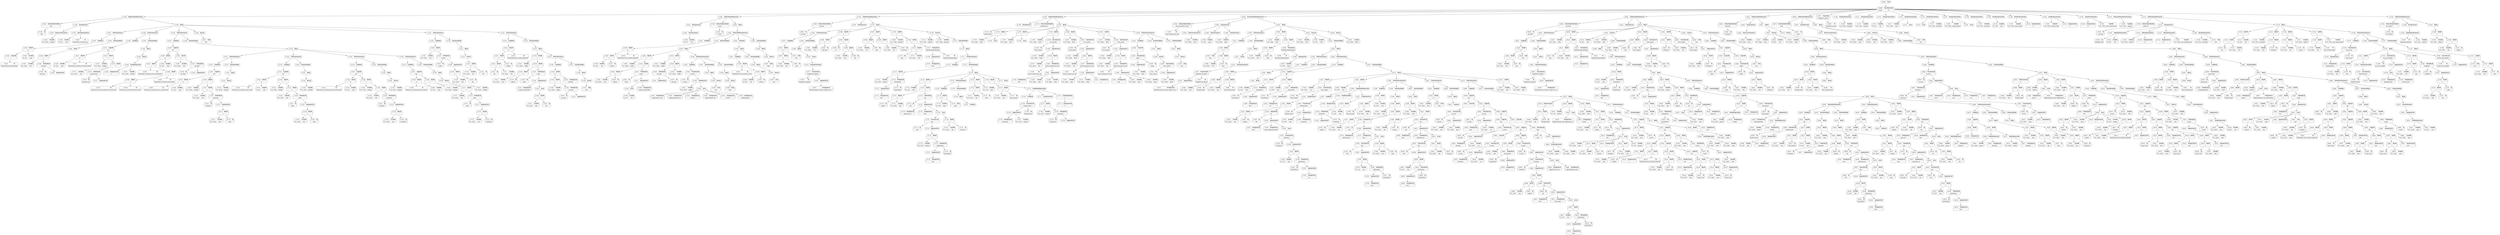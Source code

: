 digraph ast {
node [shape=none];
147458 [label=<<TABLE border='1' cellspacing='0' cellpadding='10' style='rounded' ><TR><TD border='0'>147458</TD><TD border='0'><B>Id</B></TD></TR><HR/><TR><TD border='0' cellpadding='5' colspan='2'>SIMPLEPIE_LOCATOR_NONE</TD></TR></TABLE>>];
147459 [label=<<TABLE border='1' cellspacing='0' cellpadding='10' style='rounded' ><TR><TD border='0'>147459</TD><TD border='0'><B>UnaryOP</B></TD></TR><HR/><TR><TD border='0' cellpadding='5' colspan='2'>~</TD></TR></TABLE>>];
147459 -> 147458 [weight=2];
147456 [label=<<TABLE border='1' cellspacing='0' cellpadding='10' style='rounded' ><TR><TD border='0'>147456</TD><TD border='0'><B>BinOP</B></TD></TR><HR/><TR><TD border='0' cellpadding='5' colspan='2'>&amp;</TD></TR></TABLE>>];
147456 -> 147455 [weight=2];
147456 -> 147459 [weight=2];
147462 [label=<<TABLE border='1' cellspacing='0' cellpadding='10' style='rounded' ><TR><TD border='0'>147462</TD><TD border='0'><B>Id</B></TD></TR><HR/><TR><TD border='0' cellpadding='5' colspan='2'>get_base</TD></TR></TABLE>>];
147463 [label=<<TABLE border='1' cellspacing='0' cellpadding='10' style='rounded' ><TR><TD border='0'>147463</TD><TD border='0'><B>ArgumentList</B></TD></TR></TABLE>>];
147460 [label=<<TABLE border='1' cellspacing='0' cellpadding='10' style='rounded' ><TR><TD border='0'>147460</TD><TD border='0'><B>Condition</B></TD></TR></TABLE>>];
147460 -> 147456 [weight=2];
147461 [label=<<TABLE border='1' cellspacing='0' cellpadding='10' style='rounded' ><TR><TD border='0'>147461</TD><TD border='0'><B>Variable</B></TD></TR><HR/><TR><TD border='0' cellpadding='5'>(751, 3332)</TD><TD border='0' cellpadding='5'>this</TD></TR></TABLE>>];
147466 [label=<<TABLE border='1' cellspacing='0' cellpadding='10' style='rounded' ><TR><TD border='0'>147466</TD><TD border='0'><B>Block</B></TD></TR></TABLE>>];
147466 -> 147465 [weight=2];
147467 [label=<<TABLE border='1' cellspacing='0' cellpadding='10' style='rounded' ><TR><TD border='0'>147467</TD><TD border='0'><B>IfThenStatement</B></TD></TR></TABLE>>];
147467 -> 147460 [weight=2];
147467 -> 147468 [weight=2];
147464 [label=<<TABLE border='1' cellspacing='0' cellpadding='10' style='rounded' ><TR><TD border='0'>147464</TD><TD border='0'><B>MethodCall</B></TD></TR><HR/><TR><TD border='0' cellpadding='5' colspan='2'>get_base</TD></TR></TABLE>>];
147464 -> 147462 [weight=2];
147464 -> 147463 [weight=2];
147465 [label=<<TABLE border='1' cellspacing='0' cellpadding='10' style='rounded' ><TR><TD border='0'>147465</TD><TD border='0'><B>BinOP</B></TD></TR><HR/><TR><TD border='0' cellpadding='5' colspan='2'>-&gt;</TD></TR></TABLE>>];
147465 -> 147461 [weight=2];
147465 -> 147464 [weight=2];
147470 [label=<<TABLE border='1' cellspacing='0' cellpadding='10' style='rounded' ><TR><TD border='0'>147470</TD><TD border='0'><B>BinOP</B></TD></TR><HR/><TR><TD border='0' cellpadding='5' colspan='2'>&amp;</TD></TR></TABLE>>];
147470 -> 147469 [weight=2];
147470 -> 147471 [weight=2];
147471 [label=<<TABLE border='1' cellspacing='0' cellpadding='10' style='rounded' ><TR><TD border='0'>147471</TD><TD border='0'><B>Id</B></TD></TR><HR/><TR><TD border='0' cellpadding='5' colspan='2'>SIMPLEPIE_LOCATOR_AUTODISCOVERY</TD></TR></TABLE>>];
147468 [label=<<TABLE border='1' cellspacing='0' cellpadding='10' style='rounded' ><TR><TD border='0'>147468</TD><TD border='0'><B>StatementBody</B></TD></TR></TABLE>>];
147468 -> 147466 [weight=2];
147469 [label=<<TABLE border='1' cellspacing='0' cellpadding='10' style='rounded' ><TR><TD border='0'>147469</TD><TD border='0'><B>Variable</B></TD></TR><HR/><TR><TD border='0' cellpadding='5'>(0, 181)</TD><TD border='0' cellpadding='5'>type</TD></TR></TABLE>>];
147474 [label=<<TABLE border='1' cellspacing='0' cellpadding='10' style='rounded' ><TR><TD border='0'>147474</TD><TD border='0'><B>BinOP</B></TD></TR><HR/><TR><TD border='0' cellpadding='5' colspan='2'>=</TD></TR></TABLE>>];
147474 -> 147473 [weight=2];
147474 -> 147479 [weight=2];
147475 [label=<<TABLE border='1' cellspacing='0' cellpadding='10' style='rounded' ><TR><TD border='0'>147475</TD><TD border='0'><B>Variable</B></TD></TR><HR/><TR><TD border='0' cellpadding='5'>(751, 3332)</TD><TD border='0' cellpadding='5'>this</TD></TR></TABLE>>];
147472 [label=<<TABLE border='1' cellspacing='0' cellpadding='10' style='rounded' ><TR><TD border='0'>147472</TD><TD border='0'><B>LogicOP</B></TD></TR><HR/><TR><TD border='0' cellpadding='5' colspan='2'>&amp;&amp;</TD></TR></TABLE>>];
147472 -> 147470 [weight=2];
147472 -> 147474 [weight=2];
147473 [label=<<TABLE border='1' cellspacing='0' cellpadding='10' style='rounded' ><TR><TD border='0'>147473</TD><TD border='0'><B>Variable</B></TD></TR><HR/><TR><TD border='0' cellpadding='5'>(751, 3333)</TD><TD border='0' cellpadding='5'>working</TD></TR></TABLE>>];
147478 [label=<<TABLE border='1' cellspacing='0' cellpadding='10' style='rounded' ><TR><TD border='0'>147478</TD><TD border='0'><B>MethodCall</B></TD></TR><HR/><TR><TD border='0' cellpadding='5' colspan='2'>autodiscovery</TD></TR></TABLE>>];
147478 -> 147476 [weight=2];
147478 -> 147477 [weight=2];
147479 [label=<<TABLE border='1' cellspacing='0' cellpadding='10' style='rounded' ><TR><TD border='0'>147479</TD><TD border='0'><B>BinOP</B></TD></TR><HR/><TR><TD border='0' cellpadding='5' colspan='2'>-&gt;</TD></TR></TABLE>>];
147479 -> 147475 [weight=2];
147479 -> 147478 [weight=2];
147476 [label=<<TABLE border='1' cellspacing='0' cellpadding='10' style='rounded' ><TR><TD border='0'>147476</TD><TD border='0'><B>Id</B></TD></TR><HR/><TR><TD border='0' cellpadding='5' colspan='2'>autodiscovery</TD></TR></TABLE>>];
147477 [label=<<TABLE border='1' cellspacing='0' cellpadding='10' style='rounded' ><TR><TD border='0'>147477</TD><TD border='0'><B>ArgumentList</B></TD></TR></TABLE>>];
147482 [label=<<TABLE border='1' cellspacing='0' cellpadding='10' style='rounded' ><TR><TD border='0'>147482</TD><TD border='0'><B>IntegerLiteral</B></TD></TR><HR/><TR><TD border='0' cellpadding='5' colspan='2'>0</TD></TR></TABLE>>];
147483 [label=<<TABLE border='1' cellspacing='0' cellpadding='10' style='rounded' ><TR><TD border='0'>147483</TD><TD border='0'><B>PostfixExpression</B></TD></TR></TABLE>>];
147483 -> 147481 [weight=2];
147483 -> 147482 [weight=2];
147480 [label=<<TABLE border='1' cellspacing='0' cellpadding='10' style='rounded' ><TR><TD border='0'>147480</TD><TD border='0'><B>Condition</B></TD></TR></TABLE>>];
147480 -> 147472 [weight=2];
147481 [label=<<TABLE border='1' cellspacing='0' cellpadding='10' style='rounded' ><TR><TD border='0'>147481</TD><TD border='0'><B>Variable</B></TD></TR><HR/><TR><TD border='0' cellpadding='5'>(751, 3333)</TD><TD border='0' cellpadding='5'>working</TD></TR></TABLE>>];
147486 [label=<<TABLE border='1' cellspacing='0' cellpadding='10' style='rounded' ><TR><TD border='0'>147486</TD><TD border='0'><B>IfThenStatement</B></TD></TR></TABLE>>];
147486 -> 147480 [weight=2];
147486 -> 147487 [weight=2];
147487 [label=<<TABLE border='1' cellspacing='0' cellpadding='10' style='rounded' ><TR><TD border='0'>147487</TD><TD border='0'><B>StatementBody</B></TD></TR></TABLE>>];
147487 -> 147485 [weight=2];
147484 [label=<<TABLE border='1' cellspacing='0' cellpadding='10' style='rounded' ><TR><TD border='0'>147484</TD><TD border='0'><B>Return</B></TD></TR></TABLE>>];
147484 -> 147483 [weight=2];
147485 [label=<<TABLE border='1' cellspacing='0' cellpadding='10' style='rounded' ><TR><TD border='0'>147485</TD><TD border='0'><B>Block</B></TD></TR></TABLE>>];
147485 -> 147484 [weight=2];
147490 [label=<<TABLE border='1' cellspacing='0' cellpadding='10' style='rounded' ><TR><TD border='0'>147490</TD><TD border='0'><B>Id</B></TD></TR><HR/><TR><TD border='0' cellpadding='5' colspan='2'>SIMPLEPIE_LOCATOR_LOCAL_EXTENSION</TD></TR></TABLE>>];
147491 [label=<<TABLE border='1' cellspacing='0' cellpadding='10' style='rounded' ><TR><TD border='0'>147491</TD><TD border='0'><B>BinOP</B></TD></TR><HR/><TR><TD border='0' cellpadding='5' colspan='2'>|</TD></TR></TABLE>>];
147491 -> 147490 [weight=2];
147491 -> 147493 [weight=2];
147488 [label=<<TABLE border='1' cellspacing='0' cellpadding='10' style='rounded' ><TR><TD border='0'>147488</TD><TD border='0'><B>Variable</B></TD></TR><HR/><TR><TD border='0' cellpadding='5'>(0, 181)</TD><TD border='0' cellpadding='5'>type</TD></TR></TABLE>>];
147489 [label=<<TABLE border='1' cellspacing='0' cellpadding='10' style='rounded' ><TR><TD border='0'>147489</TD><TD border='0'><B>BinOP</B></TD></TR><HR/><TR><TD border='0' cellpadding='5' colspan='2'>&amp;</TD></TR></TABLE>>];
147489 -> 147488 [weight=2];
147489 -> 147491 [weight=2];
147494 [label=<<TABLE border='1' cellspacing='0' cellpadding='10' style='rounded' ><TR><TD border='0'>147494</TD><TD border='0'><B>Id</B></TD></TR><HR/><TR><TD border='0' cellpadding='5' colspan='2'>SIMPLEPIE_LOCATOR_REMOTE_EXTENSION</TD></TR></TABLE>>];
147495 [label=<<TABLE border='1' cellspacing='0' cellpadding='10' style='rounded' ><TR><TD border='0'>147495</TD><TD border='0'><B>BinOP</B></TD></TR><HR/><TR><TD border='0' cellpadding='5' colspan='2'>|</TD></TR></TABLE>>];
147495 -> 147494 [weight=2];
147495 -> 147496 [weight=2];
147492 [label=<<TABLE border='1' cellspacing='0' cellpadding='10' style='rounded' ><TR><TD border='0'>147492</TD><TD border='0'><B>Id</B></TD></TR><HR/><TR><TD border='0' cellpadding='5' colspan='2'>SIMPLEPIE_LOCATOR_LOCAL_BODY</TD></TR></TABLE>>];
147493 [label=<<TABLE border='1' cellspacing='0' cellpadding='10' style='rounded' ><TR><TD border='0'>147493</TD><TD border='0'><B>BinOP</B></TD></TR><HR/><TR><TD border='0' cellpadding='5' colspan='2'>|</TD></TR></TABLE>>];
147493 -> 147492 [weight=2];
147493 -> 147495 [weight=2];
147498 [label=<<TABLE border='1' cellspacing='0' cellpadding='10' style='rounded' ><TR><TD border='0'>147498</TD><TD border='0'><B>Variable</B></TD></TR><HR/><TR><TD border='0' cellpadding='5'>(751, 3332)</TD><TD border='0' cellpadding='5'>this</TD></TR></TABLE>>];
147499 [label=<<TABLE border='1' cellspacing='0' cellpadding='10' style='rounded' ><TR><TD border='0'>147499</TD><TD border='0'><B>Id</B></TD></TR><HR/><TR><TD border='0' cellpadding='5' colspan='2'>get_links</TD></TR></TABLE>>];
147496 [label=<<TABLE border='1' cellspacing='0' cellpadding='10' style='rounded' ><TR><TD border='0'>147496</TD><TD border='0'><B>Id</B></TD></TR><HR/><TR><TD border='0' cellpadding='5' colspan='2'>SIMPLEPIE_LOCATOR_REMOTE_BODY</TD></TR></TABLE>>];
147497 [label=<<TABLE border='1' cellspacing='0' cellpadding='10' style='rounded' ><TR><TD border='0'>147497</TD><TD border='0'><B>LogicOP</B></TD></TR><HR/><TR><TD border='0' cellpadding='5' colspan='2'>&amp;&amp;</TD></TR></TABLE>>];
147497 -> 147489 [weight=2];
147497 -> 147502 [weight=2];
147502 [label=<<TABLE border='1' cellspacing='0' cellpadding='10' style='rounded' ><TR><TD border='0'>147502</TD><TD border='0'><B>BinOP</B></TD></TR><HR/><TR><TD border='0' cellpadding='5' colspan='2'>-&gt;</TD></TR></TABLE>>];
147502 -> 147498 [weight=2];
147502 -> 147501 [weight=2];
147503 [label=<<TABLE border='1' cellspacing='0' cellpadding='10' style='rounded' ><TR><TD border='0'>147503</TD><TD border='0'><B>Condition</B></TD></TR></TABLE>>];
147503 -> 147497 [weight=2];
147500 [label=<<TABLE border='1' cellspacing='0' cellpadding='10' style='rounded' ><TR><TD border='0'>147500</TD><TD border='0'><B>ArgumentList</B></TD></TR></TABLE>>];
147501 [label=<<TABLE border='1' cellspacing='0' cellpadding='10' style='rounded' ><TR><TD border='0'>147501</TD><TD border='0'><B>MethodCall</B></TD></TR><HR/><TR><TD border='0' cellpadding='5' colspan='2'>get_links</TD></TR></TABLE>>];
147501 -> 147499 [weight=2];
147501 -> 147500 [weight=2];
147506 [label=<<TABLE border='1' cellspacing='0' cellpadding='10' style='rounded' ><TR><TD border='0'>147506</TD><TD border='0'><B>Id</B></TD></TR><HR/><TR><TD border='0' cellpadding='5' colspan='2'>SIMPLEPIE_LOCATOR_LOCAL_EXTENSION</TD></TR></TABLE>>];
147507 [label=<<TABLE border='1' cellspacing='0' cellpadding='10' style='rounded' ><TR><TD border='0'>147507</TD><TD border='0'><B>LogicOP</B></TD></TR><HR/><TR><TD border='0' cellpadding='5' colspan='2'>&amp;&amp;</TD></TR></TABLE>>];
147507 -> 147505 [weight=2];
147507 -> 147509 [weight=2];
147504 [label=<<TABLE border='1' cellspacing='0' cellpadding='10' style='rounded' ><TR><TD border='0'>147504</TD><TD border='0'><B>Variable</B></TD></TR><HR/><TR><TD border='0' cellpadding='5'>(0, 181)</TD><TD border='0' cellpadding='5'>type</TD></TR></TABLE>>];
147505 [label=<<TABLE border='1' cellspacing='0' cellpadding='10' style='rounded' ><TR><TD border='0'>147505</TD><TD border='0'><B>BinOP</B></TD></TR><HR/><TR><TD border='0' cellpadding='5' colspan='2'>&amp;</TD></TR></TABLE>>];
147505 -> 147504 [weight=2];
147505 -> 147506 [weight=2];
147510 [label=<<TABLE border='1' cellspacing='0' cellpadding='10' style='rounded' ><TR><TD border='0'>147510</TD><TD border='0'><B>Variable</B></TD></TR><HR/><TR><TD border='0' cellpadding='5'>(751, 3332)</TD><TD border='0' cellpadding='5'>this</TD></TR></TABLE>>];
147511 [label=<<TABLE border='1' cellspacing='0' cellpadding='10' style='rounded' ><TR><TD border='0'>147511</TD><TD border='0'><B>Id</B></TD></TR><HR/><TR><TD border='0' cellpadding='5' colspan='2'>extension</TD></TR></TABLE>>];
147508 [label=<<TABLE border='1' cellspacing='0' cellpadding='10' style='rounded' ><TR><TD border='0'>147508</TD><TD border='0'><B>Variable</B></TD></TR><HR/><TR><TD border='0' cellpadding='5'>(751, 3333)</TD><TD border='0' cellpadding='5'>working</TD></TR></TABLE>>];
147509 [label=<<TABLE border='1' cellspacing='0' cellpadding='10' style='rounded' ><TR><TD border='0'>147509</TD><TD border='0'><B>BinOP</B></TD></TR><HR/><TR><TD border='0' cellpadding='5' colspan='2'>=</TD></TR></TABLE>>];
147509 -> 147508 [weight=2];
147509 -> 147517 [weight=2];
147514 [label=<<TABLE border='1' cellspacing='0' cellpadding='10' style='rounded' ><TR><TD border='0'>147514</TD><TD border='0'><B>BinOP</B></TD></TR><HR/><TR><TD border='0' cellpadding='5' colspan='2'>-&gt;</TD></TR></TABLE>>];
147514 -> 147512 [weight=2];
147514 -> 147513 [weight=2];
147515 [label=<<TABLE border='1' cellspacing='0' cellpadding='10' style='rounded' ><TR><TD border='0'>147515</TD><TD border='0'><B>ArgumentList</B></TD></TR></TABLE>>];
147515 -> 147514 [weight=2];
147512 [label=<<TABLE border='1' cellspacing='0' cellpadding='10' style='rounded' ><TR><TD border='0'>147512</TD><TD border='0'><B>Variable</B></TD></TR><HR/><TR><TD border='0' cellpadding='5'>(751, 3332)</TD><TD border='0' cellpadding='5'>this</TD></TR></TABLE>>];
147513 [label=<<TABLE border='1' cellspacing='0' cellpadding='10' style='rounded' ><TR><TD border='0'>147513</TD><TD border='0'><B>Id</B></TD></TR><HR/><TR><TD border='0' cellpadding='5' colspan='2'>local</TD></TR></TABLE>>];
147518 [label=<<TABLE border='1' cellspacing='0' cellpadding='10' style='rounded' ><TR><TD border='0'>147518</TD><TD border='0'><B>Condition</B></TD></TR></TABLE>>];
147518 -> 147507 [weight=2];
147519 [label=<<TABLE border='1' cellspacing='0' cellpadding='10' style='rounded' ><TR><TD border='0'>147519</TD><TD border='0'><B>Variable</B></TD></TR><HR/><TR><TD border='0' cellpadding='5'>(751, 3333)</TD><TD border='0' cellpadding='5'>working</TD></TR></TABLE>>];
147516 [label=<<TABLE border='1' cellspacing='0' cellpadding='10' style='rounded' ><TR><TD border='0'>147516</TD><TD border='0'><B>MethodCall</B></TD></TR><HR/><TR><TD border='0' cellpadding='5' colspan='2'>extension</TD></TR></TABLE>>];
147516 -> 147511 [weight=2];
147516 -> 147515 [weight=2];
147517 [label=<<TABLE border='1' cellspacing='0' cellpadding='10' style='rounded' ><TR><TD border='0'>147517</TD><TD border='0'><B>BinOP</B></TD></TR><HR/><TR><TD border='0' cellpadding='5' colspan='2'>-&gt;</TD></TR></TABLE>>];
147517 -> 147510 [weight=2];
147517 -> 147516 [weight=2];
147522 [label=<<TABLE border='1' cellspacing='0' cellpadding='10' style='rounded' ><TR><TD border='0'>147522</TD><TD border='0'><B>IfThenStatement</B></TD></TR></TABLE>>];
147522 -> 147518 [weight=2];
147522 -> 147523 [weight=2];
147523 [label=<<TABLE border='1' cellspacing='0' cellpadding='10' style='rounded' ><TR><TD border='0'>147523</TD><TD border='0'><B>StatementBody</B></TD></TR></TABLE>>];
147523 -> 147521 [weight=2];
147520 [label=<<TABLE border='1' cellspacing='0' cellpadding='10' style='rounded' ><TR><TD border='0'>147520</TD><TD border='0'><B>Return</B></TD></TR></TABLE>>];
147520 -> 147519 [weight=2];
147521 [label=<<TABLE border='1' cellspacing='0' cellpadding='10' style='rounded' ><TR><TD border='0'>147521</TD><TD border='0'><B>Block</B></TD></TR></TABLE>>];
147521 -> 147520 [weight=2];
147526 [label=<<TABLE border='1' cellspacing='0' cellpadding='10' style='rounded' ><TR><TD border='0'>147526</TD><TD border='0'><B>Id</B></TD></TR><HR/><TR><TD border='0' cellpadding='5' colspan='2'>SIMPLEPIE_LOCATOR_LOCAL_BODY</TD></TR></TABLE>>];
147527 [label=<<TABLE border='1' cellspacing='0' cellpadding='10' style='rounded' ><TR><TD border='0'>147527</TD><TD border='0'><B>LogicOP</B></TD></TR><HR/><TR><TD border='0' cellpadding='5' colspan='2'>&amp;&amp;</TD></TR></TABLE>>];
147527 -> 147525 [weight=2];
147527 -> 147529 [weight=2];
147524 [label=<<TABLE border='1' cellspacing='0' cellpadding='10' style='rounded' ><TR><TD border='0'>147524</TD><TD border='0'><B>Variable</B></TD></TR><HR/><TR><TD border='0' cellpadding='5'>(0, 181)</TD><TD border='0' cellpadding='5'>type</TD></TR></TABLE>>];
147525 [label=<<TABLE border='1' cellspacing='0' cellpadding='10' style='rounded' ><TR><TD border='0'>147525</TD><TD border='0'><B>BinOP</B></TD></TR><HR/><TR><TD border='0' cellpadding='5' colspan='2'>&amp;</TD></TR></TABLE>>];
147525 -> 147524 [weight=2];
147525 -> 147526 [weight=2];
147530 [label=<<TABLE border='1' cellspacing='0' cellpadding='10' style='rounded' ><TR><TD border='0'>147530</TD><TD border='0'><B>Variable</B></TD></TR><HR/><TR><TD border='0' cellpadding='5'>(751, 3332)</TD><TD border='0' cellpadding='5'>this</TD></TR></TABLE>>];
147531 [label=<<TABLE border='1' cellspacing='0' cellpadding='10' style='rounded' ><TR><TD border='0'>147531</TD><TD border='0'><B>Id</B></TD></TR><HR/><TR><TD border='0' cellpadding='5' colspan='2'>body</TD></TR></TABLE>>];
147528 [label=<<TABLE border='1' cellspacing='0' cellpadding='10' style='rounded' ><TR><TD border='0'>147528</TD><TD border='0'><B>Variable</B></TD></TR><HR/><TR><TD border='0' cellpadding='5'>(751, 3333)</TD><TD border='0' cellpadding='5'>working</TD></TR></TABLE>>];
147529 [label=<<TABLE border='1' cellspacing='0' cellpadding='10' style='rounded' ><TR><TD border='0'>147529</TD><TD border='0'><B>BinOP</B></TD></TR><HR/><TR><TD border='0' cellpadding='5' colspan='2'>=</TD></TR></TABLE>>];
147529 -> 147528 [weight=2];
147529 -> 147537 [weight=2];
147534 [label=<<TABLE border='1' cellspacing='0' cellpadding='10' style='rounded' ><TR><TD border='0'>147534</TD><TD border='0'><B>BinOP</B></TD></TR><HR/><TR><TD border='0' cellpadding='5' colspan='2'>-&gt;</TD></TR></TABLE>>];
147534 -> 147532 [weight=2];
147534 -> 147533 [weight=2];
147535 [label=<<TABLE border='1' cellspacing='0' cellpadding='10' style='rounded' ><TR><TD border='0'>147535</TD><TD border='0'><B>ArgumentList</B></TD></TR></TABLE>>];
147535 -> 147534 [weight=2];
147532 [label=<<TABLE border='1' cellspacing='0' cellpadding='10' style='rounded' ><TR><TD border='0'>147532</TD><TD border='0'><B>Variable</B></TD></TR><HR/><TR><TD border='0' cellpadding='5'>(751, 3332)</TD><TD border='0' cellpadding='5'>this</TD></TR></TABLE>>];
147533 [label=<<TABLE border='1' cellspacing='0' cellpadding='10' style='rounded' ><TR><TD border='0'>147533</TD><TD border='0'><B>Id</B></TD></TR><HR/><TR><TD border='0' cellpadding='5' colspan='2'>local</TD></TR></TABLE>>];
147538 [label=<<TABLE border='1' cellspacing='0' cellpadding='10' style='rounded' ><TR><TD border='0'>147538</TD><TD border='0'><B>Condition</B></TD></TR></TABLE>>];
147538 -> 147527 [weight=2];
147539 [label=<<TABLE border='1' cellspacing='0' cellpadding='10' style='rounded' ><TR><TD border='0'>147539</TD><TD border='0'><B>Variable</B></TD></TR><HR/><TR><TD border='0' cellpadding='5'>(751, 3333)</TD><TD border='0' cellpadding='5'>working</TD></TR></TABLE>>];
147536 [label=<<TABLE border='1' cellspacing='0' cellpadding='10' style='rounded' ><TR><TD border='0'>147536</TD><TD border='0'><B>MethodCall</B></TD></TR><HR/><TR><TD border='0' cellpadding='5' colspan='2'>body</TD></TR></TABLE>>];
147536 -> 147531 [weight=2];
147536 -> 147535 [weight=2];
147537 [label=<<TABLE border='1' cellspacing='0' cellpadding='10' style='rounded' ><TR><TD border='0'>147537</TD><TD border='0'><B>BinOP</B></TD></TR><HR/><TR><TD border='0' cellpadding='5' colspan='2'>-&gt;</TD></TR></TABLE>>];
147537 -> 147530 [weight=2];
147537 -> 147536 [weight=2];
147542 [label=<<TABLE border='1' cellspacing='0' cellpadding='10' style='rounded' ><TR><TD border='0'>147542</TD><TD border='0'><B>IfThenStatement</B></TD></TR></TABLE>>];
147542 -> 147538 [weight=2];
147542 -> 147543 [weight=2];
147543 [label=<<TABLE border='1' cellspacing='0' cellpadding='10' style='rounded' ><TR><TD border='0'>147543</TD><TD border='0'><B>StatementBody</B></TD></TR></TABLE>>];
147543 -> 147541 [weight=2];
147540 [label=<<TABLE border='1' cellspacing='0' cellpadding='10' style='rounded' ><TR><TD border='0'>147540</TD><TD border='0'><B>Return</B></TD></TR></TABLE>>];
147540 -> 147539 [weight=2];
147541 [label=<<TABLE border='1' cellspacing='0' cellpadding='10' style='rounded' ><TR><TD border='0'>147541</TD><TD border='0'><B>Block</B></TD></TR></TABLE>>];
147541 -> 147540 [weight=2];
147546 [label=<<TABLE border='1' cellspacing='0' cellpadding='10' style='rounded' ><TR><TD border='0'>147546</TD><TD border='0'><B>Id</B></TD></TR><HR/><TR><TD border='0' cellpadding='5' colspan='2'>SIMPLEPIE_LOCATOR_REMOTE_EXTENSION</TD></TR></TABLE>>];
147547 [label=<<TABLE border='1' cellspacing='0' cellpadding='10' style='rounded' ><TR><TD border='0'>147547</TD><TD border='0'><B>LogicOP</B></TD></TR><HR/><TR><TD border='0' cellpadding='5' colspan='2'>&amp;&amp;</TD></TR></TABLE>>];
147547 -> 147545 [weight=2];
147547 -> 147549 [weight=2];
147544 [label=<<TABLE border='1' cellspacing='0' cellpadding='10' style='rounded' ><TR><TD border='0'>147544</TD><TD border='0'><B>Variable</B></TD></TR><HR/><TR><TD border='0' cellpadding='5'>(0, 181)</TD><TD border='0' cellpadding='5'>type</TD></TR></TABLE>>];
147545 [label=<<TABLE border='1' cellspacing='0' cellpadding='10' style='rounded' ><TR><TD border='0'>147545</TD><TD border='0'><B>BinOP</B></TD></TR><HR/><TR><TD border='0' cellpadding='5' colspan='2'>&amp;</TD></TR></TABLE>>];
147545 -> 147544 [weight=2];
147545 -> 147546 [weight=2];
147550 [label=<<TABLE border='1' cellspacing='0' cellpadding='10' style='rounded' ><TR><TD border='0'>147550</TD><TD border='0'><B>Variable</B></TD></TR><HR/><TR><TD border='0' cellpadding='5'>(751, 3332)</TD><TD border='0' cellpadding='5'>this</TD></TR></TABLE>>];
147551 [label=<<TABLE border='1' cellspacing='0' cellpadding='10' style='rounded' ><TR><TD border='0'>147551</TD><TD border='0'><B>Id</B></TD></TR><HR/><TR><TD border='0' cellpadding='5' colspan='2'>extension</TD></TR></TABLE>>];
147548 [label=<<TABLE border='1' cellspacing='0' cellpadding='10' style='rounded' ><TR><TD border='0'>147548</TD><TD border='0'><B>Variable</B></TD></TR><HR/><TR><TD border='0' cellpadding='5'>(751, 3333)</TD><TD border='0' cellpadding='5'>working</TD></TR></TABLE>>];
147549 [label=<<TABLE border='1' cellspacing='0' cellpadding='10' style='rounded' ><TR><TD border='0'>147549</TD><TD border='0'><B>BinOP</B></TD></TR><HR/><TR><TD border='0' cellpadding='5' colspan='2'>=</TD></TR></TABLE>>];
147549 -> 147548 [weight=2];
147549 -> 147557 [weight=2];
147554 [label=<<TABLE border='1' cellspacing='0' cellpadding='10' style='rounded' ><TR><TD border='0'>147554</TD><TD border='0'><B>BinOP</B></TD></TR><HR/><TR><TD border='0' cellpadding='5' colspan='2'>-&gt;</TD></TR></TABLE>>];
147554 -> 147552 [weight=2];
147554 -> 147553 [weight=2];
147555 [label=<<TABLE border='1' cellspacing='0' cellpadding='10' style='rounded' ><TR><TD border='0'>147555</TD><TD border='0'><B>ArgumentList</B></TD></TR></TABLE>>];
147555 -> 147554 [weight=2];
147552 [label=<<TABLE border='1' cellspacing='0' cellpadding='10' style='rounded' ><TR><TD border='0'>147552</TD><TD border='0'><B>Variable</B></TD></TR><HR/><TR><TD border='0' cellpadding='5'>(751, 3332)</TD><TD border='0' cellpadding='5'>this</TD></TR></TABLE>>];
147553 [label=<<TABLE border='1' cellspacing='0' cellpadding='10' style='rounded' ><TR><TD border='0'>147553</TD><TD border='0'><B>Id</B></TD></TR><HR/><TR><TD border='0' cellpadding='5' colspan='2'>elsewhere</TD></TR></TABLE>>];
147558 [label=<<TABLE border='1' cellspacing='0' cellpadding='10' style='rounded' ><TR><TD border='0'>147558</TD><TD border='0'><B>Condition</B></TD></TR></TABLE>>];
147558 -> 147547 [weight=2];
147559 [label=<<TABLE border='1' cellspacing='0' cellpadding='10' style='rounded' ><TR><TD border='0'>147559</TD><TD border='0'><B>Variable</B></TD></TR><HR/><TR><TD border='0' cellpadding='5'>(751, 3333)</TD><TD border='0' cellpadding='5'>working</TD></TR></TABLE>>];
147556 [label=<<TABLE border='1' cellspacing='0' cellpadding='10' style='rounded' ><TR><TD border='0'>147556</TD><TD border='0'><B>MethodCall</B></TD></TR><HR/><TR><TD border='0' cellpadding='5' colspan='2'>extension</TD></TR></TABLE>>];
147556 -> 147551 [weight=2];
147556 -> 147555 [weight=2];
147557 [label=<<TABLE border='1' cellspacing='0' cellpadding='10' style='rounded' ><TR><TD border='0'>147557</TD><TD border='0'><B>BinOP</B></TD></TR><HR/><TR><TD border='0' cellpadding='5' colspan='2'>-&gt;</TD></TR></TABLE>>];
147557 -> 147550 [weight=2];
147557 -> 147556 [weight=2];
147562 [label=<<TABLE border='1' cellspacing='0' cellpadding='10' style='rounded' ><TR><TD border='0'>147562</TD><TD border='0'><B>IfThenStatement</B></TD></TR></TABLE>>];
147562 -> 147558 [weight=2];
147562 -> 147563 [weight=2];
147563 [label=<<TABLE border='1' cellspacing='0' cellpadding='10' style='rounded' ><TR><TD border='0'>147563</TD><TD border='0'><B>StatementBody</B></TD></TR></TABLE>>];
147563 -> 147561 [weight=2];
147560 [label=<<TABLE border='1' cellspacing='0' cellpadding='10' style='rounded' ><TR><TD border='0'>147560</TD><TD border='0'><B>Return</B></TD></TR></TABLE>>];
147560 -> 147559 [weight=2];
147561 [label=<<TABLE border='1' cellspacing='0' cellpadding='10' style='rounded' ><TR><TD border='0'>147561</TD><TD border='0'><B>Block</B></TD></TR></TABLE>>];
147561 -> 147560 [weight=2];
147566 [label=<<TABLE border='1' cellspacing='0' cellpadding='10' style='rounded' ><TR><TD border='0'>147566</TD><TD border='0'><B>Id</B></TD></TR><HR/><TR><TD border='0' cellpadding='5' colspan='2'>SIMPLEPIE_LOCATOR_REMOTE_BODY</TD></TR></TABLE>>];
147567 [label=<<TABLE border='1' cellspacing='0' cellpadding='10' style='rounded' ><TR><TD border='0'>147567</TD><TD border='0'><B>LogicOP</B></TD></TR><HR/><TR><TD border='0' cellpadding='5' colspan='2'>&amp;&amp;</TD></TR></TABLE>>];
147567 -> 147565 [weight=2];
147567 -> 147569 [weight=2];
147564 [label=<<TABLE border='1' cellspacing='0' cellpadding='10' style='rounded' ><TR><TD border='0'>147564</TD><TD border='0'><B>Variable</B></TD></TR><HR/><TR><TD border='0' cellpadding='5'>(0, 181)</TD><TD border='0' cellpadding='5'>type</TD></TR></TABLE>>];
147565 [label=<<TABLE border='1' cellspacing='0' cellpadding='10' style='rounded' ><TR><TD border='0'>147565</TD><TD border='0'><B>BinOP</B></TD></TR><HR/><TR><TD border='0' cellpadding='5' colspan='2'>&amp;</TD></TR></TABLE>>];
147565 -> 147564 [weight=2];
147565 -> 147566 [weight=2];
147570 [label=<<TABLE border='1' cellspacing='0' cellpadding='10' style='rounded' ><TR><TD border='0'>147570</TD><TD border='0'><B>Variable</B></TD></TR><HR/><TR><TD border='0' cellpadding='5'>(751, 3332)</TD><TD border='0' cellpadding='5'>this</TD></TR></TABLE>>];
147571 [label=<<TABLE border='1' cellspacing='0' cellpadding='10' style='rounded' ><TR><TD border='0'>147571</TD><TD border='0'><B>Id</B></TD></TR><HR/><TR><TD border='0' cellpadding='5' colspan='2'>body</TD></TR></TABLE>>];
147568 [label=<<TABLE border='1' cellspacing='0' cellpadding='10' style='rounded' ><TR><TD border='0'>147568</TD><TD border='0'><B>Variable</B></TD></TR><HR/><TR><TD border='0' cellpadding='5'>(751, 3333)</TD><TD border='0' cellpadding='5'>working</TD></TR></TABLE>>];
147569 [label=<<TABLE border='1' cellspacing='0' cellpadding='10' style='rounded' ><TR><TD border='0'>147569</TD><TD border='0'><B>BinOP</B></TD></TR><HR/><TR><TD border='0' cellpadding='5' colspan='2'>=</TD></TR></TABLE>>];
147569 -> 147568 [weight=2];
147569 -> 147577 [weight=2];
147574 [label=<<TABLE border='1' cellspacing='0' cellpadding='10' style='rounded' ><TR><TD border='0'>147574</TD><TD border='0'><B>BinOP</B></TD></TR><HR/><TR><TD border='0' cellpadding='5' colspan='2'>-&gt;</TD></TR></TABLE>>];
147574 -> 147572 [weight=2];
147574 -> 147573 [weight=2];
147575 [label=<<TABLE border='1' cellspacing='0' cellpadding='10' style='rounded' ><TR><TD border='0'>147575</TD><TD border='0'><B>ArgumentList</B></TD></TR></TABLE>>];
147575 -> 147574 [weight=2];
147572 [label=<<TABLE border='1' cellspacing='0' cellpadding='10' style='rounded' ><TR><TD border='0'>147572</TD><TD border='0'><B>Variable</B></TD></TR><HR/><TR><TD border='0' cellpadding='5'>(751, 3332)</TD><TD border='0' cellpadding='5'>this</TD></TR></TABLE>>];
147573 [label=<<TABLE border='1' cellspacing='0' cellpadding='10' style='rounded' ><TR><TD border='0'>147573</TD><TD border='0'><B>Id</B></TD></TR><HR/><TR><TD border='0' cellpadding='5' colspan='2'>elsewhere</TD></TR></TABLE>>];
147578 [label=<<TABLE border='1' cellspacing='0' cellpadding='10' style='rounded' ><TR><TD border='0'>147578</TD><TD border='0'><B>Condition</B></TD></TR></TABLE>>];
147578 -> 147567 [weight=2];
147579 [label=<<TABLE border='1' cellspacing='0' cellpadding='10' style='rounded' ><TR><TD border='0'>147579</TD><TD border='0'><B>Variable</B></TD></TR><HR/><TR><TD border='0' cellpadding='5'>(751, 3333)</TD><TD border='0' cellpadding='5'>working</TD></TR></TABLE>>];
147576 [label=<<TABLE border='1' cellspacing='0' cellpadding='10' style='rounded' ><TR><TD border='0'>147576</TD><TD border='0'><B>MethodCall</B></TD></TR><HR/><TR><TD border='0' cellpadding='5' colspan='2'>body</TD></TR></TABLE>>];
147576 -> 147571 [weight=2];
147576 -> 147575 [weight=2];
147577 [label=<<TABLE border='1' cellspacing='0' cellpadding='10' style='rounded' ><TR><TD border='0'>147577</TD><TD border='0'><B>BinOP</B></TD></TR><HR/><TR><TD border='0' cellpadding='5' colspan='2'>-&gt;</TD></TR></TABLE>>];
147577 -> 147570 [weight=2];
147577 -> 147576 [weight=2];
147582 [label=<<TABLE border='1' cellspacing='0' cellpadding='10' style='rounded' ><TR><TD border='0'>147582</TD><TD border='0'><B>IfThenStatement</B></TD></TR></TABLE>>];
147582 -> 147578 [weight=2];
147582 -> 147583 [weight=2];
147583 [label=<<TABLE border='1' cellspacing='0' cellpadding='10' style='rounded' ><TR><TD border='0'>147583</TD><TD border='0'><B>StatementBody</B></TD></TR></TABLE>>];
147583 -> 147581 [weight=2];
147580 [label=<<TABLE border='1' cellspacing='0' cellpadding='10' style='rounded' ><TR><TD border='0'>147580</TD><TD border='0'><B>Return</B></TD></TR></TABLE>>];
147580 -> 147579 [weight=2];
147581 [label=<<TABLE border='1' cellspacing='0' cellpadding='10' style='rounded' ><TR><TD border='0'>147581</TD><TD border='0'><B>Block</B></TD></TR></TABLE>>];
147581 -> 147580 [weight=2];
147586 [label=<<TABLE border='1' cellspacing='0' cellpadding='10' style='rounded' ><TR><TD border='0'>147586</TD><TD border='0'><B>StatementBody</B></TD></TR></TABLE>>];
147586 -> 147584 [weight=2];
147587 [label=<<TABLE border='1' cellspacing='0' cellpadding='10' style='rounded' ><TR><TD border='0'>147587</TD><TD border='0'><B>Null</B></TD></TR><HR/><TR><TD border='0' cellpadding='5' colspan='2'>null</TD></TR></TABLE>>];
147584 [label=<<TABLE border='1' cellspacing='0' cellpadding='10' style='rounded' ><TR><TD border='0'>147584</TD><TD border='0'><B>Block</B></TD></TR></TABLE>>];
147584 -> 147522 [weight=2];
147584 -> 147542 [weight=2];
147584 -> 147562 [weight=2];
147584 -> 147582 [weight=2];
147585 [label=<<TABLE border='1' cellspacing='0' cellpadding='10' style='rounded' ><TR><TD border='0'>147585</TD><TD border='0'><B>IfThenStatement</B></TD></TR></TABLE>>];
147585 -> 147503 [weight=2];
147585 -> 147586 [weight=2];
147590 [label=<<TABLE border='1' cellspacing='0' cellpadding='10' style='rounded' ><TR><TD border='0'>147590</TD><TD border='0'><B>PublicMethodStatement</B></TD></TR></TABLE>>];
147590 -> 147394 [weight=2];
147590 -> 147400 [weight=2];
147590 -> 147589 [weight=2];
147591 [label=<<TABLE border='1' cellspacing='0' cellpadding='10' style='rounded' ><TR><TD border='0'>147591</TD><TD border='0'><B>Id</B></TD></TR><HR/><TR><TD border='0' cellpadding='5' colspan='2'>is_feed</TD></TR></TABLE>>];
147588 [label=<<TABLE border='1' cellspacing='0' cellpadding='10' style='rounded' ><TR><TD border='0'>147588</TD><TD border='0'><B>Return</B></TD></TR></TABLE>>];
147588 -> 147587 [weight=2];
147589 [label=<<TABLE border='1' cellspacing='0' cellpadding='10' style='rounded' ><TR><TD border='0'>147589</TD><TD border='0'><B>Block</B></TD></TR></TABLE>>];
147589 -> 147415 [weight=2];
147589 -> 147453 [weight=2];
147589 -> 147467 [weight=2];
147589 -> 147486 [weight=2];
147589 -> 147585 [weight=2];
147589 -> 147588 [weight=2];
147594 [label=<<TABLE border='1' cellspacing='0' cellpadding='10' style='rounded' ><TR><TD border='0'>147594</TD><TD border='0'><B>ValueParameter</B></TD></TR></TABLE>>];
147594 -> 147593 [weight=2];
147595 [label=<<TABLE border='1' cellspacing='0' cellpadding='10' style='rounded' ><TR><TD border='0'>147595</TD><TD border='0'><B>ParameterList</B></TD></TR></TABLE>>];
147595 -> 147594 [weight=2];
147592 [label=<<TABLE border='1' cellspacing='0' cellpadding='10' style='rounded' ><TR><TD border='0'>147592</TD><TD border='0'><B>ReturnValueMethod</B></TD></TR><HR/><TR><TD border='0' cellpadding='5' colspan='2'>is_feed</TD></TR></TABLE>>];
147592 -> 147591 [weight=2];
147593 [label=<<TABLE border='1' cellspacing='0' cellpadding='10' style='rounded' ><TR><TD border='0'>147593</TD><TD border='0'><B>Variable</B></TD></TR><HR/><TR><TD border='0' cellpadding='5'>(0, 537)</TD><TD border='0' cellpadding='5'>file</TD></TR></TABLE>>];
147598 [label=<<TABLE border='1' cellspacing='0' cellpadding='10' style='rounded' ><TR><TD border='0'>147598</TD><TD border='0'><B>BinOP</B></TD></TR><HR/><TR><TD border='0' cellpadding='5' colspan='2'>-&gt;</TD></TR></TABLE>>];
147598 -> 147596 [weight=2];
147598 -> 147597 [weight=2];
147599 [label=<<TABLE border='1' cellspacing='0' cellpadding='10' style='rounded' ><TR><TD border='0'>147599</TD><TD border='0'><B>BinOP</B></TD></TR><HR/><TR><TD border='0' cellpadding='5' colspan='2'>&amp;</TD></TR></TABLE>>];
147599 -> 147598 [weight=2];
147599 -> 147600 [weight=2];
147596 [label=<<TABLE border='1' cellspacing='0' cellpadding='10' style='rounded' ><TR><TD border='0'>147596</TD><TD border='0'><B>Variable</B></TD></TR><HR/><TR><TD border='0' cellpadding='5'>(0, 537)</TD><TD border='0' cellpadding='5'>file</TD></TR></TABLE>>];
147597 [label=<<TABLE border='1' cellspacing='0' cellpadding='10' style='rounded' ><TR><TD border='0'>147597</TD><TD border='0'><B>Id</B></TD></TR><HR/><TR><TD border='0' cellpadding='5' colspan='2'>method</TD></TR></TABLE>>];
147602 [label=<<TABLE border='1' cellspacing='0' cellpadding='10' style='rounded' ><TR><TD border='0'>147602</TD><TD border='0'><B>Variable</B></TD></TR><HR/><TR><TD border='0' cellpadding='5'>(751, 3334)</TD><TD border='0' cellpadding='5'>sniffer</TD></TR></TABLE>>];
147603 [label=<<TABLE border='1' cellspacing='0' cellpadding='10' style='rounded' ><TR><TD border='0'>147603</TD><TD border='0'><B>BinOP</B></TD></TR><HR/><TR><TD border='0' cellpadding='5' colspan='2'>=</TD></TR></TABLE>>];
147603 -> 147602 [weight=2];
147603 -> 147613 [weight=2];
147600 [label=<<TABLE border='1' cellspacing='0' cellpadding='10' style='rounded' ><TR><TD border='0'>147600</TD><TD border='0'><B>Id</B></TD></TR><HR/><TR><TD border='0' cellpadding='5' colspan='2'>SIMPLEPIE_FILE_SOURCE_REMOTE</TD></TR></TABLE>>];
147601 [label=<<TABLE border='1' cellspacing='0' cellpadding='10' style='rounded' ><TR><TD border='0'>147601</TD><TD border='0'><B>Condition</B></TD></TR></TABLE>>];
147601 -> 147599 [weight=2];
147606 [label=<<TABLE border='1' cellspacing='0' cellpadding='10' style='rounded' ><TR><TD border='0'>147606</TD><TD border='0'><B>BinOP</B></TD></TR><HR/><TR><TD border='0' cellpadding='5' colspan='2'>-&gt;</TD></TR></TABLE>>];
147606 -> 147604 [weight=2];
147606 -> 147605 [weight=2];
147607 [label=<<TABLE border='1' cellspacing='0' cellpadding='10' style='rounded' ><TR><TD border='0'>147607</TD><TD border='0'><B>Id</B></TD></TR><HR/><TR><TD border='0' cellpadding='5' colspan='2'>create</TD></TR></TABLE>>];
147604 [label=<<TABLE border='1' cellspacing='0' cellpadding='10' style='rounded' ><TR><TD border='0'>147604</TD><TD border='0'><B>Variable</B></TD></TR><HR/><TR><TD border='0' cellpadding='5'>(751, 3332)</TD><TD border='0' cellpadding='5'>this</TD></TR></TABLE>>];
147605 [label=<<TABLE border='1' cellspacing='0' cellpadding='10' style='rounded' ><TR><TD border='0'>147605</TD><TD border='0'><B>Id</B></TD></TR><HR/><TR><TD border='0' cellpadding='5' colspan='2'>registry</TD></TR></TABLE>>];
147610 [label=<<TABLE border='1' cellspacing='0' cellpadding='10' style='rounded' ><TR><TD border='0'>147610</TD><TD border='0'><B>Array</B></TD></TR></TABLE>>];
147610 -> 147609 [weight=2];
147611 [label=<<TABLE border='1' cellspacing='0' cellpadding='10' style='rounded' ><TR><TD border='0'>147611</TD><TD border='0'><B>ArgumentList</B></TD></TR></TABLE>>];
147611 -> 147608 [weight=2];
147611 -> 147610 [weight=2];
147608 [label=<<TABLE border='1' cellspacing='0' cellpadding='10' style='rounded' ><TR><TD border='0'>147608</TD><TD border='0'><B>StringLiteral</B></TD></TR><HR/><TR><TD border='0' cellpadding='5' colspan='2'>Content_Type_Sniffer</TD></TR></TABLE>>];
147609 [label=<<TABLE border='1' cellspacing='0' cellpadding='10' style='rounded' ><TR><TD border='0'>147609</TD><TD border='0'><B>Variable</B></TD></TR><HR/><TR><TD border='0' cellpadding='5'>(0, 537)</TD><TD border='0' cellpadding='5'>file</TD></TR></TABLE>>];
147614 [label=<<TABLE border='1' cellspacing='0' cellpadding='10' style='rounded' ><TR><TD border='0'>147614</TD><TD border='0'><B>Variable</B></TD></TR><HR/><TR><TD border='0' cellpadding='5'>(751, 3335)</TD><TD border='0' cellpadding='5'>sniffed</TD></TR></TABLE>>];
147615 [label=<<TABLE border='1' cellspacing='0' cellpadding='10' style='rounded' ><TR><TD border='0'>147615</TD><TD border='0'><B>BinOP</B></TD></TR><HR/><TR><TD border='0' cellpadding='5' colspan='2'>=</TD></TR></TABLE>>];
147615 -> 147614 [weight=2];
147615 -> 147620 [weight=2];
147612 [label=<<TABLE border='1' cellspacing='0' cellpadding='10' style='rounded' ><TR><TD border='0'>147612</TD><TD border='0'><B>MethodCall</B></TD></TR><HR/><TR><TD border='0' cellpadding='5' colspan='2'>create</TD></TR></TABLE>>];
147612 -> 147607 [weight=2];
147612 -> 147611 [weight=2];
147613 [label=<<TABLE border='1' cellspacing='0' cellpadding='10' style='rounded' ><TR><TD border='0'>147613</TD><TD border='0'><B>BinOP</B></TD></TR><HR/><TR><TD border='0' cellpadding='5' colspan='2'>-&gt;</TD></TR></TABLE>>];
147613 -> 147606 [weight=2];
147613 -> 147612 [weight=2];
147618 [label=<<TABLE border='1' cellspacing='0' cellpadding='10' style='rounded' ><TR><TD border='0'>147618</TD><TD border='0'><B>ArgumentList</B></TD></TR></TABLE>>];
147619 [label=<<TABLE border='1' cellspacing='0' cellpadding='10' style='rounded' ><TR><TD border='0'>147619</TD><TD border='0'><B>MethodCall</B></TD></TR><HR/><TR><TD border='0' cellpadding='5' colspan='2'>get_type</TD></TR></TABLE>>];
147619 -> 147617 [weight=2];
147619 -> 147618 [weight=2];
147616 [label=<<TABLE border='1' cellspacing='0' cellpadding='10' style='rounded' ><TR><TD border='0'>147616</TD><TD border='0'><B>Variable</B></TD></TR><HR/><TR><TD border='0' cellpadding='5'>(751, 3334)</TD><TD border='0' cellpadding='5'>sniffer</TD></TR></TABLE>>];
147617 [label=<<TABLE border='1' cellspacing='0' cellpadding='10' style='rounded' ><TR><TD border='0'>147617</TD><TD border='0'><B>Id</B></TD></TR><HR/><TR><TD border='0' cellpadding='5' colspan='2'>get_type</TD></TR></TABLE>>];
147622 [label=<<TABLE border='1' cellspacing='0' cellpadding='10' style='rounded' ><TR><TD border='0'>147622</TD><TD border='0'><B>Variable</B></TD></TR><HR/><TR><TD border='0' cellpadding='5'>(751, 3335)</TD><TD border='0' cellpadding='5'>sniffed</TD></TR></TABLE>>];
147623 [label=<<TABLE border='1' cellspacing='0' cellpadding='10' style='rounded' ><TR><TD border='0'>147623</TD><TD border='0'><B>StringLiteral</B></TD></TR><HR/><TR><TD border='0' cellpadding='5' colspan='2'>applicationrss+xml</TD></TR></TABLE>>];
147620 [label=<<TABLE border='1' cellspacing='0' cellpadding='10' style='rounded' ><TR><TD border='0'>147620</TD><TD border='0'><B>BinOP</B></TD></TR><HR/><TR><TD border='0' cellpadding='5' colspan='2'>-&gt;</TD></TR></TABLE>>];
147620 -> 147616 [weight=2];
147620 -> 147619 [weight=2];
147621 [label=<<TABLE border='1' cellspacing='0' cellpadding='10' style='rounded' ><TR><TD border='0'>147621</TD><TD border='0'><B>Id</B></TD></TR><HR/><TR><TD border='0' cellpadding='5' colspan='2'>in_array</TD></TR></TABLE>>];
147626 [label=<<TABLE border='1' cellspacing='0' cellpadding='10' style='rounded' ><TR><TD border='0'>147626</TD><TD border='0'><B>StringLiteral</B></TD></TR><HR/><TR><TD border='0' cellpadding='5' colspan='2'>applicationatom+xml</TD></TR></TABLE>>];
147627 [label=<<TABLE border='1' cellspacing='0' cellpadding='10' style='rounded' ><TR><TD border='0'>147627</TD><TD border='0'><B>StringLiteral</B></TD></TR><HR/><TR><TD border='0' cellpadding='5' colspan='2'>textxml</TD></TR></TABLE>>];
147624 [label=<<TABLE border='1' cellspacing='0' cellpadding='10' style='rounded' ><TR><TD border='0'>147624</TD><TD border='0'><B>StringLiteral</B></TD></TR><HR/><TR><TD border='0' cellpadding='5' colspan='2'>applicationrdf+xml</TD></TR></TABLE>>];
147625 [label=<<TABLE border='1' cellspacing='0' cellpadding='10' style='rounded' ><TR><TD border='0'>147625</TD><TD border='0'><B>StringLiteral</B></TD></TR><HR/><TR><TD border='0' cellpadding='5' colspan='2'>textrdf</TD></TR></TABLE>>];
147630 [label=<<TABLE border='1' cellspacing='0' cellpadding='10' style='rounded' ><TR><TD border='0'>147630</TD><TD border='0'><B>ArgumentList</B></TD></TR></TABLE>>];
147630 -> 147622 [weight=2];
147630 -> 147629 [weight=2];
147631 [label=<<TABLE border='1' cellspacing='0' cellpadding='10' style='rounded' ><TR><TD border='0'>147631</TD><TD border='0'><B>FunctionCall</B></TD></TR><HR/><TR><TD border='0' cellpadding='5' colspan='2'>in_array</TD></TR></TABLE>>];
147631 -> 147621 [weight=2];
147631 -> 147630 [weight=2];
147628 [label=<<TABLE border='1' cellspacing='0' cellpadding='10' style='rounded' ><TR><TD border='0'>147628</TD><TD border='0'><B>StringLiteral</B></TD></TR><HR/><TR><TD border='0' cellpadding='5' colspan='2'>applicationxml</TD></TR></TABLE>>];
147629 [label=<<TABLE border='1' cellspacing='0' cellpadding='10' style='rounded' ><TR><TD border='0'>147629</TD><TD border='0'><B>Array</B></TD></TR></TABLE>>];
147629 -> 147623 [weight=2];
147629 -> 147624 [weight=2];
147629 -> 147625 [weight=2];
147629 -> 147626 [weight=2];
147629 -> 147627 [weight=2];
147629 -> 147628 [weight=2];
147634 [label=<<TABLE border='1' cellspacing='0' cellpadding='10' style='rounded' ><TR><TD border='0'>147634</TD><TD border='0'><B>Return</B></TD></TR></TABLE>>];
147634 -> 147633 [weight=2];
147635 [label=<<TABLE border='1' cellspacing='0' cellpadding='10' style='rounded' ><TR><TD border='0'>147635</TD><TD border='0'><B>Block</B></TD></TR></TABLE>>];
147635 -> 147634 [weight=2];
147632 [label=<<TABLE border='1' cellspacing='0' cellpadding='10' style='rounded' ><TR><TD border='0'>147632</TD><TD border='0'><B>Condition</B></TD></TR></TABLE>>];
147632 -> 147631 [weight=2];
147633 [label=<<TABLE border='1' cellspacing='0' cellpadding='10' style='rounded' ><TR><TD border='0'>147633</TD><TD border='0'><B>True</B></TD></TR><HR/><TR><TD border='0' cellpadding='5' colspan='2'>true</TD></TR></TABLE>>];
147638 [label=<<TABLE border='1' cellspacing='0' cellpadding='10' style='rounded' ><TR><TD border='0'>147638</TD><TD border='0'><B>False</B></TD></TR><HR/><TR><TD border='0' cellpadding='5' colspan='2'>false</TD></TR></TABLE>>];
147639 [label=<<TABLE border='1' cellspacing='0' cellpadding='10' style='rounded' ><TR><TD border='0'>147639</TD><TD border='0'><B>Return</B></TD></TR></TABLE>>];
147639 -> 147638 [weight=2];
147636 [label=<<TABLE border='1' cellspacing='0' cellpadding='10' style='rounded' ><TR><TD border='0'>147636</TD><TD border='0'><B>IfThenElseStatement</B></TD></TR></TABLE>>];
147636 -> 147632 [weight=2];
147636 -> 147637 [weight=2];
147636 -> 147642 [weight=2];
147637 [label=<<TABLE border='1' cellspacing='0' cellpadding='10' style='rounded' ><TR><TD border='0'>147637</TD><TD border='0'><B>StatementBody</B></TD></TR></TABLE>>];
147637 -> 147635 [weight=2];
147642 [label=<<TABLE border='1' cellspacing='0' cellpadding='10' style='rounded' ><TR><TD border='0'>147642</TD><TD border='0'><B>StatementBody</B></TD></TR></TABLE>>];
147642 -> 147640 [weight=2];
147643 [label=<<TABLE border='1' cellspacing='0' cellpadding='10' style='rounded' ><TR><TD border='0'>147643</TD><TD border='0'><B>Block</B></TD></TR></TABLE>>];
147643 -> 147603 [weight=2];
147643 -> 147615 [weight=2];
147643 -> 147636 [weight=2];
147640 [label=<<TABLE border='1' cellspacing='0' cellpadding='10' style='rounded' ><TR><TD border='0'>147640</TD><TD border='0'><B>Block</B></TD></TR></TABLE>>];
147640 -> 147639 [weight=2];
147646 [label=<<TABLE border='1' cellspacing='0' cellpadding='10' style='rounded' ><TR><TD border='0'>147646</TD><TD border='0'><B>Variable</B></TD></TR><HR/><TR><TD border='0' cellpadding='5'>(0, 537)</TD><TD border='0' cellpadding='5'>file</TD></TR></TABLE>>];
147647 [label=<<TABLE border='1' cellspacing='0' cellpadding='10' style='rounded' ><TR><TD border='0'>147647</TD><TD border='0'><B>Id</B></TD></TR><HR/><TR><TD border='0' cellpadding='5' colspan='2'>method</TD></TR></TABLE>>];
147644 [label=<<TABLE border='1' cellspacing='0' cellpadding='10' style='rounded' ><TR><TD border='0'>147644</TD><TD border='0'><B>IfThenElifElseStatement</B></TD></TR></TABLE>>];
147644 -> 147601 [weight=2];
147644 -> 147645 [weight=2];
147644 -> 147662 [weight=2];
147644 -> 147661 [weight=2];
147645 [label=<<TABLE border='1' cellspacing='0' cellpadding='10' style='rounded' ><TR><TD border='0'>147645</TD><TD border='0'><B>StatementBody</B></TD></TR></TABLE>>];
147645 -> 147643 [weight=2];
147650 [label=<<TABLE border='1' cellspacing='0' cellpadding='10' style='rounded' ><TR><TD border='0'>147650</TD><TD border='0'><B>Id</B></TD></TR><HR/><TR><TD border='0' cellpadding='5' colspan='2'>SIMPLEPIE_FILE_SOURCE_LOCAL</TD></TR></TABLE>>];
147651 [label=<<TABLE border='1' cellspacing='0' cellpadding='10' style='rounded' ><TR><TD border='0'>147651</TD><TD border='0'><B>Condition</B></TD></TR></TABLE>>];
147651 -> 147649 [weight=2];
147648 [label=<<TABLE border='1' cellspacing='0' cellpadding='10' style='rounded' ><TR><TD border='0'>147648</TD><TD border='0'><B>BinOP</B></TD></TR><HR/><TR><TD border='0' cellpadding='5' colspan='2'>-&gt;</TD></TR></TABLE>>];
147648 -> 147646 [weight=2];
147648 -> 147647 [weight=2];
147649 [label=<<TABLE border='1' cellspacing='0' cellpadding='10' style='rounded' ><TR><TD border='0'>147649</TD><TD border='0'><B>BinOP</B></TD></TR><HR/><TR><TD border='0' cellpadding='5' colspan='2'>&amp;</TD></TR></TABLE>>];
147649 -> 147648 [weight=2];
147649 -> 147650 [weight=2];
147654 [label=<<TABLE border='1' cellspacing='0' cellpadding='10' style='rounded' ><TR><TD border='0'>147654</TD><TD border='0'><B>Block</B></TD></TR></TABLE>>];
147654 -> 147653 [weight=2];
147655 [label=<<TABLE border='1' cellspacing='0' cellpadding='10' style='rounded' ><TR><TD border='0'>147655</TD><TD border='0'><B>ElseIf</B></TD></TR></TABLE>>];
147655 -> 147651 [weight=2];
147655 -> 147656 [weight=2];
147652 [label=<<TABLE border='1' cellspacing='0' cellpadding='10' style='rounded' ><TR><TD border='0'>147652</TD><TD border='0'><B>True</B></TD></TR><HR/><TR><TD border='0' cellpadding='5' colspan='2'>true</TD></TR></TABLE>>];
147653 [label=<<TABLE border='1' cellspacing='0' cellpadding='10' style='rounded' ><TR><TD border='0'>147653</TD><TD border='0'><B>Return</B></TD></TR></TABLE>>];
147653 -> 147652 [weight=2];
147658 [label=<<TABLE border='1' cellspacing='0' cellpadding='10' style='rounded' ><TR><TD border='0'>147658</TD><TD border='0'><B>Return</B></TD></TR></TABLE>>];
147658 -> 147657 [weight=2];
147659 [label=<<TABLE border='1' cellspacing='0' cellpadding='10' style='rounded' ><TR><TD border='0'>147659</TD><TD border='0'><B>Block</B></TD></TR></TABLE>>];
147659 -> 147658 [weight=2];
147656 [label=<<TABLE border='1' cellspacing='0' cellpadding='10' style='rounded' ><TR><TD border='0'>147656</TD><TD border='0'><B>StatementBody</B></TD></TR></TABLE>>];
147656 -> 147654 [weight=2];
147657 [label=<<TABLE border='1' cellspacing='0' cellpadding='10' style='rounded' ><TR><TD border='0'>147657</TD><TD border='0'><B>False</B></TD></TR><HR/><TR><TD border='0' cellpadding='5' colspan='2'>false</TD></TR></TABLE>>];
147662 [label=<<TABLE border='1' cellspacing='0' cellpadding='10' style='rounded' ><TR><TD border='0'>147662</TD><TD border='0'><B>ElseIfList</B></TD></TR></TABLE>>];
147662 -> 147655 [weight=2];
147663 [label=<<TABLE border='1' cellspacing='0' cellpadding='10' style='rounded' ><TR><TD border='0'>147663</TD><TD border='0'><B>Block</B></TD></TR></TABLE>>];
147663 -> 147644 [weight=2];
147661 [label=<<TABLE border='1' cellspacing='0' cellpadding='10' style='rounded' ><TR><TD border='0'>147661</TD><TD border='0'><B>StatementBody</B></TD></TR></TABLE>>];
147661 -> 147659 [weight=2];
147666 [label=<<TABLE border='1' cellspacing='0' cellpadding='10' style='rounded' ><TR><TD border='0'>147666</TD><TD border='0'><B>ReturnValueMethod</B></TD></TR><HR/><TR><TD border='0' cellpadding='5' colspan='2'>get_base</TD></TR></TABLE>>];
147666 -> 147665 [weight=2];
147667 [label=<<TABLE border='1' cellspacing='0' cellpadding='10' style='rounded' ><TR><TD border='0'>147667</TD><TD border='0'><B>ParameterList</B></TD></TR></TABLE>>];
147664 [label=<<TABLE border='1' cellspacing='0' cellpadding='10' style='rounded' ><TR><TD border='0'>147664</TD><TD border='0'><B>PublicMethodStatement</B></TD></TR></TABLE>>];
147664 -> 147592 [weight=2];
147664 -> 147595 [weight=2];
147664 -> 147663 [weight=2];
147665 [label=<<TABLE border='1' cellspacing='0' cellpadding='10' style='rounded' ><TR><TD border='0'>147665</TD><TD border='0'><B>Id</B></TD></TR><HR/><TR><TD border='0' cellpadding='5' colspan='2'>get_base</TD></TR></TABLE>>];
147670 [label=<<TABLE border='1' cellspacing='0' cellpadding='10' style='rounded' ><TR><TD border='0'>147670</TD><TD border='0'><B>BinOP</B></TD></TR><HR/><TR><TD border='0' cellpadding='5' colspan='2'>-&gt;</TD></TR></TABLE>>];
147670 -> 147668 [weight=2];
147670 -> 147669 [weight=2];
147671 [label=<<TABLE border='1' cellspacing='0' cellpadding='10' style='rounded' ><TR><TD border='0'>147671</TD><TD border='0'><B>RelOP</B></TD></TR><HR/><TR><TD border='0' cellpadding='5' colspan='2'>===</TD></TR></TABLE>>];
147671 -> 147670 [weight=2];
147671 -> 147672 [weight=2];
147668 [label=<<TABLE border='1' cellspacing='0' cellpadding='10' style='rounded' ><TR><TD border='0'>147668</TD><TD border='0'><B>Variable</B></TD></TR><HR/><TR><TD border='0' cellpadding='5'>(751, 3332)</TD><TD border='0' cellpadding='5'>this</TD></TR></TABLE>>];
147669 [label=<<TABLE border='1' cellspacing='0' cellpadding='10' style='rounded' ><TR><TD border='0'>147669</TD><TD border='0'><B>Id</B></TD></TR><HR/><TR><TD border='0' cellpadding='5' colspan='2'>dom</TD></TR></TABLE>>];
147674 [label=<<TABLE border='1' cellspacing='0' cellpadding='10' style='rounded' ><TR><TD border='0'>147674</TD><TD border='0'><B>Id</B></TD></TR><HR/><TR><TD border='0' cellpadding='5' colspan='2'>SimplePie_Exception</TD></TR></TABLE>>];
147675 [label=<<TABLE border='1' cellspacing='0' cellpadding='10' style='rounded' ><TR><TD border='0'>147675</TD><TD border='0'><B>StringLiteral</B></TD></TR><HR/><TR><TD border='0' cellpadding='5' colspan='2'>DOMDocument not found, unable to use ...</TD></TR></TABLE>>];
147672 [label=<<TABLE border='1' cellspacing='0' cellpadding='10' style='rounded' ><TR><TD border='0'>147672</TD><TD border='0'><B>Null</B></TD></TR><HR/><TR><TD border='0' cellpadding='5' colspan='2'>null</TD></TR></TABLE>>];
147673 [label=<<TABLE border='1' cellspacing='0' cellpadding='10' style='rounded' ><TR><TD border='0'>147673</TD><TD border='0'><B>Condition</B></TD></TR></TABLE>>];
147673 -> 147671 [weight=2];
147678 [label=<<TABLE border='1' cellspacing='0' cellpadding='10' style='rounded' ><TR><TD border='0'>147678</TD><TD border='0'><B>ClassInstanciation</B></TD></TR></TABLE>>];
147678 -> 147677 [weight=2];
147679 [label=<<TABLE border='1' cellspacing='0' cellpadding='10' style='rounded' ><TR><TD border='0'>147679</TD><TD border='0'><B>Throw</B></TD></TR></TABLE>>];
147679 -> 147678 [weight=2];
147676 [label=<<TABLE border='1' cellspacing='0' cellpadding='10' style='rounded' ><TR><TD border='0'>147676</TD><TD border='0'><B>ArgumentList</B></TD></TR></TABLE>>];
147676 -> 147675 [weight=2];
147677 [label=<<TABLE border='1' cellspacing='0' cellpadding='10' style='rounded' ><TR><TD border='0'>147677</TD><TD border='0'><B>FunctionCall</B></TD></TR><HR/><TR><TD border='0' cellpadding='5' colspan='2'>SimplePie_Exception</TD></TR></TABLE>>];
147677 -> 147674 [weight=2];
147677 -> 147676 [weight=2];
147682 [label=<<TABLE border='1' cellspacing='0' cellpadding='10' style='rounded' ><TR><TD border='0'>147682</TD><TD border='0'><B>StatementBody</B></TD></TR></TABLE>>];
147682 -> 147680 [weight=2];
147683 [label=<<TABLE border='1' cellspacing='0' cellpadding='10' style='rounded' ><TR><TD border='0'>147683</TD><TD border='0'><B>Variable</B></TD></TR><HR/><TR><TD border='0' cellpadding='5'>(751, 3332)</TD><TD border='0' cellpadding='5'>this</TD></TR></TABLE>>];
147680 [label=<<TABLE border='1' cellspacing='0' cellpadding='10' style='rounded' ><TR><TD border='0'>147680</TD><TD border='0'><B>Block</B></TD></TR></TABLE>>];
147680 -> 147679 [weight=2];
147681 [label=<<TABLE border='1' cellspacing='0' cellpadding='10' style='rounded' ><TR><TD border='0'>147681</TD><TD border='0'><B>IfThenStatement</B></TD></TR></TABLE>>];
147681 -> 147673 [weight=2];
147681 -> 147682 [weight=2];
147686 [label=<<TABLE border='1' cellspacing='0' cellpadding='10' style='rounded' ><TR><TD border='0'>147686</TD><TD border='0'><B>BinOP</B></TD></TR><HR/><TR><TD border='0' cellpadding='5' colspan='2'>=</TD></TR></TABLE>>];
147686 -> 147685 [weight=2];
147686 -> 147691 [weight=2];
147687 [label=<<TABLE border='1' cellspacing='0' cellpadding='10' style='rounded' ><TR><TD border='0'>147687</TD><TD border='0'><B>Variable</B></TD></TR><HR/><TR><TD border='0' cellpadding='5'>(751, 3332)</TD><TD border='0' cellpadding='5'>this</TD></TR></TABLE>>];
147684 [label=<<TABLE border='1' cellspacing='0' cellpadding='10' style='rounded' ><TR><TD border='0'>147684</TD><TD border='0'><B>Id</B></TD></TR><HR/><TR><TD border='0' cellpadding='5' colspan='2'>http_base</TD></TR></TABLE>>];
147685 [label=<<TABLE border='1' cellspacing='0' cellpadding='10' style='rounded' ><TR><TD border='0'>147685</TD><TD border='0'><B>BinOP</B></TD></TR><HR/><TR><TD border='0' cellpadding='5' colspan='2'>-&gt;</TD></TR></TABLE>>];
147685 -> 147683 [weight=2];
147685 -> 147684 [weight=2];
147690 [label=<<TABLE border='1' cellspacing='0' cellpadding='10' style='rounded' ><TR><TD border='0'>147690</TD><TD border='0'><B>Id</B></TD></TR><HR/><TR><TD border='0' cellpadding='5' colspan='2'>url</TD></TR></TABLE>>];
147691 [label=<<TABLE border='1' cellspacing='0' cellpadding='10' style='rounded' ><TR><TD border='0'>147691</TD><TD border='0'><B>BinOP</B></TD></TR><HR/><TR><TD border='0' cellpadding='5' colspan='2'>-&gt;</TD></TR></TABLE>>];
147691 -> 147689 [weight=2];
147691 -> 147690 [weight=2];
147688 [label=<<TABLE border='1' cellspacing='0' cellpadding='10' style='rounded' ><TR><TD border='0'>147688</TD><TD border='0'><B>Id</B></TD></TR><HR/><TR><TD border='0' cellpadding='5' colspan='2'>file</TD></TR></TABLE>>];
147689 [label=<<TABLE border='1' cellspacing='0' cellpadding='10' style='rounded' ><TR><TD border='0'>147689</TD><TD border='0'><B>BinOP</B></TD></TR><HR/><TR><TD border='0' cellpadding='5' colspan='2'>-&gt;</TD></TR></TABLE>>];
147689 -> 147687 [weight=2];
147689 -> 147688 [weight=2];
147694 [label=<<TABLE border='1' cellspacing='0' cellpadding='10' style='rounded' ><TR><TD border='0'>147694</TD><TD border='0'><B>BinOP</B></TD></TR><HR/><TR><TD border='0' cellpadding='5' colspan='2'>-&gt;</TD></TR></TABLE>>];
147694 -> 147692 [weight=2];
147694 -> 147693 [weight=2];
147695 [label=<<TABLE border='1' cellspacing='0' cellpadding='10' style='rounded' ><TR><TD border='0'>147695</TD><TD border='0'><B>BinOP</B></TD></TR><HR/><TR><TD border='0' cellpadding='5' colspan='2'>=</TD></TR></TABLE>>];
147695 -> 147694 [weight=2];
147695 -> 147698 [weight=2];
147692 [label=<<TABLE border='1' cellspacing='0' cellpadding='10' style='rounded' ><TR><TD border='0'>147692</TD><TD border='0'><B>Variable</B></TD></TR><HR/><TR><TD border='0' cellpadding='5'>(751, 3332)</TD><TD border='0' cellpadding='5'>this</TD></TR></TABLE>>];
147693 [label=<<TABLE border='1' cellspacing='0' cellpadding='10' style='rounded' ><TR><TD border='0'>147693</TD><TD border='0'><B>Id</B></TD></TR><HR/><TR><TD border='0' cellpadding='5' colspan='2'>base</TD></TR></TABLE>>];
147698 [label=<<TABLE border='1' cellspacing='0' cellpadding='10' style='rounded' ><TR><TD border='0'>147698</TD><TD border='0'><B>BinOP</B></TD></TR><HR/><TR><TD border='0' cellpadding='5' colspan='2'>-&gt;</TD></TR></TABLE>>];
147698 -> 147696 [weight=2];
147698 -> 147697 [weight=2];
147699 [label=<<TABLE border='1' cellspacing='0' cellpadding='10' style='rounded' ><TR><TD border='0'>147699</TD><TD border='0'><B>Variable</B></TD></TR><HR/><TR><TD border='0' cellpadding='5'>(751, 3336)</TD><TD border='0' cellpadding='5'>elements</TD></TR></TABLE>>];
147696 [label=<<TABLE border='1' cellspacing='0' cellpadding='10' style='rounded' ><TR><TD border='0'>147696</TD><TD border='0'><B>Variable</B></TD></TR><HR/><TR><TD border='0' cellpadding='5'>(751, 3332)</TD><TD border='0' cellpadding='5'>this</TD></TR></TABLE>>];
147697 [label=<<TABLE border='1' cellspacing='0' cellpadding='10' style='rounded' ><TR><TD border='0'>147697</TD><TD border='0'><B>Id</B></TD></TR><HR/><TR><TD border='0' cellpadding='5' colspan='2'>http_base</TD></TR></TABLE>>];
147702 [label=<<TABLE border='1' cellspacing='0' cellpadding='10' style='rounded' ><TR><TD border='0'>147702</TD><TD border='0'><B>Id</B></TD></TR><HR/><TR><TD border='0' cellpadding='5' colspan='2'>dom</TD></TR></TABLE>>];
147703 [label=<<TABLE border='1' cellspacing='0' cellpadding='10' style='rounded' ><TR><TD border='0'>147703</TD><TD border='0'><B>BinOP</B></TD></TR><HR/><TR><TD border='0' cellpadding='5' colspan='2'>-&gt;</TD></TR></TABLE>>];
147703 -> 147701 [weight=2];
147703 -> 147702 [weight=2];
147700 [label=<<TABLE border='1' cellspacing='0' cellpadding='10' style='rounded' ><TR><TD border='0'>147700</TD><TD border='0'><B>BinOP</B></TD></TR><HR/><TR><TD border='0' cellpadding='5' colspan='2'>=</TD></TR></TABLE>>];
147700 -> 147699 [weight=2];
147700 -> 147708 [weight=2];
147701 [label=<<TABLE border='1' cellspacing='0' cellpadding='10' style='rounded' ><TR><TD border='0'>147701</TD><TD border='0'><B>Variable</B></TD></TR><HR/><TR><TD border='0' cellpadding='5'>(751, 3332)</TD><TD border='0' cellpadding='5'>this</TD></TR></TABLE>>];
147706 [label=<<TABLE border='1' cellspacing='0' cellpadding='10' style='rounded' ><TR><TD border='0'>147706</TD><TD border='0'><B>ArgumentList</B></TD></TR></TABLE>>];
147706 -> 147705 [weight=2];
147707 [label=<<TABLE border='1' cellspacing='0' cellpadding='10' style='rounded' ><TR><TD border='0'>147707</TD><TD border='0'><B>MethodCall</B></TD></TR><HR/><TR><TD border='0' cellpadding='5' colspan='2'>getElementsByTagName</TD></TR></TABLE>>];
147707 -> 147704 [weight=2];
147707 -> 147706 [weight=2];
147704 [label=<<TABLE border='1' cellspacing='0' cellpadding='10' style='rounded' ><TR><TD border='0'>147704</TD><TD border='0'><B>Id</B></TD></TR><HR/><TR><TD border='0' cellpadding='5' colspan='2'>getElementsByTagName</TD></TR></TABLE>>];
147705 [label=<<TABLE border='1' cellspacing='0' cellpadding='10' style='rounded' ><TR><TD border='0'>147705</TD><TD border='0'><B>StringLiteral</B></TD></TR><HR/><TR><TD border='0' cellpadding='5' colspan='2'>base</TD></TR></TABLE>>];
147710 [label=<<TABLE border='1' cellspacing='0' cellpadding='10' style='rounded' ><TR><TD border='0'>147710</TD><TD border='0'><B>Variable</B></TD></TR><HR/><TR><TD border='0' cellpadding='5'>(751, 3337)</TD><TD border='0' cellpadding='5'>element</TD></TR></TABLE>>];
147708 [label=<<TABLE border='1' cellspacing='0' cellpadding='10' style='rounded' ><TR><TD border='0'>147708</TD><TD border='0'><B>BinOP</B></TD></TR><HR/><TR><TD border='0' cellpadding='5' colspan='2'>-&gt;</TD></TR></TABLE>>];
147708 -> 147703 [weight=2];
147708 -> 147707 [weight=2];
147709 [label=<<TABLE border='1' cellspacing='0' cellpadding='10' style='rounded' ><TR><TD border='0'>147709</TD><TD border='0'><B>Variable</B></TD></TR><HR/><TR><TD border='0' cellpadding='5'>(751, 3336)</TD><TD border='0' cellpadding='5'>elements</TD></TR></TABLE>>];
147714 [label=<<TABLE border='1' cellspacing='0' cellpadding='10' style='rounded' ><TR><TD border='0'>147714</TD><TD border='0'><B>StringLiteral</B></TD></TR><HR/><TR><TD border='0' cellpadding='5' colspan='2'>href</TD></TR></TABLE>>];
147715 [label=<<TABLE border='1' cellspacing='0' cellpadding='10' style='rounded' ><TR><TD border='0'>147715</TD><TD border='0'><B>ArgumentList</B></TD></TR></TABLE>>];
147715 -> 147714 [weight=2];
147712 [label=<<TABLE border='1' cellspacing='0' cellpadding='10' style='rounded' ><TR><TD border='0'>147712</TD><TD border='0'><B>Variable</B></TD></TR><HR/><TR><TD border='0' cellpadding='5'>(751, 3337)</TD><TD border='0' cellpadding='5'>element</TD></TR></TABLE>>];
147713 [label=<<TABLE border='1' cellspacing='0' cellpadding='10' style='rounded' ><TR><TD border='0'>147713</TD><TD border='0'><B>Id</B></TD></TR><HR/><TR><TD border='0' cellpadding='5' colspan='2'>hasAttribute</TD></TR></TABLE>>];
147718 [label=<<TABLE border='1' cellspacing='0' cellpadding='10' style='rounded' ><TR><TD border='0'>147718</TD><TD border='0'><B>Condition</B></TD></TR></TABLE>>];
147718 -> 147717 [weight=2];
147719 [label=<<TABLE border='1' cellspacing='0' cellpadding='10' style='rounded' ><TR><TD border='0'>147719</TD><TD border='0'><B>Variable</B></TD></TR><HR/><TR><TD border='0' cellpadding='5'>(0, 1155)</TD><TD border='0' cellpadding='5'>base</TD></TR></TABLE>>];
147716 [label=<<TABLE border='1' cellspacing='0' cellpadding='10' style='rounded' ><TR><TD border='0'>147716</TD><TD border='0'><B>MethodCall</B></TD></TR><HR/><TR><TD border='0' cellpadding='5' colspan='2'>hasAttribute</TD></TR></TABLE>>];
147716 -> 147713 [weight=2];
147716 -> 147715 [weight=2];
147717 [label=<<TABLE border='1' cellspacing='0' cellpadding='10' style='rounded' ><TR><TD border='0'>147717</TD><TD border='0'><B>BinOP</B></TD></TR><HR/><TR><TD border='0' cellpadding='5' colspan='2'>-&gt;</TD></TR></TABLE>>];
147717 -> 147712 [weight=2];
147717 -> 147716 [weight=2];
147722 [label=<<TABLE border='1' cellspacing='0' cellpadding='10' style='rounded' ><TR><TD border='0'>147722</TD><TD border='0'><B>Id</B></TD></TR><HR/><TR><TD border='0' cellpadding='5' colspan='2'>registry</TD></TR></TABLE>>];
147723 [label=<<TABLE border='1' cellspacing='0' cellpadding='10' style='rounded' ><TR><TD border='0'>147723</TD><TD border='0'><B>BinOP</B></TD></TR><HR/><TR><TD border='0' cellpadding='5' colspan='2'>-&gt;</TD></TR></TABLE>>];
147723 -> 147721 [weight=2];
147723 -> 147722 [weight=2];
147720 [label=<<TABLE border='1' cellspacing='0' cellpadding='10' style='rounded' ><TR><TD border='0'>147720</TD><TD border='0'><B>BinOP</B></TD></TR><HR/><TR><TD border='0' cellpadding='5' colspan='2'>=</TD></TR></TABLE>>];
147720 -> 147719 [weight=2];
147720 -> 147742 [weight=2];
147721 [label=<<TABLE border='1' cellspacing='0' cellpadding='10' style='rounded' ><TR><TD border='0'>147721</TD><TD border='0'><B>Variable</B></TD></TR><HR/><TR><TD border='0' cellpadding='5'>(751, 3332)</TD><TD border='0' cellpadding='5'>this</TD></TR></TABLE>>];
147726 [label=<<TABLE border='1' cellspacing='0' cellpadding='10' style='rounded' ><TR><TD border='0'>147726</TD><TD border='0'><B>StringLiteral</B></TD></TR><HR/><TR><TD border='0' cellpadding='5' colspan='2'>absolutize_url</TD></TR></TABLE>>];
147727 [label=<<TABLE border='1' cellspacing='0' cellpadding='10' style='rounded' ><TR><TD border='0'>147727</TD><TD border='0'><B>Id</B></TD></TR><HR/><TR><TD border='0' cellpadding='5' colspan='2'>trim</TD></TR></TABLE>>];
147724 [label=<<TABLE border='1' cellspacing='0' cellpadding='10' style='rounded' ><TR><TD border='0'>147724</TD><TD border='0'><B>Id</B></TD></TR><HR/><TR><TD border='0' cellpadding='5' colspan='2'>call</TD></TR></TABLE>>];
147725 [label=<<TABLE border='1' cellspacing='0' cellpadding='10' style='rounded' ><TR><TD border='0'>147725</TD><TD border='0'><B>StringLiteral</B></TD></TR><HR/><TR><TD border='0' cellpadding='5' colspan='2'>Misc</TD></TR></TABLE>>];
147730 [label=<<TABLE border='1' cellspacing='0' cellpadding='10' style='rounded' ><TR><TD border='0'>147730</TD><TD border='0'><B>StringLiteral</B></TD></TR><HR/><TR><TD border='0' cellpadding='5' colspan='2'>href</TD></TR></TABLE>>];
147731 [label=<<TABLE border='1' cellspacing='0' cellpadding='10' style='rounded' ><TR><TD border='0'>147731</TD><TD border='0'><B>ArgumentList</B></TD></TR></TABLE>>];
147731 -> 147730 [weight=2];
147728 [label=<<TABLE border='1' cellspacing='0' cellpadding='10' style='rounded' ><TR><TD border='0'>147728</TD><TD border='0'><B>Variable</B></TD></TR><HR/><TR><TD border='0' cellpadding='5'>(751, 3337)</TD><TD border='0' cellpadding='5'>element</TD></TR></TABLE>>];
147729 [label=<<TABLE border='1' cellspacing='0' cellpadding='10' style='rounded' ><TR><TD border='0'>147729</TD><TD border='0'><B>Id</B></TD></TR><HR/><TR><TD border='0' cellpadding='5' colspan='2'>getAttribute</TD></TR></TABLE>>];
147734 [label=<<TABLE border='1' cellspacing='0' cellpadding='10' style='rounded' ><TR><TD border='0'>147734</TD><TD border='0'><B>ArgumentList</B></TD></TR></TABLE>>];
147734 -> 147733 [weight=2];
147735 [label=<<TABLE border='1' cellspacing='0' cellpadding='10' style='rounded' ><TR><TD border='0'>147735</TD><TD border='0'><B>FunctionCall</B></TD></TR><HR/><TR><TD border='0' cellpadding='5' colspan='2'>trim</TD></TR></TABLE>>];
147735 -> 147727 [weight=2];
147735 -> 147734 [weight=2];
147732 [label=<<TABLE border='1' cellspacing='0' cellpadding='10' style='rounded' ><TR><TD border='0'>147732</TD><TD border='0'><B>MethodCall</B></TD></TR><HR/><TR><TD border='0' cellpadding='5' colspan='2'>getAttribute</TD></TR></TABLE>>];
147732 -> 147729 [weight=2];
147732 -> 147731 [weight=2];
147733 [label=<<TABLE border='1' cellspacing='0' cellpadding='10' style='rounded' ><TR><TD border='0'>147733</TD><TD border='0'><B>BinOP</B></TD></TR><HR/><TR><TD border='0' cellpadding='5' colspan='2'>-&gt;</TD></TR></TABLE>>];
147733 -> 147728 [weight=2];
147733 -> 147732 [weight=2];
147738 [label=<<TABLE border='1' cellspacing='0' cellpadding='10' style='rounded' ><TR><TD border='0'>147738</TD><TD border='0'><B>BinOP</B></TD></TR><HR/><TR><TD border='0' cellpadding='5' colspan='2'>-&gt;</TD></TR></TABLE>>];
147738 -> 147736 [weight=2];
147738 -> 147737 [weight=2];
147739 [label=<<TABLE border='1' cellspacing='0' cellpadding='10' style='rounded' ><TR><TD border='0'>147739</TD><TD border='0'><B>Array</B></TD></TR></TABLE>>];
147739 -> 147735 [weight=2];
147739 -> 147738 [weight=2];
147736 [label=<<TABLE border='1' cellspacing='0' cellpadding='10' style='rounded' ><TR><TD border='0'>147736</TD><TD border='0'><B>Variable</B></TD></TR><HR/><TR><TD border='0' cellpadding='5'>(751, 3332)</TD><TD border='0' cellpadding='5'>this</TD></TR></TABLE>>];
147737 [label=<<TABLE border='1' cellspacing='0' cellpadding='10' style='rounded' ><TR><TD border='0'>147737</TD><TD border='0'><B>Id</B></TD></TR><HR/><TR><TD border='0' cellpadding='5' colspan='2'>http_base</TD></TR></TABLE>>];
147742 [label=<<TABLE border='1' cellspacing='0' cellpadding='10' style='rounded' ><TR><TD border='0'>147742</TD><TD border='0'><B>BinOP</B></TD></TR><HR/><TR><TD border='0' cellpadding='5' colspan='2'>-&gt;</TD></TR></TABLE>>];
147742 -> 147723 [weight=2];
147742 -> 147741 [weight=2];
147743 [label=<<TABLE border='1' cellspacing='0' cellpadding='10' style='rounded' ><TR><TD border='0'>147743</TD><TD border='0'><B>Variable</B></TD></TR><HR/><TR><TD border='0' cellpadding='5'>(0, 1155)</TD><TD border='0' cellpadding='5'>base</TD></TR></TABLE>>];
147740 [label=<<TABLE border='1' cellspacing='0' cellpadding='10' style='rounded' ><TR><TD border='0'>147740</TD><TD border='0'><B>ArgumentList</B></TD></TR></TABLE>>];
147740 -> 147725 [weight=2];
147740 -> 147726 [weight=2];
147740 -> 147739 [weight=2];
147741 [label=<<TABLE border='1' cellspacing='0' cellpadding='10' style='rounded' ><TR><TD border='0'>147741</TD><TD border='0'><B>MethodCall</B></TD></TR><HR/><TR><TD border='0' cellpadding='5' colspan='2'>call</TD></TR></TABLE>>];
147741 -> 147724 [weight=2];
147741 -> 147740 [weight=2];
147746 [label=<<TABLE border='1' cellspacing='0' cellpadding='10' style='rounded' ><TR><TD border='0'>147746</TD><TD border='0'><B>Condition</B></TD></TR></TABLE>>];
147746 -> 147744 [weight=2];
147747 [label=<<TABLE border='1' cellspacing='0' cellpadding='10' style='rounded' ><TR><TD border='0'>147747</TD><TD border='0'><B>Continue</B></TD></TR></TABLE>>];
147744 [label=<<TABLE border='1' cellspacing='0' cellpadding='10' style='rounded' ><TR><TD border='0'>147744</TD><TD border='0'><B>RelOP</B></TD></TR><HR/><TR><TD border='0' cellpadding='5' colspan='2'>===</TD></TR></TABLE>>];
147744 -> 147743 [weight=2];
147744 -> 147745 [weight=2];
147745 [label=<<TABLE border='1' cellspacing='0' cellpadding='10' style='rounded' ><TR><TD border='0'>147745</TD><TD border='0'><B>False</B></TD></TR><HR/><TR><TD border='0' cellpadding='5' colspan='2'>false</TD></TR></TABLE>>];
147750 [label=<<TABLE border='1' cellspacing='0' cellpadding='10' style='rounded' ><TR><TD border='0'>147750</TD><TD border='0'><B>StatementBody</B></TD></TR></TABLE>>];
147750 -> 147748 [weight=2];
147751 [label=<<TABLE border='1' cellspacing='0' cellpadding='10' style='rounded' ><TR><TD border='0'>147751</TD><TD border='0'><B>Variable</B></TD></TR><HR/><TR><TD border='0' cellpadding='5'>(751, 3332)</TD><TD border='0' cellpadding='5'>this</TD></TR></TABLE>>];
147748 [label=<<TABLE border='1' cellspacing='0' cellpadding='10' style='rounded' ><TR><TD border='0'>147748</TD><TD border='0'><B>Block</B></TD></TR></TABLE>>];
147748 -> 147747 [weight=2];
147749 [label=<<TABLE border='1' cellspacing='0' cellpadding='10' style='rounded' ><TR><TD border='0'>147749</TD><TD border='0'><B>IfThenStatement</B></TD></TR></TABLE>>];
147749 -> 147746 [weight=2];
147749 -> 147750 [weight=2];
147754 [label=<<TABLE border='1' cellspacing='0' cellpadding='10' style='rounded' ><TR><TD border='0'>147754</TD><TD border='0'><B>BinOP</B></TD></TR><HR/><TR><TD border='0' cellpadding='5' colspan='2'>=</TD></TR></TABLE>>];
147754 -> 147753 [weight=2];
147754 -> 147755 [weight=2];
147755 [label=<<TABLE border='1' cellspacing='0' cellpadding='10' style='rounded' ><TR><TD border='0'>147755</TD><TD border='0'><B>Variable</B></TD></TR><HR/><TR><TD border='0' cellpadding='5'>(0, 1155)</TD><TD border='0' cellpadding='5'>base</TD></TR></TABLE>>];
147752 [label=<<TABLE border='1' cellspacing='0' cellpadding='10' style='rounded' ><TR><TD border='0'>147752</TD><TD border='0'><B>Id</B></TD></TR><HR/><TR><TD border='0' cellpadding='5' colspan='2'>base</TD></TR></TABLE>>];
147753 [label=<<TABLE border='1' cellspacing='0' cellpadding='10' style='rounded' ><TR><TD border='0'>147753</TD><TD border='0'><B>BinOP</B></TD></TR><HR/><TR><TD border='0' cellpadding='5' colspan='2'>-&gt;</TD></TR></TABLE>>];
147753 -> 147751 [weight=2];
147753 -> 147752 [weight=2];
147758 [label=<<TABLE border='1' cellspacing='0' cellpadding='10' style='rounded' ><TR><TD border='0'>147758</TD><TD border='0'><B>BinOP</B></TD></TR><HR/><TR><TD border='0' cellpadding='5' colspan='2'>-&gt;</TD></TR></TABLE>>];
147758 -> 147756 [weight=2];
147758 -> 147757 [weight=2];
147759 [label=<<TABLE border='1' cellspacing='0' cellpadding='10' style='rounded' ><TR><TD border='0'>147759</TD><TD border='0'><B>BinOP</B></TD></TR><HR/><TR><TD border='0' cellpadding='5' colspan='2'>=</TD></TR></TABLE>>];
147759 -> 147758 [weight=2];
147759 -> 147774 [weight=2];
147756 [label=<<TABLE border='1' cellspacing='0' cellpadding='10' style='rounded' ><TR><TD border='0'>147756</TD><TD border='0'><B>Variable</B></TD></TR><HR/><TR><TD border='0' cellpadding='5'>(751, 3332)</TD><TD border='0' cellpadding='5'>this</TD></TR></TABLE>>];
147757 [label=<<TABLE border='1' cellspacing='0' cellpadding='10' style='rounded' ><TR><TD border='0'>147757</TD><TD border='0'><B>Id</B></TD></TR><HR/><TR><TD border='0' cellpadding='5' colspan='2'>base_location</TD></TR></TABLE>>];
147762 [label=<<TABLE border='1' cellspacing='0' cellpadding='10' style='rounded' ><TR><TD border='0'>147762</TD><TD border='0'><B>StringLiteral</B></TD></TR><HR/><TR><TD border='0' cellpadding='5' colspan='2'>getLineNo</TD></TR></TABLE>>];
147763 [label=<<TABLE border='1' cellspacing='0' cellpadding='10' style='rounded' ><TR><TD border='0'>147763</TD><TD border='0'><B>ArgumentList</B></TD></TR></TABLE>>];
147763 -> 147761 [weight=2];
147763 -> 147762 [weight=2];
147760 [label=<<TABLE border='1' cellspacing='0' cellpadding='10' style='rounded' ><TR><TD border='0'>147760</TD><TD border='0'><B>Id</B></TD></TR><HR/><TR><TD border='0' cellpadding='5' colspan='2'>method_exists</TD></TR></TABLE>>];
147761 [label=<<TABLE border='1' cellspacing='0' cellpadding='10' style='rounded' ><TR><TD border='0'>147761</TD><TD border='0'><B>Variable</B></TD></TR><HR/><TR><TD border='0' cellpadding='5'>(751, 3337)</TD><TD border='0' cellpadding='5'>element</TD></TR></TABLE>>];
147766 [label=<<TABLE border='1' cellspacing='0' cellpadding='10' style='rounded' ><TR><TD border='0'>147766</TD><TD border='0'><B>Variable</B></TD></TR><HR/><TR><TD border='0' cellpadding='5'>(751, 3337)</TD><TD border='0' cellpadding='5'>element</TD></TR></TABLE>>];
147767 [label=<<TABLE border='1' cellspacing='0' cellpadding='10' style='rounded' ><TR><TD border='0'>147767</TD><TD border='0'><B>Id</B></TD></TR><HR/><TR><TD border='0' cellpadding='5' colspan='2'>getLineNo</TD></TR></TABLE>>];
147764 [label=<<TABLE border='1' cellspacing='0' cellpadding='10' style='rounded' ><TR><TD border='0'>147764</TD><TD border='0'><B>FunctionCall</B></TD></TR><HR/><TR><TD border='0' cellpadding='5' colspan='2'>method_exists</TD></TR></TABLE>>];
147764 -> 147760 [weight=2];
147764 -> 147763 [weight=2];
147765 [label=<<TABLE border='1' cellspacing='0' cellpadding='10' style='rounded' ><TR><TD border='0'>147765</TD><TD border='0'><B>Condition</B></TD></TR></TABLE>>];
147765 -> 147764 [weight=2];
147770 [label=<<TABLE border='1' cellspacing='0' cellpadding='10' style='rounded' ><TR><TD border='0'>147770</TD><TD border='0'><B>BinOP</B></TD></TR><HR/><TR><TD border='0' cellpadding='5' colspan='2'>-&gt;</TD></TR></TABLE>>];
147770 -> 147766 [weight=2];
147770 -> 147769 [weight=2];
147771 [label=<<TABLE border='1' cellspacing='0' cellpadding='10' style='rounded' ><TR><TD border='0'>147771</TD><TD border='0'><B>ConditionalTrue</B></TD></TR></TABLE>>];
147771 -> 147770 [weight=2];
147768 [label=<<TABLE border='1' cellspacing='0' cellpadding='10' style='rounded' ><TR><TD border='0'>147768</TD><TD border='0'><B>ArgumentList</B></TD></TR></TABLE>>];
147769 [label=<<TABLE border='1' cellspacing='0' cellpadding='10' style='rounded' ><TR><TD border='0'>147769</TD><TD border='0'><B>MethodCall</B></TD></TR><HR/><TR><TD border='0' cellpadding='5' colspan='2'>getLineNo</TD></TR></TABLE>>];
147769 -> 147767 [weight=2];
147769 -> 147768 [weight=2];
147774 [label=<<TABLE border='1' cellspacing='0' cellpadding='10' style='rounded' ><TR><TD border='0'>147774</TD><TD border='0'><B>ConditionalExpression</B></TD></TR></TABLE>>];
147774 -> 147765 [weight=2];
147774 -> 147771 [weight=2];
147774 -> 147773 [weight=2];
147775 [label=<<TABLE border='1' cellspacing='0' cellpadding='10' style='rounded' ><TR><TD border='0'>147775</TD><TD border='0'><B>Break</B></TD></TR></TABLE>>];
147772 [label=<<TABLE border='1' cellspacing='0' cellpadding='10' style='rounded' ><TR><TD border='0'>147772</TD><TD border='0'><B>IntegerLiteral</B></TD></TR><HR/><TR><TD border='0' cellpadding='5' colspan='2'>0</TD></TR></TABLE>>];
147773 [label=<<TABLE border='1' cellspacing='0' cellpadding='10' style='rounded' ><TR><TD border='0'>147773</TD><TD border='0'><B>ConditionalFalse</B></TD></TR><HR/><TR><TD border='0' cellpadding='5' colspan='2'>0</TD></TR></TABLE>>];
147773 -> 147772 [weight=2];
147778 [label=<<TABLE border='1' cellspacing='0' cellpadding='10' style='rounded' ><TR><TD border='0'>147778</TD><TD border='0'><B>StatementBody</B></TD></TR></TABLE>>];
147778 -> 147776 [weight=2];
147779 [label=<<TABLE border='1' cellspacing='0' cellpadding='10' style='rounded' ><TR><TD border='0'>147779</TD><TD border='0'><B>Block</B></TD></TR></TABLE>>];
147779 -> 147777 [weight=2];
147776 [label=<<TABLE border='1' cellspacing='0' cellpadding='10' style='rounded' ><TR><TD border='0'>147776</TD><TD border='0'><B>Block</B></TD></TR></TABLE>>];
147776 -> 147720 [weight=2];
147776 -> 147749 [weight=2];
147776 -> 147754 [weight=2];
147776 -> 147759 [weight=2];
147776 -> 147775 [weight=2];
147777 [label=<<TABLE border='1' cellspacing='0' cellpadding='10' style='rounded' ><TR><TD border='0'>147777</TD><TD border='0'><B>IfThenStatement</B></TD></TR></TABLE>>];
147777 -> 147718 [weight=2];
147777 -> 147778 [weight=2];
147782 [label=<<TABLE border='1' cellspacing='0' cellpadding='10' style='rounded' ><TR><TD border='0'>147782</TD><TD border='0'><B>Block</B></TD></TR></TABLE>>];
147782 -> 147681 [weight=2];
147782 -> 147686 [weight=2];
147782 -> 147695 [weight=2];
147782 -> 147700 [weight=2];
147782 -> 147780 [weight=2];
147783 [label=<<TABLE border='1' cellspacing='0' cellpadding='10' style='rounded' ><TR><TD border='0'>147783</TD><TD border='0'><B>PublicMethodStatement</B></TD></TR></TABLE>>];
147783 -> 147666 [weight=2];
147783 -> 147667 [weight=2];
147783 -> 147782 [weight=2];
147780 [label=<<TABLE border='1' cellspacing='0' cellpadding='10' style='rounded' ><TR><TD border='0'>147780</TD><TD border='0'><B>ForEach</B></TD></TR></TABLE>>];
147780 -> 147709 [weight=2];
147780 -> 147710 [weight=2];
147780 -> 147781 [weight=2];
147781 [label=<<TABLE border='1' cellspacing='0' cellpadding='10' style='rounded' ><TR><TD border='0'>147781</TD><TD border='0'><B>StatementBody</B></TD></TR></TABLE>>];
147781 -> 147779 [weight=2];
147786 [label=<<TABLE border='1' cellspacing='0' cellpadding='10' style='rounded' ><TR><TD border='0'>147786</TD><TD border='0'><B>ParameterList</B></TD></TR></TABLE>>];
147787 [label=<<TABLE border='1' cellspacing='0' cellpadding='10' style='rounded' ><TR><TD border='0'>147787</TD><TD border='0'><B>Variable</B></TD></TR><HR/><TR><TD border='0' cellpadding='5'>(751, 3338)</TD><TD border='0' cellpadding='5'>done</TD></TR></TABLE>>];
147784 [label=<<TABLE border='1' cellspacing='0' cellpadding='10' style='rounded' ><TR><TD border='0'>147784</TD><TD border='0'><B>Id</B></TD></TR><HR/><TR><TD border='0' cellpadding='5' colspan='2'>autodiscovery</TD></TR></TABLE>>];
147785 [label=<<TABLE border='1' cellspacing='0' cellpadding='10' style='rounded' ><TR><TD border='0'>147785</TD><TD border='0'><B>ReturnValueMethod</B></TD></TR><HR/><TR><TD border='0' cellpadding='5' colspan='2'>autodiscovery</TD></TR></TABLE>>];
147785 -> 147784 [weight=2];
147790 [label=<<TABLE border='1' cellspacing='0' cellpadding='10' style='rounded' ><TR><TD border='0'>147790</TD><TD border='0'><B>Variable</B></TD></TR><HR/><TR><TD border='0' cellpadding='5'>(751, 3339)</TD><TD border='0' cellpadding='5'>feeds</TD></TR></TABLE>>];
147791 [label=<<TABLE border='1' cellspacing='0' cellpadding='10' style='rounded' ><TR><TD border='0'>147791</TD><TD border='0'><B>BinOP</B></TD></TR><HR/><TR><TD border='0' cellpadding='5' colspan='2'>=</TD></TR></TABLE>>];
147791 -> 147790 [weight=2];
147791 -> 147792 [weight=2];
147788 [label=<<TABLE border='1' cellspacing='0' cellpadding='10' style='rounded' ><TR><TD border='0'>147788</TD><TD border='0'><B>BinOP</B></TD></TR><HR/><TR><TD border='0' cellpadding='5' colspan='2'>=</TD></TR></TABLE>>];
147788 -> 147787 [weight=2];
147788 -> 147789 [weight=2];
147789 [label=<<TABLE border='1' cellspacing='0' cellpadding='10' style='rounded' ><TR><TD border='0'>147789</TD><TD border='0'><B>Array</B></TD></TR></TABLE>>];
147794 [label=<<TABLE border='1' cellspacing='0' cellpadding='10' style='rounded' ><TR><TD border='0'>147794</TD><TD border='0'><B>BinOP</B></TD></TR><HR/><TR><TD border='0' cellpadding='5' colspan='2'>=</TD></TR></TABLE>>];
147794 -> 147793 [weight=2];
147794 -> 147806 [weight=2];
147795 [label=<<TABLE border='1' cellspacing='0' cellpadding='10' style='rounded' ><TR><TD border='0'>147795</TD><TD border='0'><B>Id</B></TD></TR><HR/><TR><TD border='0' cellpadding='5' colspan='2'>array_merge</TD></TR></TABLE>>];
147792 [label=<<TABLE border='1' cellspacing='0' cellpadding='10' style='rounded' ><TR><TD border='0'>147792</TD><TD border='0'><B>Array</B></TD></TR></TABLE>>];
147793 [label=<<TABLE border='1' cellspacing='0' cellpadding='10' style='rounded' ><TR><TD border='0'>147793</TD><TD border='0'><B>Variable</B></TD></TR><HR/><TR><TD border='0' cellpadding='5'>(751, 3339)</TD><TD border='0' cellpadding='5'>feeds</TD></TR></TABLE>>];
147798 [label=<<TABLE border='1' cellspacing='0' cellpadding='10' style='rounded' ><TR><TD border='0'>147798</TD><TD border='0'><B>Id</B></TD></TR><HR/><TR><TD border='0' cellpadding='5' colspan='2'>search_elements_by_tag</TD></TR></TABLE>>];
147799 [label=<<TABLE border='1' cellspacing='0' cellpadding='10' style='rounded' ><TR><TD border='0'>147799</TD><TD border='0'><B>StringLiteral</B></TD></TR><HR/><TR><TD border='0' cellpadding='5' colspan='2'>link</TD></TR></TABLE>>];
147796 [label=<<TABLE border='1' cellspacing='0' cellpadding='10' style='rounded' ><TR><TD border='0'>147796</TD><TD border='0'><B>Variable</B></TD></TR><HR/><TR><TD border='0' cellpadding='5'>(751, 3339)</TD><TD border='0' cellpadding='5'>feeds</TD></TR></TABLE>>];
147797 [label=<<TABLE border='1' cellspacing='0' cellpadding='10' style='rounded' ><TR><TD border='0'>147797</TD><TD border='0'><B>Variable</B></TD></TR><HR/><TR><TD border='0' cellpadding='5'>(751, 3332)</TD><TD border='0' cellpadding='5'>this</TD></TR></TABLE>>];
147802 [label=<<TABLE border='1' cellspacing='0' cellpadding='10' style='rounded' ><TR><TD border='0'>147802</TD><TD border='0'><B>ArgumentList</B></TD></TR></TABLE>>];
147802 -> 147799 [weight=2];
147802 -> 147800 [weight=2];
147802 -> 147801 [weight=2];
147803 [label=<<TABLE border='1' cellspacing='0' cellpadding='10' style='rounded' ><TR><TD border='0'>147803</TD><TD border='0'><B>MethodCall</B></TD></TR><HR/><TR><TD border='0' cellpadding='5' colspan='2'>search_elements_by_tag</TD></TR></TABLE>>];
147803 -> 147798 [weight=2];
147803 -> 147802 [weight=2];
147800 [label=<<TABLE border='1' cellspacing='0' cellpadding='10' style='rounded' ><TR><TD border='0'>147800</TD><TD border='0'><B>Variable</B></TD></TR><HR/><TR><TD border='0' cellpadding='5'>(751, 3338)</TD><TD border='0' cellpadding='5'>done</TD></TR></TABLE>>];
147801 [label=<<TABLE border='1' cellspacing='0' cellpadding='10' style='rounded' ><TR><TD border='0'>147801</TD><TD border='0'><B>Variable</B></TD></TR><HR/><TR><TD border='0' cellpadding='5'>(751, 3339)</TD><TD border='0' cellpadding='5'>feeds</TD></TR></TABLE>>];
147806 [label=<<TABLE border='1' cellspacing='0' cellpadding='10' style='rounded' ><TR><TD border='0'>147806</TD><TD border='0'><B>FunctionCall</B></TD></TR><HR/><TR><TD border='0' cellpadding='5' colspan='2'>array_merge</TD></TR></TABLE>>];
147806 -> 147795 [weight=2];
147806 -> 147805 [weight=2];
147807 [label=<<TABLE border='1' cellspacing='0' cellpadding='10' style='rounded' ><TR><TD border='0'>147807</TD><TD border='0'><B>Variable</B></TD></TR><HR/><TR><TD border='0' cellpadding='5'>(751, 3339)</TD><TD border='0' cellpadding='5'>feeds</TD></TR></TABLE>>];
147804 [label=<<TABLE border='1' cellspacing='0' cellpadding='10' style='rounded' ><TR><TD border='0'>147804</TD><TD border='0'><B>BinOP</B></TD></TR><HR/><TR><TD border='0' cellpadding='5' colspan='2'>-&gt;</TD></TR></TABLE>>];
147804 -> 147797 [weight=2];
147804 -> 147803 [weight=2];
147805 [label=<<TABLE border='1' cellspacing='0' cellpadding='10' style='rounded' ><TR><TD border='0'>147805</TD><TD border='0'><B>ArgumentList</B></TD></TR></TABLE>>];
147805 -> 147796 [weight=2];
147805 -> 147804 [weight=2];
147810 [label=<<TABLE border='1' cellspacing='0' cellpadding='10' style='rounded' ><TR><TD border='0'>147810</TD><TD border='0'><B>Variable</B></TD></TR><HR/><TR><TD border='0' cellpadding='5'>(751, 3339)</TD><TD border='0' cellpadding='5'>feeds</TD></TR></TABLE>>];
147811 [label=<<TABLE border='1' cellspacing='0' cellpadding='10' style='rounded' ><TR><TD border='0'>147811</TD><TD border='0'><B>Variable</B></TD></TR><HR/><TR><TD border='0' cellpadding='5'>(751, 3332)</TD><TD border='0' cellpadding='5'>this</TD></TR></TABLE>>];
147808 [label=<<TABLE border='1' cellspacing='0' cellpadding='10' style='rounded' ><TR><TD border='0'>147808</TD><TD border='0'><B>BinOP</B></TD></TR><HR/><TR><TD border='0' cellpadding='5' colspan='2'>=</TD></TR></TABLE>>];
147808 -> 147807 [weight=2];
147808 -> 147820 [weight=2];
147809 [label=<<TABLE border='1' cellspacing='0' cellpadding='10' style='rounded' ><TR><TD border='0'>147809</TD><TD border='0'><B>Id</B></TD></TR><HR/><TR><TD border='0' cellpadding='5' colspan='2'>array_merge</TD></TR></TABLE>>];
147814 [label=<<TABLE border='1' cellspacing='0' cellpadding='10' style='rounded' ><TR><TD border='0'>147814</TD><TD border='0'><B>Variable</B></TD></TR><HR/><TR><TD border='0' cellpadding='5'>(751, 3338)</TD><TD border='0' cellpadding='5'>done</TD></TR></TABLE>>];
147815 [label=<<TABLE border='1' cellspacing='0' cellpadding='10' style='rounded' ><TR><TD border='0'>147815</TD><TD border='0'><B>Variable</B></TD></TR><HR/><TR><TD border='0' cellpadding='5'>(751, 3339)</TD><TD border='0' cellpadding='5'>feeds</TD></TR></TABLE>>];
147812 [label=<<TABLE border='1' cellspacing='0' cellpadding='10' style='rounded' ><TR><TD border='0'>147812</TD><TD border='0'><B>Id</B></TD></TR><HR/><TR><TD border='0' cellpadding='5' colspan='2'>search_elements_by_tag</TD></TR></TABLE>>];
147813 [label=<<TABLE border='1' cellspacing='0' cellpadding='10' style='rounded' ><TR><TD border='0'>147813</TD><TD border='0'><B>StringLiteral</B></TD></TR><HR/><TR><TD border='0' cellpadding='5' colspan='2'>a</TD></TR></TABLE>>];
147818 [label=<<TABLE border='1' cellspacing='0' cellpadding='10' style='rounded' ><TR><TD border='0'>147818</TD><TD border='0'><B>BinOP</B></TD></TR><HR/><TR><TD border='0' cellpadding='5' colspan='2'>-&gt;</TD></TR></TABLE>>];
147818 -> 147811 [weight=2];
147818 -> 147817 [weight=2];
147819 [label=<<TABLE border='1' cellspacing='0' cellpadding='10' style='rounded' ><TR><TD border='0'>147819</TD><TD border='0'><B>ArgumentList</B></TD></TR></TABLE>>];
147819 -> 147810 [weight=2];
147819 -> 147818 [weight=2];
147816 [label=<<TABLE border='1' cellspacing='0' cellpadding='10' style='rounded' ><TR><TD border='0'>147816</TD><TD border='0'><B>ArgumentList</B></TD></TR></TABLE>>];
147816 -> 147813 [weight=2];
147816 -> 147814 [weight=2];
147816 -> 147815 [weight=2];
147817 [label=<<TABLE border='1' cellspacing='0' cellpadding='10' style='rounded' ><TR><TD border='0'>147817</TD><TD border='0'><B>MethodCall</B></TD></TR><HR/><TR><TD border='0' cellpadding='5' colspan='2'>search_elements_by_tag</TD></TR></TABLE>>];
147817 -> 147812 [weight=2];
147817 -> 147816 [weight=2];
147822 [label=<<TABLE border='1' cellspacing='0' cellpadding='10' style='rounded' ><TR><TD border='0'>147822</TD><TD border='0'><B>BinOP</B></TD></TR><HR/><TR><TD border='0' cellpadding='5' colspan='2'>=</TD></TR></TABLE>>];
147822 -> 147821 [weight=2];
147822 -> 147834 [weight=2];
147823 [label=<<TABLE border='1' cellspacing='0' cellpadding='10' style='rounded' ><TR><TD border='0'>147823</TD><TD border='0'><B>Id</B></TD></TR><HR/><TR><TD border='0' cellpadding='5' colspan='2'>array_merge</TD></TR></TABLE>>];
147820 [label=<<TABLE border='1' cellspacing='0' cellpadding='10' style='rounded' ><TR><TD border='0'>147820</TD><TD border='0'><B>FunctionCall</B></TD></TR><HR/><TR><TD border='0' cellpadding='5' colspan='2'>array_merge</TD></TR></TABLE>>];
147820 -> 147809 [weight=2];
147820 -> 147819 [weight=2];
147821 [label=<<TABLE border='1' cellspacing='0' cellpadding='10' style='rounded' ><TR><TD border='0'>147821</TD><TD border='0'><B>Variable</B></TD></TR><HR/><TR><TD border='0' cellpadding='5'>(751, 3339)</TD><TD border='0' cellpadding='5'>feeds</TD></TR></TABLE>>];
147826 [label=<<TABLE border='1' cellspacing='0' cellpadding='10' style='rounded' ><TR><TD border='0'>147826</TD><TD border='0'><B>Id</B></TD></TR><HR/><TR><TD border='0' cellpadding='5' colspan='2'>search_elements_by_tag</TD></TR></TABLE>>];
147827 [label=<<TABLE border='1' cellspacing='0' cellpadding='10' style='rounded' ><TR><TD border='0'>147827</TD><TD border='0'><B>StringLiteral</B></TD></TR><HR/><TR><TD border='0' cellpadding='5' colspan='2'>area</TD></TR></TABLE>>];
147824 [label=<<TABLE border='1' cellspacing='0' cellpadding='10' style='rounded' ><TR><TD border='0'>147824</TD><TD border='0'><B>Variable</B></TD></TR><HR/><TR><TD border='0' cellpadding='5'>(751, 3339)</TD><TD border='0' cellpadding='5'>feeds</TD></TR></TABLE>>];
147825 [label=<<TABLE border='1' cellspacing='0' cellpadding='10' style='rounded' ><TR><TD border='0'>147825</TD><TD border='0'><B>Variable</B></TD></TR><HR/><TR><TD border='0' cellpadding='5'>(751, 3332)</TD><TD border='0' cellpadding='5'>this</TD></TR></TABLE>>];
147830 [label=<<TABLE border='1' cellspacing='0' cellpadding='10' style='rounded' ><TR><TD border='0'>147830</TD><TD border='0'><B>ArgumentList</B></TD></TR></TABLE>>];
147830 -> 147827 [weight=2];
147830 -> 147828 [weight=2];
147830 -> 147829 [weight=2];
147831 [label=<<TABLE border='1' cellspacing='0' cellpadding='10' style='rounded' ><TR><TD border='0'>147831</TD><TD border='0'><B>MethodCall</B></TD></TR><HR/><TR><TD border='0' cellpadding='5' colspan='2'>search_elements_by_tag</TD></TR></TABLE>>];
147831 -> 147826 [weight=2];
147831 -> 147830 [weight=2];
147828 [label=<<TABLE border='1' cellspacing='0' cellpadding='10' style='rounded' ><TR><TD border='0'>147828</TD><TD border='0'><B>Variable</B></TD></TR><HR/><TR><TD border='0' cellpadding='5'>(751, 3338)</TD><TD border='0' cellpadding='5'>done</TD></TR></TABLE>>];
147829 [label=<<TABLE border='1' cellspacing='0' cellpadding='10' style='rounded' ><TR><TD border='0'>147829</TD><TD border='0'><B>Variable</B></TD></TR><HR/><TR><TD border='0' cellpadding='5'>(751, 3339)</TD><TD border='0' cellpadding='5'>feeds</TD></TR></TABLE>>];
147834 [label=<<TABLE border='1' cellspacing='0' cellpadding='10' style='rounded' ><TR><TD border='0'>147834</TD><TD border='0'><B>FunctionCall</B></TD></TR><HR/><TR><TD border='0' cellpadding='5' colspan='2'>array_merge</TD></TR></TABLE>>];
147834 -> 147823 [weight=2];
147834 -> 147833 [weight=2];
147832 [label=<<TABLE border='1' cellspacing='0' cellpadding='10' style='rounded' ><TR><TD border='0'>147832</TD><TD border='0'><B>BinOP</B></TD></TR><HR/><TR><TD border='0' cellpadding='5' colspan='2'>-&gt;</TD></TR></TABLE>>];
147832 -> 147825 [weight=2];
147832 -> 147831 [weight=2];
147833 [label=<<TABLE border='1' cellspacing='0' cellpadding='10' style='rounded' ><TR><TD border='0'>147833</TD><TD border='0'><B>ArgumentList</B></TD></TR></TABLE>>];
147833 -> 147824 [weight=2];
147833 -> 147832 [weight=2];
147838 [label=<<TABLE border='1' cellspacing='0' cellpadding='10' style='rounded' ><TR><TD border='0'>147838</TD><TD border='0'><B>ArgumentList</B></TD></TR></TABLE>>];
147838 -> 147837 [weight=2];
147839 [label=<<TABLE border='1' cellspacing='0' cellpadding='10' style='rounded' ><TR><TD border='0'>147839</TD><TD border='0'><B>FunctionCall</B></TD></TR><HR/><TR><TD border='0' cellpadding='5' colspan='2'>empty</TD></TR></TABLE>>];
147839 -> 147836 [weight=2];
147839 -> 147838 [weight=2];
147836 [label=<<TABLE border='1' cellspacing='0' cellpadding='10' style='rounded' ><TR><TD border='0'>147836</TD><TD border='0'><B>Id</B></TD></TR><HR/><TR><TD border='0' cellpadding='5' colspan='2'>empty</TD></TR></TABLE>>];
147837 [label=<<TABLE border='1' cellspacing='0' cellpadding='10' style='rounded' ><TR><TD border='0'>147837</TD><TD border='0'><B>Variable</B></TD></TR><HR/><TR><TD border='0' cellpadding='5'>(751, 3339)</TD><TD border='0' cellpadding='5'>feeds</TD></TR></TABLE>>];
147842 [label=<<TABLE border='1' cellspacing='0' cellpadding='10' style='rounded' ><TR><TD border='0'>147842</TD><TD border='0'><B>Id</B></TD></TR><HR/><TR><TD border='0' cellpadding='5' colspan='2'>array_values</TD></TR></TABLE>>];
147843 [label=<<TABLE border='1' cellspacing='0' cellpadding='10' style='rounded' ><TR><TD border='0'>147843</TD><TD border='0'><B>Variable</B></TD></TR><HR/><TR><TD border='0' cellpadding='5'>(751, 3339)</TD><TD border='0' cellpadding='5'>feeds</TD></TR></TABLE>>];
147840 [label=<<TABLE border='1' cellspacing='0' cellpadding='10' style='rounded' ><TR><TD border='0'>147840</TD><TD border='0'><B>UnaryOP</B></TD></TR><HR/><TR><TD border='0' cellpadding='5' colspan='2'>!</TD></TR></TABLE>>];
147840 -> 147839 [weight=2];
147841 [label=<<TABLE border='1' cellspacing='0' cellpadding='10' style='rounded' ><TR><TD border='0'>147841</TD><TD border='0'><B>Condition</B></TD></TR></TABLE>>];
147841 -> 147840 [weight=2];
147846 [label=<<TABLE border='1' cellspacing='0' cellpadding='10' style='rounded' ><TR><TD border='0'>147846</TD><TD border='0'><B>Return</B></TD></TR></TABLE>>];
147846 -> 147845 [weight=2];
147847 [label=<<TABLE border='1' cellspacing='0' cellpadding='10' style='rounded' ><TR><TD border='0'>147847</TD><TD border='0'><B>Block</B></TD></TR></TABLE>>];
147847 -> 147846 [weight=2];
147844 [label=<<TABLE border='1' cellspacing='0' cellpadding='10' style='rounded' ><TR><TD border='0'>147844</TD><TD border='0'><B>ArgumentList</B></TD></TR></TABLE>>];
147844 -> 147843 [weight=2];
147845 [label=<<TABLE border='1' cellspacing='0' cellpadding='10' style='rounded' ><TR><TD border='0'>147845</TD><TD border='0'><B>FunctionCall</B></TD></TR><HR/><TR><TD border='0' cellpadding='5' colspan='2'>array_values</TD></TR></TABLE>>];
147845 -> 147842 [weight=2];
147845 -> 147844 [weight=2];
147850 [label=<<TABLE border='1' cellspacing='0' cellpadding='10' style='rounded' ><TR><TD border='0'>147850</TD><TD border='0'><B>Null</B></TD></TR><HR/><TR><TD border='0' cellpadding='5' colspan='2'>null</TD></TR></TABLE>>];
147851 [label=<<TABLE border='1' cellspacing='0' cellpadding='10' style='rounded' ><TR><TD border='0'>147851</TD><TD border='0'><B>Return</B></TD></TR></TABLE>>];
147851 -> 147850 [weight=2];
147848 [label=<<TABLE border='1' cellspacing='0' cellpadding='10' style='rounded' ><TR><TD border='0'>147848</TD><TD border='0'><B>IfThenElseStatement</B></TD></TR></TABLE>>];
147848 -> 147841 [weight=2];
147848 -> 147849 [weight=2];
147848 -> 147854 [weight=2];
147849 [label=<<TABLE border='1' cellspacing='0' cellpadding='10' style='rounded' ><TR><TD border='0'>147849</TD><TD border='0'><B>StatementBody</B></TD></TR></TABLE>>];
147849 -> 147847 [weight=2];
147854 [label=<<TABLE border='1' cellspacing='0' cellpadding='10' style='rounded' ><TR><TD border='0'>147854</TD><TD border='0'><B>StatementBody</B></TD></TR></TABLE>>];
147854 -> 147852 [weight=2];
147855 [label=<<TABLE border='1' cellspacing='0' cellpadding='10' style='rounded' ><TR><TD border='0'>147855</TD><TD border='0'><B>Block</B></TD></TR></TABLE>>];
147855 -> 147788 [weight=2];
147855 -> 147791 [weight=2];
147855 -> 147794 [weight=2];
147855 -> 147808 [weight=2];
147855 -> 147822 [weight=2];
147855 -> 147848 [weight=2];
147852 [label=<<TABLE border='1' cellspacing='0' cellpadding='10' style='rounded' ><TR><TD border='0'>147852</TD><TD border='0'><B>Block</B></TD></TR></TABLE>>];
147852 -> 147851 [weight=2];
147858 [label=<<TABLE border='1' cellspacing='0' cellpadding='10' style='rounded' ><TR><TD border='0'>147858</TD><TD border='0'><B>ReturnValueMethod</B></TD></TR><HR/><TR><TD border='0' cellpadding='5' colspan='2'>search_elements_by_tag</TD></TR></TABLE>>];
147858 -> 147857 [weight=2];
147859 [label=<<TABLE border='1' cellspacing='0' cellpadding='10' style='rounded' ><TR><TD border='0'>147859</TD><TD border='0'><B>Variable</B></TD></TR><HR/><TR><TD border='0' cellpadding='5'>(0, 736)</TD><TD border='0' cellpadding='5'>name</TD></TR></TABLE>>];
147856 [label=<<TABLE border='1' cellspacing='0' cellpadding='10' style='rounded' ><TR><TD border='0'>147856</TD><TD border='0'><B>PublicMethodStatement</B></TD></TR></TABLE>>];
147856 -> 147785 [weight=2];
147856 -> 147786 [weight=2];
147856 -> 147855 [weight=2];
147857 [label=<<TABLE border='1' cellspacing='0' cellpadding='10' style='rounded' ><TR><TD border='0'>147857</TD><TD border='0'><B>Id</B></TD></TR><HR/><TR><TD border='0' cellpadding='5' colspan='2'>search_elements_by_tag</TD></TR></TABLE>>];
147862 [label=<<TABLE border='1' cellspacing='0' cellpadding='10' style='rounded' ><TR><TD border='0'>147862</TD><TD border='0'><B>ReferenceParameter</B></TD></TR></TABLE>>];
147862 -> 147861 [weight=2];
147863 [label=<<TABLE border='1' cellspacing='0' cellpadding='10' style='rounded' ><TR><TD border='0'>147863</TD><TD border='0'><B>Variable</B></TD></TR><HR/><TR><TD border='0' cellpadding='5'>(751, 3339)</TD><TD border='0' cellpadding='5'>feeds</TD></TR></TABLE>>];
147860 [label=<<TABLE border='1' cellspacing='0' cellpadding='10' style='rounded' ><TR><TD border='0'>147860</TD><TD border='0'><B>ValueParameter</B></TD></TR></TABLE>>];
147860 -> 147859 [weight=2];
147861 [label=<<TABLE border='1' cellspacing='0' cellpadding='10' style='rounded' ><TR><TD border='0'>147861</TD><TD border='0'><B>Variable</B></TD></TR><HR/><TR><TD border='0' cellpadding='5'>(751, 3338)</TD><TD border='0' cellpadding='5'>done</TD></TR></TABLE>>];
147866 [label=<<TABLE border='1' cellspacing='0' cellpadding='10' style='rounded' ><TR><TD border='0'>147866</TD><TD border='0'><B>Variable</B></TD></TR><HR/><TR><TD border='0' cellpadding='5'>(751, 3332)</TD><TD border='0' cellpadding='5'>this</TD></TR></TABLE>>];
147867 [label=<<TABLE border='1' cellspacing='0' cellpadding='10' style='rounded' ><TR><TD border='0'>147867</TD><TD border='0'><B>Id</B></TD></TR><HR/><TR><TD border='0' cellpadding='5' colspan='2'>dom</TD></TR></TABLE>>];
147864 [label=<<TABLE border='1' cellspacing='0' cellpadding='10' style='rounded' ><TR><TD border='0'>147864</TD><TD border='0'><B>ValueParameter</B></TD></TR></TABLE>>];
147864 -> 147863 [weight=2];
147865 [label=<<TABLE border='1' cellspacing='0' cellpadding='10' style='rounded' ><TR><TD border='0'>147865</TD><TD border='0'><B>ParameterList</B></TD></TR></TABLE>>];
147865 -> 147860 [weight=2];
147865 -> 147862 [weight=2];
147865 -> 147864 [weight=2];
147870 [label=<<TABLE border='1' cellspacing='0' cellpadding='10' style='rounded' ><TR><TD border='0'>147870</TD><TD border='0'><B>Null</B></TD></TR><HR/><TR><TD border='0' cellpadding='5' colspan='2'>null</TD></TR></TABLE>>];
147871 [label=<<TABLE border='1' cellspacing='0' cellpadding='10' style='rounded' ><TR><TD border='0'>147871</TD><TD border='0'><B>Condition</B></TD></TR></TABLE>>];
147871 -> 147869 [weight=2];
147868 [label=<<TABLE border='1' cellspacing='0' cellpadding='10' style='rounded' ><TR><TD border='0'>147868</TD><TD border='0'><B>BinOP</B></TD></TR><HR/><TR><TD border='0' cellpadding='5' colspan='2'>-&gt;</TD></TR></TABLE>>];
147868 -> 147866 [weight=2];
147868 -> 147867 [weight=2];
147869 [label=<<TABLE border='1' cellspacing='0' cellpadding='10' style='rounded' ><TR><TD border='0'>147869</TD><TD border='0'><B>RelOP</B></TD></TR><HR/><TR><TD border='0' cellpadding='5' colspan='2'>===</TD></TR></TABLE>>];
147869 -> 147868 [weight=2];
147869 -> 147870 [weight=2];
147874 [label=<<TABLE border='1' cellspacing='0' cellpadding='10' style='rounded' ><TR><TD border='0'>147874</TD><TD border='0'><B>ArgumentList</B></TD></TR></TABLE>>];
147874 -> 147873 [weight=2];
147875 [label=<<TABLE border='1' cellspacing='0' cellpadding='10' style='rounded' ><TR><TD border='0'>147875</TD><TD border='0'><B>FunctionCall</B></TD></TR><HR/><TR><TD border='0' cellpadding='5' colspan='2'>SimplePie_Exception</TD></TR></TABLE>>];
147875 -> 147872 [weight=2];
147875 -> 147874 [weight=2];
147872 [label=<<TABLE border='1' cellspacing='0' cellpadding='10' style='rounded' ><TR><TD border='0'>147872</TD><TD border='0'><B>Id</B></TD></TR><HR/><TR><TD border='0' cellpadding='5' colspan='2'>SimplePie_Exception</TD></TR></TABLE>>];
147873 [label=<<TABLE border='1' cellspacing='0' cellpadding='10' style='rounded' ><TR><TD border='0'>147873</TD><TD border='0'><B>StringLiteral</B></TD></TR><HR/><TR><TD border='0' cellpadding='5' colspan='2'>DOMDocument not found, unable to use ...</TD></TR></TABLE>>];
147878 [label=<<TABLE border='1' cellspacing='0' cellpadding='10' style='rounded' ><TR><TD border='0'>147878</TD><TD border='0'><B>Block</B></TD></TR></TABLE>>];
147878 -> 147877 [weight=2];
147879 [label=<<TABLE border='1' cellspacing='0' cellpadding='10' style='rounded' ><TR><TD border='0'>147879</TD><TD border='0'><B>IfThenStatement</B></TD></TR></TABLE>>];
147879 -> 147871 [weight=2];
147879 -> 147880 [weight=2];
147876 [label=<<TABLE border='1' cellspacing='0' cellpadding='10' style='rounded' ><TR><TD border='0'>147876</TD><TD border='0'><B>ClassInstanciation</B></TD></TR></TABLE>>];
147876 -> 147875 [weight=2];
147877 [label=<<TABLE border='1' cellspacing='0' cellpadding='10' style='rounded' ><TR><TD border='0'>147877</TD><TD border='0'><B>Throw</B></TD></TR></TABLE>>];
147877 -> 147876 [weight=2];
147882 [label=<<TABLE border='1' cellspacing='0' cellpadding='10' style='rounded' ><TR><TD border='0'>147882</TD><TD border='0'><B>BinOP</B></TD></TR><HR/><TR><TD border='0' cellpadding='5' colspan='2'>=</TD></TR></TABLE>>];
147882 -> 147881 [weight=2];
147882 -> 147890 [weight=2];
147883 [label=<<TABLE border='1' cellspacing='0' cellpadding='10' style='rounded' ><TR><TD border='0'>147883</TD><TD border='0'><B>Variable</B></TD></TR><HR/><TR><TD border='0' cellpadding='5'>(751, 3332)</TD><TD border='0' cellpadding='5'>this</TD></TR></TABLE>>];
147880 [label=<<TABLE border='1' cellspacing='0' cellpadding='10' style='rounded' ><TR><TD border='0'>147880</TD><TD border='0'><B>StatementBody</B></TD></TR></TABLE>>];
147880 -> 147878 [weight=2];
147881 [label=<<TABLE border='1' cellspacing='0' cellpadding='10' style='rounded' ><TR><TD border='0'>147881</TD><TD border='0'><B>Variable</B></TD></TR><HR/><TR><TD border='0' cellpadding='5'>(751, 3340)</TD><TD border='0' cellpadding='5'>links</TD></TR></TABLE>>];
147886 [label=<<TABLE border='1' cellspacing='0' cellpadding='10' style='rounded' ><TR><TD border='0'>147886</TD><TD border='0'><B>Id</B></TD></TR><HR/><TR><TD border='0' cellpadding='5' colspan='2'>getElementsByTagName</TD></TR></TABLE>>];
147887 [label=<<TABLE border='1' cellspacing='0' cellpadding='10' style='rounded' ><TR><TD border='0'>147887</TD><TD border='0'><B>Variable</B></TD></TR><HR/><TR><TD border='0' cellpadding='5'>(0, 736)</TD><TD border='0' cellpadding='5'>name</TD></TR></TABLE>>];
147884 [label=<<TABLE border='1' cellspacing='0' cellpadding='10' style='rounded' ><TR><TD border='0'>147884</TD><TD border='0'><B>Id</B></TD></TR><HR/><TR><TD border='0' cellpadding='5' colspan='2'>dom</TD></TR></TABLE>>];
147885 [label=<<TABLE border='1' cellspacing='0' cellpadding='10' style='rounded' ><TR><TD border='0'>147885</TD><TD border='0'><B>BinOP</B></TD></TR><HR/><TR><TD border='0' cellpadding='5' colspan='2'>-&gt;</TD></TR></TABLE>>];
147885 -> 147883 [weight=2];
147885 -> 147884 [weight=2];
147890 [label=<<TABLE border='1' cellspacing='0' cellpadding='10' style='rounded' ><TR><TD border='0'>147890</TD><TD border='0'><B>BinOP</B></TD></TR><HR/><TR><TD border='0' cellpadding='5' colspan='2'>-&gt;</TD></TR></TABLE>>];
147890 -> 147885 [weight=2];
147890 -> 147889 [weight=2];
147891 [label=<<TABLE border='1' cellspacing='0' cellpadding='10' style='rounded' ><TR><TD border='0'>147891</TD><TD border='0'><B>Variable</B></TD></TR><HR/><TR><TD border='0' cellpadding='5'>(751, 3340)</TD><TD border='0' cellpadding='5'>links</TD></TR></TABLE>>];
147888 [label=<<TABLE border='1' cellspacing='0' cellpadding='10' style='rounded' ><TR><TD border='0'>147888</TD><TD border='0'><B>ArgumentList</B></TD></TR></TABLE>>];
147888 -> 147887 [weight=2];
147889 [label=<<TABLE border='1' cellspacing='0' cellpadding='10' style='rounded' ><TR><TD border='0'>147889</TD><TD border='0'><B>MethodCall</B></TD></TR><HR/><TR><TD border='0' cellpadding='5' colspan='2'>getElementsByTagName</TD></TR></TABLE>>];
147889 -> 147886 [weight=2];
147889 -> 147888 [weight=2];
147894 [label=<<TABLE border='1' cellspacing='0' cellpadding='10' style='rounded' ><TR><TD border='0'>147894</TD><TD border='0'><B>Variable</B></TD></TR><HR/><TR><TD border='0' cellpadding='5'>(751, 3332)</TD><TD border='0' cellpadding='5'>this</TD></TR></TABLE>>];
147895 [label=<<TABLE border='1' cellspacing='0' cellpadding='10' style='rounded' ><TR><TD border='0'>147895</TD><TD border='0'><B>Id</B></TD></TR><HR/><TR><TD border='0' cellpadding='5' colspan='2'>checked_feeds</TD></TR></TABLE>>];
147892 [label=<<TABLE border='1' cellspacing='0' cellpadding='10' style='rounded' ><TR><TD border='0'>147892</TD><TD border='0'><B>Variable</B></TD></TR><HR/><TR><TD border='0' cellpadding='5'>(0, 135)</TD><TD border='0' cellpadding='5'>link</TD></TR></TABLE>>];
147898 [label=<<TABLE border='1' cellspacing='0' cellpadding='10' style='rounded' ><TR><TD border='0'>147898</TD><TD border='0'><B>Variable</B></TD></TR><HR/><TR><TD border='0' cellpadding='5'>(751, 3332)</TD><TD border='0' cellpadding='5'>this</TD></TR></TABLE>>];
147899 [label=<<TABLE border='1' cellspacing='0' cellpadding='10' style='rounded' ><TR><TD border='0'>147899</TD><TD border='0'><B>Id</B></TD></TR><HR/><TR><TD border='0' cellpadding='5' colspan='2'>max_checked_feeds</TD></TR></TABLE>>];
147896 [label=<<TABLE border='1' cellspacing='0' cellpadding='10' style='rounded' ><TR><TD border='0'>147896</TD><TD border='0'><B>BinOP</B></TD></TR><HR/><TR><TD border='0' cellpadding='5' colspan='2'>-&gt;</TD></TR></TABLE>>];
147896 -> 147894 [weight=2];
147896 -> 147895 [weight=2];
147897 [label=<<TABLE border='1' cellspacing='0' cellpadding='10' style='rounded' ><TR><TD border='0'>147897</TD><TD border='0'><B>RelOP</B></TD></TR><HR/><TR><TD border='0' cellpadding='5' colspan='2'>===</TD></TR></TABLE>>];
147897 -> 147896 [weight=2];
147897 -> 147900 [weight=2];
147902 [label=<<TABLE border='1' cellspacing='0' cellpadding='10' style='rounded' ><TR><TD border='0'>147902</TD><TD border='0'><B>Break</B></TD></TR></TABLE>>];
147903 [label=<<TABLE border='1' cellspacing='0' cellpadding='10' style='rounded' ><TR><TD border='0'>147903</TD><TD border='0'><B>Block</B></TD></TR></TABLE>>];
147903 -> 147902 [weight=2];
147900 [label=<<TABLE border='1' cellspacing='0' cellpadding='10' style='rounded' ><TR><TD border='0'>147900</TD><TD border='0'><B>BinOP</B></TD></TR><HR/><TR><TD border='0' cellpadding='5' colspan='2'>-&gt;</TD></TR></TABLE>>];
147900 -> 147898 [weight=2];
147900 -> 147899 [weight=2];
147901 [label=<<TABLE border='1' cellspacing='0' cellpadding='10' style='rounded' ><TR><TD border='0'>147901</TD><TD border='0'><B>Condition</B></TD></TR></TABLE>>];
147901 -> 147897 [weight=2];
147906 [label=<<TABLE border='1' cellspacing='0' cellpadding='10' style='rounded' ><TR><TD border='0'>147906</TD><TD border='0'><B>Variable</B></TD></TR><HR/><TR><TD border='0' cellpadding='5'>(0, 135)</TD><TD border='0' cellpadding='5'>link</TD></TR></TABLE>>];
147907 [label=<<TABLE border='1' cellspacing='0' cellpadding='10' style='rounded' ><TR><TD border='0'>147907</TD><TD border='0'><B>Id</B></TD></TR><HR/><TR><TD border='0' cellpadding='5' colspan='2'>hasAttribute</TD></TR></TABLE>>];
147904 [label=<<TABLE border='1' cellspacing='0' cellpadding='10' style='rounded' ><TR><TD border='0'>147904</TD><TD border='0'><B>IfThenStatement</B></TD></TR></TABLE>>];
147904 -> 147901 [weight=2];
147904 -> 147905 [weight=2];
147905 [label=<<TABLE border='1' cellspacing='0' cellpadding='10' style='rounded' ><TR><TD border='0'>147905</TD><TD border='0'><B>StatementBody</B></TD></TR></TABLE>>];
147905 -> 147903 [weight=2];
147910 [label=<<TABLE border='1' cellspacing='0' cellpadding='10' style='rounded' ><TR><TD border='0'>147910</TD><TD border='0'><B>MethodCall</B></TD></TR><HR/><TR><TD border='0' cellpadding='5' colspan='2'>hasAttribute</TD></TR></TABLE>>];
147910 -> 147907 [weight=2];
147910 -> 147909 [weight=2];
147911 [label=<<TABLE border='1' cellspacing='0' cellpadding='10' style='rounded' ><TR><TD border='0'>147911</TD><TD border='0'><B>BinOP</B></TD></TR><HR/><TR><TD border='0' cellpadding='5' colspan='2'>-&gt;</TD></TR></TABLE>>];
147911 -> 147906 [weight=2];
147911 -> 147910 [weight=2];
147908 [label=<<TABLE border='1' cellspacing='0' cellpadding='10' style='rounded' ><TR><TD border='0'>147908</TD><TD border='0'><B>StringLiteral</B></TD></TR><HR/><TR><TD border='0' cellpadding='5' colspan='2'>href</TD></TR></TABLE>>];
147909 [label=<<TABLE border='1' cellspacing='0' cellpadding='10' style='rounded' ><TR><TD border='0'>147909</TD><TD border='0'><B>ArgumentList</B></TD></TR></TABLE>>];
147909 -> 147908 [weight=2];
147914 [label=<<TABLE border='1' cellspacing='0' cellpadding='10' style='rounded' ><TR><TD border='0'>147914</TD><TD border='0'><B>Id</B></TD></TR><HR/><TR><TD border='0' cellpadding='5' colspan='2'>hasAttribute</TD></TR></TABLE>>];
147915 [label=<<TABLE border='1' cellspacing='0' cellpadding='10' style='rounded' ><TR><TD border='0'>147915</TD><TD border='0'><B>StringLiteral</B></TD></TR><HR/><TR><TD border='0' cellpadding='5' colspan='2'>rel</TD></TR></TABLE>>];
147912 [label=<<TABLE border='1' cellspacing='0' cellpadding='10' style='rounded' ><TR><TD border='0'>147912</TD><TD border='0'><B>LogicOP</B></TD></TR><HR/><TR><TD border='0' cellpadding='5' colspan='2'>&amp;&amp;</TD></TR></TABLE>>];
147912 -> 147911 [weight=2];
147912 -> 147918 [weight=2];
147913 [label=<<TABLE border='1' cellspacing='0' cellpadding='10' style='rounded' ><TR><TD border='0'>147913</TD><TD border='0'><B>Variable</B></TD></TR><HR/><TR><TD border='0' cellpadding='5'>(0, 135)</TD><TD border='0' cellpadding='5'>link</TD></TR></TABLE>>];
147918 [label=<<TABLE border='1' cellspacing='0' cellpadding='10' style='rounded' ><TR><TD border='0'>147918</TD><TD border='0'><B>BinOP</B></TD></TR><HR/><TR><TD border='0' cellpadding='5' colspan='2'>-&gt;</TD></TR></TABLE>>];
147918 -> 147913 [weight=2];
147918 -> 147917 [weight=2];
147919 [label=<<TABLE border='1' cellspacing='0' cellpadding='10' style='rounded' ><TR><TD border='0'>147919</TD><TD border='0'><B>Condition</B></TD></TR></TABLE>>];
147919 -> 147912 [weight=2];
147916 [label=<<TABLE border='1' cellspacing='0' cellpadding='10' style='rounded' ><TR><TD border='0'>147916</TD><TD border='0'><B>ArgumentList</B></TD></TR></TABLE>>];
147916 -> 147915 [weight=2];
147917 [label=<<TABLE border='1' cellspacing='0' cellpadding='10' style='rounded' ><TR><TD border='0'>147917</TD><TD border='0'><B>MethodCall</B></TD></TR><HR/><TR><TD border='0' cellpadding='5' colspan='2'>hasAttribute</TD></TR></TABLE>>];
147917 -> 147914 [weight=2];
147917 -> 147916 [weight=2];
147922 [label=<<TABLE border='1' cellspacing='0' cellpadding='10' style='rounded' ><TR><TD border='0'>147922</TD><TD border='0'><B>Id</B></TD></TR><HR/><TR><TD border='0' cellpadding='5' colspan='2'>array_unique</TD></TR></TABLE>>];
147923 [label=<<TABLE border='1' cellspacing='0' cellpadding='10' style='rounded' ><TR><TD border='0'>147923</TD><TD border='0'><B>Variable</B></TD></TR><HR/><TR><TD border='0' cellpadding='5'>(751, 3332)</TD><TD border='0' cellpadding='5'>this</TD></TR></TABLE>>];
147920 [label=<<TABLE border='1' cellspacing='0' cellpadding='10' style='rounded' ><TR><TD border='0'>147920</TD><TD border='0'><B>Variable</B></TD></TR><HR/><TR><TD border='0' cellpadding='5'>(751, 3341)</TD><TD border='0' cellpadding='5'>rel</TD></TR></TABLE>>];
147921 [label=<<TABLE border='1' cellspacing='0' cellpadding='10' style='rounded' ><TR><TD border='0'>147921</TD><TD border='0'><B>BinOP</B></TD></TR><HR/><TR><TD border='0' cellpadding='5' colspan='2'>=</TD></TR></TABLE>>];
147921 -> 147920 [weight=2];
147921 -> 147943 [weight=2];
147926 [label=<<TABLE border='1' cellspacing='0' cellpadding='10' style='rounded' ><TR><TD border='0'>147926</TD><TD border='0'><B>Id</B></TD></TR><HR/><TR><TD border='0' cellpadding='5' colspan='2'>call</TD></TR></TABLE>>];
147927 [label=<<TABLE border='1' cellspacing='0' cellpadding='10' style='rounded' ><TR><TD border='0'>147927</TD><TD border='0'><B>StringLiteral</B></TD></TR><HR/><TR><TD border='0' cellpadding='5' colspan='2'>Misc</TD></TR></TABLE>>];
147924 [label=<<TABLE border='1' cellspacing='0' cellpadding='10' style='rounded' ><TR><TD border='0'>147924</TD><TD border='0'><B>Id</B></TD></TR><HR/><TR><TD border='0' cellpadding='5' colspan='2'>registry</TD></TR></TABLE>>];
147925 [label=<<TABLE border='1' cellspacing='0' cellpadding='10' style='rounded' ><TR><TD border='0'>147925</TD><TD border='0'><B>BinOP</B></TD></TR><HR/><TR><TD border='0' cellpadding='5' colspan='2'>-&gt;</TD></TR></TABLE>>];
147925 -> 147923 [weight=2];
147925 -> 147924 [weight=2];
147930 [label=<<TABLE border='1' cellspacing='0' cellpadding='10' style='rounded' ><TR><TD border='0'>147930</TD><TD border='0'><B>Variable</B></TD></TR><HR/><TR><TD border='0' cellpadding='5'>(0, 135)</TD><TD border='0' cellpadding='5'>link</TD></TR></TABLE>>];
147931 [label=<<TABLE border='1' cellspacing='0' cellpadding='10' style='rounded' ><TR><TD border='0'>147931</TD><TD border='0'><B>Id</B></TD></TR><HR/><TR><TD border='0' cellpadding='5' colspan='2'>getAttribute</TD></TR></TABLE>>];
147928 [label=<<TABLE border='1' cellspacing='0' cellpadding='10' style='rounded' ><TR><TD border='0'>147928</TD><TD border='0'><B>StringLiteral</B></TD></TR><HR/><TR><TD border='0' cellpadding='5' colspan='2'>space_seperated_tokens</TD></TR></TABLE>>];
147929 [label=<<TABLE border='1' cellspacing='0' cellpadding='10' style='rounded' ><TR><TD border='0'>147929</TD><TD border='0'><B>Id</B></TD></TR><HR/><TR><TD border='0' cellpadding='5' colspan='2'>strtolower</TD></TR></TABLE>>];
147934 [label=<<TABLE border='1' cellspacing='0' cellpadding='10' style='rounded' ><TR><TD border='0'>147934</TD><TD border='0'><B>MethodCall</B></TD></TR><HR/><TR><TD border='0' cellpadding='5' colspan='2'>getAttribute</TD></TR></TABLE>>];
147934 -> 147931 [weight=2];
147934 -> 147933 [weight=2];
147935 [label=<<TABLE border='1' cellspacing='0' cellpadding='10' style='rounded' ><TR><TD border='0'>147935</TD><TD border='0'><B>BinOP</B></TD></TR><HR/><TR><TD border='0' cellpadding='5' colspan='2'>-&gt;</TD></TR></TABLE>>];
147935 -> 147930 [weight=2];
147935 -> 147934 [weight=2];
147932 [label=<<TABLE border='1' cellspacing='0' cellpadding='10' style='rounded' ><TR><TD border='0'>147932</TD><TD border='0'><B>StringLiteral</B></TD></TR><HR/><TR><TD border='0' cellpadding='5' colspan='2'>rel</TD></TR></TABLE>>];
147933 [label=<<TABLE border='1' cellspacing='0' cellpadding='10' style='rounded' ><TR><TD border='0'>147933</TD><TD border='0'><B>ArgumentList</B></TD></TR></TABLE>>];
147933 -> 147932 [weight=2];
147938 [label=<<TABLE border='1' cellspacing='0' cellpadding='10' style='rounded' ><TR><TD border='0'>147938</TD><TD border='0'><B>Array</B></TD></TR></TABLE>>];
147938 -> 147937 [weight=2];
147939 [label=<<TABLE border='1' cellspacing='0' cellpadding='10' style='rounded' ><TR><TD border='0'>147939</TD><TD border='0'><B>ArgumentList</B></TD></TR></TABLE>>];
147939 -> 147927 [weight=2];
147939 -> 147928 [weight=2];
147939 -> 147938 [weight=2];
147936 [label=<<TABLE border='1' cellspacing='0' cellpadding='10' style='rounded' ><TR><TD border='0'>147936</TD><TD border='0'><B>ArgumentList</B></TD></TR></TABLE>>];
147936 -> 147935 [weight=2];
147937 [label=<<TABLE border='1' cellspacing='0' cellpadding='10' style='rounded' ><TR><TD border='0'>147937</TD><TD border='0'><B>FunctionCall</B></TD></TR><HR/><TR><TD border='0' cellpadding='5' colspan='2'>strtolower</TD></TR></TABLE>>];
147937 -> 147929 [weight=2];
147937 -> 147936 [weight=2];
147942 [label=<<TABLE border='1' cellspacing='0' cellpadding='10' style='rounded' ><TR><TD border='0'>147942</TD><TD border='0'><B>ArgumentList</B></TD></TR></TABLE>>];
147942 -> 147941 [weight=2];
147943 [label=<<TABLE border='1' cellspacing='0' cellpadding='10' style='rounded' ><TR><TD border='0'>147943</TD><TD border='0'><B>FunctionCall</B></TD></TR><HR/><TR><TD border='0' cellpadding='5' colspan='2'>array_unique</TD></TR></TABLE>>];
147943 -> 147922 [weight=2];
147943 -> 147942 [weight=2];
147940 [label=<<TABLE border='1' cellspacing='0' cellpadding='10' style='rounded' ><TR><TD border='0'>147940</TD><TD border='0'><B>MethodCall</B></TD></TR><HR/><TR><TD border='0' cellpadding='5' colspan='2'>call</TD></TR></TABLE>>];
147940 -> 147926 [weight=2];
147940 -> 147939 [weight=2];
147941 [label=<<TABLE border='1' cellspacing='0' cellpadding='10' style='rounded' ><TR><TD border='0'>147941</TD><TD border='0'><B>BinOP</B></TD></TR><HR/><TR><TD border='0' cellpadding='5' colspan='2'>-&gt;</TD></TR></TABLE>>];
147941 -> 147925 [weight=2];
147941 -> 147940 [weight=2];
147946 [label=<<TABLE border='1' cellspacing='0' cellpadding='10' style='rounded' ><TR><TD border='0'>147946</TD><TD border='0'><B>Id</B></TD></TR><HR/><TR><TD border='0' cellpadding='5' colspan='2'>method_exists</TD></TR></TABLE>>];
147947 [label=<<TABLE border='1' cellspacing='0' cellpadding='10' style='rounded' ><TR><TD border='0'>147947</TD><TD border='0'><B>Variable</B></TD></TR><HR/><TR><TD border='0' cellpadding='5'>(0, 135)</TD><TD border='0' cellpadding='5'>link</TD></TR></TABLE>>];
147944 [label=<<TABLE border='1' cellspacing='0' cellpadding='10' style='rounded' ><TR><TD border='0'>147944</TD><TD border='0'><B>Variable</B></TD></TR><HR/><TR><TD border='0' cellpadding='5'>(0, 2147)</TD><TD border='0' cellpadding='5'>line</TD></TR></TABLE>>];
147945 [label=<<TABLE border='1' cellspacing='0' cellpadding='10' style='rounded' ><TR><TD border='0'>147945</TD><TD border='0'><B>BinOP</B></TD></TR><HR/><TR><TD border='0' cellpadding='5' colspan='2'>=</TD></TR></TABLE>>];
147945 -> 147944 [weight=2];
147945 -> 147960 [weight=2];
147950 [label=<<TABLE border='1' cellspacing='0' cellpadding='10' style='rounded' ><TR><TD border='0'>147950</TD><TD border='0'><B>FunctionCall</B></TD></TR><HR/><TR><TD border='0' cellpadding='5' colspan='2'>method_exists</TD></TR></TABLE>>];
147950 -> 147946 [weight=2];
147950 -> 147949 [weight=2];
147951 [label=<<TABLE border='1' cellspacing='0' cellpadding='10' style='rounded' ><TR><TD border='0'>147951</TD><TD border='0'><B>Condition</B></TD></TR></TABLE>>];
147951 -> 147950 [weight=2];
147948 [label=<<TABLE border='1' cellspacing='0' cellpadding='10' style='rounded' ><TR><TD border='0'>147948</TD><TD border='0'><B>StringLiteral</B></TD></TR><HR/><TR><TD border='0' cellpadding='5' colspan='2'>getLineNo</TD></TR></TABLE>>];
147949 [label=<<TABLE border='1' cellspacing='0' cellpadding='10' style='rounded' ><TR><TD border='0'>147949</TD><TD border='0'><B>ArgumentList</B></TD></TR></TABLE>>];
147949 -> 147947 [weight=2];
147949 -> 147948 [weight=2];
147954 [label=<<TABLE border='1' cellspacing='0' cellpadding='10' style='rounded' ><TR><TD border='0'>147954</TD><TD border='0'><B>ArgumentList</B></TD></TR></TABLE>>];
147955 [label=<<TABLE border='1' cellspacing='0' cellpadding='10' style='rounded' ><TR><TD border='0'>147955</TD><TD border='0'><B>MethodCall</B></TD></TR><HR/><TR><TD border='0' cellpadding='5' colspan='2'>getLineNo</TD></TR></TABLE>>];
147955 -> 147953 [weight=2];
147955 -> 147954 [weight=2];
147952 [label=<<TABLE border='1' cellspacing='0' cellpadding='10' style='rounded' ><TR><TD border='0'>147952</TD><TD border='0'><B>Variable</B></TD></TR><HR/><TR><TD border='0' cellpadding='5'>(0, 135)</TD><TD border='0' cellpadding='5'>link</TD></TR></TABLE>>];
147953 [label=<<TABLE border='1' cellspacing='0' cellpadding='10' style='rounded' ><TR><TD border='0'>147953</TD><TD border='0'><B>Id</B></TD></TR><HR/><TR><TD border='0' cellpadding='5' colspan='2'>getLineNo</TD></TR></TABLE>>];
147958 [label=<<TABLE border='1' cellspacing='0' cellpadding='10' style='rounded' ><TR><TD border='0'>147958</TD><TD border='0'><B>IntegerLiteral</B></TD></TR><HR/><TR><TD border='0' cellpadding='5' colspan='2'>1</TD></TR></TABLE>>];
147959 [label=<<TABLE border='1' cellspacing='0' cellpadding='10' style='rounded' ><TR><TD border='0'>147959</TD><TD border='0'><B>ConditionalFalse</B></TD></TR><HR/><TR><TD border='0' cellpadding='5' colspan='2'>1</TD></TR></TABLE>>];
147959 -> 147958 [weight=2];
147956 [label=<<TABLE border='1' cellspacing='0' cellpadding='10' style='rounded' ><TR><TD border='0'>147956</TD><TD border='0'><B>BinOP</B></TD></TR><HR/><TR><TD border='0' cellpadding='5' colspan='2'>-&gt;</TD></TR></TABLE>>];
147956 -> 147952 [weight=2];
147956 -> 147955 [weight=2];
147957 [label=<<TABLE border='1' cellspacing='0' cellpadding='10' style='rounded' ><TR><TD border='0'>147957</TD><TD border='0'><B>ConditionalTrue</B></TD></TR></TABLE>>];
147957 -> 147956 [weight=2];
147962 [label=<<TABLE border='1' cellspacing='0' cellpadding='10' style='rounded' ><TR><TD border='0'>147962</TD><TD border='0'><B>Id</B></TD></TR><HR/><TR><TD border='0' cellpadding='5' colspan='2'>base_location</TD></TR></TABLE>>];
147963 [label=<<TABLE border='1' cellspacing='0' cellpadding='10' style='rounded' ><TR><TD border='0'>147963</TD><TD border='0'><B>BinOP</B></TD></TR><HR/><TR><TD border='0' cellpadding='5' colspan='2'>-&gt;</TD></TR></TABLE>>];
147963 -> 147961 [weight=2];
147963 -> 147962 [weight=2];
147960 [label=<<TABLE border='1' cellspacing='0' cellpadding='10' style='rounded' ><TR><TD border='0'>147960</TD><TD border='0'><B>ConditionalExpression</B></TD></TR></TABLE>>];
147960 -> 147951 [weight=2];
147960 -> 147957 [weight=2];
147960 -> 147959 [weight=2];
147961 [label=<<TABLE border='1' cellspacing='0' cellpadding='10' style='rounded' ><TR><TD border='0'>147961</TD><TD border='0'><B>Variable</B></TD></TR><HR/><TR><TD border='0' cellpadding='5'>(751, 3332)</TD><TD border='0' cellpadding='5'>this</TD></TR></TABLE>>];
147966 [label=<<TABLE border='1' cellspacing='0' cellpadding='10' style='rounded' ><TR><TD border='0'>147966</TD><TD border='0'><B>Condition</B></TD></TR></TABLE>>];
147966 -> 147964 [weight=2];
147967 [label=<<TABLE border='1' cellspacing='0' cellpadding='10' style='rounded' ><TR><TD border='0'>147967</TD><TD border='0'><B>Variable</B></TD></TR><HR/><TR><TD border='0' cellpadding='5'>(751, 3342)</TD><TD border='0' cellpadding='5'>href</TD></TR></TABLE>>];
147964 [label=<<TABLE border='1' cellspacing='0' cellpadding='10' style='rounded' ><TR><TD border='0'>147964</TD><TD border='0'><B>RelOP</B></TD></TR><HR/><TR><TD border='0' cellpadding='5' colspan='2'>&lt;</TD></TR></TABLE>>];
147964 -> 147963 [weight=2];
147964 -> 147965 [weight=2];
147965 [label=<<TABLE border='1' cellspacing='0' cellpadding='10' style='rounded' ><TR><TD border='0'>147965</TD><TD border='0'><B>Variable</B></TD></TR><HR/><TR><TD border='0' cellpadding='5'>(0, 2147)</TD><TD border='0' cellpadding='5'>line</TD></TR></TABLE>>];
147970 [label=<<TABLE border='1' cellspacing='0' cellpadding='10' style='rounded' ><TR><TD border='0'>147970</TD><TD border='0'><B>Id</B></TD></TR><HR/><TR><TD border='0' cellpadding='5' colspan='2'>registry</TD></TR></TABLE>>];
147971 [label=<<TABLE border='1' cellspacing='0' cellpadding='10' style='rounded' ><TR><TD border='0'>147971</TD><TD border='0'><B>BinOP</B></TD></TR><HR/><TR><TD border='0' cellpadding='5' colspan='2'>-&gt;</TD></TR></TABLE>>];
147971 -> 147969 [weight=2];
147971 -> 147970 [weight=2];
147968 [label=<<TABLE border='1' cellspacing='0' cellpadding='10' style='rounded' ><TR><TD border='0'>147968</TD><TD border='0'><B>BinOP</B></TD></TR><HR/><TR><TD border='0' cellpadding='5' colspan='2'>=</TD></TR></TABLE>>];
147968 -> 147967 [weight=2];
147968 -> 147990 [weight=2];
147969 [label=<<TABLE border='1' cellspacing='0' cellpadding='10' style='rounded' ><TR><TD border='0'>147969</TD><TD border='0'><B>Variable</B></TD></TR><HR/><TR><TD border='0' cellpadding='5'>(751, 3332)</TD><TD border='0' cellpadding='5'>this</TD></TR></TABLE>>];
147974 [label=<<TABLE border='1' cellspacing='0' cellpadding='10' style='rounded' ><TR><TD border='0'>147974</TD><TD border='0'><B>StringLiteral</B></TD></TR><HR/><TR><TD border='0' cellpadding='5' colspan='2'>absolutize_url</TD></TR></TABLE>>];
147975 [label=<<TABLE border='1' cellspacing='0' cellpadding='10' style='rounded' ><TR><TD border='0'>147975</TD><TD border='0'><B>Id</B></TD></TR><HR/><TR><TD border='0' cellpadding='5' colspan='2'>trim</TD></TR></TABLE>>];
147972 [label=<<TABLE border='1' cellspacing='0' cellpadding='10' style='rounded' ><TR><TD border='0'>147972</TD><TD border='0'><B>Id</B></TD></TR><HR/><TR><TD border='0' cellpadding='5' colspan='2'>call</TD></TR></TABLE>>];
147973 [label=<<TABLE border='1' cellspacing='0' cellpadding='10' style='rounded' ><TR><TD border='0'>147973</TD><TD border='0'><B>StringLiteral</B></TD></TR><HR/><TR><TD border='0' cellpadding='5' colspan='2'>Misc</TD></TR></TABLE>>];
147978 [label=<<TABLE border='1' cellspacing='0' cellpadding='10' style='rounded' ><TR><TD border='0'>147978</TD><TD border='0'><B>StringLiteral</B></TD></TR><HR/><TR><TD border='0' cellpadding='5' colspan='2'>href</TD></TR></TABLE>>];
147979 [label=<<TABLE border='1' cellspacing='0' cellpadding='10' style='rounded' ><TR><TD border='0'>147979</TD><TD border='0'><B>ArgumentList</B></TD></TR></TABLE>>];
147979 -> 147978 [weight=2];
147976 [label=<<TABLE border='1' cellspacing='0' cellpadding='10' style='rounded' ><TR><TD border='0'>147976</TD><TD border='0'><B>Variable</B></TD></TR><HR/><TR><TD border='0' cellpadding='5'>(0, 135)</TD><TD border='0' cellpadding='5'>link</TD></TR></TABLE>>];
147977 [label=<<TABLE border='1' cellspacing='0' cellpadding='10' style='rounded' ><TR><TD border='0'>147977</TD><TD border='0'><B>Id</B></TD></TR><HR/><TR><TD border='0' cellpadding='5' colspan='2'>getAttribute</TD></TR></TABLE>>];
147982 [label=<<TABLE border='1' cellspacing='0' cellpadding='10' style='rounded' ><TR><TD border='0'>147982</TD><TD border='0'><B>ArgumentList</B></TD></TR></TABLE>>];
147982 -> 147981 [weight=2];
147983 [label=<<TABLE border='1' cellspacing='0' cellpadding='10' style='rounded' ><TR><TD border='0'>147983</TD><TD border='0'><B>FunctionCall</B></TD></TR><HR/><TR><TD border='0' cellpadding='5' colspan='2'>trim</TD></TR></TABLE>>];
147983 -> 147975 [weight=2];
147983 -> 147982 [weight=2];
147980 [label=<<TABLE border='1' cellspacing='0' cellpadding='10' style='rounded' ><TR><TD border='0'>147980</TD><TD border='0'><B>MethodCall</B></TD></TR><HR/><TR><TD border='0' cellpadding='5' colspan='2'>getAttribute</TD></TR></TABLE>>];
147980 -> 147977 [weight=2];
147980 -> 147979 [weight=2];
147981 [label=<<TABLE border='1' cellspacing='0' cellpadding='10' style='rounded' ><TR><TD border='0'>147981</TD><TD border='0'><B>BinOP</B></TD></TR><HR/><TR><TD border='0' cellpadding='5' colspan='2'>-&gt;</TD></TR></TABLE>>];
147981 -> 147976 [weight=2];
147981 -> 147980 [weight=2];
147986 [label=<<TABLE border='1' cellspacing='0' cellpadding='10' style='rounded' ><TR><TD border='0'>147986</TD><TD border='0'><B>BinOP</B></TD></TR><HR/><TR><TD border='0' cellpadding='5' colspan='2'>-&gt;</TD></TR></TABLE>>];
147986 -> 147984 [weight=2];
147986 -> 147985 [weight=2];
147987 [label=<<TABLE border='1' cellspacing='0' cellpadding='10' style='rounded' ><TR><TD border='0'>147987</TD><TD border='0'><B>Array</B></TD></TR></TABLE>>];
147987 -> 147983 [weight=2];
147987 -> 147986 [weight=2];
147984 [label=<<TABLE border='1' cellspacing='0' cellpadding='10' style='rounded' ><TR><TD border='0'>147984</TD><TD border='0'><B>Variable</B></TD></TR><HR/><TR><TD border='0' cellpadding='5'>(751, 3332)</TD><TD border='0' cellpadding='5'>this</TD></TR></TABLE>>];
147985 [label=<<TABLE border='1' cellspacing='0' cellpadding='10' style='rounded' ><TR><TD border='0'>147985</TD><TD border='0'><B>Id</B></TD></TR><HR/><TR><TD border='0' cellpadding='5' colspan='2'>base</TD></TR></TABLE>>];
147990 [label=<<TABLE border='1' cellspacing='0' cellpadding='10' style='rounded' ><TR><TD border='0'>147990</TD><TD border='0'><B>BinOP</B></TD></TR><HR/><TR><TD border='0' cellpadding='5' colspan='2'>-&gt;</TD></TR></TABLE>>];
147990 -> 147971 [weight=2];
147990 -> 147989 [weight=2];
147991 [label=<<TABLE border='1' cellspacing='0' cellpadding='10' style='rounded' ><TR><TD border='0'>147991</TD><TD border='0'><B>Block</B></TD></TR></TABLE>>];
147991 -> 147968 [weight=2];
147988 [label=<<TABLE border='1' cellspacing='0' cellpadding='10' style='rounded' ><TR><TD border='0'>147988</TD><TD border='0'><B>ArgumentList</B></TD></TR></TABLE>>];
147988 -> 147973 [weight=2];
147988 -> 147974 [weight=2];
147988 -> 147987 [weight=2];
147989 [label=<<TABLE border='1' cellspacing='0' cellpadding='10' style='rounded' ><TR><TD border='0'>147989</TD><TD border='0'><B>MethodCall</B></TD></TR><HR/><TR><TD border='0' cellpadding='5' colspan='2'>call</TD></TR></TABLE>>];
147989 -> 147972 [weight=2];
147989 -> 147988 [weight=2];
147994 [label=<<TABLE border='1' cellspacing='0' cellpadding='10' style='rounded' ><TR><TD border='0'>147994</TD><TD border='0'><B>Variable</B></TD></TR><HR/><TR><TD border='0' cellpadding='5'>(751, 3342)</TD><TD border='0' cellpadding='5'>href</TD></TR></TABLE>>];
147995 [label=<<TABLE border='1' cellspacing='0' cellpadding='10' style='rounded' ><TR><TD border='0'>147995</TD><TD border='0'><B>BinOP</B></TD></TR><HR/><TR><TD border='0' cellpadding='5' colspan='2'>=</TD></TR></TABLE>>];
147995 -> 147994 [weight=2];
147995 -> 148017 [weight=2];
147992 [label=<<TABLE border='1' cellspacing='0' cellpadding='10' style='rounded' ><TR><TD border='0'>147992</TD><TD border='0'><B>IfThenElseStatement</B></TD></TR></TABLE>>];
147992 -> 147966 [weight=2];
147992 -> 147993 [weight=2];
147992 -> 148020 [weight=2];
147993 [label=<<TABLE border='1' cellspacing='0' cellpadding='10' style='rounded' ><TR><TD border='0'>147993</TD><TD border='0'><B>StatementBody</B></TD></TR></TABLE>>];
147993 -> 147991 [weight=2];
147998 [label=<<TABLE border='1' cellspacing='0' cellpadding='10' style='rounded' ><TR><TD border='0'>147998</TD><TD border='0'><B>BinOP</B></TD></TR><HR/><TR><TD border='0' cellpadding='5' colspan='2'>-&gt;</TD></TR></TABLE>>];
147998 -> 147996 [weight=2];
147998 -> 147997 [weight=2];
147999 [label=<<TABLE border='1' cellspacing='0' cellpadding='10' style='rounded' ><TR><TD border='0'>147999</TD><TD border='0'><B>Id</B></TD></TR><HR/><TR><TD border='0' cellpadding='5' colspan='2'>call</TD></TR></TABLE>>];
147996 [label=<<TABLE border='1' cellspacing='0' cellpadding='10' style='rounded' ><TR><TD border='0'>147996</TD><TD border='0'><B>Variable</B></TD></TR><HR/><TR><TD border='0' cellpadding='5'>(751, 3332)</TD><TD border='0' cellpadding='5'>this</TD></TR></TABLE>>];
147997 [label=<<TABLE border='1' cellspacing='0' cellpadding='10' style='rounded' ><TR><TD border='0'>147997</TD><TD border='0'><B>Id</B></TD></TR><HR/><TR><TD border='0' cellpadding='5' colspan='2'>registry</TD></TR></TABLE>>];
148002 [label=<<TABLE border='1' cellspacing='0' cellpadding='10' style='rounded' ><TR><TD border='0'>148002</TD><TD border='0'><B>Id</B></TD></TR><HR/><TR><TD border='0' cellpadding='5' colspan='2'>trim</TD></TR></TABLE>>];
148003 [label=<<TABLE border='1' cellspacing='0' cellpadding='10' style='rounded' ><TR><TD border='0'>148003</TD><TD border='0'><B>Variable</B></TD></TR><HR/><TR><TD border='0' cellpadding='5'>(0, 135)</TD><TD border='0' cellpadding='5'>link</TD></TR></TABLE>>];
148000 [label=<<TABLE border='1' cellspacing='0' cellpadding='10' style='rounded' ><TR><TD border='0'>148000</TD><TD border='0'><B>StringLiteral</B></TD></TR><HR/><TR><TD border='0' cellpadding='5' colspan='2'>Misc</TD></TR></TABLE>>];
148001 [label=<<TABLE border='1' cellspacing='0' cellpadding='10' style='rounded' ><TR><TD border='0'>148001</TD><TD border='0'><B>StringLiteral</B></TD></TR><HR/><TR><TD border='0' cellpadding='5' colspan='2'>absolutize_url</TD></TR></TABLE>>];
148006 [label=<<TABLE border='1' cellspacing='0' cellpadding='10' style='rounded' ><TR><TD border='0'>148006</TD><TD border='0'><B>ArgumentList</B></TD></TR></TABLE>>];
148006 -> 148005 [weight=2];
148007 [label=<<TABLE border='1' cellspacing='0' cellpadding='10' style='rounded' ><TR><TD border='0'>148007</TD><TD border='0'><B>MethodCall</B></TD></TR><HR/><TR><TD border='0' cellpadding='5' colspan='2'>getAttribute</TD></TR></TABLE>>];
148007 -> 148004 [weight=2];
148007 -> 148006 [weight=2];
148004 [label=<<TABLE border='1' cellspacing='0' cellpadding='10' style='rounded' ><TR><TD border='0'>148004</TD><TD border='0'><B>Id</B></TD></TR><HR/><TR><TD border='0' cellpadding='5' colspan='2'>getAttribute</TD></TR></TABLE>>];
148005 [label=<<TABLE border='1' cellspacing='0' cellpadding='10' style='rounded' ><TR><TD border='0'>148005</TD><TD border='0'><B>StringLiteral</B></TD></TR><HR/><TR><TD border='0' cellpadding='5' colspan='2'>href</TD></TR></TABLE>>];
148010 [label=<<TABLE border='1' cellspacing='0' cellpadding='10' style='rounded' ><TR><TD border='0'>148010</TD><TD border='0'><B>FunctionCall</B></TD></TR><HR/><TR><TD border='0' cellpadding='5' colspan='2'>trim</TD></TR></TABLE>>];
148010 -> 148002 [weight=2];
148010 -> 148009 [weight=2];
148011 [label=<<TABLE border='1' cellspacing='0' cellpadding='10' style='rounded' ><TR><TD border='0'>148011</TD><TD border='0'><B>Variable</B></TD></TR><HR/><TR><TD border='0' cellpadding='5'>(751, 3332)</TD><TD border='0' cellpadding='5'>this</TD></TR></TABLE>>];
148008 [label=<<TABLE border='1' cellspacing='0' cellpadding='10' style='rounded' ><TR><TD border='0'>148008</TD><TD border='0'><B>BinOP</B></TD></TR><HR/><TR><TD border='0' cellpadding='5' colspan='2'>-&gt;</TD></TR></TABLE>>];
148008 -> 148003 [weight=2];
148008 -> 148007 [weight=2];
148009 [label=<<TABLE border='1' cellspacing='0' cellpadding='10' style='rounded' ><TR><TD border='0'>148009</TD><TD border='0'><B>ArgumentList</B></TD></TR></TABLE>>];
148009 -> 148008 [weight=2];
148014 [label=<<TABLE border='1' cellspacing='0' cellpadding='10' style='rounded' ><TR><TD border='0'>148014</TD><TD border='0'><B>Array</B></TD></TR></TABLE>>];
148014 -> 148010 [weight=2];
148014 -> 148013 [weight=2];
148015 [label=<<TABLE border='1' cellspacing='0' cellpadding='10' style='rounded' ><TR><TD border='0'>148015</TD><TD border='0'><B>ArgumentList</B></TD></TR></TABLE>>];
148015 -> 148000 [weight=2];
148015 -> 148001 [weight=2];
148015 -> 148014 [weight=2];
148012 [label=<<TABLE border='1' cellspacing='0' cellpadding='10' style='rounded' ><TR><TD border='0'>148012</TD><TD border='0'><B>Id</B></TD></TR><HR/><TR><TD border='0' cellpadding='5' colspan='2'>http_base</TD></TR></TABLE>>];
148013 [label=<<TABLE border='1' cellspacing='0' cellpadding='10' style='rounded' ><TR><TD border='0'>148013</TD><TD border='0'><B>BinOP</B></TD></TR><HR/><TR><TD border='0' cellpadding='5' colspan='2'>-&gt;</TD></TR></TABLE>>];
148013 -> 148011 [weight=2];
148013 -> 148012 [weight=2];
148018 [label=<<TABLE border='1' cellspacing='0' cellpadding='10' style='rounded' ><TR><TD border='0'>148018</TD><TD border='0'><B>Block</B></TD></TR></TABLE>>];
148018 -> 147995 [weight=2];
148016 [label=<<TABLE border='1' cellspacing='0' cellpadding='10' style='rounded' ><TR><TD border='0'>148016</TD><TD border='0'><B>MethodCall</B></TD></TR><HR/><TR><TD border='0' cellpadding='5' colspan='2'>call</TD></TR></TABLE>>];
148016 -> 147999 [weight=2];
148016 -> 148015 [weight=2];
148017 [label=<<TABLE border='1' cellspacing='0' cellpadding='10' style='rounded' ><TR><TD border='0'>148017</TD><TD border='0'><B>BinOP</B></TD></TR><HR/><TR><TD border='0' cellpadding='5' colspan='2'>-&gt;</TD></TR></TABLE>>];
148017 -> 147998 [weight=2];
148017 -> 148016 [weight=2];
148022 [label=<<TABLE border='1' cellspacing='0' cellpadding='10' style='rounded' ><TR><TD border='0'>148022</TD><TD border='0'><B>RelOP</B></TD></TR><HR/><TR><TD border='0' cellpadding='5' colspan='2'>===</TD></TR></TABLE>>];
148022 -> 148021 [weight=2];
148022 -> 148023 [weight=2];
148023 [label=<<TABLE border='1' cellspacing='0' cellpadding='10' style='rounded' ><TR><TD border='0'>148023</TD><TD border='0'><B>False</B></TD></TR><HR/><TR><TD border='0' cellpadding='5' colspan='2'>false</TD></TR></TABLE>>];
148020 [label=<<TABLE border='1' cellspacing='0' cellpadding='10' style='rounded' ><TR><TD border='0'>148020</TD><TD border='0'><B>StatementBody</B></TD></TR></TABLE>>];
148020 -> 148018 [weight=2];
148021 [label=<<TABLE border='1' cellspacing='0' cellpadding='10' style='rounded' ><TR><TD border='0'>148021</TD><TD border='0'><B>Variable</B></TD></TR><HR/><TR><TD border='0' cellpadding='5'>(751, 3342)</TD><TD border='0' cellpadding='5'>href</TD></TR></TABLE>>];
148026 [label=<<TABLE border='1' cellspacing='0' cellpadding='10' style='rounded' ><TR><TD border='0'>148026</TD><TD border='0'><B>Block</B></TD></TR></TABLE>>];
148026 -> 148025 [weight=2];
148027 [label=<<TABLE border='1' cellspacing='0' cellpadding='10' style='rounded' ><TR><TD border='0'>148027</TD><TD border='0'><B>IfThenStatement</B></TD></TR></TABLE>>];
148027 -> 148024 [weight=2];
148027 -> 148028 [weight=2];
148024 [label=<<TABLE border='1' cellspacing='0' cellpadding='10' style='rounded' ><TR><TD border='0'>148024</TD><TD border='0'><B>Condition</B></TD></TR></TABLE>>];
148024 -> 148022 [weight=2];
148025 [label=<<TABLE border='1' cellspacing='0' cellpadding='10' style='rounded' ><TR><TD border='0'>148025</TD><TD border='0'><B>Continue</B></TD></TR></TABLE>>];
148030 [label=<<TABLE border='1' cellspacing='0' cellpadding='10' style='rounded' ><TR><TD border='0'>148030</TD><TD border='0'><B>Id</B></TD></TR><HR/><TR><TD border='0' cellpadding='5' colspan='2'>in_array</TD></TR></TABLE>>];
148031 [label=<<TABLE border='1' cellspacing='0' cellpadding='10' style='rounded' ><TR><TD border='0'>148031</TD><TD border='0'><B>Variable</B></TD></TR><HR/><TR><TD border='0' cellpadding='5'>(751, 3342)</TD><TD border='0' cellpadding='5'>href</TD></TR></TABLE>>];
148028 [label=<<TABLE border='1' cellspacing='0' cellpadding='10' style='rounded' ><TR><TD border='0'>148028</TD><TD border='0'><B>StatementBody</B></TD></TR></TABLE>>];
148028 -> 148026 [weight=2];
148034 [label=<<TABLE border='1' cellspacing='0' cellpadding='10' style='rounded' ><TR><TD border='0'>148034</TD><TD border='0'><B>FunctionCall</B></TD></TR><HR/><TR><TD border='0' cellpadding='5' colspan='2'>in_array</TD></TR></TABLE>>];
148034 -> 148030 [weight=2];
148034 -> 148033 [weight=2];
148035 [label=<<TABLE border='1' cellspacing='0' cellpadding='10' style='rounded' ><TR><TD border='0'>148035</TD><TD border='0'><B>UnaryOP</B></TD></TR><HR/><TR><TD border='0' cellpadding='5' colspan='2'>!</TD></TR></TABLE>>];
148035 -> 148034 [weight=2];
148032 [label=<<TABLE border='1' cellspacing='0' cellpadding='10' style='rounded' ><TR><TD border='0'>148032</TD><TD border='0'><B>Variable</B></TD></TR><HR/><TR><TD border='0' cellpadding='5'>(751, 3338)</TD><TD border='0' cellpadding='5'>done</TD></TR></TABLE>>];
148033 [label=<<TABLE border='1' cellspacing='0' cellpadding='10' style='rounded' ><TR><TD border='0'>148033</TD><TD border='0'><B>ArgumentList</B></TD></TR></TABLE>>];
148033 -> 148031 [weight=2];
148033 -> 148032 [weight=2];
148038 [label=<<TABLE border='1' cellspacing='0' cellpadding='10' style='rounded' ><TR><TD border='0'>148038</TD><TD border='0'><B>StringLiteral</B></TD></TR><HR/><TR><TD border='0' cellpadding='5' colspan='2'>feed</TD></TR></TABLE>>];
148039 [label=<<TABLE border='1' cellspacing='0' cellpadding='10' style='rounded' ><TR><TD border='0'>148039</TD><TD border='0'><B>Variable</B></TD></TR><HR/><TR><TD border='0' cellpadding='5'>(751, 3341)</TD><TD border='0' cellpadding='5'>rel</TD></TR></TABLE>>];
148036 [label=<<TABLE border='1' cellspacing='0' cellpadding='10' style='rounded' ><TR><TD border='0'>148036</TD><TD border='0'><B>LogicOP</B></TD></TR><HR/><TR><TD border='0' cellpadding='5' colspan='2'>&amp;&amp;</TD></TR></TABLE>>];
148036 -> 148035 [weight=2];
148036 -> 148042 [weight=2];
148037 [label=<<TABLE border='1' cellspacing='0' cellpadding='10' style='rounded' ><TR><TD border='0'>148037</TD><TD border='0'><B>Id</B></TD></TR><HR/><TR><TD border='0' cellpadding='5' colspan='2'>in_array</TD></TR></TABLE>>];
148042 [label=<<TABLE border='1' cellspacing='0' cellpadding='10' style='rounded' ><TR><TD border='0'>148042</TD><TD border='0'><B>LogicOP</B></TD></TR><HR/><TR><TD border='0' cellpadding='5' colspan='2'>||</TD></TR></TABLE>>];
148042 -> 148041 [weight=2];
148042 -> 148089 [weight=2];
148043 [label=<<TABLE border='1' cellspacing='0' cellpadding='10' style='rounded' ><TR><TD border='0'>148043</TD><TD border='0'><B>Id</B></TD></TR><HR/><TR><TD border='0' cellpadding='5' colspan='2'>in_array</TD></TR></TABLE>>];
148040 [label=<<TABLE border='1' cellspacing='0' cellpadding='10' style='rounded' ><TR><TD border='0'>148040</TD><TD border='0'><B>ArgumentList</B></TD></TR></TABLE>>];
148040 -> 148038 [weight=2];
148040 -> 148039 [weight=2];
148041 [label=<<TABLE border='1' cellspacing='0' cellpadding='10' style='rounded' ><TR><TD border='0'>148041</TD><TD border='0'><B>FunctionCall</B></TD></TR><HR/><TR><TD border='0' cellpadding='5' colspan='2'>in_array</TD></TR></TABLE>>];
148041 -> 148037 [weight=2];
148041 -> 148040 [weight=2];
148046 [label=<<TABLE border='1' cellspacing='0' cellpadding='10' style='rounded' ><TR><TD border='0'>148046</TD><TD border='0'><B>ArgumentList</B></TD></TR></TABLE>>];
148046 -> 148044 [weight=2];
148046 -> 148045 [weight=2];
148047 [label=<<TABLE border='1' cellspacing='0' cellpadding='10' style='rounded' ><TR><TD border='0'>148047</TD><TD border='0'><B>FunctionCall</B></TD></TR><HR/><TR><TD border='0' cellpadding='5' colspan='2'>in_array</TD></TR></TABLE>>];
148047 -> 148043 [weight=2];
148047 -> 148046 [weight=2];
148044 [label=<<TABLE border='1' cellspacing='0' cellpadding='10' style='rounded' ><TR><TD border='0'>148044</TD><TD border='0'><B>StringLiteral</B></TD></TR><HR/><TR><TD border='0' cellpadding='5' colspan='2'>alternate</TD></TR></TABLE>>];
148045 [label=<<TABLE border='1' cellspacing='0' cellpadding='10' style='rounded' ><TR><TD border='0'>148045</TD><TD border='0'><B>Variable</B></TD></TR><HR/><TR><TD border='0' cellpadding='5'>(751, 3341)</TD><TD border='0' cellpadding='5'>rel</TD></TR></TABLE>>];
148050 [label=<<TABLE border='1' cellspacing='0' cellpadding='10' style='rounded' ><TR><TD border='0'>148050</TD><TD border='0'><B>Id</B></TD></TR><HR/><TR><TD border='0' cellpadding='5' colspan='2'>in_array</TD></TR></TABLE>>];
148051 [label=<<TABLE border='1' cellspacing='0' cellpadding='10' style='rounded' ><TR><TD border='0'>148051</TD><TD border='0'><B>StringLiteral</B></TD></TR><HR/><TR><TD border='0' cellpadding='5' colspan='2'>stylesheet</TD></TR></TABLE>>];
148048 [label=<<TABLE border='1' cellspacing='0' cellpadding='10' style='rounded' ><TR><TD border='0'>148048</TD><TD border='0'><B>LogicOP</B></TD></TR><HR/><TR><TD border='0' cellpadding='5' colspan='2'>&amp;&amp;</TD></TR></TABLE>>];
148048 -> 148047 [weight=2];
148048 -> 148056 [weight=2];
148054 [label=<<TABLE border='1' cellspacing='0' cellpadding='10' style='rounded' ><TR><TD border='0'>148054</TD><TD border='0'><B>FunctionCall</B></TD></TR><HR/><TR><TD border='0' cellpadding='5' colspan='2'>in_array</TD></TR></TABLE>>];
148054 -> 148050 [weight=2];
148054 -> 148053 [weight=2];
148055 [label=<<TABLE border='1' cellspacing='0' cellpadding='10' style='rounded' ><TR><TD border='0'>148055</TD><TD border='0'><B>UnaryOP</B></TD></TR><HR/><TR><TD border='0' cellpadding='5' colspan='2'>!</TD></TR></TABLE>>];
148055 -> 148054 [weight=2];
148052 [label=<<TABLE border='1' cellspacing='0' cellpadding='10' style='rounded' ><TR><TD border='0'>148052</TD><TD border='0'><B>Variable</B></TD></TR><HR/><TR><TD border='0' cellpadding='5'>(751, 3341)</TD><TD border='0' cellpadding='5'>rel</TD></TR></TABLE>>];
148053 [label=<<TABLE border='1' cellspacing='0' cellpadding='10' style='rounded' ><TR><TD border='0'>148053</TD><TD border='0'><B>ArgumentList</B></TD></TR></TABLE>>];
148053 -> 148051 [weight=2];
148053 -> 148052 [weight=2];
148058 [label=<<TABLE border='1' cellspacing='0' cellpadding='10' style='rounded' ><TR><TD border='0'>148058</TD><TD border='0'><B>Id</B></TD></TR><HR/><TR><TD border='0' cellpadding='5' colspan='2'>hasAttribute</TD></TR></TABLE>>];
148059 [label=<<TABLE border='1' cellspacing='0' cellpadding='10' style='rounded' ><TR><TD border='0'>148059</TD><TD border='0'><B>StringLiteral</B></TD></TR><HR/><TR><TD border='0' cellpadding='5' colspan='2'>type</TD></TR></TABLE>>];
148056 [label=<<TABLE border='1' cellspacing='0' cellpadding='10' style='rounded' ><TR><TD border='0'>148056</TD><TD border='0'><B>LogicOP</B></TD></TR><HR/><TR><TD border='0' cellpadding='5' colspan='2'>&amp;&amp;</TD></TR></TABLE>>];
148056 -> 148055 [weight=2];
148056 -> 148063 [weight=2];
148057 [label=<<TABLE border='1' cellspacing='0' cellpadding='10' style='rounded' ><TR><TD border='0'>148057</TD><TD border='0'><B>Variable</B></TD></TR><HR/><TR><TD border='0' cellpadding='5'>(0, 135)</TD><TD border='0' cellpadding='5'>link</TD></TR></TABLE>>];
148062 [label=<<TABLE border='1' cellspacing='0' cellpadding='10' style='rounded' ><TR><TD border='0'>148062</TD><TD border='0'><B>BinOP</B></TD></TR><HR/><TR><TD border='0' cellpadding='5' colspan='2'>-&gt;</TD></TR></TABLE>>];
148062 -> 148057 [weight=2];
148062 -> 148061 [weight=2];
148063 [label=<<TABLE border='1' cellspacing='0' cellpadding='10' style='rounded' ><TR><TD border='0'>148063</TD><TD border='0'><B>LogicOP</B></TD></TR><HR/><TR><TD border='0' cellpadding='5' colspan='2'>&amp;&amp;</TD></TR></TABLE>>];
148063 -> 148062 [weight=2];
148063 -> 148088 [weight=2];
148060 [label=<<TABLE border='1' cellspacing='0' cellpadding='10' style='rounded' ><TR><TD border='0'>148060</TD><TD border='0'><B>ArgumentList</B></TD></TR></TABLE>>];
148060 -> 148059 [weight=2];
148061 [label=<<TABLE border='1' cellspacing='0' cellpadding='10' style='rounded' ><TR><TD border='0'>148061</TD><TD border='0'><B>MethodCall</B></TD></TR><HR/><TR><TD border='0' cellpadding='5' colspan='2'>hasAttribute</TD></TR></TABLE>>];
148061 -> 148058 [weight=2];
148061 -> 148060 [weight=2];
148066 [label=<<TABLE border='1' cellspacing='0' cellpadding='10' style='rounded' ><TR><TD border='0'>148066</TD><TD border='0'><B>Variable</B></TD></TR><HR/><TR><TD border='0' cellpadding='5'>(751, 3332)</TD><TD border='0' cellpadding='5'>this</TD></TR></TABLE>>];
148067 [label=<<TABLE border='1' cellspacing='0' cellpadding='10' style='rounded' ><TR><TD border='0'>148067</TD><TD border='0'><B>Id</B></TD></TR><HR/><TR><TD border='0' cellpadding='5' colspan='2'>registry</TD></TR></TABLE>>];
148064 [label=<<TABLE border='1' cellspacing='0' cellpadding='10' style='rounded' ><TR><TD border='0'>148064</TD><TD border='0'><B>Id</B></TD></TR><HR/><TR><TD border='0' cellpadding='5' colspan='2'>in_array</TD></TR></TABLE>>];
148065 [label=<<TABLE border='1' cellspacing='0' cellpadding='10' style='rounded' ><TR><TD border='0'>148065</TD><TD border='0'><B>Id</B></TD></TR><HR/><TR><TD border='0' cellpadding='5' colspan='2'>strtolower</TD></TR></TABLE>>];
148070 [label=<<TABLE border='1' cellspacing='0' cellpadding='10' style='rounded' ><TR><TD border='0'>148070</TD><TD border='0'><B>StringLiteral</B></TD></TR><HR/><TR><TD border='0' cellpadding='5' colspan='2'>Misc</TD></TR></TABLE>>];
148071 [label=<<TABLE border='1' cellspacing='0' cellpadding='10' style='rounded' ><TR><TD border='0'>148071</TD><TD border='0'><B>StringLiteral</B></TD></TR><HR/><TR><TD border='0' cellpadding='5' colspan='2'>parse_mime</TD></TR></TABLE>>];
148068 [label=<<TABLE border='1' cellspacing='0' cellpadding='10' style='rounded' ><TR><TD border='0'>148068</TD><TD border='0'><B>BinOP</B></TD></TR><HR/><TR><TD border='0' cellpadding='5' colspan='2'>-&gt;</TD></TR></TABLE>>];
148068 -> 148066 [weight=2];
148068 -> 148067 [weight=2];
148069 [label=<<TABLE border='1' cellspacing='0' cellpadding='10' style='rounded' ><TR><TD border='0'>148069</TD><TD border='0'><B>Id</B></TD></TR><HR/><TR><TD border='0' cellpadding='5' colspan='2'>call</TD></TR></TABLE>>];
148074 [label=<<TABLE border='1' cellspacing='0' cellpadding='10' style='rounded' ><TR><TD border='0'>148074</TD><TD border='0'><B>StringLiteral</B></TD></TR><HR/><TR><TD border='0' cellpadding='5' colspan='2'>type</TD></TR></TABLE>>];
148075 [label=<<TABLE border='1' cellspacing='0' cellpadding='10' style='rounded' ><TR><TD border='0'>148075</TD><TD border='0'><B>ArgumentList</B></TD></TR></TABLE>>];
148075 -> 148074 [weight=2];
148072 [label=<<TABLE border='1' cellspacing='0' cellpadding='10' style='rounded' ><TR><TD border='0'>148072</TD><TD border='0'><B>Variable</B></TD></TR><HR/><TR><TD border='0' cellpadding='5'>(0, 135)</TD><TD border='0' cellpadding='5'>link</TD></TR></TABLE>>];
148073 [label=<<TABLE border='1' cellspacing='0' cellpadding='10' style='rounded' ><TR><TD border='0'>148073</TD><TD border='0'><B>Id</B></TD></TR><HR/><TR><TD border='0' cellpadding='5' colspan='2'>getAttribute</TD></TR></TABLE>>];
148078 [label=<<TABLE border='1' cellspacing='0' cellpadding='10' style='rounded' ><TR><TD border='0'>148078</TD><TD border='0'><B>Array</B></TD></TR></TABLE>>];
148078 -> 148077 [weight=2];
148079 [label=<<TABLE border='1' cellspacing='0' cellpadding='10' style='rounded' ><TR><TD border='0'>148079</TD><TD border='0'><B>ArgumentList</B></TD></TR></TABLE>>];
148079 -> 148070 [weight=2];
148079 -> 148071 [weight=2];
148079 -> 148078 [weight=2];
148076 [label=<<TABLE border='1' cellspacing='0' cellpadding='10' style='rounded' ><TR><TD border='0'>148076</TD><TD border='0'><B>MethodCall</B></TD></TR><HR/><TR><TD border='0' cellpadding='5' colspan='2'>getAttribute</TD></TR></TABLE>>];
148076 -> 148073 [weight=2];
148076 -> 148075 [weight=2];
148077 [label=<<TABLE border='1' cellspacing='0' cellpadding='10' style='rounded' ><TR><TD border='0'>148077</TD><TD border='0'><B>BinOP</B></TD></TR><HR/><TR><TD border='0' cellpadding='5' colspan='2'>-&gt;</TD></TR></TABLE>>];
148077 -> 148072 [weight=2];
148077 -> 148076 [weight=2];
148082 [label=<<TABLE border='1' cellspacing='0' cellpadding='10' style='rounded' ><TR><TD border='0'>148082</TD><TD border='0'><B>ArgumentList</B></TD></TR></TABLE>>];
148082 -> 148081 [weight=2];
148083 [label=<<TABLE border='1' cellspacing='0' cellpadding='10' style='rounded' ><TR><TD border='0'>148083</TD><TD border='0'><B>FunctionCall</B></TD></TR><HR/><TR><TD border='0' cellpadding='5' colspan='2'>strtolower</TD></TR></TABLE>>];
148083 -> 148065 [weight=2];
148083 -> 148082 [weight=2];
148080 [label=<<TABLE border='1' cellspacing='0' cellpadding='10' style='rounded' ><TR><TD border='0'>148080</TD><TD border='0'><B>MethodCall</B></TD></TR><HR/><TR><TD border='0' cellpadding='5' colspan='2'>call</TD></TR></TABLE>>];
148080 -> 148069 [weight=2];
148080 -> 148079 [weight=2];
148081 [label=<<TABLE border='1' cellspacing='0' cellpadding='10' style='rounded' ><TR><TD border='0'>148081</TD><TD border='0'><B>BinOP</B></TD></TR><HR/><TR><TD border='0' cellpadding='5' colspan='2'>-&gt;</TD></TR></TABLE>>];
148081 -> 148068 [weight=2];
148081 -> 148080 [weight=2];
148086 [label=<<TABLE border='1' cellspacing='0' cellpadding='10' style='rounded' ><TR><TD border='0'>148086</TD><TD border='0'><B>Array</B></TD></TR></TABLE>>];
148086 -> 148084 [weight=2];
148086 -> 148085 [weight=2];
148087 [label=<<TABLE border='1' cellspacing='0' cellpadding='10' style='rounded' ><TR><TD border='0'>148087</TD><TD border='0'><B>ArgumentList</B></TD></TR></TABLE>>];
148087 -> 148083 [weight=2];
148087 -> 148086 [weight=2];
148084 [label=<<TABLE border='1' cellspacing='0' cellpadding='10' style='rounded' ><TR><TD border='0'>148084</TD><TD border='0'><B>StringLiteral</B></TD></TR><HR/><TR><TD border='0' cellpadding='5' colspan='2'>applicationrss+xml</TD></TR></TABLE>>];
148085 [label=<<TABLE border='1' cellspacing='0' cellpadding='10' style='rounded' ><TR><TD border='0'>148085</TD><TD border='0'><B>StringLiteral</B></TD></TR><HR/><TR><TD border='0' cellpadding='5' colspan='2'>applicationatom+xml</TD></TR></TABLE>>];
148091 [label=<<TABLE border='1' cellspacing='0' cellpadding='10' style='rounded' ><TR><TD border='0'>148091</TD><TD border='0'><B>Id</B></TD></TR><HR/><TR><TD border='0' cellpadding='5' colspan='2'>isset</TD></TR></TABLE>>];
148088 [label=<<TABLE border='1' cellspacing='0' cellpadding='10' style='rounded' ><TR><TD border='0'>148088</TD><TD border='0'><B>FunctionCall</B></TD></TR><HR/><TR><TD border='0' cellpadding='5' colspan='2'>in_array</TD></TR></TABLE>>];
148088 -> 148064 [weight=2];
148088 -> 148087 [weight=2];
148089 [label=<<TABLE border='1' cellspacing='0' cellpadding='10' style='rounded' ><TR><TD border='0'>148089</TD><TD border='0'><B>LogicOP</B></TD></TR><HR/><TR><TD border='0' cellpadding='5' colspan='2'>&amp;&amp;</TD></TR></TABLE>>];
148089 -> 148048 [weight=2];
148089 -> 148097 [weight=2];
148094 [label=<<TABLE border='1' cellspacing='0' cellpadding='10' style='rounded' ><TR><TD border='0'>148094</TD><TD border='0'><B>PostfixExpression</B></TD></TR></TABLE>>];
148094 -> 148092 [weight=2];
148094 -> 148093 [weight=2];
148095 [label=<<TABLE border='1' cellspacing='0' cellpadding='10' style='rounded' ><TR><TD border='0'>148095</TD><TD border='0'><B>ArgumentList</B></TD></TR></TABLE>>];
148095 -> 148094 [weight=2];
148092 [label=<<TABLE border='1' cellspacing='0' cellpadding='10' style='rounded' ><TR><TD border='0'>148092</TD><TD border='0'><B>Variable</B></TD></TR><HR/><TR><TD border='0' cellpadding='5'>(751, 3339)</TD><TD border='0' cellpadding='5'>feeds</TD></TR></TABLE>>];
148093 [label=<<TABLE border='1' cellspacing='0' cellpadding='10' style='rounded' ><TR><TD border='0'>148093</TD><TD border='0'><B>Variable</B></TD></TR><HR/><TR><TD border='0' cellpadding='5'>(751, 3342)</TD><TD border='0' cellpadding='5'>href</TD></TR></TABLE>>];
148098 [label=<<TABLE border='1' cellspacing='0' cellpadding='10' style='rounded' ><TR><TD border='0'>148098</TD><TD border='0'><B>Condition</B></TD></TR></TABLE>>];
148098 -> 148036 [weight=2];
148099 [label=<<TABLE border='1' cellspacing='0' cellpadding='10' style='rounded' ><TR><TD border='0'>148099</TD><TD border='0'><B>Variable</B></TD></TR><HR/><TR><TD border='0' cellpadding='5'>(751, 3332)</TD><TD border='0' cellpadding='5'>this</TD></TR></TABLE>>];
148096 [label=<<TABLE border='1' cellspacing='0' cellpadding='10' style='rounded' ><TR><TD border='0'>148096</TD><TD border='0'><B>FunctionCall</B></TD></TR><HR/><TR><TD border='0' cellpadding='5' colspan='2'>isset</TD></TR></TABLE>>];
148096 -> 148091 [weight=2];
148096 -> 148095 [weight=2];
148097 [label=<<TABLE border='1' cellspacing='0' cellpadding='10' style='rounded' ><TR><TD border='0'>148097</TD><TD border='0'><B>UnaryOP</B></TD></TR><HR/><TR><TD border='0' cellpadding='5' colspan='2'>!</TD></TR></TABLE>>];
148097 -> 148096 [weight=2];
148102 [label=<<TABLE border='1' cellspacing='0' cellpadding='10' style='rounded' ><TR><TD border='0'>148102</TD><TD border='0'><B>PostIncrement</B></TD></TR><HR/><TR><TD border='0' cellpadding='5' colspan='2'>++</TD></TR></TABLE>>];
148102 -> 148101 [weight=2];
148103 [label=<<TABLE border='1' cellspacing='0' cellpadding='10' style='rounded' ><TR><TD border='0'>148103</TD><TD border='0'><B>Variable</B></TD></TR><HR/><TR><TD border='0' cellpadding='5'>(0, 723)</TD><TD border='0' cellpadding='5'>headers</TD></TR></TABLE>>];
148100 [label=<<TABLE border='1' cellspacing='0' cellpadding='10' style='rounded' ><TR><TD border='0'>148100</TD><TD border='0'><B>Id</B></TD></TR><HR/><TR><TD border='0' cellpadding='5' colspan='2'>checked_feeds</TD></TR></TABLE>>];
148101 [label=<<TABLE border='1' cellspacing='0' cellpadding='10' style='rounded' ><TR><TD border='0'>148101</TD><TD border='0'><B>BinOP</B></TD></TR><HR/><TR><TD border='0' cellpadding='5' colspan='2'>-&gt;</TD></TR></TABLE>>];
148101 -> 148099 [weight=2];
148101 -> 148100 [weight=2];
148106 [label=<<TABLE border='1' cellspacing='0' cellpadding='10' style='rounded' ><TR><TD border='0'>148106</TD><TD border='0'><B>StringLiteral</B></TD></TR><HR/><TR><TD border='0' cellpadding='5' colspan='2'>applicationatom+xml, applicationrss...</TD></TR></TABLE>>];
148107 [label=<<TABLE border='1' cellspacing='0' cellpadding='10' style='rounded' ><TR><TD border='0'>148107</TD><TD border='0'><B>Array</B></TD></TR></TABLE>>];
148107 -> 148105 [weight=2];
148107 -> 148106 [weight=2];
148104 [label=<<TABLE border='1' cellspacing='0' cellpadding='10' style='rounded' ><TR><TD border='0'>148104</TD><TD border='0'><B>BinOP</B></TD></TR><HR/><TR><TD border='0' cellpadding='5' colspan='2'>=</TD></TR></TABLE>>];
148104 -> 148103 [weight=2];
148104 -> 148107 [weight=2];
148105 [label=<<TABLE border='1' cellspacing='0' cellpadding='10' style='rounded' ><TR><TD border='0'>148105</TD><TD border='0'><B>StringLiteral</B></TD></TR><HR/><TR><TD border='0' cellpadding='5' colspan='2'>Accept</TD></TR></TABLE>>];
148110 [label=<<TABLE border='1' cellspacing='0' cellpadding='10' style='rounded' ><TR><TD border='0'>148110</TD><TD border='0'><B>Variable</B></TD></TR><HR/><TR><TD border='0' cellpadding='5'>(751, 3332)</TD><TD border='0' cellpadding='5'>this</TD></TR></TABLE>>];
148111 [label=<<TABLE border='1' cellspacing='0' cellpadding='10' style='rounded' ><TR><TD border='0'>148111</TD><TD border='0'><B>Id</B></TD></TR><HR/><TR><TD border='0' cellpadding='5' colspan='2'>registry</TD></TR></TABLE>>];
148108 [label=<<TABLE border='1' cellspacing='0' cellpadding='10' style='rounded' ><TR><TD border='0'>148108</TD><TD border='0'><B>Variable</B></TD></TR><HR/><TR><TD border='0' cellpadding='5'>(751, 3343)</TD><TD border='0' cellpadding='5'>feed</TD></TR></TABLE>>];
148109 [label=<<TABLE border='1' cellspacing='0' cellpadding='10' style='rounded' ><TR><TD border='0'>148109</TD><TD border='0'><B>BinOP</B></TD></TR><HR/><TR><TD border='0' cellpadding='5' colspan='2'>=</TD></TR></TABLE>>];
148109 -> 148108 [weight=2];
148109 -> 148127 [weight=2];
148114 [label=<<TABLE border='1' cellspacing='0' cellpadding='10' style='rounded' ><TR><TD border='0'>148114</TD><TD border='0'><B>StringLiteral</B></TD></TR><HR/><TR><TD border='0' cellpadding='5' colspan='2'>File</TD></TR></TABLE>>];
148115 [label=<<TABLE border='1' cellspacing='0' cellpadding='10' style='rounded' ><TR><TD border='0'>148115</TD><TD border='0'><B>Variable</B></TD></TR><HR/><TR><TD border='0' cellpadding='5'>(751, 3342)</TD><TD border='0' cellpadding='5'>href</TD></TR></TABLE>>];
148112 [label=<<TABLE border='1' cellspacing='0' cellpadding='10' style='rounded' ><TR><TD border='0'>148112</TD><TD border='0'><B>BinOP</B></TD></TR><HR/><TR><TD border='0' cellpadding='5' colspan='2'>-&gt;</TD></TR></TABLE>>];
148112 -> 148110 [weight=2];
148112 -> 148111 [weight=2];
148113 [label=<<TABLE border='1' cellspacing='0' cellpadding='10' style='rounded' ><TR><TD border='0'>148113</TD><TD border='0'><B>Id</B></TD></TR><HR/><TR><TD border='0' cellpadding='5' colspan='2'>create</TD></TR></TABLE>>];
148118 [label=<<TABLE border='1' cellspacing='0' cellpadding='10' style='rounded' ><TR><TD border='0'>148118</TD><TD border='0'><B>BinOP</B></TD></TR><HR/><TR><TD border='0' cellpadding='5' colspan='2'>-&gt;</TD></TR></TABLE>>];
148118 -> 148116 [weight=2];
148118 -> 148117 [weight=2];
148119 [label=<<TABLE border='1' cellspacing='0' cellpadding='10' style='rounded' ><TR><TD border='0'>148119</TD><TD border='0'><B>IntegerLiteral</B></TD></TR><HR/><TR><TD border='0' cellpadding='5' colspan='2'>5</TD></TR></TABLE>>];
148116 [label=<<TABLE border='1' cellspacing='0' cellpadding='10' style='rounded' ><TR><TD border='0'>148116</TD><TD border='0'><B>Variable</B></TD></TR><HR/><TR><TD border='0' cellpadding='5'>(751, 3332)</TD><TD border='0' cellpadding='5'>this</TD></TR></TABLE>>];
148117 [label=<<TABLE border='1' cellspacing='0' cellpadding='10' style='rounded' ><TR><TD border='0'>148117</TD><TD border='0'><B>Id</B></TD></TR><HR/><TR><TD border='0' cellpadding='5' colspan='2'>timeout</TD></TR></TABLE>>];
148122 [label=<<TABLE border='1' cellspacing='0' cellpadding='10' style='rounded' ><TR><TD border='0'>148122</TD><TD border='0'><B>Id</B></TD></TR><HR/><TR><TD border='0' cellpadding='5' colspan='2'>useragent</TD></TR></TABLE>>];
148123 [label=<<TABLE border='1' cellspacing='0' cellpadding='10' style='rounded' ><TR><TD border='0'>148123</TD><TD border='0'><B>BinOP</B></TD></TR><HR/><TR><TD border='0' cellpadding='5' colspan='2'>-&gt;</TD></TR></TABLE>>];
148123 -> 148121 [weight=2];
148123 -> 148122 [weight=2];
148120 [label=<<TABLE border='1' cellspacing='0' cellpadding='10' style='rounded' ><TR><TD border='0'>148120</TD><TD border='0'><B>Variable</B></TD></TR><HR/><TR><TD border='0' cellpadding='5'>(0, 723)</TD><TD border='0' cellpadding='5'>headers</TD></TR></TABLE>>];
148121 [label=<<TABLE border='1' cellspacing='0' cellpadding='10' style='rounded' ><TR><TD border='0'>148121</TD><TD border='0'><B>Variable</B></TD></TR><HR/><TR><TD border='0' cellpadding='5'>(751, 3332)</TD><TD border='0' cellpadding='5'>this</TD></TR></TABLE>>];
148126 [label=<<TABLE border='1' cellspacing='0' cellpadding='10' style='rounded' ><TR><TD border='0'>148126</TD><TD border='0'><B>MethodCall</B></TD></TR><HR/><TR><TD border='0' cellpadding='5' colspan='2'>create</TD></TR></TABLE>>];
148126 -> 148113 [weight=2];
148126 -> 148125 [weight=2];
148127 [label=<<TABLE border='1' cellspacing='0' cellpadding='10' style='rounded' ><TR><TD border='0'>148127</TD><TD border='0'><B>BinOP</B></TD></TR><HR/><TR><TD border='0' cellpadding='5' colspan='2'>-&gt;</TD></TR></TABLE>>];
148127 -> 148112 [weight=2];
148127 -> 148126 [weight=2];
148124 [label=<<TABLE border='1' cellspacing='0' cellpadding='10' style='rounded' ><TR><TD border='0'>148124</TD><TD border='0'><B>Array</B></TD></TR></TABLE>>];
148124 -> 148115 [weight=2];
148124 -> 148118 [weight=2];
148124 -> 148119 [weight=2];
148124 -> 148120 [weight=2];
148124 -> 148123 [weight=2];
148125 [label=<<TABLE border='1' cellspacing='0' cellpadding='10' style='rounded' ><TR><TD border='0'>148125</TD><TD border='0'><B>ArgumentList</B></TD></TR></TABLE>>];
148125 -> 148114 [weight=2];
148125 -> 148124 [weight=2];
148130 [label=<<TABLE border='1' cellspacing='0' cellpadding='10' style='rounded' ><TR><TD border='0'>148130</TD><TD border='0'><B>BinOP</B></TD></TR><HR/><TR><TD border='0' cellpadding='5' colspan='2'>-&gt;</TD></TR></TABLE>>];
148130 -> 148128 [weight=2];
148130 -> 148129 [weight=2];
148131 [label=<<TABLE border='1' cellspacing='0' cellpadding='10' style='rounded' ><TR><TD border='0'>148131</TD><TD border='0'><B>LogicOP</B></TD></TR><HR/><TR><TD border='0' cellpadding='5' colspan='2'>&amp;&amp;</TD></TR></TABLE>>];
148131 -> 148130 [weight=2];
148131 -> 148157 [weight=2];
148128 [label=<<TABLE border='1' cellspacing='0' cellpadding='10' style='rounded' ><TR><TD border='0'>148128</TD><TD border='0'><B>Variable</B></TD></TR><HR/><TR><TD border='0' cellpadding='5'>(751, 3343)</TD><TD border='0' cellpadding='5'>feed</TD></TR></TABLE>>];
148129 [label=<<TABLE border='1' cellspacing='0' cellpadding='10' style='rounded' ><TR><TD border='0'>148129</TD><TD border='0'><B>Id</B></TD></TR><HR/><TR><TD border='0' cellpadding='5' colspan='2'>success</TD></TR></TABLE>>];
148134 [label=<<TABLE border='1' cellspacing='0' cellpadding='10' style='rounded' ><TR><TD border='0'>148134</TD><TD border='0'><B>BinOP</B></TD></TR><HR/><TR><TD border='0' cellpadding='5' colspan='2'>-&gt;</TD></TR></TABLE>>];
148134 -> 148132 [weight=2];
148134 -> 148133 [weight=2];
148135 [label=<<TABLE border='1' cellspacing='0' cellpadding='10' style='rounded' ><TR><TD border='0'>148135</TD><TD border='0'><B>BinOP</B></TD></TR><HR/><TR><TD border='0' cellpadding='5' colspan='2'>&amp;</TD></TR></TABLE>>];
148135 -> 148134 [weight=2];
148135 -> 148137 [weight=2];
148132 [label=<<TABLE border='1' cellspacing='0' cellpadding='10' style='rounded' ><TR><TD border='0'>148132</TD><TD border='0'><B>Variable</B></TD></TR><HR/><TR><TD border='0' cellpadding='5'>(751, 3343)</TD><TD border='0' cellpadding='5'>feed</TD></TR></TABLE>>];
148133 [label=<<TABLE border='1' cellspacing='0' cellpadding='10' style='rounded' ><TR><TD border='0'>148133</TD><TD border='0'><B>Id</B></TD></TR><HR/><TR><TD border='0' cellpadding='5' colspan='2'>method</TD></TR></TABLE>>];
148138 [label=<<TABLE border='1' cellspacing='0' cellpadding='10' style='rounded' ><TR><TD border='0'>148138</TD><TD border='0'><B>IntegerLiteral</B></TD></TR><HR/><TR><TD border='0' cellpadding='5' colspan='2'>0</TD></TR></TABLE>>];
148139 [label=<<TABLE border='1' cellspacing='0' cellpadding='10' style='rounded' ><TR><TD border='0'>148139</TD><TD border='0'><B>LogicOP</B></TD></TR><HR/><TR><TD border='0' cellpadding='5' colspan='2'>||</TD></TR></TABLE>>];
148139 -> 148135 [weight=2];
148139 -> 148145 [weight=2];
148136 [label=<<TABLE border='1' cellspacing='0' cellpadding='10' style='rounded' ><TR><TD border='0'>148136</TD><TD border='0'><B>Id</B></TD></TR><HR/><TR><TD border='0' cellpadding='5' colspan='2'>SIMPLEPIE_FILE_SOURCE_REMOTE</TD></TR></TABLE>>];
148137 [label=<<TABLE border='1' cellspacing='0' cellpadding='10' style='rounded' ><TR><TD border='0'>148137</TD><TD border='0'><B>RelOP</B></TD></TR><HR/><TR><TD border='0' cellpadding='5' colspan='2'>===</TD></TR></TABLE>>];
148137 -> 148136 [weight=2];
148137 -> 148138 [weight=2];
148142 [label=<<TABLE border='1' cellspacing='0' cellpadding='10' style='rounded' ><TR><TD border='0'>148142</TD><TD border='0'><B>BinOP</B></TD></TR><HR/><TR><TD border='0' cellpadding='5' colspan='2'>-&gt;</TD></TR></TABLE>>];
148142 -> 148140 [weight=2];
148142 -> 148141 [weight=2];
148143 [label=<<TABLE border='1' cellspacing='0' cellpadding='10' style='rounded' ><TR><TD border='0'>148143</TD><TD border='0'><B>RelOP</B></TD></TR><HR/><TR><TD border='0' cellpadding='5' colspan='2'>===</TD></TR></TABLE>>];
148143 -> 148142 [weight=2];
148143 -> 148144 [weight=2];
148140 [label=<<TABLE border='1' cellspacing='0' cellpadding='10' style='rounded' ><TR><TD border='0'>148140</TD><TD border='0'><B>Variable</B></TD></TR><HR/><TR><TD border='0' cellpadding='5'>(751, 3343)</TD><TD border='0' cellpadding='5'>feed</TD></TR></TABLE>>];
148141 [label=<<TABLE border='1' cellspacing='0' cellpadding='10' style='rounded' ><TR><TD border='0'>148141</TD><TD border='0'><B>Id</B></TD></TR><HR/><TR><TD border='0' cellpadding='5' colspan='2'>status_code</TD></TR></TABLE>>];
148146 [label=<<TABLE border='1' cellspacing='0' cellpadding='10' style='rounded' ><TR><TD border='0'>148146</TD><TD border='0'><B>Variable</B></TD></TR><HR/><TR><TD border='0' cellpadding='5'>(751, 3343)</TD><TD border='0' cellpadding='5'>feed</TD></TR></TABLE>>];
148147 [label=<<TABLE border='1' cellspacing='0' cellpadding='10' style='rounded' ><TR><TD border='0'>148147</TD><TD border='0'><B>Id</B></TD></TR><HR/><TR><TD border='0' cellpadding='5' colspan='2'>status_code</TD></TR></TABLE>>];
148144 [label=<<TABLE border='1' cellspacing='0' cellpadding='10' style='rounded' ><TR><TD border='0'>148144</TD><TD border='0'><B>IntegerLiteral</B></TD></TR><HR/><TR><TD border='0' cellpadding='5' colspan='2'>200</TD></TR></TABLE>>];
148145 [label=<<TABLE border='1' cellspacing='0' cellpadding='10' style='rounded' ><TR><TD border='0'>148145</TD><TD border='0'><B>LogicOP</B></TD></TR><HR/><TR><TD border='0' cellpadding='5' colspan='2'>||</TD></TR></TABLE>>];
148145 -> 148143 [weight=2];
148145 -> 148151 [weight=2];
148150 [label=<<TABLE border='1' cellspacing='0' cellpadding='10' style='rounded' ><TR><TD border='0'>148150</TD><TD border='0'><B>IntegerLiteral</B></TD></TR><HR/><TR><TD border='0' cellpadding='5' colspan='2'>206</TD></TR></TABLE>>];
148151 [label=<<TABLE border='1' cellspacing='0' cellpadding='10' style='rounded' ><TR><TD border='0'>148151</TD><TD border='0'><B>LogicOP</B></TD></TR><HR/><TR><TD border='0' cellpadding='5' colspan='2'>&amp;&amp;</TD></TR></TABLE>>];
148151 -> 148149 [weight=2];
148151 -> 148155 [weight=2];
148148 [label=<<TABLE border='1' cellspacing='0' cellpadding='10' style='rounded' ><TR><TD border='0'>148148</TD><TD border='0'><B>BinOP</B></TD></TR><HR/><TR><TD border='0' cellpadding='5' colspan='2'>-&gt;</TD></TR></TABLE>>];
148148 -> 148146 [weight=2];
148148 -> 148147 [weight=2];
148149 [label=<<TABLE border='1' cellspacing='0' cellpadding='10' style='rounded' ><TR><TD border='0'>148149</TD><TD border='0'><B>RelOP</B></TD></TR><HR/><TR><TD border='0' cellpadding='5' colspan='2'>&gt;</TD></TR></TABLE>>];
148149 -> 148148 [weight=2];
148149 -> 148150 [weight=2];
148154 [label=<<TABLE border='1' cellspacing='0' cellpadding='10' style='rounded' ><TR><TD border='0'>148154</TD><TD border='0'><B>BinOP</B></TD></TR><HR/><TR><TD border='0' cellpadding='5' colspan='2'>-&gt;</TD></TR></TABLE>>];
148154 -> 148152 [weight=2];
148154 -> 148153 [weight=2];
148155 [label=<<TABLE border='1' cellspacing='0' cellpadding='10' style='rounded' ><TR><TD border='0'>148155</TD><TD border='0'><B>RelOP</B></TD></TR><HR/><TR><TD border='0' cellpadding='5' colspan='2'>&lt;</TD></TR></TABLE>>];
148155 -> 148154 [weight=2];
148155 -> 148156 [weight=2];
148152 [label=<<TABLE border='1' cellspacing='0' cellpadding='10' style='rounded' ><TR><TD border='0'>148152</TD><TD border='0'><B>Variable</B></TD></TR><HR/><TR><TD border='0' cellpadding='5'>(751, 3343)</TD><TD border='0' cellpadding='5'>feed</TD></TR></TABLE>>];
148153 [label=<<TABLE border='1' cellspacing='0' cellpadding='10' style='rounded' ><TR><TD border='0'>148153</TD><TD border='0'><B>Id</B></TD></TR><HR/><TR><TD border='0' cellpadding='5' colspan='2'>status_code</TD></TR></TABLE>>];
148158 [label=<<TABLE border='1' cellspacing='0' cellpadding='10' style='rounded' ><TR><TD border='0'>148158</TD><TD border='0'><B>Variable</B></TD></TR><HR/><TR><TD border='0' cellpadding='5'>(751, 3332)</TD><TD border='0' cellpadding='5'>this</TD></TR></TABLE>>];
148159 [label=<<TABLE border='1' cellspacing='0' cellpadding='10' style='rounded' ><TR><TD border='0'>148159</TD><TD border='0'><B>Id</B></TD></TR><HR/><TR><TD border='0' cellpadding='5' colspan='2'>is_feed</TD></TR></TABLE>>];
148156 [label=<<TABLE border='1' cellspacing='0' cellpadding='10' style='rounded' ><TR><TD border='0'>148156</TD><TD border='0'><B>IntegerLiteral</B></TD></TR><HR/><TR><TD border='0' cellpadding='5' colspan='2'>300</TD></TR></TABLE>>];
148157 [label=<<TABLE border='1' cellspacing='0' cellpadding='10' style='rounded' ><TR><TD border='0'>148157</TD><TD border='0'><B>LogicOP</B></TD></TR><HR/><TR><TD border='0' cellpadding='5' colspan='2'>&amp;&amp;</TD></TR></TABLE>>];
148157 -> 148139 [weight=2];
148157 -> 148163 [weight=2];
148162 [label=<<TABLE border='1' cellspacing='0' cellpadding='10' style='rounded' ><TR><TD border='0'>148162</TD><TD border='0'><B>MethodCall</B></TD></TR><HR/><TR><TD border='0' cellpadding='5' colspan='2'>is_feed</TD></TR></TABLE>>];
148162 -> 148159 [weight=2];
148162 -> 148161 [weight=2];
148163 [label=<<TABLE border='1' cellspacing='0' cellpadding='10' style='rounded' ><TR><TD border='0'>148163</TD><TD border='0'><B>BinOP</B></TD></TR><HR/><TR><TD border='0' cellpadding='5' colspan='2'>-&gt;</TD></TR></TABLE>>];
148163 -> 148158 [weight=2];
148163 -> 148162 [weight=2];
148160 [label=<<TABLE border='1' cellspacing='0' cellpadding='10' style='rounded' ><TR><TD border='0'>148160</TD><TD border='0'><B>Variable</B></TD></TR><HR/><TR><TD border='0' cellpadding='5'>(751, 3343)</TD><TD border='0' cellpadding='5'>feed</TD></TR></TABLE>>];
148161 [label=<<TABLE border='1' cellspacing='0' cellpadding='10' style='rounded' ><TR><TD border='0'>148161</TD><TD border='0'><B>ArgumentList</B></TD></TR></TABLE>>];
148161 -> 148160 [weight=2];
148166 [label=<<TABLE border='1' cellspacing='0' cellpadding='10' style='rounded' ><TR><TD border='0'>148166</TD><TD border='0'><B>Variable</B></TD></TR><HR/><TR><TD border='0' cellpadding='5'>(751, 3342)</TD><TD border='0' cellpadding='5'>href</TD></TR></TABLE>>];
148167 [label=<<TABLE border='1' cellspacing='0' cellpadding='10' style='rounded' ><TR><TD border='0'>148167</TD><TD border='0'><B>PostfixExpression</B></TD></TR></TABLE>>];
148167 -> 148165 [weight=2];
148167 -> 148166 [weight=2];
148164 [label=<<TABLE border='1' cellspacing='0' cellpadding='10' style='rounded' ><TR><TD border='0'>148164</TD><TD border='0'><B>Condition</B></TD></TR></TABLE>>];
148164 -> 148131 [weight=2];
148165 [label=<<TABLE border='1' cellspacing='0' cellpadding='10' style='rounded' ><TR><TD border='0'>148165</TD><TD border='0'><B>Variable</B></TD></TR><HR/><TR><TD border='0' cellpadding='5'>(751, 3339)</TD><TD border='0' cellpadding='5'>feeds</TD></TR></TABLE>>];
148170 [label=<<TABLE border='1' cellspacing='0' cellpadding='10' style='rounded' ><TR><TD border='0'>148170</TD><TD border='0'><B>Block</B></TD></TR></TABLE>>];
148170 -> 148168 [weight=2];
148171 [label=<<TABLE border='1' cellspacing='0' cellpadding='10' style='rounded' ><TR><TD border='0'>148171</TD><TD border='0'><B>IfThenStatement</B></TD></TR></TABLE>>];
148171 -> 148164 [weight=2];
148171 -> 148172 [weight=2];
148168 [label=<<TABLE border='1' cellspacing='0' cellpadding='10' style='rounded' ><TR><TD border='0'>148168</TD><TD border='0'><B>BinOP</B></TD></TR><HR/><TR><TD border='0' cellpadding='5' colspan='2'>=</TD></TR></TABLE>>];
148168 -> 148167 [weight=2];
148168 -> 148169 [weight=2];
148169 [label=<<TABLE border='1' cellspacing='0' cellpadding='10' style='rounded' ><TR><TD border='0'>148169</TD><TD border='0'><B>Variable</B></TD></TR><HR/><TR><TD border='0' cellpadding='5'>(751, 3343)</TD><TD border='0' cellpadding='5'>feed</TD></TR></TABLE>>];
148174 [label=<<TABLE border='1' cellspacing='0' cellpadding='10' style='rounded' ><TR><TD border='0'>148174</TD><TD border='0'><B>IfThenStatement</B></TD></TR></TABLE>>];
148174 -> 148098 [weight=2];
148174 -> 148175 [weight=2];
148175 [label=<<TABLE border='1' cellspacing='0' cellpadding='10' style='rounded' ><TR><TD border='0'>148175</TD><TD border='0'><B>StatementBody</B></TD></TR></TABLE>>];
148175 -> 148173 [weight=2];
148172 [label=<<TABLE border='1' cellspacing='0' cellpadding='10' style='rounded' ><TR><TD border='0'>148172</TD><TD border='0'><B>StatementBody</B></TD></TR></TABLE>>];
148172 -> 148170 [weight=2];
148173 [label=<<TABLE border='1' cellspacing='0' cellpadding='10' style='rounded' ><TR><TD border='0'>148173</TD><TD border='0'><B>Block</B></TD></TR></TABLE>>];
148173 -> 148102 [weight=2];
148173 -> 148104 [weight=2];
148173 -> 148109 [weight=2];
148173 -> 148171 [weight=2];
148178 [label=<<TABLE border='1' cellspacing='0' cellpadding='10' style='rounded' ><TR><TD border='0'>148178</TD><TD border='0'><B>Variable</B></TD></TR><HR/><TR><TD border='0' cellpadding='5'>(751, 3342)</TD><TD border='0' cellpadding='5'>href</TD></TR></TABLE>>];
148179 [label=<<TABLE border='1' cellspacing='0' cellpadding='10' style='rounded' ><TR><TD border='0'>148179</TD><TD border='0'><B>Block</B></TD></TR></TABLE>>];
148179 -> 147921 [weight=2];
148179 -> 147945 [weight=2];
148179 -> 147992 [weight=2];
148179 -> 148027 [weight=2];
148179 -> 148174 [weight=2];
148179 -> 148177 [weight=2];
148176 [label=<<TABLE border='1' cellspacing='0' cellpadding='10' style='rounded' ><TR><TD border='0'>148176</TD><TD border='0'><B>Variable</B></TD></TR><HR/><TR><TD border='0' cellpadding='5'>(751, 3338)</TD><TD border='0' cellpadding='5'>done</TD></TR></TABLE>>];
148177 [label=<<TABLE border='1' cellspacing='0' cellpadding='10' style='rounded' ><TR><TD border='0'>148177</TD><TD border='0'><B>BinOP</B></TD></TR><HR/><TR><TD border='0' cellpadding='5' colspan='2'>=</TD></TR></TABLE>>];
148177 -> 148176 [weight=2];
148177 -> 148178 [weight=2];
148182 [label=<<TABLE border='1' cellspacing='0' cellpadding='10' style='rounded' ><TR><TD border='0'>148182</TD><TD border='0'><B>Block</B></TD></TR></TABLE>>];
148182 -> 147904 [weight=2];
148182 -> 148180 [weight=2];
148183 [label=<<TABLE border='1' cellspacing='0' cellpadding='10' style='rounded' ><TR><TD border='0'>148183</TD><TD border='0'><B>ForEach</B></TD></TR></TABLE>>];
148183 -> 147891 [weight=2];
148183 -> 147892 [weight=2];
148183 -> 148184 [weight=2];
148180 [label=<<TABLE border='1' cellspacing='0' cellpadding='10' style='rounded' ><TR><TD border='0'>148180</TD><TD border='0'><B>IfThenStatement</B></TD></TR></TABLE>>];
148180 -> 147919 [weight=2];
148180 -> 148181 [weight=2];
148181 [label=<<TABLE border='1' cellspacing='0' cellpadding='10' style='rounded' ><TR><TD border='0'>148181</TD><TD border='0'><B>StatementBody</B></TD></TR></TABLE>>];
148181 -> 148179 [weight=2];
148186 [label=<<TABLE border='1' cellspacing='0' cellpadding='10' style='rounded' ><TR><TD border='0'>148186</TD><TD border='0'><B>Return</B></TD></TR></TABLE>>];
148186 -> 148185 [weight=2];
148187 [label=<<TABLE border='1' cellspacing='0' cellpadding='10' style='rounded' ><TR><TD border='0'>148187</TD><TD border='0'><B>Block</B></TD></TR></TABLE>>];
148187 -> 147879 [weight=2];
148187 -> 147882 [weight=2];
148187 -> 148183 [weight=2];
148187 -> 148186 [weight=2];
148184 [label=<<TABLE border='1' cellspacing='0' cellpadding='10' style='rounded' ><TR><TD border='0'>148184</TD><TD border='0'><B>StatementBody</B></TD></TR></TABLE>>];
148184 -> 148182 [weight=2];
148185 [label=<<TABLE border='1' cellspacing='0' cellpadding='10' style='rounded' ><TR><TD border='0'>148185</TD><TD border='0'><B>Variable</B></TD></TR><HR/><TR><TD border='0' cellpadding='5'>(751, 3339)</TD><TD border='0' cellpadding='5'>feeds</TD></TR></TABLE>>];
148190 [label=<<TABLE border='1' cellspacing='0' cellpadding='10' style='rounded' ><TR><TD border='0'>148190</TD><TD border='0'><B>ReturnValueMethod</B></TD></TR><HR/><TR><TD border='0' cellpadding='5' colspan='2'>get_links</TD></TR></TABLE>>];
148190 -> 148189 [weight=2];
148191 [label=<<TABLE border='1' cellspacing='0' cellpadding='10' style='rounded' ><TR><TD border='0'>148191</TD><TD border='0'><B>ParameterList</B></TD></TR></TABLE>>];
148188 [label=<<TABLE border='1' cellspacing='0' cellpadding='10' style='rounded' ><TR><TD border='0'>148188</TD><TD border='0'><B>ProtectedMethodStatement</B></TD></TR></TABLE>>];
148188 -> 147858 [weight=2];
148188 -> 147865 [weight=2];
148188 -> 148187 [weight=2];
148189 [label=<<TABLE border='1' cellspacing='0' cellpadding='10' style='rounded' ><TR><TD border='0'>148189</TD><TD border='0'><B>Id</B></TD></TR><HR/><TR><TD border='0' cellpadding='5' colspan='2'>get_links</TD></TR></TABLE>>];
148194 [label=<<TABLE border='1' cellspacing='0' cellpadding='10' style='rounded' ><TR><TD border='0'>148194</TD><TD border='0'><B>BinOP</B></TD></TR><HR/><TR><TD border='0' cellpadding='5' colspan='2'>-&gt;</TD></TR></TABLE>>];
148194 -> 148192 [weight=2];
148194 -> 148193 [weight=2];
148195 [label=<<TABLE border='1' cellspacing='0' cellpadding='10' style='rounded' ><TR><TD border='0'>148195</TD><TD border='0'><B>RelOP</B></TD></TR><HR/><TR><TD border='0' cellpadding='5' colspan='2'>===</TD></TR></TABLE>>];
148195 -> 148194 [weight=2];
148195 -> 148196 [weight=2];
148192 [label=<<TABLE border='1' cellspacing='0' cellpadding='10' style='rounded' ><TR><TD border='0'>148192</TD><TD border='0'><B>Variable</B></TD></TR><HR/><TR><TD border='0' cellpadding='5'>(751, 3332)</TD><TD border='0' cellpadding='5'>this</TD></TR></TABLE>>];
148193 [label=<<TABLE border='1' cellspacing='0' cellpadding='10' style='rounded' ><TR><TD border='0'>148193</TD><TD border='0'><B>Id</B></TD></TR><HR/><TR><TD border='0' cellpadding='5' colspan='2'>dom</TD></TR></TABLE>>];
148198 [label=<<TABLE border='1' cellspacing='0' cellpadding='10' style='rounded' ><TR><TD border='0'>148198</TD><TD border='0'><B>Id</B></TD></TR><HR/><TR><TD border='0' cellpadding='5' colspan='2'>SimplePie_Exception</TD></TR></TABLE>>];
148199 [label=<<TABLE border='1' cellspacing='0' cellpadding='10' style='rounded' ><TR><TD border='0'>148199</TD><TD border='0'><B>StringLiteral</B></TD></TR><HR/><TR><TD border='0' cellpadding='5' colspan='2'>DOMDocument not found, unable to use ...</TD></TR></TABLE>>];
148196 [label=<<TABLE border='1' cellspacing='0' cellpadding='10' style='rounded' ><TR><TD border='0'>148196</TD><TD border='0'><B>Null</B></TD></TR><HR/><TR><TD border='0' cellpadding='5' colspan='2'>null</TD></TR></TABLE>>];
148197 [label=<<TABLE border='1' cellspacing='0' cellpadding='10' style='rounded' ><TR><TD border='0'>148197</TD><TD border='0'><B>Condition</B></TD></TR></TABLE>>];
148197 -> 148195 [weight=2];
148202 [label=<<TABLE border='1' cellspacing='0' cellpadding='10' style='rounded' ><TR><TD border='0'>148202</TD><TD border='0'><B>ClassInstanciation</B></TD></TR></TABLE>>];
148202 -> 148201 [weight=2];
148203 [label=<<TABLE border='1' cellspacing='0' cellpadding='10' style='rounded' ><TR><TD border='0'>148203</TD><TD border='0'><B>Throw</B></TD></TR></TABLE>>];
148203 -> 148202 [weight=2];
148200 [label=<<TABLE border='1' cellspacing='0' cellpadding='10' style='rounded' ><TR><TD border='0'>148200</TD><TD border='0'><B>ArgumentList</B></TD></TR></TABLE>>];
148200 -> 148199 [weight=2];
148201 [label=<<TABLE border='1' cellspacing='0' cellpadding='10' style='rounded' ><TR><TD border='0'>148201</TD><TD border='0'><B>FunctionCall</B></TD></TR><HR/><TR><TD border='0' cellpadding='5' colspan='2'>SimplePie_Exception</TD></TR></TABLE>>];
148201 -> 148198 [weight=2];
148201 -> 148200 [weight=2];
148206 [label=<<TABLE border='1' cellspacing='0' cellpadding='10' style='rounded' ><TR><TD border='0'>148206</TD><TD border='0'><B>StatementBody</B></TD></TR></TABLE>>];
148206 -> 148204 [weight=2];
148207 [label=<<TABLE border='1' cellspacing='0' cellpadding='10' style='rounded' ><TR><TD border='0'>148207</TD><TD border='0'><B>Variable</B></TD></TR><HR/><TR><TD border='0' cellpadding='5'>(751, 3340)</TD><TD border='0' cellpadding='5'>links</TD></TR></TABLE>>];
148204 [label=<<TABLE border='1' cellspacing='0' cellpadding='10' style='rounded' ><TR><TD border='0'>148204</TD><TD border='0'><B>Block</B></TD></TR></TABLE>>];
148204 -> 148203 [weight=2];
148205 [label=<<TABLE border='1' cellspacing='0' cellpadding='10' style='rounded' ><TR><TD border='0'>148205</TD><TD border='0'><B>IfThenStatement</B></TD></TR></TABLE>>];
148205 -> 148197 [weight=2];
148205 -> 148206 [weight=2];
148210 [label=<<TABLE border='1' cellspacing='0' cellpadding='10' style='rounded' ><TR><TD border='0'>148210</TD><TD border='0'><B>Id</B></TD></TR><HR/><TR><TD border='0' cellpadding='5' colspan='2'>dom</TD></TR></TABLE>>];
148211 [label=<<TABLE border='1' cellspacing='0' cellpadding='10' style='rounded' ><TR><TD border='0'>148211</TD><TD border='0'><B>BinOP</B></TD></TR><HR/><TR><TD border='0' cellpadding='5' colspan='2'>-&gt;</TD></TR></TABLE>>];
148211 -> 148209 [weight=2];
148211 -> 148210 [weight=2];
148208 [label=<<TABLE border='1' cellspacing='0' cellpadding='10' style='rounded' ><TR><TD border='0'>148208</TD><TD border='0'><B>BinOP</B></TD></TR><HR/><TR><TD border='0' cellpadding='5' colspan='2'>=</TD></TR></TABLE>>];
148208 -> 148207 [weight=2];
148208 -> 148216 [weight=2];
148209 [label=<<TABLE border='1' cellspacing='0' cellpadding='10' style='rounded' ><TR><TD border='0'>148209</TD><TD border='0'><B>Variable</B></TD></TR><HR/><TR><TD border='0' cellpadding='5'>(751, 3332)</TD><TD border='0' cellpadding='5'>this</TD></TR></TABLE>>];
148214 [label=<<TABLE border='1' cellspacing='0' cellpadding='10' style='rounded' ><TR><TD border='0'>148214</TD><TD border='0'><B>ArgumentList</B></TD></TR></TABLE>>];
148214 -> 148213 [weight=2];
148215 [label=<<TABLE border='1' cellspacing='0' cellpadding='10' style='rounded' ><TR><TD border='0'>148215</TD><TD border='0'><B>MethodCall</B></TD></TR><HR/><TR><TD border='0' cellpadding='5' colspan='2'>getElementsByTagName</TD></TR></TABLE>>];
148215 -> 148212 [weight=2];
148215 -> 148214 [weight=2];
148212 [label=<<TABLE border='1' cellspacing='0' cellpadding='10' style='rounded' ><TR><TD border='0'>148212</TD><TD border='0'><B>Id</B></TD></TR><HR/><TR><TD border='0' cellpadding='5' colspan='2'>getElementsByTagName</TD></TR></TABLE>>];
148213 [label=<<TABLE border='1' cellspacing='0' cellpadding='10' style='rounded' ><TR><TD border='0'>148213</TD><TD border='0'><B>StringLiteral</B></TD></TR><HR/><TR><TD border='0' cellpadding='5' colspan='2'>a</TD></TR></TABLE>>];
148218 [label=<<TABLE border='1' cellspacing='0' cellpadding='10' style='rounded' ><TR><TD border='0'>148218</TD><TD border='0'><B>Variable</B></TD></TR><HR/><TR><TD border='0' cellpadding='5'>(0, 135)</TD><TD border='0' cellpadding='5'>link</TD></TR></TABLE>>];
148216 [label=<<TABLE border='1' cellspacing='0' cellpadding='10' style='rounded' ><TR><TD border='0'>148216</TD><TD border='0'><B>BinOP</B></TD></TR><HR/><TR><TD border='0' cellpadding='5' colspan='2'>-&gt;</TD></TR></TABLE>>];
148216 -> 148211 [weight=2];
148216 -> 148215 [weight=2];
148217 [label=<<TABLE border='1' cellspacing='0' cellpadding='10' style='rounded' ><TR><TD border='0'>148217</TD><TD border='0'><B>Variable</B></TD></TR><HR/><TR><TD border='0' cellpadding='5'>(751, 3340)</TD><TD border='0' cellpadding='5'>links</TD></TR></TABLE>>];
148222 [label=<<TABLE border='1' cellspacing='0' cellpadding='10' style='rounded' ><TR><TD border='0'>148222</TD><TD border='0'><B>StringLiteral</B></TD></TR><HR/><TR><TD border='0' cellpadding='5' colspan='2'>href</TD></TR></TABLE>>];
148223 [label=<<TABLE border='1' cellspacing='0' cellpadding='10' style='rounded' ><TR><TD border='0'>148223</TD><TD border='0'><B>ArgumentList</B></TD></TR></TABLE>>];
148223 -> 148222 [weight=2];
148220 [label=<<TABLE border='1' cellspacing='0' cellpadding='10' style='rounded' ><TR><TD border='0'>148220</TD><TD border='0'><B>Variable</B></TD></TR><HR/><TR><TD border='0' cellpadding='5'>(0, 135)</TD><TD border='0' cellpadding='5'>link</TD></TR></TABLE>>];
148221 [label=<<TABLE border='1' cellspacing='0' cellpadding='10' style='rounded' ><TR><TD border='0'>148221</TD><TD border='0'><B>Id</B></TD></TR><HR/><TR><TD border='0' cellpadding='5' colspan='2'>hasAttribute</TD></TR></TABLE>>];
148226 [label=<<TABLE border='1' cellspacing='0' cellpadding='10' style='rounded' ><TR><TD border='0'>148226</TD><TD border='0'><B>Condition</B></TD></TR></TABLE>>];
148226 -> 148225 [weight=2];
148227 [label=<<TABLE border='1' cellspacing='0' cellpadding='10' style='rounded' ><TR><TD border='0'>148227</TD><TD border='0'><B>Variable</B></TD></TR><HR/><TR><TD border='0' cellpadding='5'>(751, 3342)</TD><TD border='0' cellpadding='5'>href</TD></TR></TABLE>>];
148224 [label=<<TABLE border='1' cellspacing='0' cellpadding='10' style='rounded' ><TR><TD border='0'>148224</TD><TD border='0'><B>MethodCall</B></TD></TR><HR/><TR><TD border='0' cellpadding='5' colspan='2'>hasAttribute</TD></TR></TABLE>>];
148224 -> 148221 [weight=2];
148224 -> 148223 [weight=2];
148225 [label=<<TABLE border='1' cellspacing='0' cellpadding='10' style='rounded' ><TR><TD border='0'>148225</TD><TD border='0'><B>BinOP</B></TD></TR><HR/><TR><TD border='0' cellpadding='5' colspan='2'>-&gt;</TD></TR></TABLE>>];
148225 -> 148220 [weight=2];
148225 -> 148224 [weight=2];
148230 [label=<<TABLE border='1' cellspacing='0' cellpadding='10' style='rounded' ><TR><TD border='0'>148230</TD><TD border='0'><B>Variable</B></TD></TR><HR/><TR><TD border='0' cellpadding='5'>(0, 135)</TD><TD border='0' cellpadding='5'>link</TD></TR></TABLE>>];
148231 [label=<<TABLE border='1' cellspacing='0' cellpadding='10' style='rounded' ><TR><TD border='0'>148231</TD><TD border='0'><B>Id</B></TD></TR><HR/><TR><TD border='0' cellpadding='5' colspan='2'>getAttribute</TD></TR></TABLE>>];
148228 [label=<<TABLE border='1' cellspacing='0' cellpadding='10' style='rounded' ><TR><TD border='0'>148228</TD><TD border='0'><B>BinOP</B></TD></TR><HR/><TR><TD border='0' cellpadding='5' colspan='2'>=</TD></TR></TABLE>>];
148228 -> 148227 [weight=2];
148228 -> 148237 [weight=2];
148229 [label=<<TABLE border='1' cellspacing='0' cellpadding='10' style='rounded' ><TR><TD border='0'>148229</TD><TD border='0'><B>Id</B></TD></TR><HR/><TR><TD border='0' cellpadding='5' colspan='2'>trim</TD></TR></TABLE>>];
148234 [label=<<TABLE border='1' cellspacing='0' cellpadding='10' style='rounded' ><TR><TD border='0'>148234</TD><TD border='0'><B>MethodCall</B></TD></TR><HR/><TR><TD border='0' cellpadding='5' colspan='2'>getAttribute</TD></TR></TABLE>>];
148234 -> 148231 [weight=2];
148234 -> 148233 [weight=2];
148235 [label=<<TABLE border='1' cellspacing='0' cellpadding='10' style='rounded' ><TR><TD border='0'>148235</TD><TD border='0'><B>BinOP</B></TD></TR><HR/><TR><TD border='0' cellpadding='5' colspan='2'>-&gt;</TD></TR></TABLE>>];
148235 -> 148230 [weight=2];
148235 -> 148234 [weight=2];
148232 [label=<<TABLE border='1' cellspacing='0' cellpadding='10' style='rounded' ><TR><TD border='0'>148232</TD><TD border='0'><B>StringLiteral</B></TD></TR><HR/><TR><TD border='0' cellpadding='5' colspan='2'>href</TD></TR></TABLE>>];
148233 [label=<<TABLE border='1' cellspacing='0' cellpadding='10' style='rounded' ><TR><TD border='0'>148233</TD><TD border='0'><B>ArgumentList</B></TD></TR></TABLE>>];
148233 -> 148232 [weight=2];
148238 [label=<<TABLE border='1' cellspacing='0' cellpadding='10' style='rounded' ><TR><TD border='0'>148238</TD><TD border='0'><B>Variable</B></TD></TR><HR/><TR><TD border='0' cellpadding='5'>(751, 3344)</TD><TD border='0' cellpadding='5'>parsed</TD></TR></TABLE>>];
148239 [label=<<TABLE border='1' cellspacing='0' cellpadding='10' style='rounded' ><TR><TD border='0'>148239</TD><TD border='0'><B>BinOP</B></TD></TR><HR/><TR><TD border='0' cellpadding='5' colspan='2'>=</TD></TR></TABLE>>];
148239 -> 148238 [weight=2];
148239 -> 148250 [weight=2];
148236 [label=<<TABLE border='1' cellspacing='0' cellpadding='10' style='rounded' ><TR><TD border='0'>148236</TD><TD border='0'><B>ArgumentList</B></TD></TR></TABLE>>];
148236 -> 148235 [weight=2];
148237 [label=<<TABLE border='1' cellspacing='0' cellpadding='10' style='rounded' ><TR><TD border='0'>148237</TD><TD border='0'><B>FunctionCall</B></TD></TR><HR/><TR><TD border='0' cellpadding='5' colspan='2'>trim</TD></TR></TABLE>>];
148237 -> 148229 [weight=2];
148237 -> 148236 [weight=2];
148242 [label=<<TABLE border='1' cellspacing='0' cellpadding='10' style='rounded' ><TR><TD border='0'>148242</TD><TD border='0'><B>BinOP</B></TD></TR><HR/><TR><TD border='0' cellpadding='5' colspan='2'>-&gt;</TD></TR></TABLE>>];
148242 -> 148240 [weight=2];
148242 -> 148241 [weight=2];
148243 [label=<<TABLE border='1' cellspacing='0' cellpadding='10' style='rounded' ><TR><TD border='0'>148243</TD><TD border='0'><B>Id</B></TD></TR><HR/><TR><TD border='0' cellpadding='5' colspan='2'>call</TD></TR></TABLE>>];
148240 [label=<<TABLE border='1' cellspacing='0' cellpadding='10' style='rounded' ><TR><TD border='0'>148240</TD><TD border='0'><B>Variable</B></TD></TR><HR/><TR><TD border='0' cellpadding='5'>(751, 3332)</TD><TD border='0' cellpadding='5'>this</TD></TR></TABLE>>];
148241 [label=<<TABLE border='1' cellspacing='0' cellpadding='10' style='rounded' ><TR><TD border='0'>148241</TD><TD border='0'><B>Id</B></TD></TR><HR/><TR><TD border='0' cellpadding='5' colspan='2'>registry</TD></TR></TABLE>>];
148246 [label=<<TABLE border='1' cellspacing='0' cellpadding='10' style='rounded' ><TR><TD border='0'>148246</TD><TD border='0'><B>Variable</B></TD></TR><HR/><TR><TD border='0' cellpadding='5'>(751, 3342)</TD><TD border='0' cellpadding='5'>href</TD></TR></TABLE>>];
148247 [label=<<TABLE border='1' cellspacing='0' cellpadding='10' style='rounded' ><TR><TD border='0'>148247</TD><TD border='0'><B>Array</B></TD></TR></TABLE>>];
148247 -> 148246 [weight=2];
148244 [label=<<TABLE border='1' cellspacing='0' cellpadding='10' style='rounded' ><TR><TD border='0'>148244</TD><TD border='0'><B>StringLiteral</B></TD></TR><HR/><TR><TD border='0' cellpadding='5' colspan='2'>Misc</TD></TR></TABLE>>];
148245 [label=<<TABLE border='1' cellspacing='0' cellpadding='10' style='rounded' ><TR><TD border='0'>148245</TD><TD border='0'><B>StringLiteral</B></TD></TR><HR/><TR><TD border='0' cellpadding='5' colspan='2'>parse_url</TD></TR></TABLE>>];
148250 [label=<<TABLE border='1' cellspacing='0' cellpadding='10' style='rounded' ><TR><TD border='0'>148250</TD><TD border='0'><B>BinOP</B></TD></TR><HR/><TR><TD border='0' cellpadding='5' colspan='2'>-&gt;</TD></TR></TABLE>>];
148250 -> 148242 [weight=2];
148250 -> 148249 [weight=2];
148251 [label=<<TABLE border='1' cellspacing='0' cellpadding='10' style='rounded' ><TR><TD border='0'>148251</TD><TD border='0'><B>Variable</B></TD></TR><HR/><TR><TD border='0' cellpadding='5'>(751, 3344)</TD><TD border='0' cellpadding='5'>parsed</TD></TR></TABLE>>];
148248 [label=<<TABLE border='1' cellspacing='0' cellpadding='10' style='rounded' ><TR><TD border='0'>148248</TD><TD border='0'><B>ArgumentList</B></TD></TR></TABLE>>];
148248 -> 148244 [weight=2];
148248 -> 148245 [weight=2];
148248 -> 148247 [weight=2];
148249 [label=<<TABLE border='1' cellspacing='0' cellpadding='10' style='rounded' ><TR><TD border='0'>148249</TD><TD border='0'><B>MethodCall</B></TD></TR><HR/><TR><TD border='0' cellpadding='5' colspan='2'>call</TD></TR></TABLE>>];
148249 -> 148243 [weight=2];
148249 -> 148248 [weight=2];
148254 [label=<<TABLE border='1' cellspacing='0' cellpadding='10' style='rounded' ><TR><TD border='0'>148254</TD><TD border='0'><B>RelOP</B></TD></TR><HR/><TR><TD border='0' cellpadding='5' colspan='2'>===</TD></TR></TABLE>>];
148254 -> 148253 [weight=2];
148254 -> 148255 [weight=2];
148255 [label=<<TABLE border='1' cellspacing='0' cellpadding='10' style='rounded' ><TR><TD border='0'>148255</TD><TD border='0'><B>StringLiteral</B></TD></TR><HR/><TR><TD border='0' cellpadding='5' colspan='2'></TD></TR></TABLE>>];
148252 [label=<<TABLE border='1' cellspacing='0' cellpadding='10' style='rounded' ><TR><TD border='0'>148252</TD><TD border='0'><B>StringLiteral</B></TD></TR><HR/><TR><TD border='0' cellpadding='5' colspan='2'>scheme</TD></TR></TABLE>>];
148253 [label=<<TABLE border='1' cellspacing='0' cellpadding='10' style='rounded' ><TR><TD border='0'>148253</TD><TD border='0'><B>PostfixExpression</B></TD></TR></TABLE>>];
148253 -> 148251 [weight=2];
148253 -> 148252 [weight=2];
148258 [label=<<TABLE border='1' cellspacing='0' cellpadding='10' style='rounded' ><TR><TD border='0'>148258</TD><TD border='0'><B>StringLiteral</B></TD></TR><HR/><TR><TD border='0' cellpadding='5' colspan='2'>^(http(s)|feed)?$i</TD></TR></TABLE>>];
148259 [label=<<TABLE border='1' cellspacing='0' cellpadding='10' style='rounded' ><TR><TD border='0'>148259</TD><TD border='0'><B>Variable</B></TD></TR><HR/><TR><TD border='0' cellpadding='5'>(751, 3344)</TD><TD border='0' cellpadding='5'>parsed</TD></TR></TABLE>>];
148256 [label=<<TABLE border='1' cellspacing='0' cellpadding='10' style='rounded' ><TR><TD border='0'>148256</TD><TD border='0'><B>LogicOP</B></TD></TR><HR/><TR><TD border='0' cellpadding='5' colspan='2'>||</TD></TR></TABLE>>];
148256 -> 148254 [weight=2];
148256 -> 148263 [weight=2];
148257 [label=<<TABLE border='1' cellspacing='0' cellpadding='10' style='rounded' ><TR><TD border='0'>148257</TD><TD border='0'><B>Id</B></TD></TR><HR/><TR><TD border='0' cellpadding='5' colspan='2'>preg_match</TD></TR></TABLE>>];
148262 [label=<<TABLE border='1' cellspacing='0' cellpadding='10' style='rounded' ><TR><TD border='0'>148262</TD><TD border='0'><B>ArgumentList</B></TD></TR></TABLE>>];
148262 -> 148258 [weight=2];
148262 -> 148261 [weight=2];
148263 [label=<<TABLE border='1' cellspacing='0' cellpadding='10' style='rounded' ><TR><TD border='0'>148263</TD><TD border='0'><B>FunctionCall</B></TD></TR><HR/><TR><TD border='0' cellpadding='5' colspan='2'>preg_match</TD></TR></TABLE>>];
148263 -> 148257 [weight=2];
148263 -> 148262 [weight=2];
148260 [label=<<TABLE border='1' cellspacing='0' cellpadding='10' style='rounded' ><TR><TD border='0'>148260</TD><TD border='0'><B>StringLiteral</B></TD></TR><HR/><TR><TD border='0' cellpadding='5' colspan='2'>scheme</TD></TR></TABLE>>];
148261 [label=<<TABLE border='1' cellspacing='0' cellpadding='10' style='rounded' ><TR><TD border='0'>148261</TD><TD border='0'><B>PostfixExpression</B></TD></TR></TABLE>>];
148261 -> 148259 [weight=2];
148261 -> 148260 [weight=2];
148266 [label=<<TABLE border='1' cellspacing='0' cellpadding='10' style='rounded' ><TR><TD border='0'>148266</TD><TD border='0'><B>Variable</B></TD></TR><HR/><TR><TD border='0' cellpadding='5'>(0, 135)</TD><TD border='0' cellpadding='5'>link</TD></TR></TABLE>>];
148267 [label=<<TABLE border='1' cellspacing='0' cellpadding='10' style='rounded' ><TR><TD border='0'>148267</TD><TD border='0'><B>StringLiteral</B></TD></TR><HR/><TR><TD border='0' cellpadding='5' colspan='2'>getLineNo</TD></TR></TABLE>>];
148264 [label=<<TABLE border='1' cellspacing='0' cellpadding='10' style='rounded' ><TR><TD border='0'>148264</TD><TD border='0'><B>Condition</B></TD></TR></TABLE>>];
148264 -> 148256 [weight=2];
148265 [label=<<TABLE border='1' cellspacing='0' cellpadding='10' style='rounded' ><TR><TD border='0'>148265</TD><TD border='0'><B>Id</B></TD></TR><HR/><TR><TD border='0' cellpadding='5' colspan='2'>method_exists</TD></TR></TABLE>>];
148270 [label=<<TABLE border='1' cellspacing='0' cellpadding='10' style='rounded' ><TR><TD border='0'>148270</TD><TD border='0'><B>LogicOP</B></TD></TR><HR/><TR><TD border='0' cellpadding='5' colspan='2'>&amp;&amp;</TD></TR></TABLE>>];
148270 -> 148269 [weight=2];
148270 -> 148274 [weight=2];
148271 [label=<<TABLE border='1' cellspacing='0' cellpadding='10' style='rounded' ><TR><TD border='0'>148271</TD><TD border='0'><B>Variable</B></TD></TR><HR/><TR><TD border='0' cellpadding='5'>(751, 3332)</TD><TD border='0' cellpadding='5'>this</TD></TR></TABLE>>];
148268 [label=<<TABLE border='1' cellspacing='0' cellpadding='10' style='rounded' ><TR><TD border='0'>148268</TD><TD border='0'><B>ArgumentList</B></TD></TR></TABLE>>];
148268 -> 148266 [weight=2];
148268 -> 148267 [weight=2];
148269 [label=<<TABLE border='1' cellspacing='0' cellpadding='10' style='rounded' ><TR><TD border='0'>148269</TD><TD border='0'><B>FunctionCall</B></TD></TR><HR/><TR><TD border='0' cellpadding='5' colspan='2'>method_exists</TD></TR></TABLE>>];
148269 -> 148265 [weight=2];
148269 -> 148268 [weight=2];
148274 [label=<<TABLE border='1' cellspacing='0' cellpadding='10' style='rounded' ><TR><TD border='0'>148274</TD><TD border='0'><B>RelOP</B></TD></TR><HR/><TR><TD border='0' cellpadding='5' colspan='2'>&lt;</TD></TR></TABLE>>];
148274 -> 148273 [weight=2];
148274 -> 148279 [weight=2];
148275 [label=<<TABLE border='1' cellspacing='0' cellpadding='10' style='rounded' ><TR><TD border='0'>148275</TD><TD border='0'><B>Variable</B></TD></TR><HR/><TR><TD border='0' cellpadding='5'>(0, 135)</TD><TD border='0' cellpadding='5'>link</TD></TR></TABLE>>];
148272 [label=<<TABLE border='1' cellspacing='0' cellpadding='10' style='rounded' ><TR><TD border='0'>148272</TD><TD border='0'><B>Id</B></TD></TR><HR/><TR><TD border='0' cellpadding='5' colspan='2'>base_location</TD></TR></TABLE>>];
148273 [label=<<TABLE border='1' cellspacing='0' cellpadding='10' style='rounded' ><TR><TD border='0'>148273</TD><TD border='0'><B>BinOP</B></TD></TR><HR/><TR><TD border='0' cellpadding='5' colspan='2'>-&gt;</TD></TR></TABLE>>];
148273 -> 148271 [weight=2];
148273 -> 148272 [weight=2];
148278 [label=<<TABLE border='1' cellspacing='0' cellpadding='10' style='rounded' ><TR><TD border='0'>148278</TD><TD border='0'><B>MethodCall</B></TD></TR><HR/><TR><TD border='0' cellpadding='5' colspan='2'>getLineNo</TD></TR></TABLE>>];
148278 -> 148276 [weight=2];
148278 -> 148277 [weight=2];
148279 [label=<<TABLE border='1' cellspacing='0' cellpadding='10' style='rounded' ><TR><TD border='0'>148279</TD><TD border='0'><B>BinOP</B></TD></TR><HR/><TR><TD border='0' cellpadding='5' colspan='2'>-&gt;</TD></TR></TABLE>>];
148279 -> 148275 [weight=2];
148279 -> 148278 [weight=2];
148276 [label=<<TABLE border='1' cellspacing='0' cellpadding='10' style='rounded' ><TR><TD border='0'>148276</TD><TD border='0'><B>Id</B></TD></TR><HR/><TR><TD border='0' cellpadding='5' colspan='2'>getLineNo</TD></TR></TABLE>>];
148277 [label=<<TABLE border='1' cellspacing='0' cellpadding='10' style='rounded' ><TR><TD border='0'>148277</TD><TD border='0'><B>ArgumentList</B></TD></TR></TABLE>>];
148282 [label=<<TABLE border='1' cellspacing='0' cellpadding='10' style='rounded' ><TR><TD border='0'>148282</TD><TD border='0'><B>BinOP</B></TD></TR><HR/><TR><TD border='0' cellpadding='5' colspan='2'>=</TD></TR></TABLE>>];
148282 -> 148281 [weight=2];
148282 -> 148304 [weight=2];
148283 [label=<<TABLE border='1' cellspacing='0' cellpadding='10' style='rounded' ><TR><TD border='0'>148283</TD><TD border='0'><B>Variable</B></TD></TR><HR/><TR><TD border='0' cellpadding='5'>(751, 3332)</TD><TD border='0' cellpadding='5'>this</TD></TR></TABLE>>];
148280 [label=<<TABLE border='1' cellspacing='0' cellpadding='10' style='rounded' ><TR><TD border='0'>148280</TD><TD border='0'><B>Condition</B></TD></TR></TABLE>>];
148280 -> 148270 [weight=2];
148281 [label=<<TABLE border='1' cellspacing='0' cellpadding='10' style='rounded' ><TR><TD border='0'>148281</TD><TD border='0'><B>Variable</B></TD></TR><HR/><TR><TD border='0' cellpadding='5'>(751, 3342)</TD><TD border='0' cellpadding='5'>href</TD></TR></TABLE>>];
148286 [label=<<TABLE border='1' cellspacing='0' cellpadding='10' style='rounded' ><TR><TD border='0'>148286</TD><TD border='0'><B>Id</B></TD></TR><HR/><TR><TD border='0' cellpadding='5' colspan='2'>call</TD></TR></TABLE>>];
148287 [label=<<TABLE border='1' cellspacing='0' cellpadding='10' style='rounded' ><TR><TD border='0'>148287</TD><TD border='0'><B>StringLiteral</B></TD></TR><HR/><TR><TD border='0' cellpadding='5' colspan='2'>Misc</TD></TR></TABLE>>];
148284 [label=<<TABLE border='1' cellspacing='0' cellpadding='10' style='rounded' ><TR><TD border='0'>148284</TD><TD border='0'><B>Id</B></TD></TR><HR/><TR><TD border='0' cellpadding='5' colspan='2'>registry</TD></TR></TABLE>>];
148285 [label=<<TABLE border='1' cellspacing='0' cellpadding='10' style='rounded' ><TR><TD border='0'>148285</TD><TD border='0'><B>BinOP</B></TD></TR><HR/><TR><TD border='0' cellpadding='5' colspan='2'>-&gt;</TD></TR></TABLE>>];
148285 -> 148283 [weight=2];
148285 -> 148284 [weight=2];
148290 [label=<<TABLE border='1' cellspacing='0' cellpadding='10' style='rounded' ><TR><TD border='0'>148290</TD><TD border='0'><B>Variable</B></TD></TR><HR/><TR><TD border='0' cellpadding='5'>(0, 135)</TD><TD border='0' cellpadding='5'>link</TD></TR></TABLE>>];
148291 [label=<<TABLE border='1' cellspacing='0' cellpadding='10' style='rounded' ><TR><TD border='0'>148291</TD><TD border='0'><B>Id</B></TD></TR><HR/><TR><TD border='0' cellpadding='5' colspan='2'>getAttribute</TD></TR></TABLE>>];
148288 [label=<<TABLE border='1' cellspacing='0' cellpadding='10' style='rounded' ><TR><TD border='0'>148288</TD><TD border='0'><B>StringLiteral</B></TD></TR><HR/><TR><TD border='0' cellpadding='5' colspan='2'>absolutize_url</TD></TR></TABLE>>];
148289 [label=<<TABLE border='1' cellspacing='0' cellpadding='10' style='rounded' ><TR><TD border='0'>148289</TD><TD border='0'><B>Id</B></TD></TR><HR/><TR><TD border='0' cellpadding='5' colspan='2'>trim</TD></TR></TABLE>>];
148294 [label=<<TABLE border='1' cellspacing='0' cellpadding='10' style='rounded' ><TR><TD border='0'>148294</TD><TD border='0'><B>MethodCall</B></TD></TR><HR/><TR><TD border='0' cellpadding='5' colspan='2'>getAttribute</TD></TR></TABLE>>];
148294 -> 148291 [weight=2];
148294 -> 148293 [weight=2];
148295 [label=<<TABLE border='1' cellspacing='0' cellpadding='10' style='rounded' ><TR><TD border='0'>148295</TD><TD border='0'><B>BinOP</B></TD></TR><HR/><TR><TD border='0' cellpadding='5' colspan='2'>-&gt;</TD></TR></TABLE>>];
148295 -> 148290 [weight=2];
148295 -> 148294 [weight=2];
148292 [label=<<TABLE border='1' cellspacing='0' cellpadding='10' style='rounded' ><TR><TD border='0'>148292</TD><TD border='0'><B>StringLiteral</B></TD></TR><HR/><TR><TD border='0' cellpadding='5' colspan='2'>href</TD></TR></TABLE>>];
148293 [label=<<TABLE border='1' cellspacing='0' cellpadding='10' style='rounded' ><TR><TD border='0'>148293</TD><TD border='0'><B>ArgumentList</B></TD></TR></TABLE>>];
148293 -> 148292 [weight=2];
148298 [label=<<TABLE border='1' cellspacing='0' cellpadding='10' style='rounded' ><TR><TD border='0'>148298</TD><TD border='0'><B>Variable</B></TD></TR><HR/><TR><TD border='0' cellpadding='5'>(751, 3332)</TD><TD border='0' cellpadding='5'>this</TD></TR></TABLE>>];
148299 [label=<<TABLE border='1' cellspacing='0' cellpadding='10' style='rounded' ><TR><TD border='0'>148299</TD><TD border='0'><B>Id</B></TD></TR><HR/><TR><TD border='0' cellpadding='5' colspan='2'>base</TD></TR></TABLE>>];
148296 [label=<<TABLE border='1' cellspacing='0' cellpadding='10' style='rounded' ><TR><TD border='0'>148296</TD><TD border='0'><B>ArgumentList</B></TD></TR></TABLE>>];
148296 -> 148295 [weight=2];
148297 [label=<<TABLE border='1' cellspacing='0' cellpadding='10' style='rounded' ><TR><TD border='0'>148297</TD><TD border='0'><B>FunctionCall</B></TD></TR><HR/><TR><TD border='0' cellpadding='5' colspan='2'>trim</TD></TR></TABLE>>];
148297 -> 148289 [weight=2];
148297 -> 148296 [weight=2];
148302 [label=<<TABLE border='1' cellspacing='0' cellpadding='10' style='rounded' ><TR><TD border='0'>148302</TD><TD border='0'><B>ArgumentList</B></TD></TR></TABLE>>];
148302 -> 148287 [weight=2];
148302 -> 148288 [weight=2];
148302 -> 148301 [weight=2];
148303 [label=<<TABLE border='1' cellspacing='0' cellpadding='10' style='rounded' ><TR><TD border='0'>148303</TD><TD border='0'><B>MethodCall</B></TD></TR><HR/><TR><TD border='0' cellpadding='5' colspan='2'>call</TD></TR></TABLE>>];
148303 -> 148286 [weight=2];
148303 -> 148302 [weight=2];
148300 [label=<<TABLE border='1' cellspacing='0' cellpadding='10' style='rounded' ><TR><TD border='0'>148300</TD><TD border='0'><B>BinOP</B></TD></TR><HR/><TR><TD border='0' cellpadding='5' colspan='2'>-&gt;</TD></TR></TABLE>>];
148300 -> 148298 [weight=2];
148300 -> 148299 [weight=2];
148301 [label=<<TABLE border='1' cellspacing='0' cellpadding='10' style='rounded' ><TR><TD border='0'>148301</TD><TD border='0'><B>Array</B></TD></TR></TABLE>>];
148301 -> 148297 [weight=2];
148301 -> 148300 [weight=2];
148306 [label=<<TABLE border='1' cellspacing='0' cellpadding='10' style='rounded' ><TR><TD border='0'>148306</TD><TD border='0'><B>IfThenElseStatement</B></TD></TR></TABLE>>];
148306 -> 148280 [weight=2];
148306 -> 148307 [weight=2];
148306 -> 148334 [weight=2];
148307 [label=<<TABLE border='1' cellspacing='0' cellpadding='10' style='rounded' ><TR><TD border='0'>148307</TD><TD border='0'><B>StatementBody</B></TD></TR></TABLE>>];
148307 -> 148305 [weight=2];
148304 [label=<<TABLE border='1' cellspacing='0' cellpadding='10' style='rounded' ><TR><TD border='0'>148304</TD><TD border='0'><B>BinOP</B></TD></TR><HR/><TR><TD border='0' cellpadding='5' colspan='2'>-&gt;</TD></TR></TABLE>>];
148304 -> 148285 [weight=2];
148304 -> 148303 [weight=2];
148305 [label=<<TABLE border='1' cellspacing='0' cellpadding='10' style='rounded' ><TR><TD border='0'>148305</TD><TD border='0'><B>Block</B></TD></TR></TABLE>>];
148305 -> 148282 [weight=2];
148310 [label=<<TABLE border='1' cellspacing='0' cellpadding='10' style='rounded' ><TR><TD border='0'>148310</TD><TD border='0'><B>Variable</B></TD></TR><HR/><TR><TD border='0' cellpadding='5'>(751, 3332)</TD><TD border='0' cellpadding='5'>this</TD></TR></TABLE>>];
148311 [label=<<TABLE border='1' cellspacing='0' cellpadding='10' style='rounded' ><TR><TD border='0'>148311</TD><TD border='0'><B>Id</B></TD></TR><HR/><TR><TD border='0' cellpadding='5' colspan='2'>registry</TD></TR></TABLE>>];
148308 [label=<<TABLE border='1' cellspacing='0' cellpadding='10' style='rounded' ><TR><TD border='0'>148308</TD><TD border='0'><B>Variable</B></TD></TR><HR/><TR><TD border='0' cellpadding='5'>(751, 3342)</TD><TD border='0' cellpadding='5'>href</TD></TR></TABLE>>];
148309 [label=<<TABLE border='1' cellspacing='0' cellpadding='10' style='rounded' ><TR><TD border='0'>148309</TD><TD border='0'><B>BinOP</B></TD></TR><HR/><TR><TD border='0' cellpadding='5' colspan='2'>=</TD></TR></TABLE>>];
148309 -> 148308 [weight=2];
148309 -> 148331 [weight=2];
148314 [label=<<TABLE border='1' cellspacing='0' cellpadding='10' style='rounded' ><TR><TD border='0'>148314</TD><TD border='0'><B>StringLiteral</B></TD></TR><HR/><TR><TD border='0' cellpadding='5' colspan='2'>Misc</TD></TR></TABLE>>];
148315 [label=<<TABLE border='1' cellspacing='0' cellpadding='10' style='rounded' ><TR><TD border='0'>148315</TD><TD border='0'><B>StringLiteral</B></TD></TR><HR/><TR><TD border='0' cellpadding='5' colspan='2'>absolutize_url</TD></TR></TABLE>>];
148312 [label=<<TABLE border='1' cellspacing='0' cellpadding='10' style='rounded' ><TR><TD border='0'>148312</TD><TD border='0'><B>BinOP</B></TD></TR><HR/><TR><TD border='0' cellpadding='5' colspan='2'>-&gt;</TD></TR></TABLE>>];
148312 -> 148310 [weight=2];
148312 -> 148311 [weight=2];
148313 [label=<<TABLE border='1' cellspacing='0' cellpadding='10' style='rounded' ><TR><TD border='0'>148313</TD><TD border='0'><B>Id</B></TD></TR><HR/><TR><TD border='0' cellpadding='5' colspan='2'>call</TD></TR></TABLE>>];
148318 [label=<<TABLE border='1' cellspacing='0' cellpadding='10' style='rounded' ><TR><TD border='0'>148318</TD><TD border='0'><B>Id</B></TD></TR><HR/><TR><TD border='0' cellpadding='5' colspan='2'>getAttribute</TD></TR></TABLE>>];
148319 [label=<<TABLE border='1' cellspacing='0' cellpadding='10' style='rounded' ><TR><TD border='0'>148319</TD><TD border='0'><B>StringLiteral</B></TD></TR><HR/><TR><TD border='0' cellpadding='5' colspan='2'>href</TD></TR></TABLE>>];
148316 [label=<<TABLE border='1' cellspacing='0' cellpadding='10' style='rounded' ><TR><TD border='0'>148316</TD><TD border='0'><B>Id</B></TD></TR><HR/><TR><TD border='0' cellpadding='5' colspan='2'>trim</TD></TR></TABLE>>];
148317 [label=<<TABLE border='1' cellspacing='0' cellpadding='10' style='rounded' ><TR><TD border='0'>148317</TD><TD border='0'><B>Variable</B></TD></TR><HR/><TR><TD border='0' cellpadding='5'>(0, 135)</TD><TD border='0' cellpadding='5'>link</TD></TR></TABLE>>];
148322 [label=<<TABLE border='1' cellspacing='0' cellpadding='10' style='rounded' ><TR><TD border='0'>148322</TD><TD border='0'><B>BinOP</B></TD></TR><HR/><TR><TD border='0' cellpadding='5' colspan='2'>-&gt;</TD></TR></TABLE>>];
148322 -> 148317 [weight=2];
148322 -> 148321 [weight=2];
148323 [label=<<TABLE border='1' cellspacing='0' cellpadding='10' style='rounded' ><TR><TD border='0'>148323</TD><TD border='0'><B>ArgumentList</B></TD></TR></TABLE>>];
148323 -> 148322 [weight=2];
148320 [label=<<TABLE border='1' cellspacing='0' cellpadding='10' style='rounded' ><TR><TD border='0'>148320</TD><TD border='0'><B>ArgumentList</B></TD></TR></TABLE>>];
148320 -> 148319 [weight=2];
148321 [label=<<TABLE border='1' cellspacing='0' cellpadding='10' style='rounded' ><TR><TD border='0'>148321</TD><TD border='0'><B>MethodCall</B></TD></TR><HR/><TR><TD border='0' cellpadding='5' colspan='2'>getAttribute</TD></TR></TABLE>>];
148321 -> 148318 [weight=2];
148321 -> 148320 [weight=2];
148326 [label=<<TABLE border='1' cellspacing='0' cellpadding='10' style='rounded' ><TR><TD border='0'>148326</TD><TD border='0'><B>Id</B></TD></TR><HR/><TR><TD border='0' cellpadding='5' colspan='2'>http_base</TD></TR></TABLE>>];
148327 [label=<<TABLE border='1' cellspacing='0' cellpadding='10' style='rounded' ><TR><TD border='0'>148327</TD><TD border='0'><B>BinOP</B></TD></TR><HR/><TR><TD border='0' cellpadding='5' colspan='2'>-&gt;</TD></TR></TABLE>>];
148327 -> 148325 [weight=2];
148327 -> 148326 [weight=2];
148324 [label=<<TABLE border='1' cellspacing='0' cellpadding='10' style='rounded' ><TR><TD border='0'>148324</TD><TD border='0'><B>FunctionCall</B></TD></TR><HR/><TR><TD border='0' cellpadding='5' colspan='2'>trim</TD></TR></TABLE>>];
148324 -> 148316 [weight=2];
148324 -> 148323 [weight=2];
148325 [label=<<TABLE border='1' cellspacing='0' cellpadding='10' style='rounded' ><TR><TD border='0'>148325</TD><TD border='0'><B>Variable</B></TD></TR><HR/><TR><TD border='0' cellpadding='5'>(751, 3332)</TD><TD border='0' cellpadding='5'>this</TD></TR></TABLE>>];
148330 [label=<<TABLE border='1' cellspacing='0' cellpadding='10' style='rounded' ><TR><TD border='0'>148330</TD><TD border='0'><B>MethodCall</B></TD></TR><HR/><TR><TD border='0' cellpadding='5' colspan='2'>call</TD></TR></TABLE>>];
148330 -> 148313 [weight=2];
148330 -> 148329 [weight=2];
148331 [label=<<TABLE border='1' cellspacing='0' cellpadding='10' style='rounded' ><TR><TD border='0'>148331</TD><TD border='0'><B>BinOP</B></TD></TR><HR/><TR><TD border='0' cellpadding='5' colspan='2'>-&gt;</TD></TR></TABLE>>];
148331 -> 148312 [weight=2];
148331 -> 148330 [weight=2];
148328 [label=<<TABLE border='1' cellspacing='0' cellpadding='10' style='rounded' ><TR><TD border='0'>148328</TD><TD border='0'><B>Array</B></TD></TR></TABLE>>];
148328 -> 148324 [weight=2];
148328 -> 148327 [weight=2];
148329 [label=<<TABLE border='1' cellspacing='0' cellpadding='10' style='rounded' ><TR><TD border='0'>148329</TD><TD border='0'><B>ArgumentList</B></TD></TR></TABLE>>];
148329 -> 148314 [weight=2];
148329 -> 148315 [weight=2];
148329 -> 148328 [weight=2];
148334 [label=<<TABLE border='1' cellspacing='0' cellpadding='10' style='rounded' ><TR><TD border='0'>148334</TD><TD border='0'><B>StatementBody</B></TD></TR></TABLE>>];
148334 -> 148332 [weight=2];
148335 [label=<<TABLE border='1' cellspacing='0' cellpadding='10' style='rounded' ><TR><TD border='0'>148335</TD><TD border='0'><B>Variable</B></TD></TR><HR/><TR><TD border='0' cellpadding='5'>(751, 3342)</TD><TD border='0' cellpadding='5'>href</TD></TR></TABLE>>];
148332 [label=<<TABLE border='1' cellspacing='0' cellpadding='10' style='rounded' ><TR><TD border='0'>148332</TD><TD border='0'><B>Block</B></TD></TR></TABLE>>];
148332 -> 148309 [weight=2];
148338 [label=<<TABLE border='1' cellspacing='0' cellpadding='10' style='rounded' ><TR><TD border='0'>148338</TD><TD border='0'><B>Condition</B></TD></TR></TABLE>>];
148338 -> 148336 [weight=2];
148339 [label=<<TABLE border='1' cellspacing='0' cellpadding='10' style='rounded' ><TR><TD border='0'>148339</TD><TD border='0'><B>Continue</B></TD></TR></TABLE>>];
148336 [label=<<TABLE border='1' cellspacing='0' cellpadding='10' style='rounded' ><TR><TD border='0'>148336</TD><TD border='0'><B>RelOP</B></TD></TR><HR/><TR><TD border='0' cellpadding='5' colspan='2'>===</TD></TR></TABLE>>];
148336 -> 148335 [weight=2];
148336 -> 148337 [weight=2];
148337 [label=<<TABLE border='1' cellspacing='0' cellpadding='10' style='rounded' ><TR><TD border='0'>148337</TD><TD border='0'><B>False</B></TD></TR><HR/><TR><TD border='0' cellpadding='5' colspan='2'>false</TD></TR></TABLE>>];
148342 [label=<<TABLE border='1' cellspacing='0' cellpadding='10' style='rounded' ><TR><TD border='0'>148342</TD><TD border='0'><B>StatementBody</B></TD></TR></TABLE>>];
148342 -> 148340 [weight=2];
148343 [label=<<TABLE border='1' cellspacing='0' cellpadding='10' style='rounded' ><TR><TD border='0'>148343</TD><TD border='0'><B>Variable</B></TD></TR><HR/><TR><TD border='0' cellpadding='5'>(751, 3345)</TD><TD border='0' cellpadding='5'>current</TD></TR></TABLE>>];
148340 [label=<<TABLE border='1' cellspacing='0' cellpadding='10' style='rounded' ><TR><TD border='0'>148340</TD><TD border='0'><B>Block</B></TD></TR></TABLE>>];
148340 -> 148339 [weight=2];
148341 [label=<<TABLE border='1' cellspacing='0' cellpadding='10' style='rounded' ><TR><TD border='0'>148341</TD><TD border='0'><B>IfThenStatement</B></TD></TR></TABLE>>];
148341 -> 148338 [weight=2];
148341 -> 148342 [weight=2];
148346 [label=<<TABLE border='1' cellspacing='0' cellpadding='10' style='rounded' ><TR><TD border='0'>148346</TD><TD border='0'><B>Id</B></TD></TR><HR/><TR><TD border='0' cellpadding='5' colspan='2'>registry</TD></TR></TABLE>>];
148347 [label=<<TABLE border='1' cellspacing='0' cellpadding='10' style='rounded' ><TR><TD border='0'>148347</TD><TD border='0'><B>BinOP</B></TD></TR><HR/><TR><TD border='0' cellpadding='5' colspan='2'>-&gt;</TD></TR></TABLE>>];
148347 -> 148345 [weight=2];
148347 -> 148346 [weight=2];
148344 [label=<<TABLE border='1' cellspacing='0' cellpadding='10' style='rounded' ><TR><TD border='0'>148344</TD><TD border='0'><B>BinOP</B></TD></TR><HR/><TR><TD border='0' cellpadding='5' colspan='2'>=</TD></TR></TABLE>>];
148344 -> 148343 [weight=2];
148344 -> 148359 [weight=2];
148345 [label=<<TABLE border='1' cellspacing='0' cellpadding='10' style='rounded' ><TR><TD border='0'>148345</TD><TD border='0'><B>Variable</B></TD></TR><HR/><TR><TD border='0' cellpadding='5'>(751, 3332)</TD><TD border='0' cellpadding='5'>this</TD></TR></TABLE>>];
148350 [label=<<TABLE border='1' cellspacing='0' cellpadding='10' style='rounded' ><TR><TD border='0'>148350</TD><TD border='0'><B>StringLiteral</B></TD></TR><HR/><TR><TD border='0' cellpadding='5' colspan='2'>parse_url</TD></TR></TABLE>>];
148351 [label=<<TABLE border='1' cellspacing='0' cellpadding='10' style='rounded' ><TR><TD border='0'>148351</TD><TD border='0'><B>Variable</B></TD></TR><HR/><TR><TD border='0' cellpadding='5'>(751, 3332)</TD><TD border='0' cellpadding='5'>this</TD></TR></TABLE>>];
148348 [label=<<TABLE border='1' cellspacing='0' cellpadding='10' style='rounded' ><TR><TD border='0'>148348</TD><TD border='0'><B>Id</B></TD></TR><HR/><TR><TD border='0' cellpadding='5' colspan='2'>call</TD></TR></TABLE>>];
148349 [label=<<TABLE border='1' cellspacing='0' cellpadding='10' style='rounded' ><TR><TD border='0'>148349</TD><TD border='0'><B>StringLiteral</B></TD></TR><HR/><TR><TD border='0' cellpadding='5' colspan='2'>Misc</TD></TR></TABLE>>];
148354 [label=<<TABLE border='1' cellspacing='0' cellpadding='10' style='rounded' ><TR><TD border='0'>148354</TD><TD border='0'><B>Id</B></TD></TR><HR/><TR><TD border='0' cellpadding='5' colspan='2'>url</TD></TR></TABLE>>];
148355 [label=<<TABLE border='1' cellspacing='0' cellpadding='10' style='rounded' ><TR><TD border='0'>148355</TD><TD border='0'><B>BinOP</B></TD></TR><HR/><TR><TD border='0' cellpadding='5' colspan='2'>-&gt;</TD></TR></TABLE>>];
148355 -> 148353 [weight=2];
148355 -> 148354 [weight=2];
148352 [label=<<TABLE border='1' cellspacing='0' cellpadding='10' style='rounded' ><TR><TD border='0'>148352</TD><TD border='0'><B>Id</B></TD></TR><HR/><TR><TD border='0' cellpadding='5' colspan='2'>file</TD></TR></TABLE>>];
148353 [label=<<TABLE border='1' cellspacing='0' cellpadding='10' style='rounded' ><TR><TD border='0'>148353</TD><TD border='0'><B>BinOP</B></TD></TR><HR/><TR><TD border='0' cellpadding='5' colspan='2'>-&gt;</TD></TR></TABLE>>];
148353 -> 148351 [weight=2];
148353 -> 148352 [weight=2];
148358 [label=<<TABLE border='1' cellspacing='0' cellpadding='10' style='rounded' ><TR><TD border='0'>148358</TD><TD border='0'><B>MethodCall</B></TD></TR><HR/><TR><TD border='0' cellpadding='5' colspan='2'>call</TD></TR></TABLE>>];
148358 -> 148348 [weight=2];
148358 -> 148357 [weight=2];
148359 [label=<<TABLE border='1' cellspacing='0' cellpadding='10' style='rounded' ><TR><TD border='0'>148359</TD><TD border='0'><B>BinOP</B></TD></TR><HR/><TR><TD border='0' cellpadding='5' colspan='2'>-&gt;</TD></TR></TABLE>>];
148359 -> 148347 [weight=2];
148359 -> 148358 [weight=2];
148356 [label=<<TABLE border='1' cellspacing='0' cellpadding='10' style='rounded' ><TR><TD border='0'>148356</TD><TD border='0'><B>Array</B></TD></TR></TABLE>>];
148356 -> 148355 [weight=2];
148357 [label=<<TABLE border='1' cellspacing='0' cellpadding='10' style='rounded' ><TR><TD border='0'>148357</TD><TD border='0'><B>ArgumentList</B></TD></TR></TABLE>>];
148357 -> 148349 [weight=2];
148357 -> 148350 [weight=2];
148357 -> 148356 [weight=2];
148362 [label=<<TABLE border='1' cellspacing='0' cellpadding='10' style='rounded' ><TR><TD border='0'>148362</TD><TD border='0'><B>PostfixExpression</B></TD></TR></TABLE>>];
148362 -> 148360 [weight=2];
148362 -> 148361 [weight=2];
148363 [label=<<TABLE border='1' cellspacing='0' cellpadding='10' style='rounded' ><TR><TD border='0'>148363</TD><TD border='0'><B>RelOP</B></TD></TR><HR/><TR><TD border='0' cellpadding='5' colspan='2'>===</TD></TR></TABLE>>];
148363 -> 148362 [weight=2];
148363 -> 148364 [weight=2];
148360 [label=<<TABLE border='1' cellspacing='0' cellpadding='10' style='rounded' ><TR><TD border='0'>148360</TD><TD border='0'><B>Variable</B></TD></TR><HR/><TR><TD border='0' cellpadding='5'>(751, 3344)</TD><TD border='0' cellpadding='5'>parsed</TD></TR></TABLE>>];
148361 [label=<<TABLE border='1' cellspacing='0' cellpadding='10' style='rounded' ><TR><TD border='0'>148361</TD><TD border='0'><B>StringLiteral</B></TD></TR><HR/><TR><TD border='0' cellpadding='5' colspan='2'>authority</TD></TR></TABLE>>];
148366 [label=<<TABLE border='1' cellspacing='0' cellpadding='10' style='rounded' ><TR><TD border='0'>148366</TD><TD border='0'><B>Variable</B></TD></TR><HR/><TR><TD border='0' cellpadding='5'>(751, 3344)</TD><TD border='0' cellpadding='5'>parsed</TD></TR></TABLE>>];
148367 [label=<<TABLE border='1' cellspacing='0' cellpadding='10' style='rounded' ><TR><TD border='0'>148367</TD><TD border='0'><B>StringLiteral</B></TD></TR><HR/><TR><TD border='0' cellpadding='5' colspan='2'>authority</TD></TR></TABLE>>];
148364 [label=<<TABLE border='1' cellspacing='0' cellpadding='10' style='rounded' ><TR><TD border='0'>148364</TD><TD border='0'><B>StringLiteral</B></TD></TR><HR/><TR><TD border='0' cellpadding='5' colspan='2'></TD></TR></TABLE>>];
148365 [label=<<TABLE border='1' cellspacing='0' cellpadding='10' style='rounded' ><TR><TD border='0'>148365</TD><TD border='0'><B>LogicOP</B></TD></TR><HR/><TR><TD border='0' cellpadding='5' colspan='2'>||</TD></TR></TABLE>>];
148365 -> 148363 [weight=2];
148365 -> 148369 [weight=2];
148370 [label=<<TABLE border='1' cellspacing='0' cellpadding='10' style='rounded' ><TR><TD border='0'>148370</TD><TD border='0'><B>Variable</B></TD></TR><HR/><TR><TD border='0' cellpadding='5'>(751, 3345)</TD><TD border='0' cellpadding='5'>current</TD></TR></TABLE>>];
148371 [label=<<TABLE border='1' cellspacing='0' cellpadding='10' style='rounded' ><TR><TD border='0'>148371</TD><TD border='0'><B>StringLiteral</B></TD></TR><HR/><TR><TD border='0' cellpadding='5' colspan='2'>authority</TD></TR></TABLE>>];
148368 [label=<<TABLE border='1' cellspacing='0' cellpadding='10' style='rounded' ><TR><TD border='0'>148368</TD><TD border='0'><B>PostfixExpression</B></TD></TR></TABLE>>];
148368 -> 148366 [weight=2];
148368 -> 148367 [weight=2];
148369 [label=<<TABLE border='1' cellspacing='0' cellpadding='10' style='rounded' ><TR><TD border='0'>148369</TD><TD border='0'><B>RelOP</B></TD></TR><HR/><TR><TD border='0' cellpadding='5' colspan='2'>===</TD></TR></TABLE>>];
148369 -> 148368 [weight=2];
148369 -> 148372 [weight=2];
148374 [label=<<TABLE border='1' cellspacing='0' cellpadding='10' style='rounded' ><TR><TD border='0'>148374</TD><TD border='0'><B>Variable</B></TD></TR><HR/><TR><TD border='0' cellpadding='5'>(751, 3332)</TD><TD border='0' cellpadding='5'>this</TD></TR></TABLE>>];
148375 [label=<<TABLE border='1' cellspacing='0' cellpadding='10' style='rounded' ><TR><TD border='0'>148375</TD><TD border='0'><B>Id</B></TD></TR><HR/><TR><TD border='0' cellpadding='5' colspan='2'>local</TD></TR></TABLE>>];
148372 [label=<<TABLE border='1' cellspacing='0' cellpadding='10' style='rounded' ><TR><TD border='0'>148372</TD><TD border='0'><B>PostfixExpression</B></TD></TR></TABLE>>];
148372 -> 148370 [weight=2];
148372 -> 148371 [weight=2];
148373 [label=<<TABLE border='1' cellspacing='0' cellpadding='10' style='rounded' ><TR><TD border='0'>148373</TD><TD border='0'><B>Condition</B></TD></TR></TABLE>>];
148373 -> 148365 [weight=2];
148378 [label=<<TABLE border='1' cellspacing='0' cellpadding='10' style='rounded' ><TR><TD border='0'>148378</TD><TD border='0'><B>Variable</B></TD></TR><HR/><TR><TD border='0' cellpadding='5'>(751, 3342)</TD><TD border='0' cellpadding='5'>href</TD></TR></TABLE>>];
148379 [label=<<TABLE border='1' cellspacing='0' cellpadding='10' style='rounded' ><TR><TD border='0'>148379</TD><TD border='0'><B>Block</B></TD></TR></TABLE>>];
148379 -> 148377 [weight=2];
148376 [label=<<TABLE border='1' cellspacing='0' cellpadding='10' style='rounded' ><TR><TD border='0'>148376</TD><TD border='0'><B>BinOP</B></TD></TR><HR/><TR><TD border='0' cellpadding='5' colspan='2'>-&gt;</TD></TR></TABLE>>];
148376 -> 148374 [weight=2];
148376 -> 148375 [weight=2];
148377 [label=<<TABLE border='1' cellspacing='0' cellpadding='10' style='rounded' ><TR><TD border='0'>148377</TD><TD border='0'><B>BinOP</B></TD></TR><HR/><TR><TD border='0' cellpadding='5' colspan='2'>=</TD></TR></TABLE>>];
148377 -> 148376 [weight=2];
148377 -> 148378 [weight=2];
148382 [label=<<TABLE border='1' cellspacing='0' cellpadding='10' style='rounded' ><TR><TD border='0'>148382</TD><TD border='0'><B>Variable</B></TD></TR><HR/><TR><TD border='0' cellpadding='5'>(751, 3332)</TD><TD border='0' cellpadding='5'>this</TD></TR></TABLE>>];
148383 [label=<<TABLE border='1' cellspacing='0' cellpadding='10' style='rounded' ><TR><TD border='0'>148383</TD><TD border='0'><B>Id</B></TD></TR><HR/><TR><TD border='0' cellpadding='5' colspan='2'>elsewhere</TD></TR></TABLE>>];
148380 [label=<<TABLE border='1' cellspacing='0' cellpadding='10' style='rounded' ><TR><TD border='0'>148380</TD><TD border='0'><B>IfThenElseStatement</B></TD></TR></TABLE>>];
148380 -> 148373 [weight=2];
148380 -> 148381 [weight=2];
148380 -> 148389 [weight=2];
148381 [label=<<TABLE border='1' cellspacing='0' cellpadding='10' style='rounded' ><TR><TD border='0'>148381</TD><TD border='0'><B>StatementBody</B></TD></TR></TABLE>>];
148381 -> 148379 [weight=2];
148386 [label=<<TABLE border='1' cellspacing='0' cellpadding='10' style='rounded' ><TR><TD border='0'>148386</TD><TD border='0'><B>Variable</B></TD></TR><HR/><TR><TD border='0' cellpadding='5'>(751, 3342)</TD><TD border='0' cellpadding='5'>href</TD></TR></TABLE>>];
148387 [label=<<TABLE border='1' cellspacing='0' cellpadding='10' style='rounded' ><TR><TD border='0'>148387</TD><TD border='0'><B>Block</B></TD></TR></TABLE>>];
148387 -> 148385 [weight=2];
148384 [label=<<TABLE border='1' cellspacing='0' cellpadding='10' style='rounded' ><TR><TD border='0'>148384</TD><TD border='0'><B>BinOP</B></TD></TR><HR/><TR><TD border='0' cellpadding='5' colspan='2'>-&gt;</TD></TR></TABLE>>];
148384 -> 148382 [weight=2];
148384 -> 148383 [weight=2];
148385 [label=<<TABLE border='1' cellspacing='0' cellpadding='10' style='rounded' ><TR><TD border='0'>148385</TD><TD border='0'><B>BinOP</B></TD></TR><HR/><TR><TD border='0' cellpadding='5' colspan='2'>=</TD></TR></TABLE>>];
148385 -> 148384 [weight=2];
148385 -> 148386 [weight=2];
148390 [label=<<TABLE border='1' cellspacing='0' cellpadding='10' style='rounded' ><TR><TD border='0'>148390</TD><TD border='0'><B>Block</B></TD></TR></TABLE>>];
148390 -> 148306 [weight=2];
148390 -> 148341 [weight=2];
148390 -> 148344 [weight=2];
148390 -> 148380 [weight=2];
148391 [label=<<TABLE border='1' cellspacing='0' cellpadding='10' style='rounded' ><TR><TD border='0'>148391</TD><TD border='0'><B>IfThenStatement</B></TD></TR></TABLE>>];
148391 -> 148264 [weight=2];
148391 -> 148392 [weight=2];
148389 [label=<<TABLE border='1' cellspacing='0' cellpadding='10' style='rounded' ><TR><TD border='0'>148389</TD><TD border='0'><B>StatementBody</B></TD></TR></TABLE>>];
148389 -> 148387 [weight=2];
148394 [label=<<TABLE border='1' cellspacing='0' cellpadding='10' style='rounded' ><TR><TD border='0'>148394</TD><TD border='0'><B>IfThenStatement</B></TD></TR></TABLE>>];
148394 -> 148226 [weight=2];
148394 -> 148395 [weight=2];
148395 [label=<<TABLE border='1' cellspacing='0' cellpadding='10' style='rounded' ><TR><TD border='0'>148395</TD><TD border='0'><B>StatementBody</B></TD></TR></TABLE>>];
148395 -> 148393 [weight=2];
148392 [label=<<TABLE border='1' cellspacing='0' cellpadding='10' style='rounded' ><TR><TD border='0'>148392</TD><TD border='0'><B>StatementBody</B></TD></TR></TABLE>>];
148392 -> 148390 [weight=2];
148393 [label=<<TABLE border='1' cellspacing='0' cellpadding='10' style='rounded' ><TR><TD border='0'>148393</TD><TD border='0'><B>Block</B></TD></TR></TABLE>>];
148393 -> 148228 [weight=2];
148393 -> 148239 [weight=2];
148393 -> 148391 [weight=2];
148398 [label=<<TABLE border='1' cellspacing='0' cellpadding='10' style='rounded' ><TR><TD border='0'>148398</TD><TD border='0'><B>StatementBody</B></TD></TR></TABLE>>];
148398 -> 148396 [weight=2];
148399 [label=<<TABLE border='1' cellspacing='0' cellpadding='10' style='rounded' ><TR><TD border='0'>148399</TD><TD border='0'><B>Variable</B></TD></TR><HR/><TR><TD border='0' cellpadding='5'>(751, 3332)</TD><TD border='0' cellpadding='5'>this</TD></TR></TABLE>>];
148396 [label=<<TABLE border='1' cellspacing='0' cellpadding='10' style='rounded' ><TR><TD border='0'>148396</TD><TD border='0'><B>Block</B></TD></TR></TABLE>>];
148396 -> 148394 [weight=2];
148397 [label=<<TABLE border='1' cellspacing='0' cellpadding='10' style='rounded' ><TR><TD border='0'>148397</TD><TD border='0'><B>ForEach</B></TD></TR></TABLE>>];
148397 -> 148217 [weight=2];
148397 -> 148218 [weight=2];
148397 -> 148398 [weight=2];
148402 [label=<<TABLE border='1' cellspacing='0' cellpadding='10' style='rounded' ><TR><TD border='0'>148402</TD><TD border='0'><B>BinOP</B></TD></TR><HR/><TR><TD border='0' cellpadding='5' colspan='2'>=</TD></TR></TABLE>>];
148402 -> 148401 [weight=2];
148402 -> 148408 [weight=2];
148403 [label=<<TABLE border='1' cellspacing='0' cellpadding='10' style='rounded' ><TR><TD border='0'>148403</TD><TD border='0'><B>Id</B></TD></TR><HR/><TR><TD border='0' cellpadding='5' colspan='2'>array_unique</TD></TR></TABLE>>];
148400 [label=<<TABLE border='1' cellspacing='0' cellpadding='10' style='rounded' ><TR><TD border='0'>148400</TD><TD border='0'><B>Id</B></TD></TR><HR/><TR><TD border='0' cellpadding='5' colspan='2'>local</TD></TR></TABLE>>];
148401 [label=<<TABLE border='1' cellspacing='0' cellpadding='10' style='rounded' ><TR><TD border='0'>148401</TD><TD border='0'><B>BinOP</B></TD></TR><HR/><TR><TD border='0' cellpadding='5' colspan='2'>-&gt;</TD></TR></TABLE>>];
148401 -> 148399 [weight=2];
148401 -> 148400 [weight=2];
148406 [label=<<TABLE border='1' cellspacing='0' cellpadding='10' style='rounded' ><TR><TD border='0'>148406</TD><TD border='0'><B>BinOP</B></TD></TR><HR/><TR><TD border='0' cellpadding='5' colspan='2'>-&gt;</TD></TR></TABLE>>];
148406 -> 148404 [weight=2];
148406 -> 148405 [weight=2];
148407 [label=<<TABLE border='1' cellspacing='0' cellpadding='10' style='rounded' ><TR><TD border='0'>148407</TD><TD border='0'><B>ArgumentList</B></TD></TR></TABLE>>];
148407 -> 148406 [weight=2];
148404 [label=<<TABLE border='1' cellspacing='0' cellpadding='10' style='rounded' ><TR><TD border='0'>148404</TD><TD border='0'><B>Variable</B></TD></TR><HR/><TR><TD border='0' cellpadding='5'>(751, 3332)</TD><TD border='0' cellpadding='5'>this</TD></TR></TABLE>>];
148405 [label=<<TABLE border='1' cellspacing='0' cellpadding='10' style='rounded' ><TR><TD border='0'>148405</TD><TD border='0'><B>Id</B></TD></TR><HR/><TR><TD border='0' cellpadding='5' colspan='2'>local</TD></TR></TABLE>>];
148410 [label=<<TABLE border='1' cellspacing='0' cellpadding='10' style='rounded' ><TR><TD border='0'>148410</TD><TD border='0'><B>Id</B></TD></TR><HR/><TR><TD border='0' cellpadding='5' colspan='2'>elsewhere</TD></TR></TABLE>>];
148411 [label=<<TABLE border='1' cellspacing='0' cellpadding='10' style='rounded' ><TR><TD border='0'>148411</TD><TD border='0'><B>BinOP</B></TD></TR><HR/><TR><TD border='0' cellpadding='5' colspan='2'>-&gt;</TD></TR></TABLE>>];
148411 -> 148409 [weight=2];
148411 -> 148410 [weight=2];
148408 [label=<<TABLE border='1' cellspacing='0' cellpadding='10' style='rounded' ><TR><TD border='0'>148408</TD><TD border='0'><B>FunctionCall</B></TD></TR><HR/><TR><TD border='0' cellpadding='5' colspan='2'>array_unique</TD></TR></TABLE>>];
148408 -> 148403 [weight=2];
148408 -> 148407 [weight=2];
148409 [label=<<TABLE border='1' cellspacing='0' cellpadding='10' style='rounded' ><TR><TD border='0'>148409</TD><TD border='0'><B>Variable</B></TD></TR><HR/><TR><TD border='0' cellpadding='5'>(751, 3332)</TD><TD border='0' cellpadding='5'>this</TD></TR></TABLE>>];
148414 [label=<<TABLE border='1' cellspacing='0' cellpadding='10' style='rounded' ><TR><TD border='0'>148414</TD><TD border='0'><B>Variable</B></TD></TR><HR/><TR><TD border='0' cellpadding='5'>(751, 3332)</TD><TD border='0' cellpadding='5'>this</TD></TR></TABLE>>];
148415 [label=<<TABLE border='1' cellspacing='0' cellpadding='10' style='rounded' ><TR><TD border='0'>148415</TD><TD border='0'><B>Id</B></TD></TR><HR/><TR><TD border='0' cellpadding='5' colspan='2'>elsewhere</TD></TR></TABLE>>];
148412 [label=<<TABLE border='1' cellspacing='0' cellpadding='10' style='rounded' ><TR><TD border='0'>148412</TD><TD border='0'><B>BinOP</B></TD></TR><HR/><TR><TD border='0' cellpadding='5' colspan='2'>=</TD></TR></TABLE>>];
148412 -> 148411 [weight=2];
148412 -> 148418 [weight=2];
148413 [label=<<TABLE border='1' cellspacing='0' cellpadding='10' style='rounded' ><TR><TD border='0'>148413</TD><TD border='0'><B>Id</B></TD></TR><HR/><TR><TD border='0' cellpadding='5' colspan='2'>array_unique</TD></TR></TABLE>>];
148418 [label=<<TABLE border='1' cellspacing='0' cellpadding='10' style='rounded' ><TR><TD border='0'>148418</TD><TD border='0'><B>FunctionCall</B></TD></TR><HR/><TR><TD border='0' cellpadding='5' colspan='2'>array_unique</TD></TR></TABLE>>];
148418 -> 148413 [weight=2];
148418 -> 148417 [weight=2];
148416 [label=<<TABLE border='1' cellspacing='0' cellpadding='10' style='rounded' ><TR><TD border='0'>148416</TD><TD border='0'><B>BinOP</B></TD></TR><HR/><TR><TD border='0' cellpadding='5' colspan='2'>-&gt;</TD></TR></TABLE>>];
148416 -> 148414 [weight=2];
148416 -> 148415 [weight=2];
148417 [label=<<TABLE border='1' cellspacing='0' cellpadding='10' style='rounded' ><TR><TD border='0'>148417</TD><TD border='0'><B>ArgumentList</B></TD></TR></TABLE>>];
148417 -> 148416 [weight=2];
148422 [label=<<TABLE border='1' cellspacing='0' cellpadding='10' style='rounded' ><TR><TD border='0'>148422</TD><TD border='0'><B>Id</B></TD></TR><HR/><TR><TD border='0' cellpadding='5' colspan='2'>local</TD></TR></TABLE>>];
148423 [label=<<TABLE border='1' cellspacing='0' cellpadding='10' style='rounded' ><TR><TD border='0'>148423</TD><TD border='0'><B>BinOP</B></TD></TR><HR/><TR><TD border='0' cellpadding='5' colspan='2'>-&gt;</TD></TR></TABLE>>];
148423 -> 148421 [weight=2];
148423 -> 148422 [weight=2];
148420 [label=<<TABLE border='1' cellspacing='0' cellpadding='10' style='rounded' ><TR><TD border='0'>148420</TD><TD border='0'><B>Id</B></TD></TR><HR/><TR><TD border='0' cellpadding='5' colspan='2'>empty</TD></TR></TABLE>>];
148421 [label=<<TABLE border='1' cellspacing='0' cellpadding='10' style='rounded' ><TR><TD border='0'>148421</TD><TD border='0'><B>Variable</B></TD></TR><HR/><TR><TD border='0' cellpadding='5'>(751, 3332)</TD><TD border='0' cellpadding='5'>this</TD></TR></TABLE>>];
148426 [label=<<TABLE border='1' cellspacing='0' cellpadding='10' style='rounded' ><TR><TD border='0'>148426</TD><TD border='0'><B>UnaryOP</B></TD></TR><HR/><TR><TD border='0' cellpadding='5' colspan='2'>!</TD></TR></TABLE>>];
148426 -> 148425 [weight=2];
148427 [label=<<TABLE border='1' cellspacing='0' cellpadding='10' style='rounded' ><TR><TD border='0'>148427</TD><TD border='0'><B>LogicOP</B></TD></TR><HR/><TR><TD border='0' cellpadding='5' colspan='2'>||</TD></TR></TABLE>>];
148427 -> 148426 [weight=2];
148427 -> 148435 [weight=2];
148424 [label=<<TABLE border='1' cellspacing='0' cellpadding='10' style='rounded' ><TR><TD border='0'>148424</TD><TD border='0'><B>ArgumentList</B></TD></TR></TABLE>>];
148424 -> 148423 [weight=2];
148425 [label=<<TABLE border='1' cellspacing='0' cellpadding='10' style='rounded' ><TR><TD border='0'>148425</TD><TD border='0'><B>FunctionCall</B></TD></TR><HR/><TR><TD border='0' cellpadding='5' colspan='2'>empty</TD></TR></TABLE>>];
148425 -> 148420 [weight=2];
148425 -> 148424 [weight=2];
148430 [label=<<TABLE border='1' cellspacing='0' cellpadding='10' style='rounded' ><TR><TD border='0'>148430</TD><TD border='0'><B>Variable</B></TD></TR><HR/><TR><TD border='0' cellpadding='5'>(751, 3332)</TD><TD border='0' cellpadding='5'>this</TD></TR></TABLE>>];
148431 [label=<<TABLE border='1' cellspacing='0' cellpadding='10' style='rounded' ><TR><TD border='0'>148431</TD><TD border='0'><B>Id</B></TD></TR><HR/><TR><TD border='0' cellpadding='5' colspan='2'>elsewhere</TD></TR></TABLE>>];
148429 [label=<<TABLE border='1' cellspacing='0' cellpadding='10' style='rounded' ><TR><TD border='0'>148429</TD><TD border='0'><B>Id</B></TD></TR><HR/><TR><TD border='0' cellpadding='5' colspan='2'>empty</TD></TR></TABLE>>];
148434 [label=<<TABLE border='1' cellspacing='0' cellpadding='10' style='rounded' ><TR><TD border='0'>148434</TD><TD border='0'><B>FunctionCall</B></TD></TR><HR/><TR><TD border='0' cellpadding='5' colspan='2'>empty</TD></TR></TABLE>>];
148434 -> 148429 [weight=2];
148434 -> 148433 [weight=2];
148435 [label=<<TABLE border='1' cellspacing='0' cellpadding='10' style='rounded' ><TR><TD border='0'>148435</TD><TD border='0'><B>UnaryOP</B></TD></TR><HR/><TR><TD border='0' cellpadding='5' colspan='2'>!</TD></TR></TABLE>>];
148435 -> 148434 [weight=2];
148432 [label=<<TABLE border='1' cellspacing='0' cellpadding='10' style='rounded' ><TR><TD border='0'>148432</TD><TD border='0'><B>BinOP</B></TD></TR><HR/><TR><TD border='0' cellpadding='5' colspan='2'>-&gt;</TD></TR></TABLE>>];
148432 -> 148430 [weight=2];
148432 -> 148431 [weight=2];
148433 [label=<<TABLE border='1' cellspacing='0' cellpadding='10' style='rounded' ><TR><TD border='0'>148433</TD><TD border='0'><B>ArgumentList</B></TD></TR></TABLE>>];
148433 -> 148432 [weight=2];
148438 [label=<<TABLE border='1' cellspacing='0' cellpadding='10' style='rounded' ><TR><TD border='0'>148438</TD><TD border='0'><B>Return</B></TD></TR></TABLE>>];
148438 -> 148437 [weight=2];
148439 [label=<<TABLE border='1' cellspacing='0' cellpadding='10' style='rounded' ><TR><TD border='0'>148439</TD><TD border='0'><B>Block</B></TD></TR></TABLE>>];
148439 -> 148438 [weight=2];
148436 [label=<<TABLE border='1' cellspacing='0' cellpadding='10' style='rounded' ><TR><TD border='0'>148436</TD><TD border='0'><B>Condition</B></TD></TR></TABLE>>];
148436 -> 148427 [weight=2];
148437 [label=<<TABLE border='1' cellspacing='0' cellpadding='10' style='rounded' ><TR><TD border='0'>148437</TD><TD border='0'><B>True</B></TD></TR><HR/><TR><TD border='0' cellpadding='5' colspan='2'>true</TD></TR></TABLE>>];
148442 [label=<<TABLE border='1' cellspacing='0' cellpadding='10' style='rounded' ><TR><TD border='0'>148442</TD><TD border='0'><B>Null</B></TD></TR><HR/><TR><TD border='0' cellpadding='5' colspan='2'>null</TD></TR></TABLE>>];
148443 [label=<<TABLE border='1' cellspacing='0' cellpadding='10' style='rounded' ><TR><TD border='0'>148443</TD><TD border='0'><B>Return</B></TD></TR></TABLE>>];
148443 -> 148442 [weight=2];
148440 [label=<<TABLE border='1' cellspacing='0' cellpadding='10' style='rounded' ><TR><TD border='0'>148440</TD><TD border='0'><B>IfThenStatement</B></TD></TR></TABLE>>];
148440 -> 148436 [weight=2];
148440 -> 148441 [weight=2];
148441 [label=<<TABLE border='1' cellspacing='0' cellpadding='10' style='rounded' ><TR><TD border='0'>148441</TD><TD border='0'><B>StatementBody</B></TD></TR></TABLE>>];
148441 -> 148439 [weight=2];
148446 [label=<<TABLE border='1' cellspacing='0' cellpadding='10' style='rounded' ><TR><TD border='0'>148446</TD><TD border='0'><B>Id</B></TD></TR><HR/><TR><TD border='0' cellpadding='5' colspan='2'>extension</TD></TR></TABLE>>];
148447 [label=<<TABLE border='1' cellspacing='0' cellpadding='10' style='rounded' ><TR><TD border='0'>148447</TD><TD border='0'><B>ReturnValueMethod</B></TD></TR><HR/><TR><TD border='0' cellpadding='5' colspan='2'>extension</TD></TR></TABLE>>];
148447 -> 148446 [weight=2];
148444 [label=<<TABLE border='1' cellspacing='0' cellpadding='10' style='rounded' ><TR><TD border='0'>148444</TD><TD border='0'><B>Block</B></TD></TR></TABLE>>];
148444 -> 148205 [weight=2];
148444 -> 148208 [weight=2];
148444 -> 148397 [weight=2];
148444 -> 148402 [weight=2];
148444 -> 148412 [weight=2];
148444 -> 148440 [weight=2];
148444 -> 148443 [weight=2];
148445 [label=<<TABLE border='1' cellspacing='0' cellpadding='10' style='rounded' ><TR><TD border='0'>148445</TD><TD border='0'><B>PublicMethodStatement</B></TD></TR></TABLE>>];
148445 -> 148190 [weight=2];
148445 -> 148191 [weight=2];
148445 -> 148444 [weight=2];
148450 [label=<<TABLE border='1' cellspacing='0' cellpadding='10' style='rounded' ><TR><TD border='0'>148450</TD><TD border='0'><B>ParameterList</B></TD></TR></TABLE>>];
148450 -> 148449 [weight=2];
148451 [label=<<TABLE border='1' cellspacing='0' cellpadding='10' style='rounded' ><TR><TD border='0'>148451</TD><TD border='0'><B>Variable</B></TD></TR><HR/><TR><TD border='0' cellpadding='5'>(751, 3346)</TD><TD border='0' cellpadding='5'>array</TD></TR></TABLE>>];
148448 [label=<<TABLE border='1' cellspacing='0' cellpadding='10' style='rounded' ><TR><TD border='0'>148448</TD><TD border='0'><B>Variable</B></TD></TR><HR/><TR><TD border='0' cellpadding='5'>(751, 3346)</TD><TD border='0' cellpadding='5'>array</TD></TR></TABLE>>];
148449 [label=<<TABLE border='1' cellspacing='0' cellpadding='10' style='rounded' ><TR><TD border='0'>148449</TD><TD border='0'><B>ReferenceParameter</B></TD></TR></TABLE>>];
148449 -> 148448 [weight=2];
148455 [label=<<TABLE border='1' cellspacing='0' cellpadding='10' style='rounded' ><TR><TD border='0'>148455</TD><TD border='0'><B>Variable</B></TD></TR><HR/><TR><TD border='0' cellpadding='5'>(751, 3332)</TD><TD border='0' cellpadding='5'>this</TD></TR></TABLE>>];
148452 [label=<<TABLE border='1' cellspacing='0' cellpadding='10' style='rounded' ><TR><TD border='0'>148452</TD><TD border='0'><B>Variable</B></TD></TR><HR/><TR><TD border='0' cellpadding='5'>(0, 816)</TD><TD border='0' cellpadding='5'>key</TD></TR></TABLE>>];
148453 [label=<<TABLE border='1' cellspacing='0' cellpadding='10' style='rounded' ><TR><TD border='0'>148453</TD><TD border='0'><B>Variable</B></TD></TR><HR/><TR><TD border='0' cellpadding='5'>(751, 3347)</TD><TD border='0' cellpadding='5'>value</TD></TR></TABLE>>];
148458 [label=<<TABLE border='1' cellspacing='0' cellpadding='10' style='rounded' ><TR><TD border='0'>148458</TD><TD border='0'><B>RelOP</B></TD></TR><HR/><TR><TD border='0' cellpadding='5' colspan='2'>===</TD></TR></TABLE>>];
148458 -> 148457 [weight=2];
148458 -> 148461 [weight=2];
148459 [label=<<TABLE border='1' cellspacing='0' cellpadding='10' style='rounded' ><TR><TD border='0'>148459</TD><TD border='0'><B>Variable</B></TD></TR><HR/><TR><TD border='0' cellpadding='5'>(751, 3332)</TD><TD border='0' cellpadding='5'>this</TD></TR></TABLE>>];
148456 [label=<<TABLE border='1' cellspacing='0' cellpadding='10' style='rounded' ><TR><TD border='0'>148456</TD><TD border='0'><B>Id</B></TD></TR><HR/><TR><TD border='0' cellpadding='5' colspan='2'>checked_feeds</TD></TR></TABLE>>];
148457 [label=<<TABLE border='1' cellspacing='0' cellpadding='10' style='rounded' ><TR><TD border='0'>148457</TD><TD border='0'><B>BinOP</B></TD></TR><HR/><TR><TD border='0' cellpadding='5' colspan='2'>-&gt;</TD></TR></TABLE>>];
148457 -> 148455 [weight=2];
148457 -> 148456 [weight=2];
148462 [label=<<TABLE border='1' cellspacing='0' cellpadding='10' style='rounded' ><TR><TD border='0'>148462</TD><TD border='0'><B>Condition</B></TD></TR></TABLE>>];
148462 -> 148458 [weight=2];
148463 [label=<<TABLE border='1' cellspacing='0' cellpadding='10' style='rounded' ><TR><TD border='0'>148463</TD><TD border='0'><B>Break</B></TD></TR></TABLE>>];
148460 [label=<<TABLE border='1' cellspacing='0' cellpadding='10' style='rounded' ><TR><TD border='0'>148460</TD><TD border='0'><B>Id</B></TD></TR><HR/><TR><TD border='0' cellpadding='5' colspan='2'>max_checked_feeds</TD></TR></TABLE>>];
148461 [label=<<TABLE border='1' cellspacing='0' cellpadding='10' style='rounded' ><TR><TD border='0'>148461</TD><TD border='0'><B>BinOP</B></TD></TR><HR/><TR><TD border='0' cellpadding='5' colspan='2'>-&gt;</TD></TR></TABLE>>];
148461 -> 148459 [weight=2];
148461 -> 148460 [weight=2];
148466 [label=<<TABLE border='1' cellspacing='0' cellpadding='10' style='rounded' ><TR><TD border='0'>148466</TD><TD border='0'><B>StatementBody</B></TD></TR></TABLE>>];
148466 -> 148464 [weight=2];
148467 [label=<<TABLE border='1' cellspacing='0' cellpadding='10' style='rounded' ><TR><TD border='0'>148467</TD><TD border='0'><B>Id</B></TD></TR><HR/><TR><TD border='0' cellpadding='5' colspan='2'>in_array</TD></TR></TABLE>>];
148464 [label=<<TABLE border='1' cellspacing='0' cellpadding='10' style='rounded' ><TR><TD border='0'>148464</TD><TD border='0'><B>Block</B></TD></TR></TABLE>>];
148464 -> 148463 [weight=2];
148465 [label=<<TABLE border='1' cellspacing='0' cellpadding='10' style='rounded' ><TR><TD border='0'>148465</TD><TD border='0'><B>IfThenStatement</B></TD></TR></TABLE>>];
148465 -> 148462 [weight=2];
148465 -> 148466 [weight=2];
148470 [label=<<TABLE border='1' cellspacing='0' cellpadding='10' style='rounded' ><TR><TD border='0'>148470</TD><TD border='0'><B>Variable</B></TD></TR><HR/><TR><TD border='0' cellpadding='5'>(751, 3347)</TD><TD border='0' cellpadding='5'>value</TD></TR></TABLE>>];
148471 [label=<<TABLE border='1' cellspacing='0' cellpadding='10' style='rounded' ><TR><TD border='0'>148471</TD><TD border='0'><B>StringLiteral</B></TD></TR><HR/><TR><TD border='0' cellpadding='5' colspan='2'>.</TD></TR></TABLE>>];
148468 [label=<<TABLE border='1' cellspacing='0' cellpadding='10' style='rounded' ><TR><TD border='0'>148468</TD><TD border='0'><B>Id</B></TD></TR><HR/><TR><TD border='0' cellpadding='5' colspan='2'>strtolower</TD></TR></TABLE>>];
148469 [label=<<TABLE border='1' cellspacing='0' cellpadding='10' style='rounded' ><TR><TD border='0'>148469</TD><TD border='0'><B>Id</B></TD></TR><HR/><TR><TD border='0' cellpadding='5' colspan='2'>strrchr</TD></TR></TABLE>>];
148474 [label=<<TABLE border='1' cellspacing='0' cellpadding='10' style='rounded' ><TR><TD border='0'>148474</TD><TD border='0'><B>ArgumentList</B></TD></TR></TABLE>>];
148474 -> 148473 [weight=2];
148475 [label=<<TABLE border='1' cellspacing='0' cellpadding='10' style='rounded' ><TR><TD border='0'>148475</TD><TD border='0'><B>FunctionCall</B></TD></TR><HR/><TR><TD border='0' cellpadding='5' colspan='2'>strtolower</TD></TR></TABLE>>];
148475 -> 148468 [weight=2];
148475 -> 148474 [weight=2];
148472 [label=<<TABLE border='1' cellspacing='0' cellpadding='10' style='rounded' ><TR><TD border='0'>148472</TD><TD border='0'><B>ArgumentList</B></TD></TR></TABLE>>];
148472 -> 148470 [weight=2];
148472 -> 148471 [weight=2];
148473 [label=<<TABLE border='1' cellspacing='0' cellpadding='10' style='rounded' ><TR><TD border='0'>148473</TD><TD border='0'><B>FunctionCall</B></TD></TR><HR/><TR><TD border='0' cellpadding='5' colspan='2'>strrchr</TD></TR></TABLE>>];
148473 -> 148469 [weight=2];
148473 -> 148472 [weight=2];
148478 [label=<<TABLE border='1' cellspacing='0' cellpadding='10' style='rounded' ><TR><TD border='0'>148478</TD><TD border='0'><B>StringLiteral</B></TD></TR><HR/><TR><TD border='0' cellpadding='5' colspan='2'>.atom</TD></TR></TABLE>>];
148479 [label=<<TABLE border='1' cellspacing='0' cellpadding='10' style='rounded' ><TR><TD border='0'>148479</TD><TD border='0'><B>StringLiteral</B></TD></TR><HR/><TR><TD border='0' cellpadding='5' colspan='2'>.xml</TD></TR></TABLE>>];
148476 [label=<<TABLE border='1' cellspacing='0' cellpadding='10' style='rounded' ><TR><TD border='0'>148476</TD><TD border='0'><B>StringLiteral</B></TD></TR><HR/><TR><TD border='0' cellpadding='5' colspan='2'>.rss</TD></TR></TABLE>>];
148477 [label=<<TABLE border='1' cellspacing='0' cellpadding='10' style='rounded' ><TR><TD border='0'>148477</TD><TD border='0'><B>StringLiteral</B></TD></TR><HR/><TR><TD border='0' cellpadding='5' colspan='2'>.rdf</TD></TR></TABLE>>];
148482 [label=<<TABLE border='1' cellspacing='0' cellpadding='10' style='rounded' ><TR><TD border='0'>148482</TD><TD border='0'><B>FunctionCall</B></TD></TR><HR/><TR><TD border='0' cellpadding='5' colspan='2'>in_array</TD></TR></TABLE>>];
148482 -> 148467 [weight=2];
148482 -> 148481 [weight=2];
148483 [label=<<TABLE border='1' cellspacing='0' cellpadding='10' style='rounded' ><TR><TD border='0'>148483</TD><TD border='0'><B>Condition</B></TD></TR></TABLE>>];
148483 -> 148482 [weight=2];
148480 [label=<<TABLE border='1' cellspacing='0' cellpadding='10' style='rounded' ><TR><TD border='0'>148480</TD><TD border='0'><B>Array</B></TD></TR></TABLE>>];
148480 -> 148476 [weight=2];
148480 -> 148477 [weight=2];
148480 -> 148478 [weight=2];
148480 -> 148479 [weight=2];
148481 [label=<<TABLE border='1' cellspacing='0' cellpadding='10' style='rounded' ><TR><TD border='0'>148481</TD><TD border='0'><B>ArgumentList</B></TD></TR></TABLE>>];
148481 -> 148475 [weight=2];
148481 -> 148480 [weight=2];
148486 [label=<<TABLE border='1' cellspacing='0' cellpadding='10' style='rounded' ><TR><TD border='0'>148486</TD><TD border='0'><B>BinOP</B></TD></TR><HR/><TR><TD border='0' cellpadding='5' colspan='2'>-&gt;</TD></TR></TABLE>>];
148486 -> 148484 [weight=2];
148486 -> 148485 [weight=2];
148487 [label=<<TABLE border='1' cellspacing='0' cellpadding='10' style='rounded' ><TR><TD border='0'>148487</TD><TD border='0'><B>PostIncrement</B></TD></TR><HR/><TR><TD border='0' cellpadding='5' colspan='2'>++</TD></TR></TABLE>>];
148487 -> 148486 [weight=2];
148484 [label=<<TABLE border='1' cellspacing='0' cellpadding='10' style='rounded' ><TR><TD border='0'>148484</TD><TD border='0'><B>Variable</B></TD></TR><HR/><TR><TD border='0' cellpadding='5'>(751, 3332)</TD><TD border='0' cellpadding='5'>this</TD></TR></TABLE>>];
148485 [label=<<TABLE border='1' cellspacing='0' cellpadding='10' style='rounded' ><TR><TD border='0'>148485</TD><TD border='0'><B>Id</B></TD></TR><HR/><TR><TD border='0' cellpadding='5' colspan='2'>checked_feeds</TD></TR></TABLE>>];
148490 [label=<<TABLE border='1' cellspacing='0' cellpadding='10' style='rounded' ><TR><TD border='0'>148490</TD><TD border='0'><B>StringLiteral</B></TD></TR><HR/><TR><TD border='0' cellpadding='5' colspan='2'>Accept</TD></TR></TABLE>>];
148491 [label=<<TABLE border='1' cellspacing='0' cellpadding='10' style='rounded' ><TR><TD border='0'>148491</TD><TD border='0'><B>StringLiteral</B></TD></TR><HR/><TR><TD border='0' cellpadding='5' colspan='2'>applicationatom+xml, applicationrss...</TD></TR></TABLE>>];
148488 [label=<<TABLE border='1' cellspacing='0' cellpadding='10' style='rounded' ><TR><TD border='0'>148488</TD><TD border='0'><B>Variable</B></TD></TR><HR/><TR><TD border='0' cellpadding='5'>(0, 723)</TD><TD border='0' cellpadding='5'>headers</TD></TR></TABLE>>];
148489 [label=<<TABLE border='1' cellspacing='0' cellpadding='10' style='rounded' ><TR><TD border='0'>148489</TD><TD border='0'><B>BinOP</B></TD></TR><HR/><TR><TD border='0' cellpadding='5' colspan='2'>=</TD></TR></TABLE>>];
148489 -> 148488 [weight=2];
148489 -> 148492 [weight=2];
148494 [label=<<TABLE border='1' cellspacing='0' cellpadding='10' style='rounded' ><TR><TD border='0'>148494</TD><TD border='0'><B>BinOP</B></TD></TR><HR/><TR><TD border='0' cellpadding='5' colspan='2'>=</TD></TR></TABLE>>];
148494 -> 148493 [weight=2];
148494 -> 148512 [weight=2];
148495 [label=<<TABLE border='1' cellspacing='0' cellpadding='10' style='rounded' ><TR><TD border='0'>148495</TD><TD border='0'><B>Variable</B></TD></TR><HR/><TR><TD border='0' cellpadding='5'>(751, 3332)</TD><TD border='0' cellpadding='5'>this</TD></TR></TABLE>>];
148492 [label=<<TABLE border='1' cellspacing='0' cellpadding='10' style='rounded' ><TR><TD border='0'>148492</TD><TD border='0'><B>Array</B></TD></TR></TABLE>>];
148492 -> 148490 [weight=2];
148492 -> 148491 [weight=2];
148493 [label=<<TABLE border='1' cellspacing='0' cellpadding='10' style='rounded' ><TR><TD border='0'>148493</TD><TD border='0'><B>Variable</B></TD></TR><HR/><TR><TD border='0' cellpadding='5'>(751, 3343)</TD><TD border='0' cellpadding='5'>feed</TD></TR></TABLE>>];
148498 [label=<<TABLE border='1' cellspacing='0' cellpadding='10' style='rounded' ><TR><TD border='0'>148498</TD><TD border='0'><B>Id</B></TD></TR><HR/><TR><TD border='0' cellpadding='5' colspan='2'>create</TD></TR></TABLE>>];
148499 [label=<<TABLE border='1' cellspacing='0' cellpadding='10' style='rounded' ><TR><TD border='0'>148499</TD><TD border='0'><B>StringLiteral</B></TD></TR><HR/><TR><TD border='0' cellpadding='5' colspan='2'>File</TD></TR></TABLE>>];
148496 [label=<<TABLE border='1' cellspacing='0' cellpadding='10' style='rounded' ><TR><TD border='0'>148496</TD><TD border='0'><B>Id</B></TD></TR><HR/><TR><TD border='0' cellpadding='5' colspan='2'>registry</TD></TR></TABLE>>];
148497 [label=<<TABLE border='1' cellspacing='0' cellpadding='10' style='rounded' ><TR><TD border='0'>148497</TD><TD border='0'><B>BinOP</B></TD></TR><HR/><TR><TD border='0' cellpadding='5' colspan='2'>-&gt;</TD></TR></TABLE>>];
148497 -> 148495 [weight=2];
148497 -> 148496 [weight=2];
148502 [label=<<TABLE border='1' cellspacing='0' cellpadding='10' style='rounded' ><TR><TD border='0'>148502</TD><TD border='0'><B>Id</B></TD></TR><HR/><TR><TD border='0' cellpadding='5' colspan='2'>timeout</TD></TR></TABLE>>];
148503 [label=<<TABLE border='1' cellspacing='0' cellpadding='10' style='rounded' ><TR><TD border='0'>148503</TD><TD border='0'><B>BinOP</B></TD></TR><HR/><TR><TD border='0' cellpadding='5' colspan='2'>-&gt;</TD></TR></TABLE>>];
148503 -> 148501 [weight=2];
148503 -> 148502 [weight=2];
148500 [label=<<TABLE border='1' cellspacing='0' cellpadding='10' style='rounded' ><TR><TD border='0'>148500</TD><TD border='0'><B>Variable</B></TD></TR><HR/><TR><TD border='0' cellpadding='5'>(751, 3347)</TD><TD border='0' cellpadding='5'>value</TD></TR></TABLE>>];
148501 [label=<<TABLE border='1' cellspacing='0' cellpadding='10' style='rounded' ><TR><TD border='0'>148501</TD><TD border='0'><B>Variable</B></TD></TR><HR/><TR><TD border='0' cellpadding='5'>(751, 3332)</TD><TD border='0' cellpadding='5'>this</TD></TR></TABLE>>];
148506 [label=<<TABLE border='1' cellspacing='0' cellpadding='10' style='rounded' ><TR><TD border='0'>148506</TD><TD border='0'><B>Variable</B></TD></TR><HR/><TR><TD border='0' cellpadding='5'>(751, 3332)</TD><TD border='0' cellpadding='5'>this</TD></TR></TABLE>>];
148507 [label=<<TABLE border='1' cellspacing='0' cellpadding='10' style='rounded' ><TR><TD border='0'>148507</TD><TD border='0'><B>Id</B></TD></TR><HR/><TR><TD border='0' cellpadding='5' colspan='2'>useragent</TD></TR></TABLE>>];
148504 [label=<<TABLE border='1' cellspacing='0' cellpadding='10' style='rounded' ><TR><TD border='0'>148504</TD><TD border='0'><B>IntegerLiteral</B></TD></TR><HR/><TR><TD border='0' cellpadding='5' colspan='2'>5</TD></TR></TABLE>>];
148505 [label=<<TABLE border='1' cellspacing='0' cellpadding='10' style='rounded' ><TR><TD border='0'>148505</TD><TD border='0'><B>Variable</B></TD></TR><HR/><TR><TD border='0' cellpadding='5'>(0, 723)</TD><TD border='0' cellpadding='5'>headers</TD></TR></TABLE>>];
148510 [label=<<TABLE border='1' cellspacing='0' cellpadding='10' style='rounded' ><TR><TD border='0'>148510</TD><TD border='0'><B>ArgumentList</B></TD></TR></TABLE>>];
148510 -> 148499 [weight=2];
148510 -> 148509 [weight=2];
148511 [label=<<TABLE border='1' cellspacing='0' cellpadding='10' style='rounded' ><TR><TD border='0'>148511</TD><TD border='0'><B>MethodCall</B></TD></TR><HR/><TR><TD border='0' cellpadding='5' colspan='2'>create</TD></TR></TABLE>>];
148511 -> 148498 [weight=2];
148511 -> 148510 [weight=2];
148508 [label=<<TABLE border='1' cellspacing='0' cellpadding='10' style='rounded' ><TR><TD border='0'>148508</TD><TD border='0'><B>BinOP</B></TD></TR><HR/><TR><TD border='0' cellpadding='5' colspan='2'>-&gt;</TD></TR></TABLE>>];
148508 -> 148506 [weight=2];
148508 -> 148507 [weight=2];
148509 [label=<<TABLE border='1' cellspacing='0' cellpadding='10' style='rounded' ><TR><TD border='0'>148509</TD><TD border='0'><B>Array</B></TD></TR></TABLE>>];
148509 -> 148500 [weight=2];
148509 -> 148503 [weight=2];
148509 -> 148504 [weight=2];
148509 -> 148505 [weight=2];
148509 -> 148508 [weight=2];
148514 [label=<<TABLE border='1' cellspacing='0' cellpadding='10' style='rounded' ><TR><TD border='0'>148514</TD><TD border='0'><B>Id</B></TD></TR><HR/><TR><TD border='0' cellpadding='5' colspan='2'>success</TD></TR></TABLE>>];
148515 [label=<<TABLE border='1' cellspacing='0' cellpadding='10' style='rounded' ><TR><TD border='0'>148515</TD><TD border='0'><B>BinOP</B></TD></TR><HR/><TR><TD border='0' cellpadding='5' colspan='2'>-&gt;</TD></TR></TABLE>>];
148515 -> 148513 [weight=2];
148515 -> 148514 [weight=2];
148512 [label=<<TABLE border='1' cellspacing='0' cellpadding='10' style='rounded' ><TR><TD border='0'>148512</TD><TD border='0'><B>BinOP</B></TD></TR><HR/><TR><TD border='0' cellpadding='5' colspan='2'>-&gt;</TD></TR></TABLE>>];
148512 -> 148497 [weight=2];
148512 -> 148511 [weight=2];
148513 [label=<<TABLE border='1' cellspacing='0' cellpadding='10' style='rounded' ><TR><TD border='0'>148513</TD><TD border='0'><B>Variable</B></TD></TR><HR/><TR><TD border='0' cellpadding='5'>(751, 3343)</TD><TD border='0' cellpadding='5'>feed</TD></TR></TABLE>>];
148518 [label=<<TABLE border='1' cellspacing='0' cellpadding='10' style='rounded' ><TR><TD border='0'>148518</TD><TD border='0'><B>Id</B></TD></TR><HR/><TR><TD border='0' cellpadding='5' colspan='2'>method</TD></TR></TABLE>>];
148519 [label=<<TABLE border='1' cellspacing='0' cellpadding='10' style='rounded' ><TR><TD border='0'>148519</TD><TD border='0'><B>BinOP</B></TD></TR><HR/><TR><TD border='0' cellpadding='5' colspan='2'>-&gt;</TD></TR></TABLE>>];
148519 -> 148517 [weight=2];
148519 -> 148518 [weight=2];
148516 [label=<<TABLE border='1' cellspacing='0' cellpadding='10' style='rounded' ><TR><TD border='0'>148516</TD><TD border='0'><B>LogicOP</B></TD></TR><HR/><TR><TD border='0' cellpadding='5' colspan='2'>&amp;&amp;</TD></TR></TABLE>>];
148516 -> 148515 [weight=2];
148516 -> 148542 [weight=2];
148517 [label=<<TABLE border='1' cellspacing='0' cellpadding='10' style='rounded' ><TR><TD border='0'>148517</TD><TD border='0'><B>Variable</B></TD></TR><HR/><TR><TD border='0' cellpadding='5'>(751, 3343)</TD><TD border='0' cellpadding='5'>feed</TD></TR></TABLE>>];
148522 [label=<<TABLE border='1' cellspacing='0' cellpadding='10' style='rounded' ><TR><TD border='0'>148522</TD><TD border='0'><B>RelOP</B></TD></TR><HR/><TR><TD border='0' cellpadding='5' colspan='2'>===</TD></TR></TABLE>>];
148522 -> 148521 [weight=2];
148522 -> 148523 [weight=2];
148523 [label=<<TABLE border='1' cellspacing='0' cellpadding='10' style='rounded' ><TR><TD border='0'>148523</TD><TD border='0'><B>IntegerLiteral</B></TD></TR><HR/><TR><TD border='0' cellpadding='5' colspan='2'>0</TD></TR></TABLE>>];
148520 [label=<<TABLE border='1' cellspacing='0' cellpadding='10' style='rounded' ><TR><TD border='0'>148520</TD><TD border='0'><B>BinOP</B></TD></TR><HR/><TR><TD border='0' cellpadding='5' colspan='2'>&amp;</TD></TR></TABLE>>];
148520 -> 148519 [weight=2];
148520 -> 148522 [weight=2];
148521 [label=<<TABLE border='1' cellspacing='0' cellpadding='10' style='rounded' ><TR><TD border='0'>148521</TD><TD border='0'><B>Id</B></TD></TR><HR/><TR><TD border='0' cellpadding='5' colspan='2'>SIMPLEPIE_FILE_SOURCE_REMOTE</TD></TR></TABLE>>];
148526 [label=<<TABLE border='1' cellspacing='0' cellpadding='10' style='rounded' ><TR><TD border='0'>148526</TD><TD border='0'><B>Id</B></TD></TR><HR/><TR><TD border='0' cellpadding='5' colspan='2'>status_code</TD></TR></TABLE>>];
148527 [label=<<TABLE border='1' cellspacing='0' cellpadding='10' style='rounded' ><TR><TD border='0'>148527</TD><TD border='0'><B>BinOP</B></TD></TR><HR/><TR><TD border='0' cellpadding='5' colspan='2'>-&gt;</TD></TR></TABLE>>];
148527 -> 148525 [weight=2];
148527 -> 148526 [weight=2];
148524 [label=<<TABLE border='1' cellspacing='0' cellpadding='10' style='rounded' ><TR><TD border='0'>148524</TD><TD border='0'><B>LogicOP</B></TD></TR><HR/><TR><TD border='0' cellpadding='5' colspan='2'>||</TD></TR></TABLE>>];
148524 -> 148520 [weight=2];
148524 -> 148530 [weight=2];
148525 [label=<<TABLE border='1' cellspacing='0' cellpadding='10' style='rounded' ><TR><TD border='0'>148525</TD><TD border='0'><B>Variable</B></TD></TR><HR/><TR><TD border='0' cellpadding='5'>(751, 3343)</TD><TD border='0' cellpadding='5'>feed</TD></TR></TABLE>>];
148530 [label=<<TABLE border='1' cellspacing='0' cellpadding='10' style='rounded' ><TR><TD border='0'>148530</TD><TD border='0'><B>LogicOP</B></TD></TR><HR/><TR><TD border='0' cellpadding='5' colspan='2'>||</TD></TR></TABLE>>];
148530 -> 148528 [weight=2];
148530 -> 148536 [weight=2];
148531 [label=<<TABLE border='1' cellspacing='0' cellpadding='10' style='rounded' ><TR><TD border='0'>148531</TD><TD border='0'><B>Variable</B></TD></TR><HR/><TR><TD border='0' cellpadding='5'>(751, 3343)</TD><TD border='0' cellpadding='5'>feed</TD></TR></TABLE>>];
148528 [label=<<TABLE border='1' cellspacing='0' cellpadding='10' style='rounded' ><TR><TD border='0'>148528</TD><TD border='0'><B>RelOP</B></TD></TR><HR/><TR><TD border='0' cellpadding='5' colspan='2'>===</TD></TR></TABLE>>];
148528 -> 148527 [weight=2];
148528 -> 148529 [weight=2];
148529 [label=<<TABLE border='1' cellspacing='0' cellpadding='10' style='rounded' ><TR><TD border='0'>148529</TD><TD border='0'><B>IntegerLiteral</B></TD></TR><HR/><TR><TD border='0' cellpadding='5' colspan='2'>200</TD></TR></TABLE>>];
148534 [label=<<TABLE border='1' cellspacing='0' cellpadding='10' style='rounded' ><TR><TD border='0'>148534</TD><TD border='0'><B>RelOP</B></TD></TR><HR/><TR><TD border='0' cellpadding='5' colspan='2'>&gt;</TD></TR></TABLE>>];
148534 -> 148533 [weight=2];
148534 -> 148535 [weight=2];
148535 [label=<<TABLE border='1' cellspacing='0' cellpadding='10' style='rounded' ><TR><TD border='0'>148535</TD><TD border='0'><B>IntegerLiteral</B></TD></TR><HR/><TR><TD border='0' cellpadding='5' colspan='2'>206</TD></TR></TABLE>>];
148532 [label=<<TABLE border='1' cellspacing='0' cellpadding='10' style='rounded' ><TR><TD border='0'>148532</TD><TD border='0'><B>Id</B></TD></TR><HR/><TR><TD border='0' cellpadding='5' colspan='2'>status_code</TD></TR></TABLE>>];
148533 [label=<<TABLE border='1' cellspacing='0' cellpadding='10' style='rounded' ><TR><TD border='0'>148533</TD><TD border='0'><B>BinOP</B></TD></TR><HR/><TR><TD border='0' cellpadding='5' colspan='2'>-&gt;</TD></TR></TABLE>>];
148533 -> 148531 [weight=2];
148533 -> 148532 [weight=2];
148538 [label=<<TABLE border='1' cellspacing='0' cellpadding='10' style='rounded' ><TR><TD border='0'>148538</TD><TD border='0'><B>Id</B></TD></TR><HR/><TR><TD border='0' cellpadding='5' colspan='2'>status_code</TD></TR></TABLE>>];
148539 [label=<<TABLE border='1' cellspacing='0' cellpadding='10' style='rounded' ><TR><TD border='0'>148539</TD><TD border='0'><B>BinOP</B></TD></TR><HR/><TR><TD border='0' cellpadding='5' colspan='2'>-&gt;</TD></TR></TABLE>>];
148539 -> 148537 [weight=2];
148539 -> 148538 [weight=2];
148536 [label=<<TABLE border='1' cellspacing='0' cellpadding='10' style='rounded' ><TR><TD border='0'>148536</TD><TD border='0'><B>LogicOP</B></TD></TR><HR/><TR><TD border='0' cellpadding='5' colspan='2'>&amp;&amp;</TD></TR></TABLE>>];
148536 -> 148534 [weight=2];
148536 -> 148540 [weight=2];
148537 [label=<<TABLE border='1' cellspacing='0' cellpadding='10' style='rounded' ><TR><TD border='0'>148537</TD><TD border='0'><B>Variable</B></TD></TR><HR/><TR><TD border='0' cellpadding='5'>(751, 3343)</TD><TD border='0' cellpadding='5'>feed</TD></TR></TABLE>>];
148542 [label=<<TABLE border='1' cellspacing='0' cellpadding='10' style='rounded' ><TR><TD border='0'>148542</TD><TD border='0'><B>LogicOP</B></TD></TR><HR/><TR><TD border='0' cellpadding='5' colspan='2'>&amp;&amp;</TD></TR></TABLE>>];
148542 -> 148524 [weight=2];
148542 -> 148548 [weight=2];
148543 [label=<<TABLE border='1' cellspacing='0' cellpadding='10' style='rounded' ><TR><TD border='0'>148543</TD><TD border='0'><B>Variable</B></TD></TR><HR/><TR><TD border='0' cellpadding='5'>(751, 3332)</TD><TD border='0' cellpadding='5'>this</TD></TR></TABLE>>];
148540 [label=<<TABLE border='1' cellspacing='0' cellpadding='10' style='rounded' ><TR><TD border='0'>148540</TD><TD border='0'><B>RelOP</B></TD></TR><HR/><TR><TD border='0' cellpadding='5' colspan='2'>&lt;</TD></TR></TABLE>>];
148540 -> 148539 [weight=2];
148540 -> 148541 [weight=2];
148541 [label=<<TABLE border='1' cellspacing='0' cellpadding='10' style='rounded' ><TR><TD border='0'>148541</TD><TD border='0'><B>IntegerLiteral</B></TD></TR><HR/><TR><TD border='0' cellpadding='5' colspan='2'>300</TD></TR></TABLE>>];
148546 [label=<<TABLE border='1' cellspacing='0' cellpadding='10' style='rounded' ><TR><TD border='0'>148546</TD><TD border='0'><B>ArgumentList</B></TD></TR></TABLE>>];
148546 -> 148545 [weight=2];
148547 [label=<<TABLE border='1' cellspacing='0' cellpadding='10' style='rounded' ><TR><TD border='0'>148547</TD><TD border='0'><B>MethodCall</B></TD></TR><HR/><TR><TD border='0' cellpadding='5' colspan='2'>is_feed</TD></TR></TABLE>>];
148547 -> 148544 [weight=2];
148547 -> 148546 [weight=2];
148544 [label=<<TABLE border='1' cellspacing='0' cellpadding='10' style='rounded' ><TR><TD border='0'>148544</TD><TD border='0'><B>Id</B></TD></TR><HR/><TR><TD border='0' cellpadding='5' colspan='2'>is_feed</TD></TR></TABLE>>];
148545 [label=<<TABLE border='1' cellspacing='0' cellpadding='10' style='rounded' ><TR><TD border='0'>148545</TD><TD border='0'><B>Variable</B></TD></TR><HR/><TR><TD border='0' cellpadding='5'>(751, 3343)</TD><TD border='0' cellpadding='5'>feed</TD></TR></TABLE>>];
148550 [label=<<TABLE border='1' cellspacing='0' cellpadding='10' style='rounded' ><TR><TD border='0'>148550</TD><TD border='0'><B>Variable</B></TD></TR><HR/><TR><TD border='0' cellpadding='5'>(751, 3343)</TD><TD border='0' cellpadding='5'>feed</TD></TR></TABLE>>];
148551 [label=<<TABLE border='1' cellspacing='0' cellpadding='10' style='rounded' ><TR><TD border='0'>148551</TD><TD border='0'><B>Return</B></TD></TR></TABLE>>];
148551 -> 148550 [weight=2];
148548 [label=<<TABLE border='1' cellspacing='0' cellpadding='10' style='rounded' ><TR><TD border='0'>148548</TD><TD border='0'><B>BinOP</B></TD></TR><HR/><TR><TD border='0' cellpadding='5' colspan='2'>-&gt;</TD></TR></TABLE>>];
148548 -> 148543 [weight=2];
148548 -> 148547 [weight=2];
148549 [label=<<TABLE border='1' cellspacing='0' cellpadding='10' style='rounded' ><TR><TD border='0'>148549</TD><TD border='0'><B>Condition</B></TD></TR></TABLE>>];
148549 -> 148516 [weight=2];
148554 [label=<<TABLE border='1' cellspacing='0' cellpadding='10' style='rounded' ><TR><TD border='0'>148554</TD><TD border='0'><B>StatementBody</B></TD></TR></TABLE>>];
148554 -> 148552 [weight=2];
148555 [label=<<TABLE border='1' cellspacing='0' cellpadding='10' style='rounded' ><TR><TD border='0'>148555</TD><TD border='0'><B>Variable</B></TD></TR><HR/><TR><TD border='0' cellpadding='5'>(751, 3346)</TD><TD border='0' cellpadding='5'>array</TD></TR></TABLE>>];
148552 [label=<<TABLE border='1' cellspacing='0' cellpadding='10' style='rounded' ><TR><TD border='0'>148552</TD><TD border='0'><B>Block</B></TD></TR></TABLE>>];
148552 -> 148551 [weight=2];
148553 [label=<<TABLE border='1' cellspacing='0' cellpadding='10' style='rounded' ><TR><TD border='0'>148553</TD><TD border='0'><B>IfThenElseStatement</B></TD></TR></TABLE>>];
148553 -> 148549 [weight=2];
148553 -> 148554 [weight=2];
148553 -> 148562 [weight=2];
148558 [label=<<TABLE border='1' cellspacing='0' cellpadding='10' style='rounded' ><TR><TD border='0'>148558</TD><TD border='0'><B>ArgumentList</B></TD></TR></TABLE>>];
148558 -> 148557 [weight=2];
148559 [label=<<TABLE border='1' cellspacing='0' cellpadding='10' style='rounded' ><TR><TD border='0'>148559</TD><TD border='0'><B>UnsetStatement</B></TD></TR></TABLE>>];
148559 -> 148558 [weight=2];
148556 [label=<<TABLE border='1' cellspacing='0' cellpadding='10' style='rounded' ><TR><TD border='0'>148556</TD><TD border='0'><B>Variable</B></TD></TR><HR/><TR><TD border='0' cellpadding='5'>(0, 816)</TD><TD border='0' cellpadding='5'>key</TD></TR></TABLE>>];
148557 [label=<<TABLE border='1' cellspacing='0' cellpadding='10' style='rounded' ><TR><TD border='0'>148557</TD><TD border='0'><B>PostfixExpression</B></TD></TR></TABLE>>];
148557 -> 148555 [weight=2];
148557 -> 148556 [weight=2];
148562 [label=<<TABLE border='1' cellspacing='0' cellpadding='10' style='rounded' ><TR><TD border='0'>148562</TD><TD border='0'><B>StatementBody</B></TD></TR></TABLE>>];
148562 -> 148560 [weight=2];
148563 [label=<<TABLE border='1' cellspacing='0' cellpadding='10' style='rounded' ><TR><TD border='0'>148563</TD><TD border='0'><B>Block</B></TD></TR></TABLE>>];
148563 -> 148487 [weight=2];
148563 -> 148489 [weight=2];
148563 -> 148494 [weight=2];
148563 -> 148553 [weight=2];
148560 [label=<<TABLE border='1' cellspacing='0' cellpadding='10' style='rounded' ><TR><TD border='0'>148560</TD><TD border='0'><B>Block</B></TD></TR></TABLE>>];
148560 -> 148559 [weight=2];
148566 [label=<<TABLE border='1' cellspacing='0' cellpadding='10' style='rounded' ><TR><TD border='0'>148566</TD><TD border='0'><B>Block</B></TD></TR></TABLE>>];
148566 -> 148465 [weight=2];
148566 -> 148564 [weight=2];
148567 [label=<<TABLE border='1' cellspacing='0' cellpadding='10' style='rounded' ><TR><TD border='0'>148567</TD><TD border='0'><B>ForEach</B></TD></TR></TABLE>>];
148567 -> 148451 [weight=2];
148567 -> 148452 [weight=2];
148567 -> 148453 [weight=2];
148567 -> 148568 [weight=2];
148564 [label=<<TABLE border='1' cellspacing='0' cellpadding='10' style='rounded' ><TR><TD border='0'>148564</TD><TD border='0'><B>IfThenStatement</B></TD></TR></TABLE>>];
148564 -> 148483 [weight=2];
148564 -> 148565 [weight=2];
148565 [label=<<TABLE border='1' cellspacing='0' cellpadding='10' style='rounded' ><TR><TD border='0'>148565</TD><TD border='0'><B>StatementBody</B></TD></TR></TABLE>>];
148565 -> 148563 [weight=2];
148570 [label=<<TABLE border='1' cellspacing='0' cellpadding='10' style='rounded' ><TR><TD border='0'>148570</TD><TD border='0'><B>Return</B></TD></TR></TABLE>>];
148570 -> 148569 [weight=2];
148571 [label=<<TABLE border='1' cellspacing='0' cellpadding='10' style='rounded' ><TR><TD border='0'>148571</TD><TD border='0'><B>Block</B></TD></TR></TABLE>>];
148571 -> 148567 [weight=2];
148571 -> 148570 [weight=2];
148568 [label=<<TABLE border='1' cellspacing='0' cellpadding='10' style='rounded' ><TR><TD border='0'>148568</TD><TD border='0'><B>StatementBody</B></TD></TR></TABLE>>];
148568 -> 148566 [weight=2];
148569 [label=<<TABLE border='1' cellspacing='0' cellpadding='10' style='rounded' ><TR><TD border='0'>148569</TD><TD border='0'><B>Null</B></TD></TR><HR/><TR><TD border='0' cellpadding='5' colspan='2'>null</TD></TR></TABLE>>];
148574 [label=<<TABLE border='1' cellspacing='0' cellpadding='10' style='rounded' ><TR><TD border='0'>148574</TD><TD border='0'><B>ReturnValueMethod</B></TD></TR><HR/><TR><TD border='0' cellpadding='5' colspan='2'>body</TD></TR></TABLE>>];
148574 -> 148573 [weight=2];
148575 [label=<<TABLE border='1' cellspacing='0' cellpadding='10' style='rounded' ><TR><TD border='0'>148575</TD><TD border='0'><B>Variable</B></TD></TR><HR/><TR><TD border='0' cellpadding='5'>(751, 3346)</TD><TD border='0' cellpadding='5'>array</TD></TR></TABLE>>];
148572 [label=<<TABLE border='1' cellspacing='0' cellpadding='10' style='rounded' ><TR><TD border='0'>148572</TD><TD border='0'><B>PublicMethodStatement</B></TD></TR></TABLE>>];
148572 -> 148447 [weight=2];
148572 -> 148450 [weight=2];
148572 -> 148571 [weight=2];
148573 [label=<<TABLE border='1' cellspacing='0' cellpadding='10' style='rounded' ><TR><TD border='0'>148573</TD><TD border='0'><B>Id</B></TD></TR><HR/><TR><TD border='0' cellpadding='5' colspan='2'>body</TD></TR></TABLE>>];
148578 [label=<<TABLE border='1' cellspacing='0' cellpadding='10' style='rounded' ><TR><TD border='0'>148578</TD><TD border='0'><B>Variable</B></TD></TR><HR/><TR><TD border='0' cellpadding='5'>(751, 3346)</TD><TD border='0' cellpadding='5'>array</TD></TR></TABLE>>];
148579 [label=<<TABLE border='1' cellspacing='0' cellpadding='10' style='rounded' ><TR><TD border='0'>148579</TD><TD border='0'><B>Variable</B></TD></TR><HR/><TR><TD border='0' cellpadding='5'>(0, 816)</TD><TD border='0' cellpadding='5'>key</TD></TR></TABLE>>];
148576 [label=<<TABLE border='1' cellspacing='0' cellpadding='10' style='rounded' ><TR><TD border='0'>148576</TD><TD border='0'><B>ReferenceParameter</B></TD></TR></TABLE>>];
148576 -> 148575 [weight=2];
148577 [label=<<TABLE border='1' cellspacing='0' cellpadding='10' style='rounded' ><TR><TD border='0'>148577</TD><TD border='0'><B>ParameterList</B></TD></TR></TABLE>>];
148577 -> 148576 [weight=2];
148582 [label=<<TABLE border='1' cellspacing='0' cellpadding='10' style='rounded' ><TR><TD border='0'>148582</TD><TD border='0'><B>Variable</B></TD></TR><HR/><TR><TD border='0' cellpadding='5'>(751, 3332)</TD><TD border='0' cellpadding='5'>this</TD></TR></TABLE>>];
148583 [label=<<TABLE border='1' cellspacing='0' cellpadding='10' style='rounded' ><TR><TD border='0'>148583</TD><TD border='0'><B>Id</B></TD></TR><HR/><TR><TD border='0' cellpadding='5' colspan='2'>checked_feeds</TD></TR></TABLE>>];
148580 [label=<<TABLE border='1' cellspacing='0' cellpadding='10' style='rounded' ><TR><TD border='0'>148580</TD><TD border='0'><B>Variable</B></TD></TR><HR/><TR><TD border='0' cellpadding='5'>(751, 3347)</TD><TD border='0' cellpadding='5'>value</TD></TR></TABLE>>];
148586 [label=<<TABLE border='1' cellspacing='0' cellpadding='10' style='rounded' ><TR><TD border='0'>148586</TD><TD border='0'><B>Variable</B></TD></TR><HR/><TR><TD border='0' cellpadding='5'>(751, 3332)</TD><TD border='0' cellpadding='5'>this</TD></TR></TABLE>>];
148587 [label=<<TABLE border='1' cellspacing='0' cellpadding='10' style='rounded' ><TR><TD border='0'>148587</TD><TD border='0'><B>Id</B></TD></TR><HR/><TR><TD border='0' cellpadding='5' colspan='2'>max_checked_feeds</TD></TR></TABLE>>];
148584 [label=<<TABLE border='1' cellspacing='0' cellpadding='10' style='rounded' ><TR><TD border='0'>148584</TD><TD border='0'><B>BinOP</B></TD></TR><HR/><TR><TD border='0' cellpadding='5' colspan='2'>-&gt;</TD></TR></TABLE>>];
148584 -> 148582 [weight=2];
148584 -> 148583 [weight=2];
148585 [label=<<TABLE border='1' cellspacing='0' cellpadding='10' style='rounded' ><TR><TD border='0'>148585</TD><TD border='0'><B>RelOP</B></TD></TR><HR/><TR><TD border='0' cellpadding='5' colspan='2'>===</TD></TR></TABLE>>];
148585 -> 148584 [weight=2];
148585 -> 148588 [weight=2];
148590 [label=<<TABLE border='1' cellspacing='0' cellpadding='10' style='rounded' ><TR><TD border='0'>148590</TD><TD border='0'><B>Break</B></TD></TR></TABLE>>];
148591 [label=<<TABLE border='1' cellspacing='0' cellpadding='10' style='rounded' ><TR><TD border='0'>148591</TD><TD border='0'><B>Block</B></TD></TR></TABLE>>];
148591 -> 148590 [weight=2];
148588 [label=<<TABLE border='1' cellspacing='0' cellpadding='10' style='rounded' ><TR><TD border='0'>148588</TD><TD border='0'><B>BinOP</B></TD></TR><HR/><TR><TD border='0' cellpadding='5' colspan='2'>-&gt;</TD></TR></TABLE>>];
148588 -> 148586 [weight=2];
148588 -> 148587 [weight=2];
148589 [label=<<TABLE border='1' cellspacing='0' cellpadding='10' style='rounded' ><TR><TD border='0'>148589</TD><TD border='0'><B>Condition</B></TD></TR></TABLE>>];
148589 -> 148585 [weight=2];
148594 [label=<<TABLE border='1' cellspacing='0' cellpadding='10' style='rounded' ><TR><TD border='0'>148594</TD><TD border='0'><B>Id</B></TD></TR><HR/><TR><TD border='0' cellpadding='5' colspan='2'>preg_match</TD></TR></TABLE>>];
148595 [label=<<TABLE border='1' cellspacing='0' cellpadding='10' style='rounded' ><TR><TD border='0'>148595</TD><TD border='0'><B>StringLiteral</B></TD></TR><HR/><TR><TD border='0' cellpadding='5' colspan='2'>(rss|rdf|atom|xml)i</TD></TR></TABLE>>];
148592 [label=<<TABLE border='1' cellspacing='0' cellpadding='10' style='rounded' ><TR><TD border='0'>148592</TD><TD border='0'><B>IfThenStatement</B></TD></TR></TABLE>>];
148592 -> 148589 [weight=2];
148592 -> 148593 [weight=2];
148593 [label=<<TABLE border='1' cellspacing='0' cellpadding='10' style='rounded' ><TR><TD border='0'>148593</TD><TD border='0'><B>StatementBody</B></TD></TR></TABLE>>];
148593 -> 148591 [weight=2];
148598 [label=<<TABLE border='1' cellspacing='0' cellpadding='10' style='rounded' ><TR><TD border='0'>148598</TD><TD border='0'><B>FunctionCall</B></TD></TR><HR/><TR><TD border='0' cellpadding='5' colspan='2'>preg_match</TD></TR></TABLE>>];
148598 -> 148594 [weight=2];
148598 -> 148597 [weight=2];
148599 [label=<<TABLE border='1' cellspacing='0' cellpadding='10' style='rounded' ><TR><TD border='0'>148599</TD><TD border='0'><B>Condition</B></TD></TR></TABLE>>];
148599 -> 148598 [weight=2];
148596 [label=<<TABLE border='1' cellspacing='0' cellpadding='10' style='rounded' ><TR><TD border='0'>148596</TD><TD border='0'><B>Variable</B></TD></TR><HR/><TR><TD border='0' cellpadding='5'>(751, 3347)</TD><TD border='0' cellpadding='5'>value</TD></TR></TABLE>>];
148597 [label=<<TABLE border='1' cellspacing='0' cellpadding='10' style='rounded' ><TR><TD border='0'>148597</TD><TD border='0'><B>ArgumentList</B></TD></TR></TABLE>>];
148597 -> 148595 [weight=2];
148597 -> 148596 [weight=2];
148602 [label=<<TABLE border='1' cellspacing='0' cellpadding='10' style='rounded' ><TR><TD border='0'>148602</TD><TD border='0'><B>BinOP</B></TD></TR><HR/><TR><TD border='0' cellpadding='5' colspan='2'>-&gt;</TD></TR></TABLE>>];
148602 -> 148600 [weight=2];
148602 -> 148601 [weight=2];
148603 [label=<<TABLE border='1' cellspacing='0' cellpadding='10' style='rounded' ><TR><TD border='0'>148603</TD><TD border='0'><B>PostIncrement</B></TD></TR><HR/><TR><TD border='0' cellpadding='5' colspan='2'>++</TD></TR></TABLE>>];
148603 -> 148602 [weight=2];
148600 [label=<<TABLE border='1' cellspacing='0' cellpadding='10' style='rounded' ><TR><TD border='0'>148600</TD><TD border='0'><B>Variable</B></TD></TR><HR/><TR><TD border='0' cellpadding='5'>(751, 3332)</TD><TD border='0' cellpadding='5'>this</TD></TR></TABLE>>];
148601 [label=<<TABLE border='1' cellspacing='0' cellpadding='10' style='rounded' ><TR><TD border='0'>148601</TD><TD border='0'><B>Id</B></TD></TR><HR/><TR><TD border='0' cellpadding='5' colspan='2'>checked_feeds</TD></TR></TABLE>>];
148606 [label=<<TABLE border='1' cellspacing='0' cellpadding='10' style='rounded' ><TR><TD border='0'>148606</TD><TD border='0'><B>StringLiteral</B></TD></TR><HR/><TR><TD border='0' cellpadding='5' colspan='2'>Accept</TD></TR></TABLE>>];
148607 [label=<<TABLE border='1' cellspacing='0' cellpadding='10' style='rounded' ><TR><TD border='0'>148607</TD><TD border='0'><B>StringLiteral</B></TD></TR><HR/><TR><TD border='0' cellpadding='5' colspan='2'>applicationatom+xml, applicationrss...</TD></TR></TABLE>>];
148604 [label=<<TABLE border='1' cellspacing='0' cellpadding='10' style='rounded' ><TR><TD border='0'>148604</TD><TD border='0'><B>Variable</B></TD></TR><HR/><TR><TD border='0' cellpadding='5'>(0, 723)</TD><TD border='0' cellpadding='5'>headers</TD></TR></TABLE>>];
148605 [label=<<TABLE border='1' cellspacing='0' cellpadding='10' style='rounded' ><TR><TD border='0'>148605</TD><TD border='0'><B>BinOP</B></TD></TR><HR/><TR><TD border='0' cellpadding='5' colspan='2'>=</TD></TR></TABLE>>];
148605 -> 148604 [weight=2];
148605 -> 148608 [weight=2];
148610 [label=<<TABLE border='1' cellspacing='0' cellpadding='10' style='rounded' ><TR><TD border='0'>148610</TD><TD border='0'><B>BinOP</B></TD></TR><HR/><TR><TD border='0' cellpadding='5' colspan='2'>=</TD></TR></TABLE>>];
148610 -> 148609 [weight=2];
148610 -> 148628 [weight=2];
148611 [label=<<TABLE border='1' cellspacing='0' cellpadding='10' style='rounded' ><TR><TD border='0'>148611</TD><TD border='0'><B>Variable</B></TD></TR><HR/><TR><TD border='0' cellpadding='5'>(751, 3332)</TD><TD border='0' cellpadding='5'>this</TD></TR></TABLE>>];
148608 [label=<<TABLE border='1' cellspacing='0' cellpadding='10' style='rounded' ><TR><TD border='0'>148608</TD><TD border='0'><B>Array</B></TD></TR></TABLE>>];
148608 -> 148606 [weight=2];
148608 -> 148607 [weight=2];
148609 [label=<<TABLE border='1' cellspacing='0' cellpadding='10' style='rounded' ><TR><TD border='0'>148609</TD><TD border='0'><B>Variable</B></TD></TR><HR/><TR><TD border='0' cellpadding='5'>(751, 3343)</TD><TD border='0' cellpadding='5'>feed</TD></TR></TABLE>>];
148614 [label=<<TABLE border='1' cellspacing='0' cellpadding='10' style='rounded' ><TR><TD border='0'>148614</TD><TD border='0'><B>Id</B></TD></TR><HR/><TR><TD border='0' cellpadding='5' colspan='2'>create</TD></TR></TABLE>>];
148615 [label=<<TABLE border='1' cellspacing='0' cellpadding='10' style='rounded' ><TR><TD border='0'>148615</TD><TD border='0'><B>StringLiteral</B></TD></TR><HR/><TR><TD border='0' cellpadding='5' colspan='2'>File</TD></TR></TABLE>>];
148612 [label=<<TABLE border='1' cellspacing='0' cellpadding='10' style='rounded' ><TR><TD border='0'>148612</TD><TD border='0'><B>Id</B></TD></TR><HR/><TR><TD border='0' cellpadding='5' colspan='2'>registry</TD></TR></TABLE>>];
148613 [label=<<TABLE border='1' cellspacing='0' cellpadding='10' style='rounded' ><TR><TD border='0'>148613</TD><TD border='0'><B>BinOP</B></TD></TR><HR/><TR><TD border='0' cellpadding='5' colspan='2'>-&gt;</TD></TR></TABLE>>];
148613 -> 148611 [weight=2];
148613 -> 148612 [weight=2];
148618 [label=<<TABLE border='1' cellspacing='0' cellpadding='10' style='rounded' ><TR><TD border='0'>148618</TD><TD border='0'><B>Id</B></TD></TR><HR/><TR><TD border='0' cellpadding='5' colspan='2'>timeout</TD></TR></TABLE>>];
148619 [label=<<TABLE border='1' cellspacing='0' cellpadding='10' style='rounded' ><TR><TD border='0'>148619</TD><TD border='0'><B>BinOP</B></TD></TR><HR/><TR><TD border='0' cellpadding='5' colspan='2'>-&gt;</TD></TR></TABLE>>];
148619 -> 148617 [weight=2];
148619 -> 148618 [weight=2];
148616 [label=<<TABLE border='1' cellspacing='0' cellpadding='10' style='rounded' ><TR><TD border='0'>148616</TD><TD border='0'><B>Variable</B></TD></TR><HR/><TR><TD border='0' cellpadding='5'>(751, 3347)</TD><TD border='0' cellpadding='5'>value</TD></TR></TABLE>>];
148617 [label=<<TABLE border='1' cellspacing='0' cellpadding='10' style='rounded' ><TR><TD border='0'>148617</TD><TD border='0'><B>Variable</B></TD></TR><HR/><TR><TD border='0' cellpadding='5'>(751, 3332)</TD><TD border='0' cellpadding='5'>this</TD></TR></TABLE>>];
148622 [label=<<TABLE border='1' cellspacing='0' cellpadding='10' style='rounded' ><TR><TD border='0'>148622</TD><TD border='0'><B>Variable</B></TD></TR><HR/><TR><TD border='0' cellpadding='5'>(751, 3332)</TD><TD border='0' cellpadding='5'>this</TD></TR></TABLE>>];
148623 [label=<<TABLE border='1' cellspacing='0' cellpadding='10' style='rounded' ><TR><TD border='0'>148623</TD><TD border='0'><B>Id</B></TD></TR><HR/><TR><TD border='0' cellpadding='5' colspan='2'>useragent</TD></TR></TABLE>>];
148620 [label=<<TABLE border='1' cellspacing='0' cellpadding='10' style='rounded' ><TR><TD border='0'>148620</TD><TD border='0'><B>IntegerLiteral</B></TD></TR><HR/><TR><TD border='0' cellpadding='5' colspan='2'>5</TD></TR></TABLE>>];
148621 [label=<<TABLE border='1' cellspacing='0' cellpadding='10' style='rounded' ><TR><TD border='0'>148621</TD><TD border='0'><B>Null</B></TD></TR><HR/><TR><TD border='0' cellpadding='5' colspan='2'>null</TD></TR></TABLE>>];
148626 [label=<<TABLE border='1' cellspacing='0' cellpadding='10' style='rounded' ><TR><TD border='0'>148626</TD><TD border='0'><B>ArgumentList</B></TD></TR></TABLE>>];
148626 -> 148615 [weight=2];
148626 -> 148625 [weight=2];
148627 [label=<<TABLE border='1' cellspacing='0' cellpadding='10' style='rounded' ><TR><TD border='0'>148627</TD><TD border='0'><B>MethodCall</B></TD></TR><HR/><TR><TD border='0' cellpadding='5' colspan='2'>create</TD></TR></TABLE>>];
148627 -> 148614 [weight=2];
148627 -> 148626 [weight=2];
148624 [label=<<TABLE border='1' cellspacing='0' cellpadding='10' style='rounded' ><TR><TD border='0'>148624</TD><TD border='0'><B>BinOP</B></TD></TR><HR/><TR><TD border='0' cellpadding='5' colspan='2'>-&gt;</TD></TR></TABLE>>];
148624 -> 148622 [weight=2];
148624 -> 148623 [weight=2];
148625 [label=<<TABLE border='1' cellspacing='0' cellpadding='10' style='rounded' ><TR><TD border='0'>148625</TD><TD border='0'><B>Array</B></TD></TR></TABLE>>];
148625 -> 148616 [weight=2];
148625 -> 148619 [weight=2];
148625 -> 148620 [weight=2];
148625 -> 148621 [weight=2];
148625 -> 148624 [weight=2];
148630 [label=<<TABLE border='1' cellspacing='0' cellpadding='10' style='rounded' ><TR><TD border='0'>148630</TD><TD border='0'><B>Id</B></TD></TR><HR/><TR><TD border='0' cellpadding='5' colspan='2'>success</TD></TR></TABLE>>];
148631 [label=<<TABLE border='1' cellspacing='0' cellpadding='10' style='rounded' ><TR><TD border='0'>148631</TD><TD border='0'><B>BinOP</B></TD></TR><HR/><TR><TD border='0' cellpadding='5' colspan='2'>-&gt;</TD></TR></TABLE>>];
148631 -> 148629 [weight=2];
148631 -> 148630 [weight=2];
148628 [label=<<TABLE border='1' cellspacing='0' cellpadding='10' style='rounded' ><TR><TD border='0'>148628</TD><TD border='0'><B>BinOP</B></TD></TR><HR/><TR><TD border='0' cellpadding='5' colspan='2'>-&gt;</TD></TR></TABLE>>];
148628 -> 148613 [weight=2];
148628 -> 148627 [weight=2];
148629 [label=<<TABLE border='1' cellspacing='0' cellpadding='10' style='rounded' ><TR><TD border='0'>148629</TD><TD border='0'><B>Variable</B></TD></TR><HR/><TR><TD border='0' cellpadding='5'>(751, 3343)</TD><TD border='0' cellpadding='5'>feed</TD></TR></TABLE>>];
148634 [label=<<TABLE border='1' cellspacing='0' cellpadding='10' style='rounded' ><TR><TD border='0'>148634</TD><TD border='0'><B>Id</B></TD></TR><HR/><TR><TD border='0' cellpadding='5' colspan='2'>method</TD></TR></TABLE>>];
148635 [label=<<TABLE border='1' cellspacing='0' cellpadding='10' style='rounded' ><TR><TD border='0'>148635</TD><TD border='0'><B>BinOP</B></TD></TR><HR/><TR><TD border='0' cellpadding='5' colspan='2'>-&gt;</TD></TR></TABLE>>];
148635 -> 148633 [weight=2];
148635 -> 148634 [weight=2];
148632 [label=<<TABLE border='1' cellspacing='0' cellpadding='10' style='rounded' ><TR><TD border='0'>148632</TD><TD border='0'><B>LogicOP</B></TD></TR><HR/><TR><TD border='0' cellpadding='5' colspan='2'>&amp;&amp;</TD></TR></TABLE>>];
148632 -> 148631 [weight=2];
148632 -> 148658 [weight=2];
148633 [label=<<TABLE border='1' cellspacing='0' cellpadding='10' style='rounded' ><TR><TD border='0'>148633</TD><TD border='0'><B>Variable</B></TD></TR><HR/><TR><TD border='0' cellpadding='5'>(751, 3343)</TD><TD border='0' cellpadding='5'>feed</TD></TR></TABLE>>];
148638 [label=<<TABLE border='1' cellspacing='0' cellpadding='10' style='rounded' ><TR><TD border='0'>148638</TD><TD border='0'><B>RelOP</B></TD></TR><HR/><TR><TD border='0' cellpadding='5' colspan='2'>===</TD></TR></TABLE>>];
148638 -> 148637 [weight=2];
148638 -> 148639 [weight=2];
148639 [label=<<TABLE border='1' cellspacing='0' cellpadding='10' style='rounded' ><TR><TD border='0'>148639</TD><TD border='0'><B>IntegerLiteral</B></TD></TR><HR/><TR><TD border='0' cellpadding='5' colspan='2'>0</TD></TR></TABLE>>];
148636 [label=<<TABLE border='1' cellspacing='0' cellpadding='10' style='rounded' ><TR><TD border='0'>148636</TD><TD border='0'><B>BinOP</B></TD></TR><HR/><TR><TD border='0' cellpadding='5' colspan='2'>&amp;</TD></TR></TABLE>>];
148636 -> 148635 [weight=2];
148636 -> 148638 [weight=2];
148637 [label=<<TABLE border='1' cellspacing='0' cellpadding='10' style='rounded' ><TR><TD border='0'>148637</TD><TD border='0'><B>Id</B></TD></TR><HR/><TR><TD border='0' cellpadding='5' colspan='2'>SIMPLEPIE_FILE_SOURCE_REMOTE</TD></TR></TABLE>>];
148642 [label=<<TABLE border='1' cellspacing='0' cellpadding='10' style='rounded' ><TR><TD border='0'>148642</TD><TD border='0'><B>Id</B></TD></TR><HR/><TR><TD border='0' cellpadding='5' colspan='2'>status_code</TD></TR></TABLE>>];
148643 [label=<<TABLE border='1' cellspacing='0' cellpadding='10' style='rounded' ><TR><TD border='0'>148643</TD><TD border='0'><B>BinOP</B></TD></TR><HR/><TR><TD border='0' cellpadding='5' colspan='2'>-&gt;</TD></TR></TABLE>>];
148643 -> 148641 [weight=2];
148643 -> 148642 [weight=2];
148640 [label=<<TABLE border='1' cellspacing='0' cellpadding='10' style='rounded' ><TR><TD border='0'>148640</TD><TD border='0'><B>LogicOP</B></TD></TR><HR/><TR><TD border='0' cellpadding='5' colspan='2'>||</TD></TR></TABLE>>];
148640 -> 148636 [weight=2];
148640 -> 148646 [weight=2];
148641 [label=<<TABLE border='1' cellspacing='0' cellpadding='10' style='rounded' ><TR><TD border='0'>148641</TD><TD border='0'><B>Variable</B></TD></TR><HR/><TR><TD border='0' cellpadding='5'>(751, 3343)</TD><TD border='0' cellpadding='5'>feed</TD></TR></TABLE>>];
148646 [label=<<TABLE border='1' cellspacing='0' cellpadding='10' style='rounded' ><TR><TD border='0'>148646</TD><TD border='0'><B>LogicOP</B></TD></TR><HR/><TR><TD border='0' cellpadding='5' colspan='2'>||</TD></TR></TABLE>>];
148646 -> 148644 [weight=2];
148646 -> 148652 [weight=2];
148647 [label=<<TABLE border='1' cellspacing='0' cellpadding='10' style='rounded' ><TR><TD border='0'>148647</TD><TD border='0'><B>Variable</B></TD></TR><HR/><TR><TD border='0' cellpadding='5'>(751, 3343)</TD><TD border='0' cellpadding='5'>feed</TD></TR></TABLE>>];
148644 [label=<<TABLE border='1' cellspacing='0' cellpadding='10' style='rounded' ><TR><TD border='0'>148644</TD><TD border='0'><B>RelOP</B></TD></TR><HR/><TR><TD border='0' cellpadding='5' colspan='2'>===</TD></TR></TABLE>>];
148644 -> 148643 [weight=2];
148644 -> 148645 [weight=2];
148645 [label=<<TABLE border='1' cellspacing='0' cellpadding='10' style='rounded' ><TR><TD border='0'>148645</TD><TD border='0'><B>IntegerLiteral</B></TD></TR><HR/><TR><TD border='0' cellpadding='5' colspan='2'>200</TD></TR></TABLE>>];
148650 [label=<<TABLE border='1' cellspacing='0' cellpadding='10' style='rounded' ><TR><TD border='0'>148650</TD><TD border='0'><B>RelOP</B></TD></TR><HR/><TR><TD border='0' cellpadding='5' colspan='2'>&gt;</TD></TR></TABLE>>];
148650 -> 148649 [weight=2];
148650 -> 148651 [weight=2];
148651 [label=<<TABLE border='1' cellspacing='0' cellpadding='10' style='rounded' ><TR><TD border='0'>148651</TD><TD border='0'><B>IntegerLiteral</B></TD></TR><HR/><TR><TD border='0' cellpadding='5' colspan='2'>206</TD></TR></TABLE>>];
148648 [label=<<TABLE border='1' cellspacing='0' cellpadding='10' style='rounded' ><TR><TD border='0'>148648</TD><TD border='0'><B>Id</B></TD></TR><HR/><TR><TD border='0' cellpadding='5' colspan='2'>status_code</TD></TR></TABLE>>];
148649 [label=<<TABLE border='1' cellspacing='0' cellpadding='10' style='rounded' ><TR><TD border='0'>148649</TD><TD border='0'><B>BinOP</B></TD></TR><HR/><TR><TD border='0' cellpadding='5' colspan='2'>-&gt;</TD></TR></TABLE>>];
148649 -> 148647 [weight=2];
148649 -> 148648 [weight=2];
148654 [label=<<TABLE border='1' cellspacing='0' cellpadding='10' style='rounded' ><TR><TD border='0'>148654</TD><TD border='0'><B>Id</B></TD></TR><HR/><TR><TD border='0' cellpadding='5' colspan='2'>status_code</TD></TR></TABLE>>];
148655 [label=<<TABLE border='1' cellspacing='0' cellpadding='10' style='rounded' ><TR><TD border='0'>148655</TD><TD border='0'><B>BinOP</B></TD></TR><HR/><TR><TD border='0' cellpadding='5' colspan='2'>-&gt;</TD></TR></TABLE>>];
148655 -> 148653 [weight=2];
148655 -> 148654 [weight=2];
148652 [label=<<TABLE border='1' cellspacing='0' cellpadding='10' style='rounded' ><TR><TD border='0'>148652</TD><TD border='0'><B>LogicOP</B></TD></TR><HR/><TR><TD border='0' cellpadding='5' colspan='2'>&amp;&amp;</TD></TR></TABLE>>];
148652 -> 148650 [weight=2];
148652 -> 148656 [weight=2];
148653 [label=<<TABLE border='1' cellspacing='0' cellpadding='10' style='rounded' ><TR><TD border='0'>148653</TD><TD border='0'><B>Variable</B></TD></TR><HR/><TR><TD border='0' cellpadding='5'>(751, 3343)</TD><TD border='0' cellpadding='5'>feed</TD></TR></TABLE>>];
148658 [label=<<TABLE border='1' cellspacing='0' cellpadding='10' style='rounded' ><TR><TD border='0'>148658</TD><TD border='0'><B>LogicOP</B></TD></TR><HR/><TR><TD border='0' cellpadding='5' colspan='2'>&amp;&amp;</TD></TR></TABLE>>];
148658 -> 148640 [weight=2];
148658 -> 148664 [weight=2];
148659 [label=<<TABLE border='1' cellspacing='0' cellpadding='10' style='rounded' ><TR><TD border='0'>148659</TD><TD border='0'><B>Variable</B></TD></TR><HR/><TR><TD border='0' cellpadding='5'>(751, 3332)</TD><TD border='0' cellpadding='5'>this</TD></TR></TABLE>>];
148656 [label=<<TABLE border='1' cellspacing='0' cellpadding='10' style='rounded' ><TR><TD border='0'>148656</TD><TD border='0'><B>RelOP</B></TD></TR><HR/><TR><TD border='0' cellpadding='5' colspan='2'>&lt;</TD></TR></TABLE>>];
148656 -> 148655 [weight=2];
148656 -> 148657 [weight=2];
148657 [label=<<TABLE border='1' cellspacing='0' cellpadding='10' style='rounded' ><TR><TD border='0'>148657</TD><TD border='0'><B>IntegerLiteral</B></TD></TR><HR/><TR><TD border='0' cellpadding='5' colspan='2'>300</TD></TR></TABLE>>];
148662 [label=<<TABLE border='1' cellspacing='0' cellpadding='10' style='rounded' ><TR><TD border='0'>148662</TD><TD border='0'><B>ArgumentList</B></TD></TR></TABLE>>];
148662 -> 148661 [weight=2];
148663 [label=<<TABLE border='1' cellspacing='0' cellpadding='10' style='rounded' ><TR><TD border='0'>148663</TD><TD border='0'><B>MethodCall</B></TD></TR><HR/><TR><TD border='0' cellpadding='5' colspan='2'>is_feed</TD></TR></TABLE>>];
148663 -> 148660 [weight=2];
148663 -> 148662 [weight=2];
148660 [label=<<TABLE border='1' cellspacing='0' cellpadding='10' style='rounded' ><TR><TD border='0'>148660</TD><TD border='0'><B>Id</B></TD></TR><HR/><TR><TD border='0' cellpadding='5' colspan='2'>is_feed</TD></TR></TABLE>>];
148661 [label=<<TABLE border='1' cellspacing='0' cellpadding='10' style='rounded' ><TR><TD border='0'>148661</TD><TD border='0'><B>Variable</B></TD></TR><HR/><TR><TD border='0' cellpadding='5'>(751, 3343)</TD><TD border='0' cellpadding='5'>feed</TD></TR></TABLE>>];
148666 [label=<<TABLE border='1' cellspacing='0' cellpadding='10' style='rounded' ><TR><TD border='0'>148666</TD><TD border='0'><B>Variable</B></TD></TR><HR/><TR><TD border='0' cellpadding='5'>(751, 3343)</TD><TD border='0' cellpadding='5'>feed</TD></TR></TABLE>>];
148667 [label=<<TABLE border='1' cellspacing='0' cellpadding='10' style='rounded' ><TR><TD border='0'>148667</TD><TD border='0'><B>Return</B></TD></TR></TABLE>>];
148667 -> 148666 [weight=2];
148664 [label=<<TABLE border='1' cellspacing='0' cellpadding='10' style='rounded' ><TR><TD border='0'>148664</TD><TD border='0'><B>BinOP</B></TD></TR><HR/><TR><TD border='0' cellpadding='5' colspan='2'>-&gt;</TD></TR></TABLE>>];
148664 -> 148659 [weight=2];
148664 -> 148663 [weight=2];
148665 [label=<<TABLE border='1' cellspacing='0' cellpadding='10' style='rounded' ><TR><TD border='0'>148665</TD><TD border='0'><B>Condition</B></TD></TR></TABLE>>];
148665 -> 148632 [weight=2];
148670 [label=<<TABLE border='1' cellspacing='0' cellpadding='10' style='rounded' ><TR><TD border='0'>148670</TD><TD border='0'><B>StatementBody</B></TD></TR></TABLE>>];
148670 -> 148668 [weight=2];
148671 [label=<<TABLE border='1' cellspacing='0' cellpadding='10' style='rounded' ><TR><TD border='0'>148671</TD><TD border='0'><B>Variable</B></TD></TR><HR/><TR><TD border='0' cellpadding='5'>(751, 3346)</TD><TD border='0' cellpadding='5'>array</TD></TR></TABLE>>];
148668 [label=<<TABLE border='1' cellspacing='0' cellpadding='10' style='rounded' ><TR><TD border='0'>148668</TD><TD border='0'><B>Block</B></TD></TR></TABLE>>];
148668 -> 148667 [weight=2];
148669 [label=<<TABLE border='1' cellspacing='0' cellpadding='10' style='rounded' ><TR><TD border='0'>148669</TD><TD border='0'><B>IfThenElseStatement</B></TD></TR></TABLE>>];
148669 -> 148665 [weight=2];
148669 -> 148670 [weight=2];
148669 -> 148678 [weight=2];
148674 [label=<<TABLE border='1' cellspacing='0' cellpadding='10' style='rounded' ><TR><TD border='0'>148674</TD><TD border='0'><B>ArgumentList</B></TD></TR></TABLE>>];
148674 -> 148673 [weight=2];
148675 [label=<<TABLE border='1' cellspacing='0' cellpadding='10' style='rounded' ><TR><TD border='0'>148675</TD><TD border='0'><B>UnsetStatement</B></TD></TR></TABLE>>];
148675 -> 148674 [weight=2];
148672 [label=<<TABLE border='1' cellspacing='0' cellpadding='10' style='rounded' ><TR><TD border='0'>148672</TD><TD border='0'><B>Variable</B></TD></TR><HR/><TR><TD border='0' cellpadding='5'>(0, 816)</TD><TD border='0' cellpadding='5'>key</TD></TR></TABLE>>];
148673 [label=<<TABLE border='1' cellspacing='0' cellpadding='10' style='rounded' ><TR><TD border='0'>148673</TD><TD border='0'><B>PostfixExpression</B></TD></TR></TABLE>>];
148673 -> 148671 [weight=2];
148673 -> 148672 [weight=2];
148678 [label=<<TABLE border='1' cellspacing='0' cellpadding='10' style='rounded' ><TR><TD border='0'>148678</TD><TD border='0'><B>StatementBody</B></TD></TR></TABLE>>];
148678 -> 148676 [weight=2];
148679 [label=<<TABLE border='1' cellspacing='0' cellpadding='10' style='rounded' ><TR><TD border='0'>148679</TD><TD border='0'><B>Block</B></TD></TR></TABLE>>];
148679 -> 148603 [weight=2];
148679 -> 148605 [weight=2];
148679 -> 148610 [weight=2];
148679 -> 148669 [weight=2];
148676 [label=<<TABLE border='1' cellspacing='0' cellpadding='10' style='rounded' ><TR><TD border='0'>148676</TD><TD border='0'><B>Block</B></TD></TR></TABLE>>];
148676 -> 148675 [weight=2];
148682 [label=<<TABLE border='1' cellspacing='0' cellpadding='10' style='rounded' ><TR><TD border='0'>148682</TD><TD border='0'><B>Block</B></TD></TR></TABLE>>];
148682 -> 148592 [weight=2];
148682 -> 148680 [weight=2];
148683 [label=<<TABLE border='1' cellspacing='0' cellpadding='10' style='rounded' ><TR><TD border='0'>148683</TD><TD border='0'><B>ForEach</B></TD></TR></TABLE>>];
148683 -> 148578 [weight=2];
148683 -> 148579 [weight=2];
148683 -> 148580 [weight=2];
148683 -> 148684 [weight=2];
148680 [label=<<TABLE border='1' cellspacing='0' cellpadding='10' style='rounded' ><TR><TD border='0'>148680</TD><TD border='0'><B>IfThenStatement</B></TD></TR></TABLE>>];
148680 -> 148599 [weight=2];
148680 -> 148681 [weight=2];
148681 [label=<<TABLE border='1' cellspacing='0' cellpadding='10' style='rounded' ><TR><TD border='0'>148681</TD><TD border='0'><B>StatementBody</B></TD></TR></TABLE>>];
148681 -> 148679 [weight=2];
148686 [label=<<TABLE border='1' cellspacing='0' cellpadding='10' style='rounded' ><TR><TD border='0'>148686</TD><TD border='0'><B>Return</B></TD></TR></TABLE>>];
148686 -> 148685 [weight=2];
148687 [label=<<TABLE border='1' cellspacing='0' cellpadding='10' style='rounded' ><TR><TD border='0'>148687</TD><TD border='0'><B>Block</B></TD></TR></TABLE>>];
148687 -> 148683 [weight=2];
148687 -> 148686 [weight=2];
148684 [label=<<TABLE border='1' cellspacing='0' cellpadding='10' style='rounded' ><TR><TD border='0'>148684</TD><TD border='0'><B>StatementBody</B></TD></TR></TABLE>>];
148684 -> 148682 [weight=2];
148685 [label=<<TABLE border='1' cellspacing='0' cellpadding='10' style='rounded' ><TR><TD border='0'>148685</TD><TD border='0'><B>Null</B></TD></TR><HR/><TR><TD border='0' cellpadding='5' colspan='2'>null</TD></TR></TABLE>>];
148690 [label=<<TABLE border='1' cellspacing='0' cellpadding='10' style='rounded' ><TR><TD border='0'>148690</TD><TD border='0'><B>Start</B></TD></TR></TABLE>>];
148690 -> 148689 [weight=2];
148688 [label=<<TABLE border='1' cellspacing='0' cellpadding='10' style='rounded' ><TR><TD border='0'>148688</TD><TD border='0'><B>PublicMethodStatement</B></TD></TR></TABLE>>];
148688 -> 148574 [weight=2];
148688 -> 148577 [weight=2];
148688 -> 148687 [weight=2];
148689 [label=<<TABLE border='1' cellspacing='0' cellpadding='10' style='rounded' ><TR><TD border='0'>148689</TD><TD border='0'><B>ClassStatement</B></TD></TR><HR/><TR><TD border='0' cellpadding='5'>Scope</TD><TD border='0' cellpadding='5'>751</TD></TR></TABLE>>];
148689 -> 147267 [weight=2];
148689 -> 147269 [weight=2];
148689 -> 147271 [weight=2];
148689 -> 147273 [weight=2];
148689 -> 147276 [weight=2];
148689 -> 147279 [weight=2];
148689 -> 147282 [weight=2];
148689 -> 147284 [weight=2];
148689 -> 147286 [weight=2];
148689 -> 147289 [weight=2];
148689 -> 147292 [weight=2];
148689 -> 147295 [weight=2];
148689 -> 147297 [weight=2];
148689 -> 147379 [weight=2];
148689 -> 147392 [weight=2];
148689 -> 147590 [weight=2];
148689 -> 147664 [weight=2];
148689 -> 147783 [weight=2];
148689 -> 147856 [weight=2];
148689 -> 148188 [weight=2];
148689 -> 148445 [weight=2];
148689 -> 148572 [weight=2];
148689 -> 148688 [weight=2];
147266 [label=<<TABLE border='1' cellspacing='0' cellpadding='10' style='rounded' ><TR><TD border='0'>147266</TD><TD border='0'><B>Id</B></TD></TR><HR/><TR><TD border='0' cellpadding='5' colspan='2'>SimplePie_Locator</TD></TR></TABLE>>];
147267 [label=<<TABLE border='1' cellspacing='0' cellpadding='10' style='rounded' ><TR><TD border='0'>147267</TD><TD border='0'><B>ClassName</B></TD></TR><HR/><TR><TD border='0' cellpadding='5' colspan='2'>SimplePie_Locator</TD></TR></TABLE>>];
147267 -> 147266 [weight=2];
147270 [label=<<TABLE border='1' cellspacing='0' cellpadding='10' style='rounded' ><TR><TD border='0'>147270</TD><TD border='0'><B>Variable</B></TD></TR><HR/><TR><TD border='0' cellpadding='5'>(751, 3323)</TD><TD border='0' cellpadding='5'>timeout</TD></TR></TABLE>>];
147271 [label=<<TABLE border='1' cellspacing='0' cellpadding='10' style='rounded' ><TR><TD border='0'>147271</TD><TD border='0'><B>MemberDeclaration</B></TD></TR></TABLE>>];
147271 -> 147270 [weight=2];
147268 [label=<<TABLE border='1' cellspacing='0' cellpadding='10' style='rounded' ><TR><TD border='0'>147268</TD><TD border='0'><B>Variable</B></TD></TR><HR/><TR><TD border='0' cellpadding='5'>(751, 3322)</TD><TD border='0' cellpadding='5'>useragent</TD></TR></TABLE>>];
147269 [label=<<TABLE border='1' cellspacing='0' cellpadding='10' style='rounded' ><TR><TD border='0'>147269</TD><TD border='0'><B>MemberDeclaration</B></TD></TR></TABLE>>];
147269 -> 147268 [weight=2];
147274 [label=<<TABLE border='1' cellspacing='0' cellpadding='10' style='rounded' ><TR><TD border='0'>147274</TD><TD border='0'><B>Variable</B></TD></TR><HR/><TR><TD border='0' cellpadding='5'>(751, 3324)</TD><TD border='0' cellpadding='5'>local</TD></TR></TABLE>>];
147275 [label=<<TABLE border='1' cellspacing='0' cellpadding='10' style='rounded' ><TR><TD border='0'>147275</TD><TD border='0'><B>Array</B></TD></TR></TABLE>>];
147272 [label=<<TABLE border='1' cellspacing='0' cellpadding='10' style='rounded' ><TR><TD border='0'>147272</TD><TD border='0'><B>Variable</B></TD></TR><HR/><TR><TD border='0' cellpadding='5'>(0, 537)</TD><TD border='0' cellpadding='5'>file</TD></TR></TABLE>>];
147273 [label=<<TABLE border='1' cellspacing='0' cellpadding='10' style='rounded' ><TR><TD border='0'>147273</TD><TD border='0'><B>MemberDeclaration</B></TD></TR></TABLE>>];
147273 -> 147272 [weight=2];
147278 [label=<<TABLE border='1' cellspacing='0' cellpadding='10' style='rounded' ><TR><TD border='0'>147278</TD><TD border='0'><B>Array</B></TD></TR></TABLE>>];
147279 [label=<<TABLE border='1' cellspacing='0' cellpadding='10' style='rounded' ><TR><TD border='0'>147279</TD><TD border='0'><B>MemberDeclaration</B></TD></TR></TABLE>>];
147279 -> 147277 [weight=2];
147279 -> 147278 [weight=2];
147276 [label=<<TABLE border='1' cellspacing='0' cellpadding='10' style='rounded' ><TR><TD border='0'>147276</TD><TD border='0'><B>MemberDeclaration</B></TD></TR></TABLE>>];
147276 -> 147274 [weight=2];
147276 -> 147275 [weight=2];
147277 [label=<<TABLE border='1' cellspacing='0' cellpadding='10' style='rounded' ><TR><TD border='0'>147277</TD><TD border='0'><B>Variable</B></TD></TR><HR/><TR><TD border='0' cellpadding='5'>(751, 3325)</TD><TD border='0' cellpadding='5'>elsewhere</TD></TR></TABLE>>];
147282 [label=<<TABLE border='1' cellspacing='0' cellpadding='10' style='rounded' ><TR><TD border='0'>147282</TD><TD border='0'><B>MemberDeclaration</B></TD></TR></TABLE>>];
147282 -> 147280 [weight=2];
147282 -> 147281 [weight=2];
147283 [label=<<TABLE border='1' cellspacing='0' cellpadding='10' style='rounded' ><TR><TD border='0'>147283</TD><TD border='0'><B>Variable</B></TD></TR><HR/><TR><TD border='0' cellpadding='5'>(751, 3327)</TD><TD border='0' cellpadding='5'>http_base</TD></TR></TABLE>>];
147280 [label=<<TABLE border='1' cellspacing='0' cellpadding='10' style='rounded' ><TR><TD border='0'>147280</TD><TD border='0'><B>Variable</B></TD></TR><HR/><TR><TD border='0' cellpadding='5'>(751, 3326)</TD><TD border='0' cellpadding='5'>cached_entities</TD></TR></TABLE>>];
147281 [label=<<TABLE border='1' cellspacing='0' cellpadding='10' style='rounded' ><TR><TD border='0'>147281</TD><TD border='0'><B>Array</B></TD></TR></TABLE>>];
147286 [label=<<TABLE border='1' cellspacing='0' cellpadding='10' style='rounded' ><TR><TD border='0'>147286</TD><TD border='0'><B>MemberDeclaration</B></TD></TR></TABLE>>];
147286 -> 147285 [weight=2];
147287 [label=<<TABLE border='1' cellspacing='0' cellpadding='10' style='rounded' ><TR><TD border='0'>147287</TD><TD border='0'><B>Variable</B></TD></TR><HR/><TR><TD border='0' cellpadding='5'>(751, 3328)</TD><TD border='0' cellpadding='5'>base_location</TD></TR></TABLE>>];
147284 [label=<<TABLE border='1' cellspacing='0' cellpadding='10' style='rounded' ><TR><TD border='0'>147284</TD><TD border='0'><B>MemberDeclaration</B></TD></TR></TABLE>>];
147284 -> 147283 [weight=2];
147285 [label=<<TABLE border='1' cellspacing='0' cellpadding='10' style='rounded' ><TR><TD border='0'>147285</TD><TD border='0'><B>Variable</B></TD></TR><HR/><TR><TD border='0' cellpadding='5'>(0, 1155)</TD><TD border='0' cellpadding='5'>base</TD></TR></TABLE>>];
147290 [label=<<TABLE border='1' cellspacing='0' cellpadding='10' style='rounded' ><TR><TD border='0'>147290</TD><TD border='0'><B>Variable</B></TD></TR><HR/><TR><TD border='0' cellpadding='5'>(751, 3329)</TD><TD border='0' cellpadding='5'>checked_feeds</TD></TR></TABLE>>];
147291 [label=<<TABLE border='1' cellspacing='0' cellpadding='10' style='rounded' ><TR><TD border='0'>147291</TD><TD border='0'><B>IntegerLiteral</B></TD></TR><HR/><TR><TD border='0' cellpadding='5' colspan='2'>0</TD></TR></TABLE>>];
147288 [label=<<TABLE border='1' cellspacing='0' cellpadding='10' style='rounded' ><TR><TD border='0'>147288</TD><TD border='0'><B>IntegerLiteral</B></TD></TR><HR/><TR><TD border='0' cellpadding='5' colspan='2'>0</TD></TR></TABLE>>];
147289 [label=<<TABLE border='1' cellspacing='0' cellpadding='10' style='rounded' ><TR><TD border='0'>147289</TD><TD border='0'><B>MemberDeclaration</B></TD></TR></TABLE>>];
147289 -> 147287 [weight=2];
147289 -> 147288 [weight=2];
147294 [label=<<TABLE border='1' cellspacing='0' cellpadding='10' style='rounded' ><TR><TD border='0'>147294</TD><TD border='0'><B>IntegerLiteral</B></TD></TR><HR/><TR><TD border='0' cellpadding='5' colspan='2'>10</TD></TR></TABLE>>];
147295 [label=<<TABLE border='1' cellspacing='0' cellpadding='10' style='rounded' ><TR><TD border='0'>147295</TD><TD border='0'><B>MemberDeclaration</B></TD></TR></TABLE>>];
147295 -> 147293 [weight=2];
147295 -> 147294 [weight=2];
147292 [label=<<TABLE border='1' cellspacing='0' cellpadding='10' style='rounded' ><TR><TD border='0'>147292</TD><TD border='0'><B>MemberDeclaration</B></TD></TR></TABLE>>];
147292 -> 147290 [weight=2];
147292 -> 147291 [weight=2];
147293 [label=<<TABLE border='1' cellspacing='0' cellpadding='10' style='rounded' ><TR><TD border='0'>147293</TD><TD border='0'><B>Variable</B></TD></TR><HR/><TR><TD border='0' cellpadding='5'>(751, 3330)</TD><TD border='0' cellpadding='5'>max_checked_feeds</TD></TR></TABLE>>];
147298 [label=<<TABLE border='1' cellspacing='0' cellpadding='10' style='rounded' ><TR><TD border='0'>147298</TD><TD border='0'><B>Id</B></TD></TR><HR/><TR><TD border='0' cellpadding='5' colspan='2'>__construct</TD></TR></TABLE>>];
147299 [label=<<TABLE border='1' cellspacing='0' cellpadding='10' style='rounded' ><TR><TD border='0'>147299</TD><TD border='0'><B>ReturnValueMethod</B></TD></TR><HR/><TR><TD border='0' cellpadding='5' colspan='2'>__construct</TD></TR></TABLE>>];
147299 -> 147298 [weight=2];
147296 [label=<<TABLE border='1' cellspacing='0' cellpadding='10' style='rounded' ><TR><TD border='0'>147296</TD><TD border='0'><B>Variable</B></TD></TR><HR/><TR><TD border='0' cellpadding='5'>(751, 3331)</TD><TD border='0' cellpadding='5'>registry</TD></TR></TABLE>>];
147297 [label=<<TABLE border='1' cellspacing='0' cellpadding='10' style='rounded' ><TR><TD border='0'>147297</TD><TD border='0'><B>ProtectedMemberDeclaration</B></TD></TR></TABLE>>];
147297 -> 147296 [weight=2];
147302 [label=<<TABLE border='1' cellspacing='0' cellpadding='10' style='rounded' ><TR><TD border='0'>147302</TD><TD border='0'><B>TypedValueParameter</B></TD></TR></TABLE>>];
147302 -> 147300 [weight=2];
147302 -> 147301 [weight=2];
147303 [label=<<TABLE border='1' cellspacing='0' cellpadding='10' style='rounded' ><TR><TD border='0'>147303</TD><TD border='0'><B>Variable</B></TD></TR><HR/><TR><TD border='0' cellpadding='5'>(751, 3323)</TD><TD border='0' cellpadding='5'>timeout</TD></TR></TABLE>>];
147300 [label=<<TABLE border='1' cellspacing='0' cellpadding='10' style='rounded' ><TR><TD border='0'>147300</TD><TD border='0'><B>Id</B></TD></TR><HR/><TR><TD border='0' cellpadding='5' colspan='2'>SimplePie_File</TD></TR></TABLE>>];
147301 [label=<<TABLE border='1' cellspacing='0' cellpadding='10' style='rounded' ><TR><TD border='0'>147301</TD><TD border='0'><B>Variable</B></TD></TR><HR/><TR><TD border='0' cellpadding='5'>(0, 537)</TD><TD border='0' cellpadding='5'>file</TD></TR></TABLE>>];
147306 [label=<<TABLE border='1' cellspacing='0' cellpadding='10' style='rounded' ><TR><TD border='0'>147306</TD><TD border='0'><B>Variable</B></TD></TR><HR/><TR><TD border='0' cellpadding='5'>(751, 3322)</TD><TD border='0' cellpadding='5'>useragent</TD></TR></TABLE>>];
147307 [label=<<TABLE border='1' cellspacing='0' cellpadding='10' style='rounded' ><TR><TD border='0'>147307</TD><TD border='0'><B>Null</B></TD></TR><HR/><TR><TD border='0' cellpadding='5' colspan='2'>null</TD></TR></TABLE>>];
147304 [label=<<TABLE border='1' cellspacing='0' cellpadding='10' style='rounded' ><TR><TD border='0'>147304</TD><TD border='0'><B>IntegerLiteral</B></TD></TR><HR/><TR><TD border='0' cellpadding='5' colspan='2'>10</TD></TR></TABLE>>];
147305 [label=<<TABLE border='1' cellspacing='0' cellpadding='10' style='rounded' ><TR><TD border='0'>147305</TD><TD border='0'><B>OptValueParameter</B></TD></TR></TABLE>>];
147305 -> 147303 [weight=2];
147305 -> 147304 [weight=2];
147310 [label=<<TABLE border='1' cellspacing='0' cellpadding='10' style='rounded' ><TR><TD border='0'>147310</TD><TD border='0'><B>IntegerLiteral</B></TD></TR><HR/><TR><TD border='0' cellpadding='5' colspan='2'>10</TD></TR></TABLE>>];
147311 [label=<<TABLE border='1' cellspacing='0' cellpadding='10' style='rounded' ><TR><TD border='0'>147311</TD><TD border='0'><B>OptValueParameter</B></TD></TR></TABLE>>];
147311 -> 147309 [weight=2];
147311 -> 147310 [weight=2];
147308 [label=<<TABLE border='1' cellspacing='0' cellpadding='10' style='rounded' ><TR><TD border='0'>147308</TD><TD border='0'><B>OptValueParameter</B></TD></TR></TABLE>>];
147308 -> 147306 [weight=2];
147308 -> 147307 [weight=2];
147309 [label=<<TABLE border='1' cellspacing='0' cellpadding='10' style='rounded' ><TR><TD border='0'>147309</TD><TD border='0'><B>Variable</B></TD></TR><HR/><TR><TD border='0' cellpadding='5'>(751, 3330)</TD><TD border='0' cellpadding='5'>max_checked_feeds</TD></TR></TABLE>>];
147314 [label=<<TABLE border='1' cellspacing='0' cellpadding='10' style='rounded' ><TR><TD border='0'>147314</TD><TD border='0'><B>Id</B></TD></TR><HR/><TR><TD border='0' cellpadding='5' colspan='2'>file</TD></TR></TABLE>>];
147315 [label=<<TABLE border='1' cellspacing='0' cellpadding='10' style='rounded' ><TR><TD border='0'>147315</TD><TD border='0'><B>BinOP</B></TD></TR><HR/><TR><TD border='0' cellpadding='5' colspan='2'>-&gt;</TD></TR></TABLE>>];
147315 -> 147313 [weight=2];
147315 -> 147314 [weight=2];
147312 [label=<<TABLE border='1' cellspacing='0' cellpadding='10' style='rounded' ><TR><TD border='0'>147312</TD><TD border='0'><B>ParameterList</B></TD></TR></TABLE>>];
147312 -> 147302 [weight=2];
147312 -> 147305 [weight=2];
147312 -> 147308 [weight=2];
147312 -> 147311 [weight=2];
147313 [label=<<TABLE border='1' cellspacing='0' cellpadding='10' style='rounded' ><TR><TD border='0'>147313</TD><TD border='0'><B>Variable</B></TD></TR><HR/><TR><TD border='0' cellpadding='5'>(751, 3332)</TD><TD border='0' cellpadding='5'>this</TD></TR></TABLE>>];
147318 [label=<<TABLE border='1' cellspacing='0' cellpadding='10' style='rounded' ><TR><TD border='0'>147318</TD><TD border='0'><B>Variable</B></TD></TR><HR/><TR><TD border='0' cellpadding='5'>(751, 3332)</TD><TD border='0' cellpadding='5'>this</TD></TR></TABLE>>];
147319 [label=<<TABLE border='1' cellspacing='0' cellpadding='10' style='rounded' ><TR><TD border='0'>147319</TD><TD border='0'><B>Id</B></TD></TR><HR/><TR><TD border='0' cellpadding='5' colspan='2'>useragent</TD></TR></TABLE>>];
147316 [label=<<TABLE border='1' cellspacing='0' cellpadding='10' style='rounded' ><TR><TD border='0'>147316</TD><TD border='0'><B>BinOP</B></TD></TR><HR/><TR><TD border='0' cellpadding='5' colspan='2'>=</TD></TR></TABLE>>];
147316 -> 147315 [weight=2];
147316 -> 147317 [weight=2];
147317 [label=<<TABLE border='1' cellspacing='0' cellpadding='10' style='rounded' ><TR><TD border='0'>147317</TD><TD border='0'><B>Variable</B></TD></TR><HR/><TR><TD border='0' cellpadding='5'>(0, 537)</TD><TD border='0' cellpadding='5'>file</TD></TR></TABLE>>];
147322 [label=<<TABLE border='1' cellspacing='0' cellpadding='10' style='rounded' ><TR><TD border='0'>147322</TD><TD border='0'><B>Variable</B></TD></TR><HR/><TR><TD border='0' cellpadding='5'>(751, 3322)</TD><TD border='0' cellpadding='5'>useragent</TD></TR></TABLE>>];
147323 [label=<<TABLE border='1' cellspacing='0' cellpadding='10' style='rounded' ><TR><TD border='0'>147323</TD><TD border='0'><B>Variable</B></TD></TR><HR/><TR><TD border='0' cellpadding='5'>(751, 3332)</TD><TD border='0' cellpadding='5'>this</TD></TR></TABLE>>];
147320 [label=<<TABLE border='1' cellspacing='0' cellpadding='10' style='rounded' ><TR><TD border='0'>147320</TD><TD border='0'><B>BinOP</B></TD></TR><HR/><TR><TD border='0' cellpadding='5' colspan='2'>-&gt;</TD></TR></TABLE>>];
147320 -> 147318 [weight=2];
147320 -> 147319 [weight=2];
147321 [label=<<TABLE border='1' cellspacing='0' cellpadding='10' style='rounded' ><TR><TD border='0'>147321</TD><TD border='0'><B>BinOP</B></TD></TR><HR/><TR><TD border='0' cellpadding='5' colspan='2'>=</TD></TR></TABLE>>];
147321 -> 147320 [weight=2];
147321 -> 147322 [weight=2];
147326 [label=<<TABLE border='1' cellspacing='0' cellpadding='10' style='rounded' ><TR><TD border='0'>147326</TD><TD border='0'><B>BinOP</B></TD></TR><HR/><TR><TD border='0' cellpadding='5' colspan='2'>=</TD></TR></TABLE>>];
147326 -> 147325 [weight=2];
147326 -> 147327 [weight=2];
147327 [label=<<TABLE border='1' cellspacing='0' cellpadding='10' style='rounded' ><TR><TD border='0'>147327</TD><TD border='0'><B>Variable</B></TD></TR><HR/><TR><TD border='0' cellpadding='5'>(751, 3323)</TD><TD border='0' cellpadding='5'>timeout</TD></TR></TABLE>>];
147324 [label=<<TABLE border='1' cellspacing='0' cellpadding='10' style='rounded' ><TR><TD border='0'>147324</TD><TD border='0'><B>Id</B></TD></TR><HR/><TR><TD border='0' cellpadding='5' colspan='2'>timeout</TD></TR></TABLE>>];
147325 [label=<<TABLE border='1' cellspacing='0' cellpadding='10' style='rounded' ><TR><TD border='0'>147325</TD><TD border='0'><B>BinOP</B></TD></TR><HR/><TR><TD border='0' cellpadding='5' colspan='2'>-&gt;</TD></TR></TABLE>>];
147325 -> 147323 [weight=2];
147325 -> 147324 [weight=2];
147330 [label=<<TABLE border='1' cellspacing='0' cellpadding='10' style='rounded' ><TR><TD border='0'>147330</TD><TD border='0'><B>BinOP</B></TD></TR><HR/><TR><TD border='0' cellpadding='5' colspan='2'>-&gt;</TD></TR></TABLE>>];
147330 -> 147328 [weight=2];
147330 -> 147329 [weight=2];
147331 [label=<<TABLE border='1' cellspacing='0' cellpadding='10' style='rounded' ><TR><TD border='0'>147331</TD><TD border='0'><B>BinOP</B></TD></TR><HR/><TR><TD border='0' cellpadding='5' colspan='2'>=</TD></TR></TABLE>>];
147331 -> 147330 [weight=2];
147331 -> 147332 [weight=2];
147328 [label=<<TABLE border='1' cellspacing='0' cellpadding='10' style='rounded' ><TR><TD border='0'>147328</TD><TD border='0'><B>Variable</B></TD></TR><HR/><TR><TD border='0' cellpadding='5'>(751, 3332)</TD><TD border='0' cellpadding='5'>this</TD></TR></TABLE>>];
147329 [label=<<TABLE border='1' cellspacing='0' cellpadding='10' style='rounded' ><TR><TD border='0'>147329</TD><TD border='0'><B>Id</B></TD></TR><HR/><TR><TD border='0' cellpadding='5' colspan='2'>max_checked_feeds</TD></TR></TABLE>>];
147334 [label=<<TABLE border='1' cellspacing='0' cellpadding='10' style='rounded' ><TR><TD border='0'>147334</TD><TD border='0'><B>StringLiteral</B></TD></TR><HR/><TR><TD border='0' cellpadding='5' colspan='2'>DOMDocument</TD></TR></TABLE>>];
147335 [label=<<TABLE border='1' cellspacing='0' cellpadding='10' style='rounded' ><TR><TD border='0'>147335</TD><TD border='0'><B>ArgumentList</B></TD></TR></TABLE>>];
147335 -> 147334 [weight=2];
147332 [label=<<TABLE border='1' cellspacing='0' cellpadding='10' style='rounded' ><TR><TD border='0'>147332</TD><TD border='0'><B>Variable</B></TD></TR><HR/><TR><TD border='0' cellpadding='5'>(751, 3330)</TD><TD border='0' cellpadding='5'>max_checked_feeds</TD></TR></TABLE>>];
147333 [label=<<TABLE border='1' cellspacing='0' cellpadding='10' style='rounded' ><TR><TD border='0'>147333</TD><TD border='0'><B>Id</B></TD></TR><HR/><TR><TD border='0' cellpadding='5' colspan='2'>class_exists</TD></TR></TABLE>>];
147338 [label=<<TABLE border='1' cellspacing='0' cellpadding='10' style='rounded' ><TR><TD border='0'>147338</TD><TD border='0'><B>Variable</B></TD></TR><HR/><TR><TD border='0' cellpadding='5'>(751, 3332)</TD><TD border='0' cellpadding='5'>this</TD></TR></TABLE>>];
147339 [label=<<TABLE border='1' cellspacing='0' cellpadding='10' style='rounded' ><TR><TD border='0'>147339</TD><TD border='0'><B>Id</B></TD></TR><HR/><TR><TD border='0' cellpadding='5' colspan='2'>dom</TD></TR></TABLE>>];
147336 [label=<<TABLE border='1' cellspacing='0' cellpadding='10' style='rounded' ><TR><TD border='0'>147336</TD><TD border='0'><B>FunctionCall</B></TD></TR><HR/><TR><TD border='0' cellpadding='5' colspan='2'>class_exists</TD></TR></TABLE>>];
147336 -> 147333 [weight=2];
147336 -> 147335 [weight=2];
147337 [label=<<TABLE border='1' cellspacing='0' cellpadding='10' style='rounded' ><TR><TD border='0'>147337</TD><TD border='0'><B>Condition</B></TD></TR></TABLE>>];
147337 -> 147336 [weight=2];
147342 [label=<<TABLE border='1' cellspacing='0' cellpadding='10' style='rounded' ><TR><TD border='0'>147342</TD><TD border='0'><B>Id</B></TD></TR><HR/><TR><TD border='0' cellpadding='5' colspan='2'>DOMDocument</TD></TR></TABLE>>];
147343 [label=<<TABLE border='1' cellspacing='0' cellpadding='10' style='rounded' ><TR><TD border='0'>147343</TD><TD border='0'><B>ArgumentList</B></TD></TR></TABLE>>];
147340 [label=<<TABLE border='1' cellspacing='0' cellpadding='10' style='rounded' ><TR><TD border='0'>147340</TD><TD border='0'><B>BinOP</B></TD></TR><HR/><TR><TD border='0' cellpadding='5' colspan='2'>-&gt;</TD></TR></TABLE>>];
147340 -> 147338 [weight=2];
147340 -> 147339 [weight=2];
147341 [label=<<TABLE border='1' cellspacing='0' cellpadding='10' style='rounded' ><TR><TD border='0'>147341</TD><TD border='0'><B>BinOP</B></TD></TR><HR/><TR><TD border='0' cellpadding='5' colspan='2'>=</TD></TR></TABLE>>];
147341 -> 147340 [weight=2];
147341 -> 147345 [weight=2];
147346 [label=<<TABLE border='1' cellspacing='0' cellpadding='10' style='rounded' ><TR><TD border='0'>147346</TD><TD border='0'><B>Id</B></TD></TR><HR/><TR><TD border='0' cellpadding='5' colspan='2'>set_error_handler</TD></TR></TABLE>>];
147347 [label=<<TABLE border='1' cellspacing='0' cellpadding='10' style='rounded' ><TR><TD border='0'>147347</TD><TD border='0'><B>StringLiteral</B></TD></TR><HR/><TR><TD border='0' cellpadding='5' colspan='2'>SimplePie_Misc</TD></TR></TABLE>>];
147344 [label=<<TABLE border='1' cellspacing='0' cellpadding='10' style='rounded' ><TR><TD border='0'>147344</TD><TD border='0'><B>FunctionCall</B></TD></TR><HR/><TR><TD border='0' cellpadding='5' colspan='2'>DOMDocument</TD></TR></TABLE>>];
147344 -> 147342 [weight=2];
147344 -> 147343 [weight=2];
147345 [label=<<TABLE border='1' cellspacing='0' cellpadding='10' style='rounded' ><TR><TD border='0'>147345</TD><TD border='0'><B>ClassInstanciation</B></TD></TR></TABLE>>];
147345 -> 147344 [weight=2];
147350 [label=<<TABLE border='1' cellspacing='0' cellpadding='10' style='rounded' ><TR><TD border='0'>147350</TD><TD border='0'><B>ArgumentList</B></TD></TR></TABLE>>];
147350 -> 147349 [weight=2];
147351 [label=<<TABLE border='1' cellspacing='0' cellpadding='10' style='rounded' ><TR><TD border='0'>147351</TD><TD border='0'><B>FunctionCall</B></TD></TR><HR/><TR><TD border='0' cellpadding='5' colspan='2'>set_error_handler</TD></TR></TABLE>>];
147351 -> 147346 [weight=2];
147351 -> 147350 [weight=2];
147348 [label=<<TABLE border='1' cellspacing='0' cellpadding='10' style='rounded' ><TR><TD border='0'>147348</TD><TD border='0'><B>StringLiteral</B></TD></TR><HR/><TR><TD border='0' cellpadding='5' colspan='2'>silence_errors</TD></TR></TABLE>>];
147349 [label=<<TABLE border='1' cellspacing='0' cellpadding='10' style='rounded' ><TR><TD border='0'>147349</TD><TD border='0'><B>Array</B></TD></TR></TABLE>>];
147349 -> 147347 [weight=2];
147349 -> 147348 [weight=2];
147354 [label=<<TABLE border='1' cellspacing='0' cellpadding='10' style='rounded' ><TR><TD border='0'>147354</TD><TD border='0'><B>BinOP</B></TD></TR><HR/><TR><TD border='0' cellpadding='5' colspan='2'>-&gt;</TD></TR></TABLE>>];
147354 -> 147352 [weight=2];
147354 -> 147353 [weight=2];
147355 [label=<<TABLE border='1' cellspacing='0' cellpadding='10' style='rounded' ><TR><TD border='0'>147355</TD><TD border='0'><B>Id</B></TD></TR><HR/><TR><TD border='0' cellpadding='5' colspan='2'>loadHTML</TD></TR></TABLE>>];
147352 [label=<<TABLE border='1' cellspacing='0' cellpadding='10' style='rounded' ><TR><TD border='0'>147352</TD><TD border='0'><B>Variable</B></TD></TR><HR/><TR><TD border='0' cellpadding='5'>(751, 3332)</TD><TD border='0' cellpadding='5'>this</TD></TR></TABLE>>];
147353 [label=<<TABLE border='1' cellspacing='0' cellpadding='10' style='rounded' ><TR><TD border='0'>147353</TD><TD border='0'><B>Id</B></TD></TR><HR/><TR><TD border='0' cellpadding='5' colspan='2'>dom</TD></TR></TABLE>>];
147358 [label=<<TABLE border='1' cellspacing='0' cellpadding='10' style='rounded' ><TR><TD border='0'>147358</TD><TD border='0'><B>BinOP</B></TD></TR><HR/><TR><TD border='0' cellpadding='5' colspan='2'>-&gt;</TD></TR></TABLE>>];
147358 -> 147356 [weight=2];
147358 -> 147357 [weight=2];
147359 [label=<<TABLE border='1' cellspacing='0' cellpadding='10' style='rounded' ><TR><TD border='0'>147359</TD><TD border='0'><B>Id</B></TD></TR><HR/><TR><TD border='0' cellpadding='5' colspan='2'>body</TD></TR></TABLE>>];
147356 [label=<<TABLE border='1' cellspacing='0' cellpadding='10' style='rounded' ><TR><TD border='0'>147356</TD><TD border='0'><B>Variable</B></TD></TR><HR/><TR><TD border='0' cellpadding='5'>(751, 3332)</TD><TD border='0' cellpadding='5'>this</TD></TR></TABLE>>];
147357 [label=<<TABLE border='1' cellspacing='0' cellpadding='10' style='rounded' ><TR><TD border='0'>147357</TD><TD border='0'><B>Id</B></TD></TR><HR/><TR><TD border='0' cellpadding='5' colspan='2'>file</TD></TR></TABLE>>];
147362 [label=<<TABLE border='1' cellspacing='0' cellpadding='10' style='rounded' ><TR><TD border='0'>147362</TD><TD border='0'><B>MethodCall</B></TD></TR><HR/><TR><TD border='0' cellpadding='5' colspan='2'>loadHTML</TD></TR></TABLE>>];
147362 -> 147355 [weight=2];
147362 -> 147361 [weight=2];
147363 [label=<<TABLE border='1' cellspacing='0' cellpadding='10' style='rounded' ><TR><TD border='0'>147363</TD><TD border='0'><B>BinOP</B></TD></TR><HR/><TR><TD border='0' cellpadding='5' colspan='2'>-&gt;</TD></TR></TABLE>>];
147363 -> 147354 [weight=2];
147363 -> 147362 [weight=2];
147360 [label=<<TABLE border='1' cellspacing='0' cellpadding='10' style='rounded' ><TR><TD border='0'>147360</TD><TD border='0'><B>BinOP</B></TD></TR><HR/><TR><TD border='0' cellpadding='5' colspan='2'>-&gt;</TD></TR></TABLE>>];
147360 -> 147358 [weight=2];
147360 -> 147359 [weight=2];
147361 [label=<<TABLE border='1' cellspacing='0' cellpadding='10' style='rounded' ><TR><TD border='0'>147361</TD><TD border='0'><B>ArgumentList</B></TD></TR></TABLE>>];
147361 -> 147360 [weight=2];
147366 [label=<<TABLE border='1' cellspacing='0' cellpadding='10' style='rounded' ><TR><TD border='0'>147366</TD><TD border='0'><B>FunctionCall</B></TD></TR><HR/><TR><TD border='0' cellpadding='5' colspan='2'>restore_error_handler</TD></TR></TABLE>>];
147366 -> 147364 [weight=2];
147366 -> 147365 [weight=2];
147367 [label=<<TABLE border='1' cellspacing='0' cellpadding='10' style='rounded' ><TR><TD border='0'>147367</TD><TD border='0'><B>Block</B></TD></TR></TABLE>>];
147367 -> 147341 [weight=2];
147367 -> 147351 [weight=2];
147367 -> 147363 [weight=2];
147367 -> 147366 [weight=2];
147364 [label=<<TABLE border='1' cellspacing='0' cellpadding='10' style='rounded' ><TR><TD border='0'>147364</TD><TD border='0'><B>Id</B></TD></TR><HR/><TR><TD border='0' cellpadding='5' colspan='2'>restore_error_handler</TD></TR></TABLE>>];
147365 [label=<<TABLE border='1' cellspacing='0' cellpadding='10' style='rounded' ><TR><TD border='0'>147365</TD><TD border='0'><B>ArgumentList</B></TD></TR></TABLE>>];
147370 [label=<<TABLE border='1' cellspacing='0' cellpadding='10' style='rounded' ><TR><TD border='0'>147370</TD><TD border='0'><B>Variable</B></TD></TR><HR/><TR><TD border='0' cellpadding='5'>(751, 3332)</TD><TD border='0' cellpadding='5'>this</TD></TR></TABLE>>];
147371 [label=<<TABLE border='1' cellspacing='0' cellpadding='10' style='rounded' ><TR><TD border='0'>147371</TD><TD border='0'><B>Id</B></TD></TR><HR/><TR><TD border='0' cellpadding='5' colspan='2'>dom</TD></TR></TABLE>>];
147368 [label=<<TABLE border='1' cellspacing='0' cellpadding='10' style='rounded' ><TR><TD border='0'>147368</TD><TD border='0'><B>IfThenElseStatement</B></TD></TR></TABLE>>];
147368 -> 147337 [weight=2];
147368 -> 147369 [weight=2];
147368 -> 147377 [weight=2];
147369 [label=<<TABLE border='1' cellspacing='0' cellpadding='10' style='rounded' ><TR><TD border='0'>147369</TD><TD border='0'><B>StatementBody</B></TD></TR></TABLE>>];
147369 -> 147367 [weight=2];
147374 [label=<<TABLE border='1' cellspacing='0' cellpadding='10' style='rounded' ><TR><TD border='0'>147374</TD><TD border='0'><B>Null</B></TD></TR><HR/><TR><TD border='0' cellpadding='5' colspan='2'>null</TD></TR></TABLE>>];
147375 [label=<<TABLE border='1' cellspacing='0' cellpadding='10' style='rounded' ><TR><TD border='0'>147375</TD><TD border='0'><B>Block</B></TD></TR></TABLE>>];
147375 -> 147373 [weight=2];
147372 [label=<<TABLE border='1' cellspacing='0' cellpadding='10' style='rounded' ><TR><TD border='0'>147372</TD><TD border='0'><B>BinOP</B></TD></TR><HR/><TR><TD border='0' cellpadding='5' colspan='2'>-&gt;</TD></TR></TABLE>>];
147372 -> 147370 [weight=2];
147372 -> 147371 [weight=2];
147373 [label=<<TABLE border='1' cellspacing='0' cellpadding='10' style='rounded' ><TR><TD border='0'>147373</TD><TD border='0'><B>BinOP</B></TD></TR><HR/><TR><TD border='0' cellpadding='5' colspan='2'>=</TD></TR></TABLE>>];
147373 -> 147372 [weight=2];
147373 -> 147374 [weight=2];
147378 [label=<<TABLE border='1' cellspacing='0' cellpadding='10' style='rounded' ><TR><TD border='0'>147378</TD><TD border='0'><B>Block</B></TD></TR></TABLE>>];
147378 -> 147316 [weight=2];
147378 -> 147321 [weight=2];
147378 -> 147326 [weight=2];
147378 -> 147331 [weight=2];
147378 -> 147368 [weight=2];
147379 [label=<<TABLE border='1' cellspacing='0' cellpadding='10' style='rounded' ><TR><TD border='0'>147379</TD><TD border='0'><B>PublicMethodStatement</B></TD></TR></TABLE>>];
147379 -> 147299 [weight=2];
147379 -> 147312 [weight=2];
147379 -> 147378 [weight=2];
147377 [label=<<TABLE border='1' cellspacing='0' cellpadding='10' style='rounded' ><TR><TD border='0'>147377</TD><TD border='0'><B>StatementBody</B></TD></TR></TABLE>>];
147377 -> 147375 [weight=2];
147382 [label=<<TABLE border='1' cellspacing='0' cellpadding='10' style='rounded' ><TR><TD border='0'>147382</TD><TD border='0'><B>Id</B></TD></TR><HR/><TR><TD border='0' cellpadding='5' colspan='2'>SimplePie_Registry</TD></TR></TABLE>>];
147383 [label=<<TABLE border='1' cellspacing='0' cellpadding='10' style='rounded' ><TR><TD border='0'>147383</TD><TD border='0'><B>Variable</B></TD></TR><HR/><TR><TD border='0' cellpadding='5'>(751, 3331)</TD><TD border='0' cellpadding='5'>registry</TD></TR></TABLE>>];
147380 [label=<<TABLE border='1' cellspacing='0' cellpadding='10' style='rounded' ><TR><TD border='0'>147380</TD><TD border='0'><B>Id</B></TD></TR><HR/><TR><TD border='0' cellpadding='5' colspan='2'>set_registry</TD></TR></TABLE>>];
147381 [label=<<TABLE border='1' cellspacing='0' cellpadding='10' style='rounded' ><TR><TD border='0'>147381</TD><TD border='0'><B>ReturnValueMethod</B></TD></TR><HR/><TR><TD border='0' cellpadding='5' colspan='2'>set_registry</TD></TR></TABLE>>];
147381 -> 147380 [weight=2];
147386 [label=<<TABLE border='1' cellspacing='0' cellpadding='10' style='rounded' ><TR><TD border='0'>147386</TD><TD border='0'><B>Variable</B></TD></TR><HR/><TR><TD border='0' cellpadding='5'>(751, 3332)</TD><TD border='0' cellpadding='5'>this</TD></TR></TABLE>>];
147387 [label=<<TABLE border='1' cellspacing='0' cellpadding='10' style='rounded' ><TR><TD border='0'>147387</TD><TD border='0'><B>Id</B></TD></TR><HR/><TR><TD border='0' cellpadding='5' colspan='2'>registry</TD></TR></TABLE>>];
147384 [label=<<TABLE border='1' cellspacing='0' cellpadding='10' style='rounded' ><TR><TD border='0'>147384</TD><TD border='0'><B>TypedValueParameter</B></TD></TR></TABLE>>];
147384 -> 147382 [weight=2];
147384 -> 147383 [weight=2];
147385 [label=<<TABLE border='1' cellspacing='0' cellpadding='10' style='rounded' ><TR><TD border='0'>147385</TD><TD border='0'><B>ParameterList</B></TD></TR></TABLE>>];
147385 -> 147384 [weight=2];
147390 [label=<<TABLE border='1' cellspacing='0' cellpadding='10' style='rounded' ><TR><TD border='0'>147390</TD><TD border='0'><B>Variable</B></TD></TR><HR/><TR><TD border='0' cellpadding='5'>(751, 3331)</TD><TD border='0' cellpadding='5'>registry</TD></TR></TABLE>>];
147391 [label=<<TABLE border='1' cellspacing='0' cellpadding='10' style='rounded' ><TR><TD border='0'>147391</TD><TD border='0'><B>Block</B></TD></TR></TABLE>>];
147391 -> 147389 [weight=2];
147388 [label=<<TABLE border='1' cellspacing='0' cellpadding='10' style='rounded' ><TR><TD border='0'>147388</TD><TD border='0'><B>BinOP</B></TD></TR><HR/><TR><TD border='0' cellpadding='5' colspan='2'>-&gt;</TD></TR></TABLE>>];
147388 -> 147386 [weight=2];
147388 -> 147387 [weight=2];
147389 [label=<<TABLE border='1' cellspacing='0' cellpadding='10' style='rounded' ><TR><TD border='0'>147389</TD><TD border='0'><B>BinOP</B></TD></TR><HR/><TR><TD border='0' cellpadding='5' colspan='2'>=</TD></TR></TABLE>>];
147389 -> 147388 [weight=2];
147389 -> 147390 [weight=2];
147394 [label=<<TABLE border='1' cellspacing='0' cellpadding='10' style='rounded' ><TR><TD border='0'>147394</TD><TD border='0'><B>ReturnValueMethod</B></TD></TR><HR/><TR><TD border='0' cellpadding='5' colspan='2'>find</TD></TR></TABLE>>];
147394 -> 147393 [weight=2];
147395 [label=<<TABLE border='1' cellspacing='0' cellpadding='10' style='rounded' ><TR><TD border='0'>147395</TD><TD border='0'><B>Variable</B></TD></TR><HR/><TR><TD border='0' cellpadding='5'>(0, 181)</TD><TD border='0' cellpadding='5'>type</TD></TR></TABLE>>];
147392 [label=<<TABLE border='1' cellspacing='0' cellpadding='10' style='rounded' ><TR><TD border='0'>147392</TD><TD border='0'><B>PublicMethodStatement</B></TD></TR></TABLE>>];
147392 -> 147381 [weight=2];
147392 -> 147385 [weight=2];
147392 -> 147391 [weight=2];
147393 [label=<<TABLE border='1' cellspacing='0' cellpadding='10' style='rounded' ><TR><TD border='0'>147393</TD><TD border='0'><B>Id</B></TD></TR><HR/><TR><TD border='0' cellpadding='5' colspan='2'>find</TD></TR></TABLE>>];
147398 [label=<<TABLE border='1' cellspacing='0' cellpadding='10' style='rounded' ><TR><TD border='0'>147398</TD><TD border='0'><B>Variable</B></TD></TR><HR/><TR><TD border='0' cellpadding='5'>(751, 3333)</TD><TD border='0' cellpadding='5'>working</TD></TR></TABLE>>];
147399 [label=<<TABLE border='1' cellspacing='0' cellpadding='10' style='rounded' ><TR><TD border='0'>147399</TD><TD border='0'><B>ReferenceParameter</B></TD></TR></TABLE>>];
147399 -> 147398 [weight=2];
147396 [label=<<TABLE border='1' cellspacing='0' cellpadding='10' style='rounded' ><TR><TD border='0'>147396</TD><TD border='0'><B>Id</B></TD></TR><HR/><TR><TD border='0' cellpadding='5' colspan='2'>SIMPLEPIE_LOCATOR_ALL</TD></TR></TABLE>>];
147397 [label=<<TABLE border='1' cellspacing='0' cellpadding='10' style='rounded' ><TR><TD border='0'>147397</TD><TD border='0'><B>OptValueParameter</B></TD></TR></TABLE>>];
147397 -> 147395 [weight=2];
147397 -> 147396 [weight=2];
147402 [label=<<TABLE border='1' cellspacing='0' cellpadding='10' style='rounded' ><TR><TD border='0'>147402</TD><TD border='0'><B>Id</B></TD></TR><HR/><TR><TD border='0' cellpadding='5' colspan='2'>is_feed</TD></TR></TABLE>>];
147403 [label=<<TABLE border='1' cellspacing='0' cellpadding='10' style='rounded' ><TR><TD border='0'>147403</TD><TD border='0'><B>Variable</B></TD></TR><HR/><TR><TD border='0' cellpadding='5'>(751, 3332)</TD><TD border='0' cellpadding='5'>this</TD></TR></TABLE>>];
147400 [label=<<TABLE border='1' cellspacing='0' cellpadding='10' style='rounded' ><TR><TD border='0'>147400</TD><TD border='0'><B>ParameterList</B></TD></TR></TABLE>>];
147400 -> 147397 [weight=2];
147400 -> 147399 [weight=2];
147401 [label=<<TABLE border='1' cellspacing='0' cellpadding='10' style='rounded' ><TR><TD border='0'>147401</TD><TD border='0'><B>Variable</B></TD></TR><HR/><TR><TD border='0' cellpadding='5'>(751, 3332)</TD><TD border='0' cellpadding='5'>this</TD></TR></TABLE>>];
147406 [label=<<TABLE border='1' cellspacing='0' cellpadding='10' style='rounded' ><TR><TD border='0'>147406</TD><TD border='0'><B>ArgumentList</B></TD></TR></TABLE>>];
147406 -> 147405 [weight=2];
147407 [label=<<TABLE border='1' cellspacing='0' cellpadding='10' style='rounded' ><TR><TD border='0'>147407</TD><TD border='0'><B>MethodCall</B></TD></TR><HR/><TR><TD border='0' cellpadding='5' colspan='2'>is_feed</TD></TR></TABLE>>];
147407 -> 147402 [weight=2];
147407 -> 147406 [weight=2];
147404 [label=<<TABLE border='1' cellspacing='0' cellpadding='10' style='rounded' ><TR><TD border='0'>147404</TD><TD border='0'><B>Id</B></TD></TR><HR/><TR><TD border='0' cellpadding='5' colspan='2'>file</TD></TR></TABLE>>];
147405 [label=<<TABLE border='1' cellspacing='0' cellpadding='10' style='rounded' ><TR><TD border='0'>147405</TD><TD border='0'><B>BinOP</B></TD></TR><HR/><TR><TD border='0' cellpadding='5' colspan='2'>-&gt;</TD></TR></TABLE>>];
147405 -> 147403 [weight=2];
147405 -> 147404 [weight=2];
147410 [label=<<TABLE border='1' cellspacing='0' cellpadding='10' style='rounded' ><TR><TD border='0'>147410</TD><TD border='0'><B>Variable</B></TD></TR><HR/><TR><TD border='0' cellpadding='5'>(751, 3332)</TD><TD border='0' cellpadding='5'>this</TD></TR></TABLE>>];
147411 [label=<<TABLE border='1' cellspacing='0' cellpadding='10' style='rounded' ><TR><TD border='0'>147411</TD><TD border='0'><B>Id</B></TD></TR><HR/><TR><TD border='0' cellpadding='5' colspan='2'>file</TD></TR></TABLE>>];
147408 [label=<<TABLE border='1' cellspacing='0' cellpadding='10' style='rounded' ><TR><TD border='0'>147408</TD><TD border='0'><B>BinOP</B></TD></TR><HR/><TR><TD border='0' cellpadding='5' colspan='2'>-&gt;</TD></TR></TABLE>>];
147408 -> 147401 [weight=2];
147408 -> 147407 [weight=2];
147409 [label=<<TABLE border='1' cellspacing='0' cellpadding='10' style='rounded' ><TR><TD border='0'>147409</TD><TD border='0'><B>Condition</B></TD></TR></TABLE>>];
147409 -> 147408 [weight=2];
147414 [label=<<TABLE border='1' cellspacing='0' cellpadding='10' style='rounded' ><TR><TD border='0'>147414</TD><TD border='0'><B>Block</B></TD></TR></TABLE>>];
147414 -> 147413 [weight=2];
147415 [label=<<TABLE border='1' cellspacing='0' cellpadding='10' style='rounded' ><TR><TD border='0'>147415</TD><TD border='0'><B>IfThenStatement</B></TD></TR></TABLE>>];
147415 -> 147409 [weight=2];
147415 -> 147416 [weight=2];
147412 [label=<<TABLE border='1' cellspacing='0' cellpadding='10' style='rounded' ><TR><TD border='0'>147412</TD><TD border='0'><B>BinOP</B></TD></TR><HR/><TR><TD border='0' cellpadding='5' colspan='2'>-&gt;</TD></TR></TABLE>>];
147412 -> 147410 [weight=2];
147412 -> 147411 [weight=2];
147413 [label=<<TABLE border='1' cellspacing='0' cellpadding='10' style='rounded' ><TR><TD border='0'>147413</TD><TD border='0'><B>Return</B></TD></TR></TABLE>>];
147413 -> 147412 [weight=2];
147418 [label=<<TABLE border='1' cellspacing='0' cellpadding='10' style='rounded' ><TR><TD border='0'>147418</TD><TD border='0'><B>Id</B></TD></TR><HR/><TR><TD border='0' cellpadding='5' colspan='2'>file</TD></TR></TABLE>>];
147419 [label=<<TABLE border='1' cellspacing='0' cellpadding='10' style='rounded' ><TR><TD border='0'>147419</TD><TD border='0'><B>BinOP</B></TD></TR><HR/><TR><TD border='0' cellpadding='5' colspan='2'>-&gt;</TD></TR></TABLE>>];
147419 -> 147417 [weight=2];
147419 -> 147418 [weight=2];
147416 [label=<<TABLE border='1' cellspacing='0' cellpadding='10' style='rounded' ><TR><TD border='0'>147416</TD><TD border='0'><B>StatementBody</B></TD></TR></TABLE>>];
147416 -> 147414 [weight=2];
147417 [label=<<TABLE border='1' cellspacing='0' cellpadding='10' style='rounded' ><TR><TD border='0'>147417</TD><TD border='0'><B>Variable</B></TD></TR><HR/><TR><TD border='0' cellpadding='5'>(751, 3332)</TD><TD border='0' cellpadding='5'>this</TD></TR></TABLE>>];
147422 [label=<<TABLE border='1' cellspacing='0' cellpadding='10' style='rounded' ><TR><TD border='0'>147422</TD><TD border='0'><B>BinOP</B></TD></TR><HR/><TR><TD border='0' cellpadding='5' colspan='2'>&amp;</TD></TR></TABLE>>];
147422 -> 147421 [weight=2];
147422 -> 147423 [weight=2];
147423 [label=<<TABLE border='1' cellspacing='0' cellpadding='10' style='rounded' ><TR><TD border='0'>147423</TD><TD border='0'><B>Id</B></TD></TR><HR/><TR><TD border='0' cellpadding='5' colspan='2'>SIMPLEPIE_FILE_SOURCE_REMOTE</TD></TR></TABLE>>];
147420 [label=<<TABLE border='1' cellspacing='0' cellpadding='10' style='rounded' ><TR><TD border='0'>147420</TD><TD border='0'><B>Id</B></TD></TR><HR/><TR><TD border='0' cellpadding='5' colspan='2'>method</TD></TR></TABLE>>];
147421 [label=<<TABLE border='1' cellspacing='0' cellpadding='10' style='rounded' ><TR><TD border='0'>147421</TD><TD border='0'><B>BinOP</B></TD></TR><HR/><TR><TD border='0' cellpadding='5' colspan='2'>-&gt;</TD></TR></TABLE>>];
147421 -> 147419 [weight=2];
147421 -> 147420 [weight=2];
147426 [label=<<TABLE border='1' cellspacing='0' cellpadding='10' style='rounded' ><TR><TD border='0'>147426</TD><TD border='0'><B>BinOP</B></TD></TR><HR/><TR><TD border='0' cellpadding='5' colspan='2'>=</TD></TR></TABLE>>];
147426 -> 147425 [weight=2];
147426 -> 147438 [weight=2];
147427 [label=<<TABLE border='1' cellspacing='0' cellpadding='10' style='rounded' ><TR><TD border='0'>147427</TD><TD border='0'><B>Variable</B></TD></TR><HR/><TR><TD border='0' cellpadding='5'>(751, 3332)</TD><TD border='0' cellpadding='5'>this</TD></TR></TABLE>>];
147424 [label=<<TABLE border='1' cellspacing='0' cellpadding='10' style='rounded' ><TR><TD border='0'>147424</TD><TD border='0'><B>Condition</B></TD></TR></TABLE>>];
147424 -> 147422 [weight=2];
147425 [label=<<TABLE border='1' cellspacing='0' cellpadding='10' style='rounded' ><TR><TD border='0'>147425</TD><TD border='0'><B>Variable</B></TD></TR><HR/><TR><TD border='0' cellpadding='5'>(751, 3334)</TD><TD border='0' cellpadding='5'>sniffer</TD></TR></TABLE>>];
147430 [label=<<TABLE border='1' cellspacing='0' cellpadding='10' style='rounded' ><TR><TD border='0'>147430</TD><TD border='0'><B>Id</B></TD></TR><HR/><TR><TD border='0' cellpadding='5' colspan='2'>create</TD></TR></TABLE>>];
147431 [label=<<TABLE border='1' cellspacing='0' cellpadding='10' style='rounded' ><TR><TD border='0'>147431</TD><TD border='0'><B>StringLiteral</B></TD></TR><HR/><TR><TD border='0' cellpadding='5' colspan='2'>Content_Type_Sniffer</TD></TR></TABLE>>];
147428 [label=<<TABLE border='1' cellspacing='0' cellpadding='10' style='rounded' ><TR><TD border='0'>147428</TD><TD border='0'><B>Id</B></TD></TR><HR/><TR><TD border='0' cellpadding='5' colspan='2'>registry</TD></TR></TABLE>>];
147429 [label=<<TABLE border='1' cellspacing='0' cellpadding='10' style='rounded' ><TR><TD border='0'>147429</TD><TD border='0'><B>BinOP</B></TD></TR><HR/><TR><TD border='0' cellpadding='5' colspan='2'>-&gt;</TD></TR></TABLE>>];
147429 -> 147427 [weight=2];
147429 -> 147428 [weight=2];
147434 [label=<<TABLE border='1' cellspacing='0' cellpadding='10' style='rounded' ><TR><TD border='0'>147434</TD><TD border='0'><B>BinOP</B></TD></TR><HR/><TR><TD border='0' cellpadding='5' colspan='2'>-&gt;</TD></TR></TABLE>>];
147434 -> 147432 [weight=2];
147434 -> 147433 [weight=2];
147435 [label=<<TABLE border='1' cellspacing='0' cellpadding='10' style='rounded' ><TR><TD border='0'>147435</TD><TD border='0'><B>Array</B></TD></TR></TABLE>>];
147435 -> 147434 [weight=2];
147432 [label=<<TABLE border='1' cellspacing='0' cellpadding='10' style='rounded' ><TR><TD border='0'>147432</TD><TD border='0'><B>Variable</B></TD></TR><HR/><TR><TD border='0' cellpadding='5'>(751, 3332)</TD><TD border='0' cellpadding='5'>this</TD></TR></TABLE>>];
147433 [label=<<TABLE border='1' cellspacing='0' cellpadding='10' style='rounded' ><TR><TD border='0'>147433</TD><TD border='0'><B>Id</B></TD></TR><HR/><TR><TD border='0' cellpadding='5' colspan='2'>file</TD></TR></TABLE>>];
147438 [label=<<TABLE border='1' cellspacing='0' cellpadding='10' style='rounded' ><TR><TD border='0'>147438</TD><TD border='0'><B>BinOP</B></TD></TR><HR/><TR><TD border='0' cellpadding='5' colspan='2'>-&gt;</TD></TR></TABLE>>];
147438 -> 147429 [weight=2];
147438 -> 147437 [weight=2];
147439 [label=<<TABLE border='1' cellspacing='0' cellpadding='10' style='rounded' ><TR><TD border='0'>147439</TD><TD border='0'><B>Variable</B></TD></TR><HR/><TR><TD border='0' cellpadding='5'>(751, 3334)</TD><TD border='0' cellpadding='5'>sniffer</TD></TR></TABLE>>];
147436 [label=<<TABLE border='1' cellspacing='0' cellpadding='10' style='rounded' ><TR><TD border='0'>147436</TD><TD border='0'><B>ArgumentList</B></TD></TR></TABLE>>];
147436 -> 147431 [weight=2];
147436 -> 147435 [weight=2];
147437 [label=<<TABLE border='1' cellspacing='0' cellpadding='10' style='rounded' ><TR><TD border='0'>147437</TD><TD border='0'><B>MethodCall</B></TD></TR><HR/><TR><TD border='0' cellpadding='5' colspan='2'>create</TD></TR></TABLE>>];
147437 -> 147430 [weight=2];
147437 -> 147436 [weight=2];
147442 [label=<<TABLE border='1' cellspacing='0' cellpadding='10' style='rounded' ><TR><TD border='0'>147442</TD><TD border='0'><B>MethodCall</B></TD></TR><HR/><TR><TD border='0' cellpadding='5' colspan='2'>get_type</TD></TR></TABLE>>];
147442 -> 147440 [weight=2];
147442 -> 147441 [weight=2];
147443 [label=<<TABLE border='1' cellspacing='0' cellpadding='10' style='rounded' ><TR><TD border='0'>147443</TD><TD border='0'><B>BinOP</B></TD></TR><HR/><TR><TD border='0' cellpadding='5' colspan='2'>-&gt;</TD></TR></TABLE>>];
147443 -> 147439 [weight=2];
147443 -> 147442 [weight=2];
147440 [label=<<TABLE border='1' cellspacing='0' cellpadding='10' style='rounded' ><TR><TD border='0'>147440</TD><TD border='0'><B>Id</B></TD></TR><HR/><TR><TD border='0' cellpadding='5' colspan='2'>get_type</TD></TR></TABLE>>];
147441 [label=<<TABLE border='1' cellspacing='0' cellpadding='10' style='rounded' ><TR><TD border='0'>147441</TD><TD border='0'><B>ArgumentList</B></TD></TR></TABLE>>];
147446 [label=<<TABLE border='1' cellspacing='0' cellpadding='10' style='rounded' ><TR><TD border='0'>147446</TD><TD border='0'><B>Condition</B></TD></TR></TABLE>>];
147446 -> 147444 [weight=2];
147447 [label=<<TABLE border='1' cellspacing='0' cellpadding='10' style='rounded' ><TR><TD border='0'>147447</TD><TD border='0'><B>Null</B></TD></TR><HR/><TR><TD border='0' cellpadding='5' colspan='2'>null</TD></TR></TABLE>>];
147444 [label=<<TABLE border='1' cellspacing='0' cellpadding='10' style='rounded' ><TR><TD border='0'>147444</TD><TD border='0'><B>RelOP</B></TD></TR><HR/><TR><TD border='0' cellpadding='5' colspan='2'>!==</TD></TR></TABLE>>];
147444 -> 147443 [weight=2];
147444 -> 147445 [weight=2];
147445 [label=<<TABLE border='1' cellspacing='0' cellpadding='10' style='rounded' ><TR><TD border='0'>147445</TD><TD border='0'><B>StringLiteral</B></TD></TR><HR/><TR><TD border='0' cellpadding='5' colspan='2'>texthtml</TD></TR></TABLE>>];
147450 [label=<<TABLE border='1' cellspacing='0' cellpadding='10' style='rounded' ><TR><TD border='0'>147450</TD><TD border='0'><B>IfThenStatement</B></TD></TR></TABLE>>];
147450 -> 147446 [weight=2];
147450 -> 147451 [weight=2];
147451 [label=<<TABLE border='1' cellspacing='0' cellpadding='10' style='rounded' ><TR><TD border='0'>147451</TD><TD border='0'><B>StatementBody</B></TD></TR></TABLE>>];
147451 -> 147449 [weight=2];
147448 [label=<<TABLE border='1' cellspacing='0' cellpadding='10' style='rounded' ><TR><TD border='0'>147448</TD><TD border='0'><B>Return</B></TD></TR></TABLE>>];
147448 -> 147447 [weight=2];
147449 [label=<<TABLE border='1' cellspacing='0' cellpadding='10' style='rounded' ><TR><TD border='0'>147449</TD><TD border='0'><B>Block</B></TD></TR></TABLE>>];
147449 -> 147448 [weight=2];
147454 [label=<<TABLE border='1' cellspacing='0' cellpadding='10' style='rounded' ><TR><TD border='0'>147454</TD><TD border='0'><B>StatementBody</B></TD></TR></TABLE>>];
147454 -> 147452 [weight=2];
147455 [label=<<TABLE border='1' cellspacing='0' cellpadding='10' style='rounded' ><TR><TD border='0'>147455</TD><TD border='0'><B>Variable</B></TD></TR><HR/><TR><TD border='0' cellpadding='5'>(0, 181)</TD><TD border='0' cellpadding='5'>type</TD></TR></TABLE>>];
147452 [label=<<TABLE border='1' cellspacing='0' cellpadding='10' style='rounded' ><TR><TD border='0'>147452</TD><TD border='0'><B>Block</B></TD></TR></TABLE>>];
147452 -> 147426 [weight=2];
147452 -> 147450 [weight=2];
147453 [label=<<TABLE border='1' cellspacing='0' cellpadding='10' style='rounded' ><TR><TD border='0'>147453</TD><TD border='0'><B>IfThenStatement</B></TD></TR></TABLE>>];
147453 -> 147424 [weight=2];
147453 -> 147454 [weight=2];
}

